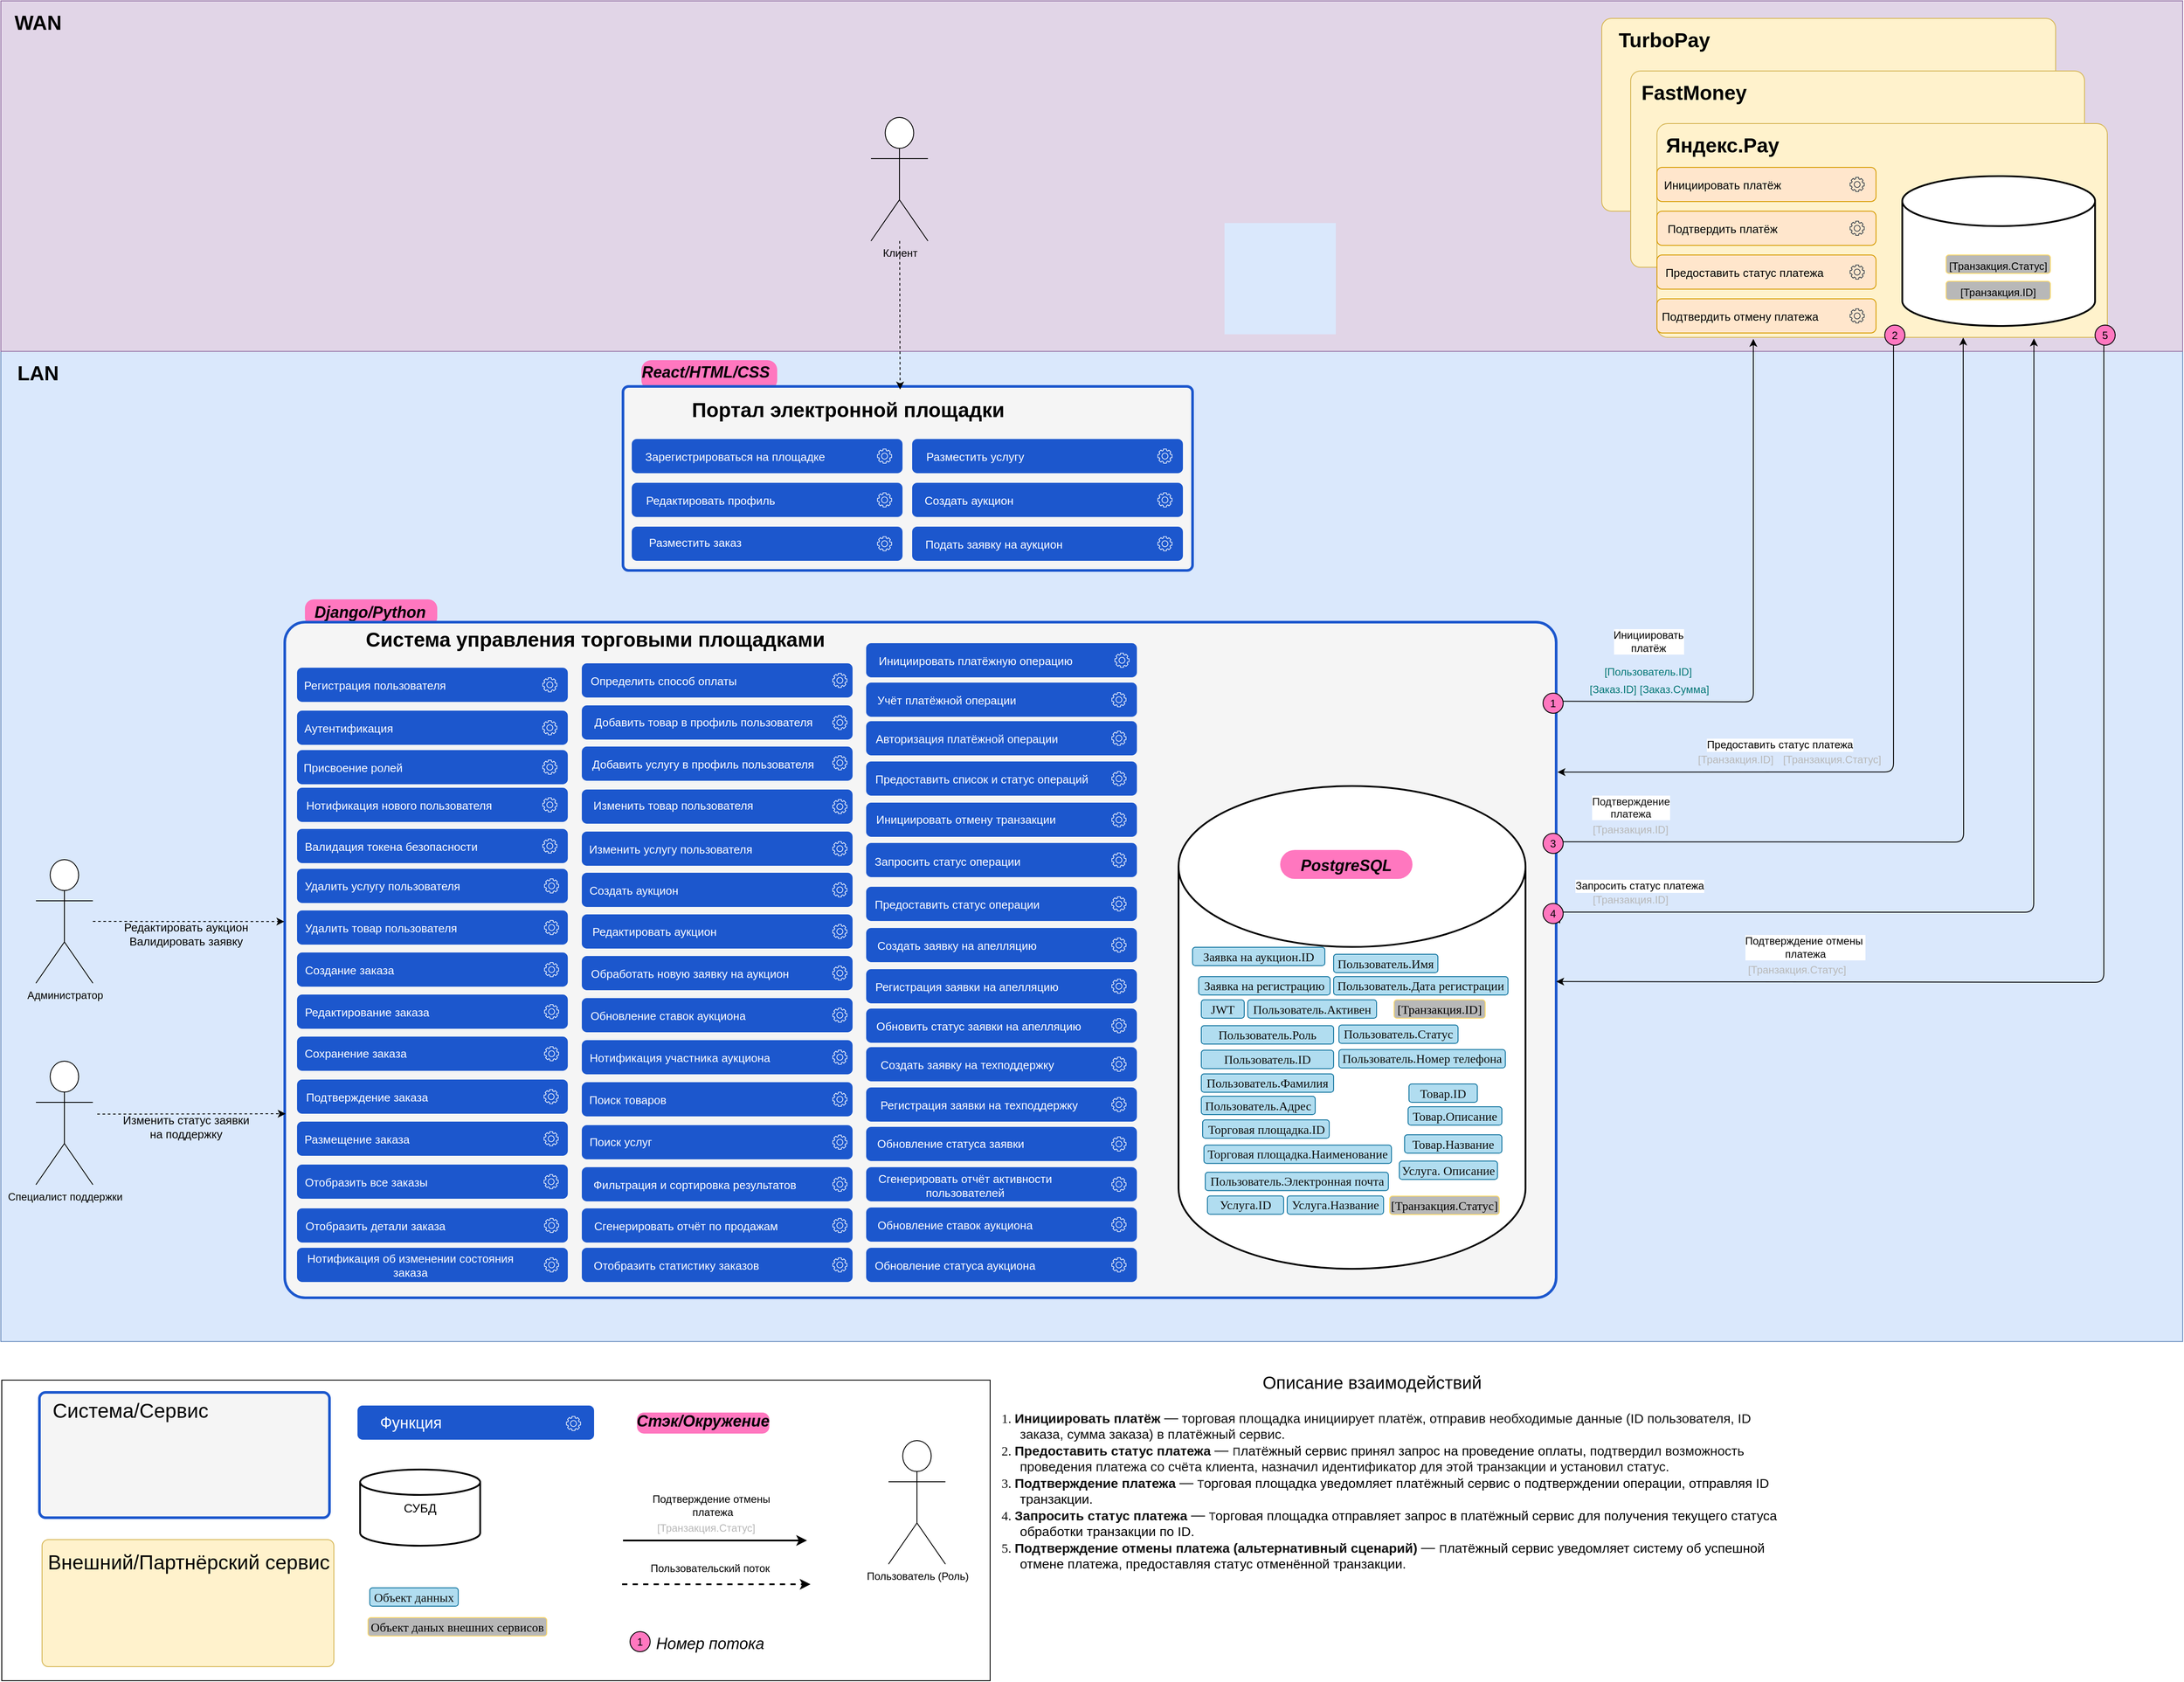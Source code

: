 <mxfile version="24.7.17" pages="2">
  <diagram name="DF" id="BleSmaJVXqo2yb7Co1eL">
    <mxGraphModel dx="95" dy="1464" grid="0" gridSize="10" guides="0" tooltips="0" connect="1" arrows="1" fold="1" page="0" pageScale="1" pageWidth="827" pageHeight="1169" math="0" shadow="0">
      <root>
        <mxCell id="0" />
        <mxCell id="1" parent="0" />
        <mxCell id="cKbgiC5qh_IXnBO1eU4K-99" value="" style="rounded=0;whiteSpace=wrap;html=1;fillColor=#dae8fc;strokeColor=#6c8ebf;" parent="1" vertex="1">
          <mxGeometry x="960" y="-200" width="2490" height="1130" as="geometry" />
        </mxCell>
        <mxCell id="kQWFD41fJFxlXKQhT5sF-2" value="" style="group" parent="1" vertex="1" connectable="0">
          <mxGeometry x="1307" y="78" width="151" height="36" as="geometry" />
        </mxCell>
        <mxCell id="cKbgiC5qh_IXnBO1eU4K-91" value="&lt;p style=&quot;margin: 0px 0px 0px 13px; text-indent: -13px; font-variant-numeric: normal; font-variant-east-asian: normal; font-variant-alternates: normal; font-kerning: auto; font-optical-sizing: auto; font-feature-settings: normal; font-variation-settings: normal; font-variant-position: normal; font-stretch: normal; font-size: 14px; line-height: normal; color: rgb(14, 14, 14); text-align: start;&quot; class=&quot;p1&quot;&gt;&lt;br&gt;&lt;/p&gt;" style="rounded=1;whiteSpace=wrap;html=1;fillColor=#FF77BF;strokeColor=none;arcSize=33;" parent="kQWFD41fJFxlXKQhT5sF-2" vertex="1">
          <mxGeometry y="5" width="151" height="31" as="geometry" />
        </mxCell>
        <mxCell id="cKbgiC5qh_IXnBO1eU4K-92" value="&lt;font style=&quot;font-size: 18px;&quot;&gt;&lt;i&gt;Django/Python&lt;/i&gt;&lt;/font&gt;" style="text;html=1;align=center;verticalAlign=middle;whiteSpace=wrap;rounded=1;shadow=0;fontSize=23;fontStyle=1" parent="kQWFD41fJFxlXKQhT5sF-2" vertex="1">
          <mxGeometry x="30" width="89" height="36" as="geometry" />
        </mxCell>
        <mxCell id="kQWFD41fJFxlXKQhT5sF-1" value="" style="group" parent="1" vertex="1" connectable="0">
          <mxGeometry x="1691" y="-203" width="155" height="49" as="geometry" />
        </mxCell>
        <mxCell id="cKbgiC5qh_IXnBO1eU4K-166" value="&lt;p style=&quot;margin: 0px 0px 0px 13px; text-indent: -13px; font-variant-numeric: normal; font-variant-east-asian: normal; font-variant-alternates: normal; font-kerning: auto; font-optical-sizing: auto; font-feature-settings: normal; font-variation-settings: normal; font-variant-position: normal; font-stretch: normal; font-size: 14px; line-height: normal; color: rgb(14, 14, 14); text-align: start;&quot; class=&quot;p1&quot;&gt;&lt;br&gt;&lt;/p&gt;" style="rounded=1;whiteSpace=wrap;html=1;fillColor=#FF77BF;strokeColor=none;arcSize=33;" parent="kQWFD41fJFxlXKQhT5sF-1" vertex="1">
          <mxGeometry y="13" width="155" height="34" as="geometry" />
        </mxCell>
        <mxCell id="cKbgiC5qh_IXnBO1eU4K-165" value="&lt;font style=&quot;font-size: 18px;&quot;&gt;&lt;i&gt;React/HTML/CSS&lt;/i&gt;&lt;/font&gt;" style="text;html=1;align=center;verticalAlign=middle;whiteSpace=wrap;rounded=1;shadow=0;fontSize=23;fontStyle=1" parent="kQWFD41fJFxlXKQhT5sF-1" vertex="1">
          <mxGeometry x="29" width="89" height="49" as="geometry" />
        </mxCell>
        <mxCell id="cKbgiC5qh_IXnBO1eU4K-98" value="" style="rounded=0;whiteSpace=wrap;html=1;fillColor=#e1d5e7;strokeColor=#9673a6;movable=1;resizable=1;rotatable=1;deletable=1;editable=1;locked=0;connectable=1;" parent="1" vertex="1">
          <mxGeometry x="960" y="-600" width="2490" height="400" as="geometry" />
        </mxCell>
        <mxCell id="ISwjRsLXD4yoOcMXPSiY-8" value="" style="group" parent="1" vertex="1" connectable="0">
          <mxGeometry x="2770" y="-580" width="535" height="220" as="geometry" />
        </mxCell>
        <mxCell id="Tz6aEU4ManMyac2rpAqn-102" value="" style="rounded=1;whiteSpace=wrap;html=1;arcSize=5;fillColor=#fff2cc;strokeColor=#d6b656;" parent="ISwjRsLXD4yoOcMXPSiY-8" vertex="1">
          <mxGeometry x="17" width="518" height="220" as="geometry" />
        </mxCell>
        <mxCell id="Tz6aEU4ManMyac2rpAqn-103" value="TurboPay" style="text;html=1;align=center;verticalAlign=middle;whiteSpace=wrap;rounded=1;shadow=0;fontSize=23;fontStyle=1" parent="ISwjRsLXD4yoOcMXPSiY-8" vertex="1">
          <mxGeometry width="177" height="49" as="geometry" />
        </mxCell>
        <mxCell id="ISwjRsLXD4yoOcMXPSiY-9" value="" style="group" parent="1" vertex="1" connectable="0">
          <mxGeometry x="2820" y="-520" width="518" height="224" as="geometry" />
        </mxCell>
        <mxCell id="Tz6aEU4ManMyac2rpAqn-100" value="" style="rounded=1;whiteSpace=wrap;html=1;arcSize=5;fillColor=#fff2cc;strokeColor=#d6b656;" parent="ISwjRsLXD4yoOcMXPSiY-9" vertex="1">
          <mxGeometry width="518" height="224" as="geometry" />
        </mxCell>
        <mxCell id="Tz6aEU4ManMyac2rpAqn-101" value="FastMoney" style="text;html=1;align=center;verticalAlign=middle;whiteSpace=wrap;rounded=1;shadow=0;fontSize=23;fontStyle=1" parent="ISwjRsLXD4yoOcMXPSiY-9" vertex="1">
          <mxGeometry x="2" width="141" height="49" as="geometry" />
        </mxCell>
        <mxCell id="ISwjRsLXD4yoOcMXPSiY-10" value="" style="group" parent="1" vertex="1" connectable="0">
          <mxGeometry x="2850" y="-460" width="514" height="244" as="geometry" />
        </mxCell>
        <mxCell id="Tz6aEU4ManMyac2rpAqn-104" value="" style="rounded=1;whiteSpace=wrap;html=1;arcSize=5;fillColor=#fff2cc;strokeColor=#d6b656;" parent="ISwjRsLXD4yoOcMXPSiY-10" vertex="1">
          <mxGeometry width="514" height="244" as="geometry" />
        </mxCell>
        <mxCell id="Tz6aEU4ManMyac2rpAqn-105" value="Яндекс.Pay" style="text;html=1;align=center;verticalAlign=middle;whiteSpace=wrap;rounded=1;shadow=0;fontSize=23;fontStyle=1" parent="ISwjRsLXD4yoOcMXPSiY-10" vertex="1">
          <mxGeometry width="150" height="49" as="geometry" />
        </mxCell>
        <mxCell id="D1CTnjmkYU0Mq4A9S6dc-23" value="" style="rounded=1;whiteSpace=wrap;html=1;arcSize=0;" parent="1" vertex="1">
          <mxGeometry x="961" y="974" width="1128" height="343" as="geometry" />
        </mxCell>
        <mxCell id="aNh6FEuhw9lsT8rE3H5J-120" value="" style="rounded=1;whiteSpace=wrap;html=1;arcSize=3;movable=1;resizable=1;rotatable=1;deletable=1;editable=1;locked=0;connectable=1;fillColor=#f5f5f5;strokeColor=#1C57CD;strokeWidth=3;fontColor=#333333;" parent="1" vertex="1">
          <mxGeometry x="1284" y="109" width="1451" height="771" as="geometry" />
        </mxCell>
        <mxCell id="aNh6FEuhw9lsT8rE3H5J-121" value="Система управления торговыми площадками" style="text;html=1;align=center;verticalAlign=middle;whiteSpace=wrap;rounded=1;shadow=0;fontSize=23;fontStyle=1" parent="1" vertex="1">
          <mxGeometry x="1364" y="104" width="549" height="49" as="geometry" />
        </mxCell>
        <mxCell id="aNh6FEuhw9lsT8rE3H5J-60" value="" style="strokeWidth=2;html=1;shape=mxgraph.flowchart.database;whiteSpace=wrap;rounded=1;movable=1;resizable=1;rotatable=1;deletable=1;editable=1;locked=0;connectable=1;" parent="1" vertex="1">
          <mxGeometry x="2304" y="296" width="396" height="551" as="geometry" />
        </mxCell>
        <mxCell id="Tz6aEU4ManMyac2rpAqn-7" value="&lt;p style=&quot;margin: 0px 0px 0px 13px; text-indent: -13px; font-variant-numeric: normal; font-variant-east-asian: normal; font-variant-alternates: normal; font-kerning: auto; font-optical-sizing: auto; font-feature-settings: normal; font-variation-settings: normal; font-variant-position: normal; font-stretch: normal; font-size: 14px; line-height: normal; color: rgb(14, 14, 14); text-align: start;&quot; class=&quot;p1&quot;&gt;&lt;font face=&quot;Times New Roman&quot;&gt;Заявка на аукцион.ID&lt;/font&gt;&lt;/p&gt;" style="rounded=1;whiteSpace=wrap;html=1;fillColor=#b1ddf0;strokeColor=#10739e;" parent="1" vertex="1">
          <mxGeometry x="2320" y="480" width="151" height="21" as="geometry" />
        </mxCell>
        <mxCell id="cKbgiC5qh_IXnBO1eU4K-45" value="&lt;p style=&quot;margin: 0px 0px 0px 13px; text-indent: -13px; font-variant-numeric: normal; font-variant-east-asian: normal; font-variant-alternates: normal; font-kerning: auto; font-optical-sizing: auto; font-feature-settings: normal; font-variation-settings: normal; font-variant-position: normal; font-stretch: normal; line-height: normal; color: rgb(14, 14, 14); text-align: start;&quot; class=&quot;p1&quot;&gt;&lt;font style=&quot;font-size: 14px;&quot; face=&quot;Times New Roman&quot;&gt;Заявка на регистрацию&lt;/font&gt;&lt;/p&gt;" style="rounded=1;whiteSpace=wrap;html=1;fillColor=#b1ddf0;strokeColor=#10739e;" parent="1" vertex="1">
          <mxGeometry x="2327" y="513.5" width="150" height="21" as="geometry" />
        </mxCell>
        <mxCell id="cKbgiC5qh_IXnBO1eU4K-46" value="&lt;p style=&quot;margin: 0px 0px 0px 13px; text-indent: -13px; font-variant-numeric: normal; font-variant-east-asian: normal; font-variant-alternates: normal; font-kerning: auto; font-optical-sizing: auto; font-feature-settings: normal; font-variation-settings: normal; font-variant-position: normal; font-stretch: normal; line-height: normal; color: rgb(14, 14, 14); text-align: start;&quot; class=&quot;p1&quot;&gt;&lt;font face=&quot;Times New Roman&quot;&gt;&lt;span style=&quot;font-size: 14px;&quot;&gt;JWT&lt;/span&gt;&lt;/font&gt;&lt;/p&gt;" style="rounded=1;whiteSpace=wrap;html=1;fillColor=#b1ddf0;strokeColor=#10739e;" parent="1" vertex="1">
          <mxGeometry x="2330" y="540" width="49" height="21" as="geometry" />
        </mxCell>
        <mxCell id="cKbgiC5qh_IXnBO1eU4K-49" value="&lt;p style=&quot;margin: 0px 0px 0px 13px; text-indent: -13px; font-variant-numeric: normal; font-variant-east-asian: normal; font-variant-alternates: normal; font-kerning: auto; font-optical-sizing: auto; font-feature-settings: normal; font-variation-settings: normal; font-variant-position: normal; font-stretch: normal; font-size: 14px; line-height: normal; color: rgb(14, 14, 14); text-align: start;&quot; class=&quot;p1&quot;&gt;&lt;font face=&quot;Times New Roman&quot;&gt;Пользователь.Роль&lt;/font&gt;&lt;/p&gt;" style="rounded=1;whiteSpace=wrap;html=1;fillColor=#b1ddf0;strokeColor=#10739e;" parent="1" vertex="1">
          <mxGeometry x="2330" y="569.5" width="151" height="21" as="geometry" />
        </mxCell>
        <mxCell id="cKbgiC5qh_IXnBO1eU4K-50" value="&lt;p style=&quot;margin: 0px 0px 0px 13px; text-indent: -13px; font-variant-numeric: normal; font-variant-east-asian: normal; font-variant-alternates: normal; font-kerning: auto; font-optical-sizing: auto; font-feature-settings: normal; font-variation-settings: normal; font-variant-position: normal; font-stretch: normal; font-size: 14px; line-height: normal; color: rgb(14, 14, 14); text-align: start;&quot; class=&quot;p1&quot;&gt;&lt;font face=&quot;Times New Roman&quot;&gt;Пользователь.ID&lt;/font&gt;&lt;/p&gt;" style="rounded=1;whiteSpace=wrap;html=1;fillColor=#b1ddf0;strokeColor=#10739e;" parent="1" vertex="1">
          <mxGeometry x="2330" y="597.5" width="151" height="21" as="geometry" />
        </mxCell>
        <mxCell id="cKbgiC5qh_IXnBO1eU4K-56" value="&lt;p style=&quot;margin: 0px 0px 0px 13px; text-indent: -13px; font-variant-numeric: normal; font-variant-east-asian: normal; font-variant-alternates: normal; font-kerning: auto; font-optical-sizing: auto; font-feature-settings: normal; font-variation-settings: normal; font-variant-position: normal; font-stretch: normal; font-size: 14px; line-height: normal; color: rgb(14, 14, 14); text-align: start;&quot; class=&quot;p1&quot;&gt;&lt;font face=&quot;Times New Roman&quot;&gt;Пользователь.Имя&lt;/font&gt;&lt;/p&gt;" style="rounded=1;whiteSpace=wrap;html=1;fillColor=#b1ddf0;strokeColor=#10739e;" parent="1" vertex="1">
          <mxGeometry x="2481" y="488" width="119" height="21" as="geometry" />
        </mxCell>
        <mxCell id="cKbgiC5qh_IXnBO1eU4K-57" value="&lt;p style=&quot;margin: 0px 0px 0px 13px; text-indent: -13px; font-variant-numeric: normal; font-variant-east-asian: normal; font-variant-alternates: normal; font-kerning: auto; font-optical-sizing: auto; font-feature-settings: normal; font-variation-settings: normal; font-variant-position: normal; font-stretch: normal; font-size: 14px; line-height: normal; color: rgb(14, 14, 14); text-align: start;&quot; class=&quot;p1&quot;&gt;&lt;font face=&quot;Times New Roman&quot;&gt;Пользователь.Фамилия&lt;/font&gt;&lt;/p&gt;" style="rounded=1;whiteSpace=wrap;html=1;fillColor=#b1ddf0;strokeColor=#10739e;" parent="1" vertex="1">
          <mxGeometry x="2330" y="624.5" width="151" height="21" as="geometry" />
        </mxCell>
        <mxCell id="cKbgiC5qh_IXnBO1eU4K-60" value="&lt;p style=&quot;margin: 0px 0px 0px 13px; text-indent: -13px; font-variant-numeric: normal; font-variant-east-asian: normal; font-variant-alternates: normal; font-kerning: auto; font-optical-sizing: auto; font-feature-settings: normal; font-variation-settings: normal; font-variant-position: normal; font-stretch: normal; font-size: 14px; line-height: normal; color: rgb(14, 14, 14); text-align: start;&quot; class=&quot;p1&quot;&gt;&lt;font face=&quot;Times New Roman&quot;&gt;Пользователь.Адрес&lt;/font&gt;&lt;/p&gt;" style="rounded=1;whiteSpace=wrap;html=1;fillColor=#b1ddf0;strokeColor=#10739e;" parent="1" vertex="1">
          <mxGeometry x="2330" y="650" width="130" height="21" as="geometry" />
        </mxCell>
        <mxCell id="cKbgiC5qh_IXnBO1eU4K-68" value="&lt;p style=&quot;margin: 0px 0px 0px 13px; text-indent: -13px; font-variant-numeric: normal; font-variant-east-asian: normal; font-variant-alternates: normal; font-kerning: auto; font-optical-sizing: auto; font-feature-settings: normal; font-variation-settings: normal; font-variant-position: normal; font-stretch: normal; font-size: 14px; line-height: normal; color: rgb(14, 14, 14); text-align: start;&quot; class=&quot;p1&quot;&gt;&lt;font face=&quot;Times New Roman&quot;&gt;Пользователь.Дата регистрации&lt;/font&gt;&lt;/p&gt;" style="rounded=1;whiteSpace=wrap;html=1;fillColor=#b1ddf0;strokeColor=#10739e;" parent="1" vertex="1">
          <mxGeometry x="2481" y="513.5" width="199" height="21" as="geometry" />
        </mxCell>
        <mxCell id="cKbgiC5qh_IXnBO1eU4K-69" value="&lt;p style=&quot;margin: 0px 0px 0px 13px; text-indent: -13px; font-variant-numeric: normal; font-variant-east-asian: normal; font-variant-alternates: normal; font-kerning: auto; font-optical-sizing: auto; font-feature-settings: normal; font-variation-settings: normal; font-variant-position: normal; font-stretch: normal; font-size: 14px; line-height: normal; color: rgb(14, 14, 14); text-align: start;&quot; class=&quot;p1&quot;&gt;&lt;font face=&quot;Times New Roman&quot;&gt;Пользователь.Статус&lt;/font&gt;&lt;/p&gt;" style="rounded=1;whiteSpace=wrap;html=1;fillColor=#b1ddf0;strokeColor=#10739e;" parent="1" vertex="1">
          <mxGeometry x="2487" y="568.75" width="136" height="21" as="geometry" />
        </mxCell>
        <mxCell id="cKbgiC5qh_IXnBO1eU4K-70" value="&lt;p style=&quot;margin: 0px 0px 0px 13px; text-indent: -13px; font-variant-numeric: normal; font-variant-east-asian: normal; font-variant-alternates: normal; font-kerning: auto; font-optical-sizing: auto; font-feature-settings: normal; font-variation-settings: normal; font-variant-position: normal; font-stretch: normal; font-size: 14px; line-height: normal; color: rgb(14, 14, 14); text-align: start;&quot; class=&quot;p1&quot;&gt;&lt;font face=&quot;Times New Roman&quot;&gt;Пользователь.Электронная почта&lt;/font&gt;&lt;/p&gt;" style="rounded=1;whiteSpace=wrap;html=1;fillColor=#b1ddf0;strokeColor=#10739e;" parent="1" vertex="1">
          <mxGeometry x="2334.5" y="736.75" width="209" height="21" as="geometry" />
        </mxCell>
        <mxCell id="cKbgiC5qh_IXnBO1eU4K-71" value="&lt;p style=&quot;margin: 0px 0px 0px 13px; text-indent: -13px; font-variant-numeric: normal; font-variant-east-asian: normal; font-variant-alternates: normal; font-kerning: auto; font-optical-sizing: auto; font-feature-settings: normal; font-variation-settings: normal; font-variant-position: normal; font-stretch: normal; font-size: 14px; line-height: normal; color: rgb(14, 14, 14); text-align: start;&quot; class=&quot;p1&quot;&gt;&lt;font face=&quot;Times New Roman&quot;&gt;Пользователь.Номер телефона&lt;/font&gt;&lt;/p&gt;" style="rounded=1;whiteSpace=wrap;html=1;fillColor=#b1ddf0;strokeColor=#10739e;" parent="1" vertex="1">
          <mxGeometry x="2487" y="596.75" width="190" height="21" as="geometry" />
        </mxCell>
        <mxCell id="cKbgiC5qh_IXnBO1eU4K-74" value="&lt;p style=&quot;margin: 0px 0px 0px 13px; text-indent: -13px; font-variant-numeric: normal; font-variant-east-asian: normal; font-variant-alternates: normal; font-kerning: auto; font-optical-sizing: auto; font-feature-settings: normal; font-variation-settings: normal; font-variant-position: normal; font-stretch: normal; font-size: 14px; line-height: normal; color: rgb(14, 14, 14); text-align: start;&quot; class=&quot;p1&quot;&gt;&lt;font face=&quot;Times New Roman&quot;&gt;Торговая площадка.ID&lt;/font&gt;&lt;/p&gt;" style="rounded=1;whiteSpace=wrap;html=1;fillColor=#b1ddf0;strokeColor=#10739e;" parent="1" vertex="1">
          <mxGeometry x="2331.5" y="677" width="144.5" height="21" as="geometry" />
        </mxCell>
        <mxCell id="cKbgiC5qh_IXnBO1eU4K-75" value="&lt;p style=&quot;margin: 0px 0px 0px 13px; text-indent: -13px; font-variant-numeric: normal; font-variant-east-asian: normal; font-variant-alternates: normal; font-kerning: auto; font-optical-sizing: auto; font-feature-settings: normal; font-variation-settings: normal; font-variant-position: normal; font-stretch: normal; font-size: 14px; line-height: normal; color: rgb(14, 14, 14); text-align: start;&quot; class=&quot;p1&quot;&gt;&lt;font face=&quot;Times New Roman&quot;&gt;Торговая площадка.Наименование&lt;/font&gt;&lt;/p&gt;" style="rounded=1;whiteSpace=wrap;html=1;fillColor=#b1ddf0;strokeColor=#10739e;" parent="1" vertex="1">
          <mxGeometry x="2333" y="705.75" width="214" height="21" as="geometry" />
        </mxCell>
        <mxCell id="cKbgiC5qh_IXnBO1eU4K-77" value="&lt;p style=&quot;margin: 0px 0px 0px 13px; text-indent: -13px; font-variant-numeric: normal; font-variant-east-asian: normal; font-variant-alternates: normal; font-kerning: auto; font-optical-sizing: auto; font-feature-settings: normal; font-variation-settings: normal; font-variant-position: normal; font-stretch: normal; font-size: 14px; line-height: normal; color: rgb(14, 14, 14); text-align: start;&quot; class=&quot;p1&quot;&gt;&lt;font face=&quot;Times New Roman&quot;&gt;Пользователь.Активен&lt;/font&gt;&lt;/p&gt;" style="rounded=1;whiteSpace=wrap;html=1;fillColor=#b1ddf0;strokeColor=#10739e;" parent="1" vertex="1">
          <mxGeometry x="2383" y="540" width="147" height="21" as="geometry" />
        </mxCell>
        <mxCell id="cKbgiC5qh_IXnBO1eU4K-84" value="&lt;p style=&quot;margin: 0px 0px 0px 13px; text-indent: -13px; font-variant-numeric: normal; font-variant-east-asian: normal; font-variant-alternates: normal; font-kerning: auto; font-optical-sizing: auto; font-feature-settings: normal; font-variation-settings: normal; font-variant-position: normal; font-stretch: normal; font-size: 14px; line-height: normal; color: rgb(14, 14, 14); text-align: start;&quot; class=&quot;p1&quot;&gt;&lt;font face=&quot;Times New Roman&quot;&gt;Услуга.ID&lt;/font&gt;&lt;/p&gt;" style="rounded=1;whiteSpace=wrap;html=1;fillColor=#b1ddf0;strokeColor=#10739e;" parent="1" vertex="1">
          <mxGeometry x="2337" y="763.75" width="87" height="21" as="geometry" />
        </mxCell>
        <mxCell id="cKbgiC5qh_IXnBO1eU4K-85" value="&lt;p style=&quot;margin: 0px 0px 0px 13px; text-indent: -13px; font-variant-numeric: normal; font-variant-east-asian: normal; font-variant-alternates: normal; font-kerning: auto; font-optical-sizing: auto; font-feature-settings: normal; font-variation-settings: normal; font-variant-position: normal; font-stretch: normal; font-size: 14px; line-height: normal; color: rgb(14, 14, 14); text-align: start;&quot; class=&quot;p1&quot;&gt;&lt;font face=&quot;Times New Roman&quot;&gt;Услуга.Название&lt;/font&gt;&lt;/p&gt;" style="rounded=1;whiteSpace=wrap;html=1;fillColor=#b1ddf0;strokeColor=#10739e;" parent="1" vertex="1">
          <mxGeometry x="2428" y="763.75" width="110" height="21" as="geometry" />
        </mxCell>
        <mxCell id="cKbgiC5qh_IXnBO1eU4K-86" value="&lt;p style=&quot;margin: 0px 0px 0px 13px; text-indent: -13px; font-variant-numeric: normal; font-variant-east-asian: normal; font-variant-alternates: normal; font-kerning: auto; font-optical-sizing: auto; font-feature-settings: normal; font-variation-settings: normal; font-variant-position: normal; font-stretch: normal; font-size: 14px; line-height: normal; color: rgb(14, 14, 14); text-align: start;&quot; class=&quot;p1&quot;&gt;&lt;font face=&quot;Times New Roman&quot;&gt;Услуга. Описание&lt;/font&gt;&lt;/p&gt;" style="rounded=1;whiteSpace=wrap;html=1;fillColor=#b1ddf0;strokeColor=#10739e;" parent="1" vertex="1">
          <mxGeometry x="2556" y="724" width="112" height="21" as="geometry" />
        </mxCell>
        <mxCell id="cKbgiC5qh_IXnBO1eU4K-87" value="&lt;p style=&quot;margin: 0px 0px 0px 13px; text-indent: -13px; font-variant-numeric: normal; font-variant-east-asian: normal; font-variant-alternates: normal; font-kerning: auto; font-optical-sizing: auto; font-feature-settings: normal; font-variation-settings: normal; font-variant-position: normal; font-stretch: normal; font-size: 14px; line-height: normal; color: rgb(14, 14, 14); text-align: start;&quot; class=&quot;p1&quot;&gt;&lt;font face=&quot;Times New Roman&quot;&gt;Товар.ID&lt;/font&gt;&lt;/p&gt;" style="rounded=1;whiteSpace=wrap;html=1;fillColor=#b1ddf0;strokeColor=#10739e;" parent="1" vertex="1">
          <mxGeometry x="2567" y="636" width="78" height="21" as="geometry" />
        </mxCell>
        <mxCell id="cKbgiC5qh_IXnBO1eU4K-88" value="&lt;p style=&quot;margin: 0px 0px 0px 13px; text-indent: -13px; font-variant-numeric: normal; font-variant-east-asian: normal; font-variant-alternates: normal; font-kerning: auto; font-optical-sizing: auto; font-feature-settings: normal; font-variation-settings: normal; font-variant-position: normal; font-stretch: normal; font-size: 14px; line-height: normal; color: rgb(14, 14, 14); text-align: start;&quot; class=&quot;p1&quot;&gt;&lt;font face=&quot;Times New Roman&quot;&gt;Товар.Название&lt;/font&gt;&lt;/p&gt;" style="rounded=1;whiteSpace=wrap;html=1;fillColor=#b1ddf0;strokeColor=#10739e;" parent="1" vertex="1">
          <mxGeometry x="2562" y="694" width="111" height="21" as="geometry" />
        </mxCell>
        <mxCell id="cKbgiC5qh_IXnBO1eU4K-89" value="&lt;p style=&quot;margin: 0px 0px 0px 13px; text-indent: -13px; font-variant-numeric: normal; font-variant-east-asian: normal; font-variant-alternates: normal; font-kerning: auto; font-optical-sizing: auto; font-feature-settings: normal; font-variation-settings: normal; font-variant-position: normal; font-stretch: normal; font-size: 14px; line-height: normal; color: rgb(14, 14, 14); text-align: start;&quot; class=&quot;p1&quot;&gt;&lt;font face=&quot;Times New Roman&quot;&gt;Товар.Описание&lt;/font&gt;&lt;/p&gt;" style="rounded=1;whiteSpace=wrap;html=1;fillColor=#b1ddf0;strokeColor=#10739e;" parent="1" vertex="1">
          <mxGeometry x="2566" y="662" width="107" height="21" as="geometry" />
        </mxCell>
        <mxCell id="cKbgiC5qh_IXnBO1eU4K-95" value="Администратор" style="shape=umlActor;verticalLabelPosition=bottom;verticalAlign=top;html=1;outlineConnect=0;rounded=1;" parent="1" vertex="1">
          <mxGeometry x="1000" y="380" width="65" height="141" as="geometry" />
        </mxCell>
        <mxCell id="cKbgiC5qh_IXnBO1eU4K-96" value="" style="endArrow=classic;html=1;rounded=1;dashed=1;entryX=0.961;entryY=0.023;entryDx=0;entryDy=0;entryPerimeter=0;" parent="1" source="cKbgiC5qh_IXnBO1eU4K-95" target="cKbgiC5qh_IXnBO1eU4K-154" edge="1">
          <mxGeometry width="50" height="50" relative="1" as="geometry">
            <mxPoint x="1166" y="544" as="sourcePoint" />
            <mxPoint x="1162" y="979" as="targetPoint" />
            <Array as="points" />
          </mxGeometry>
        </mxCell>
        <mxCell id="cKbgiC5qh_IXnBO1eU4K-100" value="WAN" style="text;html=1;align=center;verticalAlign=middle;whiteSpace=wrap;rounded=1;shadow=0;fontSize=23;fontStyle=1" parent="1" vertex="1">
          <mxGeometry x="960" y="-600" width="85" height="49" as="geometry" />
        </mxCell>
        <mxCell id="cKbgiC5qh_IXnBO1eU4K-101" value="LAN" style="text;html=1;align=center;verticalAlign=middle;whiteSpace=wrap;rounded=1;shadow=0;fontSize=23;fontStyle=1" parent="1" vertex="1">
          <mxGeometry x="960" y="-200" width="85" height="49" as="geometry" />
        </mxCell>
        <mxCell id="cKbgiC5qh_IXnBO1eU4K-103" value="" style="endArrow=classic;html=1;rounded=1;curved=0;entryX=1.001;entryY=0.222;entryDx=0;entryDy=0;entryPerimeter=0;" parent="1" target="aNh6FEuhw9lsT8rE3H5J-120" edge="1">
          <mxGeometry width="50" height="50" relative="1" as="geometry">
            <mxPoint x="3120" y="-210" as="sourcePoint" />
            <mxPoint x="3090" y="-15" as="targetPoint" />
            <Array as="points">
              <mxPoint x="3120" y="280" />
            </Array>
          </mxGeometry>
        </mxCell>
        <mxCell id="cKbgiC5qh_IXnBO1eU4K-104" value="&lt;p style=&quot;margin: 0px 0px 0px 21px; text-indent: -21px; font-variant-numeric: normal; font-variant-east-asian: normal; font-variant-alternates: normal; font-kerning: auto; font-optical-sizing: auto; font-feature-settings: normal; font-variation-settings: normal; font-variant-position: normal; font-stretch: normal; line-height: normal; color: rgb(14, 14, 14); text-align: start; text-wrap: wrap;&quot; class=&quot;p1&quot;&gt;&lt;font style=&quot;font-size: 12px;&quot; face=&quot;Helvetica&quot;&gt;Подтверждение платежа&lt;/font&gt;&lt;/p&gt;" style="edgeLabel;html=1;align=center;verticalAlign=middle;resizable=0;points=[];rounded=1;" parent="cKbgiC5qh_IXnBO1eU4K-103" vertex="1" connectable="0">
          <mxGeometry x="0.194" y="1" relative="1" as="geometry">
            <mxPoint x="-269" y="39" as="offset" />
          </mxGeometry>
        </mxCell>
        <mxCell id="cKbgiC5qh_IXnBO1eU4K-105" value="" style="endArrow=classic;html=1;rounded=1;exitX=1.001;exitY=0.325;exitDx=0;exitDy=0;exitPerimeter=0;curved=0;entryX=0.68;entryY=1.001;entryDx=0;entryDy=0;entryPerimeter=0;" parent="1" source="aNh6FEuhw9lsT8rE3H5J-120" target="Tz6aEU4ManMyac2rpAqn-104" edge="1">
          <mxGeometry width="50" height="50" relative="1" as="geometry">
            <mxPoint x="2900" y="486" as="sourcePoint" />
            <mxPoint x="3200" y="-20" as="targetPoint" />
            <Array as="points">
              <mxPoint x="3200" y="360" />
            </Array>
          </mxGeometry>
        </mxCell>
        <mxCell id="cKbgiC5qh_IXnBO1eU4K-106" value="&lt;font style=&quot;font-size: 12px;&quot;&gt;Предоставить статус платежа&lt;/font&gt;" style="edgeLabel;html=1;align=center;verticalAlign=middle;resizable=0;points=[];rounded=1;" parent="cKbgiC5qh_IXnBO1eU4K-105" vertex="1" connectable="0">
          <mxGeometry x="0.194" y="1" relative="1" as="geometry">
            <mxPoint x="-209" y="46" as="offset" />
          </mxGeometry>
        </mxCell>
        <mxCell id="cKbgiC5qh_IXnBO1eU4K-107" value="" style="endArrow=classic;html=1;rounded=1;curved=0;entryX=1;entryY=0.532;entryDx=0;entryDy=0;entryPerimeter=0;" parent="1" target="aNh6FEuhw9lsT8rE3H5J-120" edge="1">
          <mxGeometry width="50" height="50" relative="1" as="geometry">
            <mxPoint x="3360" y="-210" as="sourcePoint" />
            <mxPoint x="2740" y="520" as="targetPoint" />
            <Array as="points">
              <mxPoint x="3360" y="520" />
            </Array>
          </mxGeometry>
        </mxCell>
        <mxCell id="cKbgiC5qh_IXnBO1eU4K-108" value="&lt;font style=&quot;font-size: 12px;&quot;&gt;Подтверждение отмены&amp;nbsp;&lt;/font&gt;&lt;div&gt;&lt;font style=&quot;font-size: 12px;&quot;&gt;платежа&lt;/font&gt;&lt;/div&gt;" style="edgeLabel;html=1;align=center;verticalAlign=middle;resizable=0;points=[];rounded=1;" parent="cKbgiC5qh_IXnBO1eU4K-107" vertex="1" connectable="0">
          <mxGeometry x="0.194" y="1" relative="1" as="geometry">
            <mxPoint x="-262" y="-41" as="offset" />
          </mxGeometry>
        </mxCell>
        <mxCell id="cKbgiC5qh_IXnBO1eU4K-109" value="" style="endArrow=classic;html=1;rounded=1;exitX=1;exitY=0.117;exitDx=0;exitDy=0;exitPerimeter=0;curved=0;entryX=0.214;entryY=1.007;entryDx=0;entryDy=0;entryPerimeter=0;" parent="1" source="aNh6FEuhw9lsT8rE3H5J-120" target="Tz6aEU4ManMyac2rpAqn-104" edge="1">
          <mxGeometry width="50" height="50" relative="1" as="geometry">
            <mxPoint x="2610" y="206" as="sourcePoint" />
            <mxPoint x="2955" y="-179" as="targetPoint" />
            <Array as="points">
              <mxPoint x="2960" y="200" />
            </Array>
          </mxGeometry>
        </mxCell>
        <mxCell id="cKbgiC5qh_IXnBO1eU4K-110" value="&lt;span style=&quot;text-wrap: wrap;&quot;&gt;&lt;font style=&quot;font-size: 12px;&quot;&gt;Инициировать платёж&lt;/font&gt;&lt;/span&gt;" style="edgeLabel;html=1;align=center;verticalAlign=middle;resizable=0;points=[];rounded=1;" parent="cKbgiC5qh_IXnBO1eU4K-109" vertex="1" connectable="0">
          <mxGeometry x="0.194" y="1" relative="1" as="geometry">
            <mxPoint x="-119" y="87" as="offset" />
          </mxGeometry>
        </mxCell>
        <mxCell id="cKbgiC5qh_IXnBO1eU4K-114" value="&lt;font style=&quot;font-size: 12px;&quot;&gt;[Транзакция.ID]&lt;/font&gt;" style="text;html=1;align=center;verticalAlign=middle;whiteSpace=wrap;rounded=1;fontSize=13;labelBackgroundColor=none;fontColor=#B8B8B8;" parent="1" vertex="1">
          <mxGeometry x="2890" y="250" width="100" height="30" as="geometry" />
        </mxCell>
        <mxCell id="cKbgiC5qh_IXnBO1eU4K-120" value="&lt;font style=&quot;font-size: 12px;&quot;&gt;[Транзакция.Статус]&lt;/font&gt;" style="text;html=1;align=center;verticalAlign=middle;whiteSpace=wrap;rounded=1;fontSize=13;labelBackgroundColor=none;fontColor=#B8B8B8;" parent="1" vertex="1">
          <mxGeometry x="2970" y="250" width="160" height="30" as="geometry" />
        </mxCell>
        <mxCell id="cKbgiC5qh_IXnBO1eU4K-121" value="&lt;font style=&quot;font-size: 12px;&quot;&gt;[Пользователь.ID]&lt;/font&gt;" style="text;html=1;align=center;verticalAlign=middle;whiteSpace=wrap;rounded=1;fontSize=13;labelBackgroundColor=none;fontColor=#007575;" parent="1" vertex="1">
          <mxGeometry x="2760" y="150" width="160" height="30" as="geometry" />
        </mxCell>
        <mxCell id="cKbgiC5qh_IXnBO1eU4K-122" value="&lt;font style=&quot;font-size: 12px;&quot;&gt;[Заказ.ID]&lt;/font&gt;" style="text;html=1;align=center;verticalAlign=middle;whiteSpace=wrap;rounded=1;fontSize=13;labelBackgroundColor=none;fontColor=#007575;" parent="1" vertex="1">
          <mxGeometry x="2720" y="170" width="160" height="30" as="geometry" />
        </mxCell>
        <mxCell id="cKbgiC5qh_IXnBO1eU4K-123" value="&lt;font style=&quot;font-size: 12px;&quot;&gt;[Заказ.Сумма]&lt;/font&gt;" style="text;html=1;align=center;verticalAlign=middle;whiteSpace=wrap;rounded=1;fontSize=13;labelBackgroundColor=none;fontColor=#007575;" parent="1" vertex="1">
          <mxGeometry x="2790" y="170" width="160" height="30" as="geometry" />
        </mxCell>
        <mxCell id="cKbgiC5qh_IXnBO1eU4K-124" value="&lt;font style=&quot;font-size: 12px;&quot;&gt;[Транзакция.ID]&lt;/font&gt;" style="text;html=1;align=center;verticalAlign=middle;whiteSpace=wrap;rounded=1;fontSize=13;labelBackgroundColor=none;fontColor=#B8B8B8;" parent="1" vertex="1">
          <mxGeometry x="2770" y="330" width="100" height="30" as="geometry" />
        </mxCell>
        <mxCell id="cKbgiC5qh_IXnBO1eU4K-125" value="" style="endArrow=classic;html=1;rounded=1;exitX=1;exitY=0.429;exitDx=0;exitDy=0;exitPerimeter=0;curved=0;entryX=0.837;entryY=1.005;entryDx=0;entryDy=0;entryPerimeter=0;" parent="1" source="cKbgiC5qh_IXnBO1eU4K-140" target="Tz6aEU4ManMyac2rpAqn-104" edge="1">
          <mxGeometry width="50" height="50" relative="1" as="geometry">
            <mxPoint x="2740" y="444" as="sourcePoint" />
            <mxPoint x="3204" y="60" as="targetPoint" />
            <Array as="points">
              <mxPoint x="3280" y="440" />
            </Array>
          </mxGeometry>
        </mxCell>
        <mxCell id="cKbgiC5qh_IXnBO1eU4K-169" value="&lt;font style=&quot;font-size: 12px;&quot;&gt;Запросить статус платежа&lt;/font&gt;" style="edgeLabel;html=1;align=center;verticalAlign=middle;resizable=0;points=[];rounded=1;" parent="cKbgiC5qh_IXnBO1eU4K-125" vertex="1" connectable="0">
          <mxGeometry x="-0.441" y="-1" relative="1" as="geometry">
            <mxPoint x="-246" y="-31" as="offset" />
          </mxGeometry>
        </mxCell>
        <mxCell id="cKbgiC5qh_IXnBO1eU4K-127" value="&lt;font style=&quot;font-size: 12px;&quot;&gt;[Транзакция.ID]&lt;/font&gt;" style="text;html=1;align=center;verticalAlign=middle;whiteSpace=wrap;rounded=1;fontSize=13;labelBackgroundColor=none;fontColor=#B8B8B8;" parent="1" vertex="1">
          <mxGeometry x="2770" y="410" width="100" height="30" as="geometry" />
        </mxCell>
        <mxCell id="cKbgiC5qh_IXnBO1eU4K-128" value="&lt;font style=&quot;font-size: 12px;&quot;&gt;[Транзакция.Статус]&lt;/font&gt;" style="text;html=1;align=center;verticalAlign=middle;whiteSpace=wrap;rounded=1;fontSize=13;labelBackgroundColor=none;fontColor=#B8B8B8;" parent="1" vertex="1">
          <mxGeometry x="2930" y="490" width="160" height="30" as="geometry" />
        </mxCell>
        <mxCell id="aNh6FEuhw9lsT8rE3H5J-66" value="1" style="ellipse;whiteSpace=wrap;html=1;aspect=fixed;rounded=1;fillColor=#FF77BF;" parent="1" vertex="1">
          <mxGeometry x="2720" y="190" width="23" height="23" as="geometry" />
        </mxCell>
        <mxCell id="cKbgiC5qh_IXnBO1eU4K-138" value="2" style="ellipse;whiteSpace=wrap;html=1;aspect=fixed;rounded=1;fillColor=#FF77BF;" parent="1" vertex="1">
          <mxGeometry x="3110" y="-230" width="23" height="23" as="geometry" />
        </mxCell>
        <mxCell id="cKbgiC5qh_IXnBO1eU4K-139" value="3" style="ellipse;whiteSpace=wrap;html=1;aspect=fixed;rounded=1;fillColor=#ff77bf;" parent="1" vertex="1">
          <mxGeometry x="2720" y="350" width="23" height="23" as="geometry" />
        </mxCell>
        <mxCell id="cKbgiC5qh_IXnBO1eU4K-141" value="" style="endArrow=classic;html=1;rounded=1;exitX=1;exitY=0.429;exitDx=0;exitDy=0;exitPerimeter=0;curved=0;entryX=0.837;entryY=1.005;entryDx=0;entryDy=0;entryPerimeter=0;" parent="1" source="aNh6FEuhw9lsT8rE3H5J-120" target="cKbgiC5qh_IXnBO1eU4K-140" edge="1">
          <mxGeometry width="50" height="50" relative="1" as="geometry">
            <mxPoint x="2735" y="440" as="sourcePoint" />
            <mxPoint x="3280" y="-25" as="targetPoint" />
            <Array as="points" />
          </mxGeometry>
        </mxCell>
        <mxCell id="cKbgiC5qh_IXnBO1eU4K-140" value="4" style="ellipse;whiteSpace=wrap;html=1;aspect=fixed;rounded=1;fillColor=#FF77BF;" parent="1" vertex="1">
          <mxGeometry x="2720" y="430" width="23" height="23" as="geometry" />
        </mxCell>
        <mxCell id="cKbgiC5qh_IXnBO1eU4K-143" value="5" style="ellipse;whiteSpace=wrap;html=1;aspect=fixed;rounded=1;fillColor=#FF77BF;" parent="1" vertex="1">
          <mxGeometry x="3350" y="-230" width="23" height="23" as="geometry" />
        </mxCell>
        <mxCell id="cKbgiC5qh_IXnBO1eU4K-146" value="" style="strokeWidth=2;html=1;shape=mxgraph.flowchart.database;whiteSpace=wrap;rounded=1;movable=1;resizable=1;rotatable=1;deletable=1;editable=1;locked=0;connectable=1;" parent="1" vertex="1">
          <mxGeometry x="3130" y="-400" width="220" height="171" as="geometry" />
        </mxCell>
        <mxCell id="cKbgiC5qh_IXnBO1eU4K-150" value="&lt;p style=&quot;margin: 0px 0px 0px 13px; text-indent: -13px; font-variant-numeric: normal; font-variant-east-asian: normal; font-variant-alternates: normal; font-kerning: auto; font-optical-sizing: auto; font-feature-settings: normal; font-variation-settings: normal; font-variant-position: normal; font-stretch: normal; line-height: normal; text-align: start;&quot; class=&quot;p1&quot;&gt;&lt;span style=&quot;text-align: center; text-indent: 0px;&quot;&gt;&lt;font style=&quot;font-size: 14px;&quot; face=&quot;Times New Roman&quot;&gt;[Транзакция.ID]&lt;/font&gt;&lt;/span&gt;&lt;br&gt;&lt;/p&gt;" style="rounded=1;whiteSpace=wrap;html=1;fillColor=#B8B8B8;strokeColor=#FFD966;" parent="1" vertex="1">
          <mxGeometry x="2550" y="540" width="104" height="21" as="geometry" />
        </mxCell>
        <mxCell id="cKbgiC5qh_IXnBO1eU4K-151" value="&lt;p style=&quot;margin: 0px 0px 0px 13px; text-indent: -13px; font-variant-numeric: normal; font-variant-east-asian: normal; font-variant-alternates: normal; font-kerning: auto; font-optical-sizing: auto; font-feature-settings: normal; font-variation-settings: normal; font-variant-position: normal; font-stretch: normal; line-height: normal; text-align: start;&quot; class=&quot;p1&quot;&gt;&lt;span style=&quot;text-align: center; text-indent: 0px;&quot;&gt;&lt;font style=&quot;font-size: 14px;&quot; face=&quot;Times New Roman&quot;&gt;[Транзакция.Статус]&lt;/font&gt;&lt;/span&gt;&lt;br&gt;&lt;/p&gt;" style="rounded=1;whiteSpace=wrap;html=1;fillColor=#B8B8B8;strokeColor=#FFD966;" parent="1" vertex="1">
          <mxGeometry x="2545" y="764" width="125" height="21" as="geometry" />
        </mxCell>
        <mxCell id="cKbgiC5qh_IXnBO1eU4K-152" value="&lt;p style=&quot;margin: 0px 0px 0px 13px; text-indent: -13px; font-variant-numeric: normal; font-variant-east-asian: normal; font-variant-alternates: normal; font-kerning: auto; font-optical-sizing: auto; font-feature-settings: normal; font-variation-settings: normal; font-variant-position: normal; font-stretch: normal; font-size: 14px; line-height: normal; text-align: start;&quot; class=&quot;p1&quot;&gt;&lt;span style=&quot;font-size: 12px; text-align: center; text-indent: 0px;&quot;&gt;[Транзакция.Статус]&lt;/span&gt;&lt;br&gt;&lt;/p&gt;" style="rounded=1;whiteSpace=wrap;html=1;fillColor=#B8B8B8;strokeColor=#FFD966;" parent="1" vertex="1">
          <mxGeometry x="3180" y="-310" width="119" height="21" as="geometry" />
        </mxCell>
        <mxCell id="cKbgiC5qh_IXnBO1eU4K-153" value="&lt;p style=&quot;margin: 0px 0px 0px 13px; text-indent: -13px; font-variant-numeric: normal; font-variant-east-asian: normal; font-variant-alternates: normal; font-kerning: auto; font-optical-sizing: auto; font-feature-settings: normal; font-variation-settings: normal; font-variant-position: normal; font-stretch: normal; font-size: 14px; line-height: normal; text-align: start;&quot; class=&quot;p1&quot;&gt;&lt;span style=&quot;font-size: 12px; text-align: center; text-indent: 0px;&quot;&gt;[Транзакция.ID]&lt;/span&gt;&lt;br&gt;&lt;/p&gt;" style="rounded=1;whiteSpace=wrap;html=1;fillColor=#B8B8B8;strokeColor=#FFD966;" parent="1" vertex="1">
          <mxGeometry x="3180" y="-280" width="119" height="21" as="geometry" />
        </mxCell>
        <mxCell id="cKbgiC5qh_IXnBO1eU4K-154" value="Редактировать аукцион&lt;div&gt;Валидировать заявку&lt;/div&gt;" style="text;html=1;align=center;verticalAlign=middle;whiteSpace=wrap;rounded=1;fontSize=13;" parent="1" vertex="1">
          <mxGeometry x="1050" y="450" width="243" height="30" as="geometry" />
        </mxCell>
        <mxCell id="cKbgiC5qh_IXnBO1eU4K-157" value="Специалист поддержки" style="shape=umlActor;verticalLabelPosition=bottom;verticalAlign=top;html=1;outlineConnect=0;rounded=1;" parent="1" vertex="1">
          <mxGeometry x="1000" y="610" width="65" height="141" as="geometry" />
        </mxCell>
        <mxCell id="cKbgiC5qh_IXnBO1eU4K-160" value="" style="endArrow=classic;html=1;rounded=1;dashed=1;" parent="1" edge="1">
          <mxGeometry width="50" height="50" relative="1" as="geometry">
            <mxPoint x="1070" y="670.434" as="sourcePoint" />
            <mxPoint x="1285" y="670" as="targetPoint" />
            <Array as="points" />
          </mxGeometry>
        </mxCell>
        <mxCell id="cKbgiC5qh_IXnBO1eU4K-162" value="&lt;div&gt;Изменить статус заявки&lt;/div&gt;&lt;div&gt;на поддержку&lt;/div&gt;" style="text;html=1;align=center;verticalAlign=middle;whiteSpace=wrap;rounded=1;fontSize=13;" parent="1" vertex="1">
          <mxGeometry x="1050" y="670" width="243" height="30" as="geometry" />
        </mxCell>
        <mxCell id="cKbgiC5qh_IXnBO1eU4K-163" value="" style="rounded=1;whiteSpace=wrap;html=1;arcSize=3;fillColor=#f5f5f5;strokeColor=#1C57CD;strokeWidth=3;align=center;verticalAlign=middle;fontFamily=Helvetica;fontSize=12;fontColor=#333333;resizable=1;" parent="1" vertex="1">
          <mxGeometry x="1670" y="-160" width="650" height="210" as="geometry" />
        </mxCell>
        <mxCell id="cKbgiC5qh_IXnBO1eU4K-164" value="Портал электронной площадки" style="text;html=1;align=center;verticalAlign=middle;whiteSpace=wrap;rounded=1;shadow=0;fontSize=23;fontStyle=1" parent="1" vertex="1">
          <mxGeometry x="1737" y="-158" width="380" height="49" as="geometry" />
        </mxCell>
        <mxCell id="D1CTnjmkYU0Mq4A9S6dc-4" value="&lt;p style=&quot;margin: 0px 0px 0px 13px; text-indent: -13px; font-variant-numeric: normal; font-variant-east-asian: normal; font-variant-alternates: normal; font-kerning: auto; font-optical-sizing: auto; font-feature-settings: normal; font-variation-settings: normal; font-variant-position: normal; font-stretch: normal; font-size: 14px; line-height: normal; color: rgb(14, 14, 14); text-align: start;&quot; class=&quot;p1&quot;&gt;&lt;font face=&quot;Times New Roman&quot;&gt;Объект данных&lt;/font&gt;&lt;/p&gt;" style="rounded=1;whiteSpace=wrap;html=1;fillColor=#b1ddf0;strokeColor=#10739e;" parent="1" vertex="1">
          <mxGeometry x="1381" y="1211" width="101" height="21" as="geometry" />
        </mxCell>
        <mxCell id="D1CTnjmkYU0Mq4A9S6dc-11" value="&lt;font style=&quot;font-size: 14px;&quot;&gt;СУБД&lt;/font&gt;" style="strokeWidth=2;html=1;shape=mxgraph.flowchart.database;whiteSpace=wrap;rounded=1;movable=1;resizable=1;rotatable=1;deletable=1;editable=1;locked=0;connectable=1;" parent="1" vertex="1">
          <mxGeometry x="1370" y="1076" width="137" height="87" as="geometry" />
        </mxCell>
        <mxCell id="D1CTnjmkYU0Mq4A9S6dc-14" value="Пользователь (Роль)" style="shape=umlActor;verticalLabelPosition=bottom;verticalAlign=top;html=1;outlineConnect=0;rounded=1;" parent="1" vertex="1">
          <mxGeometry x="1973" y="1043" width="65" height="141" as="geometry" />
        </mxCell>
        <mxCell id="D1CTnjmkYU0Mq4A9S6dc-16" value="&lt;p style=&quot;margin: 0px 0px 0px 13px; text-indent: -13px; font-variant-numeric: normal; font-variant-east-asian: normal; font-variant-alternates: normal; font-kerning: auto; font-optical-sizing: auto; font-feature-settings: normal; font-variation-settings: normal; font-variant-position: normal; font-stretch: normal; line-height: normal; text-align: start;&quot; class=&quot;p1&quot;&gt;&lt;span style=&quot;text-align: center; text-indent: 0px;&quot;&gt;&lt;font style=&quot;font-size: 14px;&quot; face=&quot;Times New Roman&quot;&gt;Объект даных внешних сервисов&lt;/font&gt;&lt;/span&gt;&lt;br&gt;&lt;/p&gt;" style="rounded=1;whiteSpace=wrap;html=1;fillColor=#B8B8B8;strokeColor=#FFD966;" parent="1" vertex="1">
          <mxGeometry x="1379" y="1245" width="204" height="21" as="geometry" />
        </mxCell>
        <mxCell id="D1CTnjmkYU0Mq4A9S6dc-17" value="" style="endArrow=classic;html=1;rounded=1;curved=0;strokeWidth=2;" parent="1" edge="1">
          <mxGeometry width="50" height="50" relative="1" as="geometry">
            <mxPoint x="1670" y="1157" as="sourcePoint" />
            <mxPoint x="1880" y="1157" as="targetPoint" />
            <Array as="points">
              <mxPoint x="1670" y="1157" />
            </Array>
          </mxGeometry>
        </mxCell>
        <mxCell id="D1CTnjmkYU0Mq4A9S6dc-18" value="&lt;font style=&quot;font-size: 12px;&quot;&gt;Подтверждение отмены&amp;nbsp;&lt;/font&gt;&lt;div&gt;&lt;font style=&quot;font-size: 12px;&quot;&gt;платежа&lt;/font&gt;&lt;/div&gt;" style="edgeLabel;html=1;align=center;verticalAlign=middle;resizable=0;points=[];rounded=1;" parent="D1CTnjmkYU0Mq4A9S6dc-17" vertex="1" connectable="0">
          <mxGeometry x="0.194" y="1" relative="1" as="geometry">
            <mxPoint x="-24" y="-39" as="offset" />
          </mxGeometry>
        </mxCell>
        <mxCell id="D1CTnjmkYU0Mq4A9S6dc-19" value="&lt;font style=&quot;font-size: 12px;&quot;&gt;[Транзакция.Статус]&lt;/font&gt;" style="text;html=1;align=center;verticalAlign=middle;whiteSpace=wrap;rounded=1;fontSize=13;labelBackgroundColor=none;fontColor=#B8B8B8;" parent="1" vertex="1">
          <mxGeometry x="1685" y="1127" width="160" height="30" as="geometry" />
        </mxCell>
        <mxCell id="D1CTnjmkYU0Mq4A9S6dc-20" value="" style="endArrow=classic;html=1;rounded=1;dashed=1;strokeWidth=2;" parent="1" edge="1">
          <mxGeometry width="50" height="50" relative="1" as="geometry">
            <mxPoint x="1669" y="1207" as="sourcePoint" />
            <mxPoint x="1884" y="1207" as="targetPoint" />
            <Array as="points" />
          </mxGeometry>
        </mxCell>
        <mxCell id="D1CTnjmkYU0Mq4A9S6dc-21" value="&lt;span style=&quot;font-size: 12px;&quot;&gt;Пользовательский поток&lt;/span&gt;" style="edgeLabel;html=1;align=center;verticalAlign=middle;resizable=0;points=[];rounded=1;" parent="1" vertex="1" connectable="0">
          <mxGeometry x="1770.995" y="1236" as="geometry">
            <mxPoint x="-2" y="-47" as="offset" />
          </mxGeometry>
        </mxCell>
        <mxCell id="Tz6aEU4ManMyac2rpAqn-4" value="Клиент" style="shape=umlActor;verticalLabelPosition=bottom;verticalAlign=top;html=1;outlineConnect=0;rounded=1;" parent="1" vertex="1">
          <mxGeometry x="1953" y="-467" width="65" height="141" as="geometry" />
        </mxCell>
        <mxCell id="Tz6aEU4ManMyac2rpAqn-10" value="" style="endArrow=classic;html=1;rounded=1;dashed=1;entryX=0.727;entryY=0.031;entryDx=0;entryDy=0;entryPerimeter=0;fontSize=12;" parent="1" source="Tz6aEU4ManMyac2rpAqn-4" edge="1">
          <mxGeometry width="50" height="50" relative="1" as="geometry">
            <mxPoint x="1985" y="-420" as="sourcePoint" />
            <mxPoint x="1986.26" y="-156.481" as="targetPoint" />
            <Array as="points" />
          </mxGeometry>
        </mxCell>
        <mxCell id="jEkXnfsxQ-_I6rloK0n_-4" value="1" style="ellipse;whiteSpace=wrap;html=1;aspect=fixed;rounded=1;fillColor=#FF77BF;" parent="1" vertex="1">
          <mxGeometry x="1678" y="1261" width="23" height="23" as="geometry" />
        </mxCell>
        <mxCell id="jEkXnfsxQ-_I6rloK0n_-9" value="&lt;span style=&quot;font-size: 18px;&quot;&gt;&lt;i&gt;Номер потока&lt;/i&gt;&lt;/span&gt;" style="text;html=1;align=center;verticalAlign=middle;whiteSpace=wrap;rounded=1;shadow=0;fontSize=23;fontStyle=0" parent="1" vertex="1">
          <mxGeometry x="1689" y="1248" width="161" height="49" as="geometry" />
        </mxCell>
        <mxCell id="d3r_7VUgfL_-Ddzbqp2A-3" value="&lt;h1 style=&quot;margin-top: 0px; font-size: 15px;&quot;&gt;&lt;p class=&quot;p1&quot; style=&quot;margin: 0px 0px 0px 21px; text-indent: -21px; font-variant-numeric: normal; font-variant-east-asian: normal; font-variant-alternates: normal; font-kerning: auto; font-optical-sizing: auto; font-feature-settings: normal; font-variation-settings: normal; font-variant-position: normal; font-stretch: normal; font-size: 15px; line-height: normal; color: rgb(14, 14, 14);&quot;&gt;&lt;span class=&quot;s1&quot; style=&quot;font-weight: 400; font-variant-numeric: normal; font-variant-east-asian: normal; font-variant-alternates: normal; font-kerning: auto; font-optical-sizing: auto; font-feature-settings: normal; font-variation-settings: normal; font-variant-position: normal; font-stretch: normal; line-height: normal; font-family: &amp;quot;Times New Roman&amp;quot;; font-size: 15px;&quot;&gt;1.&amp;nbsp;&lt;/span&gt;&lt;b style=&quot;font-size: 15px;&quot;&gt;Инициировать платёж&lt;/b&gt;&lt;b style=&quot;font-weight: 400; font-size: 15px;&quot;&gt;&amp;nbsp;&lt;/b&gt;&lt;span style=&quot;background-color: initial; color: rgb(51, 51, 51); font-family: &amp;quot;YS Text&amp;quot;, -apple-system, BlinkMacSystemFont, Arial, Helvetica, sans-serif; font-size: 16px; font-weight: 400;&quot;&gt;—&lt;/span&gt;&lt;span style=&quot;background-color: initial; color: rgb(0, 0, 0); font-weight: normal;&quot;&gt;&amp;nbsp;т&lt;/span&gt;&lt;span style=&quot;background-color: initial; font-weight: 400;&quot;&gt;орговая площадка инициирует платёж, отправив необходимые данные (ID пользователя, ID заказа, сумма заказа) в платёжный сервис.&lt;/span&gt;&lt;/p&gt;&lt;p class=&quot;p1&quot; style=&quot;margin: 0px 0px 0px 21px; text-indent: -21px; font-variant-numeric: normal; font-variant-east-asian: normal; font-variant-alternates: normal; font-kerning: auto; font-optical-sizing: auto; font-feature-settings: normal; font-variation-settings: normal; font-variant-position: normal; font-weight: 400; font-stretch: normal; font-size: 15px; line-height: normal; color: rgb(14, 14, 14);&quot;&gt;&lt;span class=&quot;s1&quot; style=&quot;font-variant-numeric: normal; font-variant-east-asian: normal; font-variant-alternates: normal; font-kerning: auto; font-optical-sizing: auto; font-feature-settings: normal; font-variation-settings: normal; font-variant-position: normal; font-stretch: normal; line-height: normal; font-family: &amp;quot;Times New Roman&amp;quot;; font-size: 15px;&quot;&gt;2.&amp;nbsp;&lt;/span&gt;&lt;b style=&quot;font-size: 15px;&quot;&gt;Предоставить статус платежа&amp;nbsp;&lt;/b&gt;&lt;span style=&quot;background-color: initial; color: rgb(51, 51, 51); font-family: &amp;quot;YS Text&amp;quot;, -apple-system, BlinkMacSystemFont, Arial, Helvetica, sans-serif; font-size: 16px;&quot;&gt;— п&lt;/span&gt;&lt;span style=&quot;background-color: initial; color: rgb(0, 0, 0);&quot;&gt;латё&lt;/span&gt;&lt;span style=&quot;background-color: initial; color: rgb(0, 0, 0);&quot;&gt;жный сервис принял запрос на проведение оплаты,&lt;/span&gt;&lt;span style=&quot;background-color: initial;&quot; class=&quot;Apple-converted-space&quot;&gt;&amp;nbsp;&lt;/span&gt;&lt;span style=&quot;background-color: initial;&quot;&gt;подтвердил возможность проведения платежа со счёта клиента, назначил идентификатор для этой транзакции и установил статус.&lt;/span&gt;&lt;/p&gt;&lt;p class=&quot;p1&quot; style=&quot;margin: 0px 0px 0px 21px; text-indent: -21px; font-variant-numeric: normal; font-variant-east-asian: normal; font-variant-alternates: normal; font-kerning: auto; font-optical-sizing: auto; font-feature-settings: normal; font-variation-settings: normal; font-variant-position: normal; font-weight: 400; font-stretch: normal; font-size: 15px; line-height: normal; color: rgb(14, 14, 14);&quot;&gt;&lt;span class=&quot;s1&quot; style=&quot;font-variant-numeric: normal; font-variant-east-asian: normal; font-variant-alternates: normal; font-kerning: auto; font-optical-sizing: auto; font-feature-settings: normal; font-variation-settings: normal; font-variant-position: normal; font-stretch: normal; line-height: normal; font-family: &amp;quot;Times New Roman&amp;quot;; font-size: 15px;&quot;&gt;3.&amp;nbsp;&lt;/span&gt;&lt;b style=&quot;font-size: 15px;&quot;&gt;Подтверждение платежа&amp;nbsp;&lt;/b&gt;&lt;span style=&quot;background-color: initial; color: rgb(51, 51, 51); font-family: &amp;quot;YS Text&amp;quot;, -apple-system, BlinkMacSystemFont, Arial, Helvetica, sans-serif; font-size: 16px;&quot;&gt;— т&lt;/span&gt;&lt;span style=&quot;background-color: initial; color: rgb(0, 0, 0);&quot;&gt;орговая площадка уведомляет платёжный сервис о подтверждении операции, отправляя ID транзакции.&lt;/span&gt;&lt;/p&gt;&lt;p class=&quot;p1&quot; style=&quot;margin: 0px 0px 0px 21px; text-indent: -21px; font-variant-numeric: normal; font-variant-east-asian: normal; font-variant-alternates: normal; font-kerning: auto; font-optical-sizing: auto; font-feature-settings: normal; font-variation-settings: normal; font-variant-position: normal; font-weight: 400; font-stretch: normal; font-size: 15px; line-height: normal; color: rgb(14, 14, 14);&quot;&gt;&lt;span class=&quot;s1&quot; style=&quot;font-variant-numeric: normal; font-variant-east-asian: normal; font-variant-alternates: normal; font-kerning: auto; font-optical-sizing: auto; font-feature-settings: normal; font-variation-settings: normal; font-variant-position: normal; font-stretch: normal; line-height: normal; font-family: &amp;quot;Times New Roman&amp;quot;; font-size: 15px;&quot;&gt;4.&amp;nbsp;&lt;/span&gt;&lt;b style=&quot;font-size: 15px;&quot;&gt;Запросить статус платежа&lt;/b&gt;&amp;nbsp;&lt;span style=&quot;background-color: initial; color: rgb(51, 51, 51); font-family: &amp;quot;YS Text&amp;quot;, -apple-system, BlinkMacSystemFont, Arial, Helvetica, sans-serif; font-size: 16px;&quot;&gt;— т&lt;/span&gt;&lt;span style=&quot;background-color: initial; color: rgb(0, 0, 0);&quot;&gt;орговая площадка отправляет запрос в платёжный сервис для получения текущего статуса обработки транзакции по ID.&lt;/span&gt;&lt;/p&gt;&lt;p class=&quot;p1&quot; style=&quot;margin: 0px 0px 0px 21px; text-indent: -21px; font-variant-numeric: normal; font-variant-east-asian: normal; font-variant-alternates: normal; font-kerning: auto; font-optical-sizing: auto; font-feature-settings: normal; font-variation-settings: normal; font-variant-position: normal; font-weight: 400; font-stretch: normal; font-size: 15px; line-height: normal; color: rgb(14, 14, 14);&quot;&gt;&lt;span class=&quot;s1&quot; style=&quot;font-variant-numeric: normal; font-variant-east-asian: normal; font-variant-alternates: normal; font-kerning: auto; font-optical-sizing: auto; font-feature-settings: normal; font-variation-settings: normal; font-variant-position: normal; font-stretch: normal; line-height: normal; font-family: &amp;quot;Times New Roman&amp;quot;; font-size: 15px;&quot;&gt;5.&amp;nbsp;&lt;/span&gt;&lt;b style=&quot;font-size: 15px;&quot;&gt;Подтверждение отмены платежа (альтернативный сценарий)&amp;nbsp;&lt;/b&gt;&lt;span style=&quot;background-color: initial; color: rgb(51, 51, 51); font-family: &amp;quot;YS Text&amp;quot;, -apple-system, BlinkMacSystemFont, Arial, Helvetica, sans-serif; font-size: 16px;&quot;&gt;— п&lt;/span&gt;&lt;span style=&quot;background-color: initial; color: rgb(0, 0, 0);&quot;&gt;латёжный сервис уведомляет систему об успешной отмене платежа, предоставляя статус отменённой транзакции.&lt;/span&gt;&lt;/p&gt;&lt;/h1&gt;" style="text;html=1;whiteSpace=wrap;overflow=hidden;rounded=0;fontSize=15;" parent="1" vertex="1">
          <mxGeometry x="2100" y="1000" width="904" height="189" as="geometry" />
        </mxCell>
        <mxCell id="ro2GFgqDV0QlA6Vm-lQV-1" value="&lt;font style=&quot;font-size: 20px;&quot;&gt;Описание взаимодействий&lt;/font&gt;" style="text;html=1;align=center;verticalAlign=middle;whiteSpace=wrap;rounded=0;" parent="1" vertex="1">
          <mxGeometry x="2370" y="961" width="310" height="30" as="geometry" />
        </mxCell>
        <mxCell id="2AGFnVR7y4NEZtL3Teil-1" value="" style="group" parent="1" vertex="1" connectable="0">
          <mxGeometry x="1298" y="161" width="309" height="39" as="geometry" />
        </mxCell>
        <mxCell id="BZBJQn5B5M7l6MrAMs_o-7" value="" style="group" parent="2AGFnVR7y4NEZtL3Teil-1" vertex="1" connectable="0">
          <mxGeometry width="309" height="39" as="geometry" />
        </mxCell>
        <mxCell id="aNh6FEuhw9lsT8rE3H5J-122" value="" style="rounded=1;whiteSpace=wrap;html=1;gradientColor=none;fillColor=#1C57CD;strokeColor=none;movable=1;resizable=1;rotatable=1;deletable=1;editable=1;locked=0;connectable=1;" parent="BZBJQn5B5M7l6MrAMs_o-7" vertex="1">
          <mxGeometry width="309" height="39" as="geometry" />
        </mxCell>
        <mxCell id="aNh6FEuhw9lsT8rE3H5J-123" value="" style="sketch=0;outlineConnect=0;dashed=0;verticalLabelPosition=bottom;verticalAlign=top;align=center;html=1;fontSize=12;fontStyle=0;aspect=fixed;pointerEvents=1;shape=mxgraph.aws4.gear;rounded=1;strokeColor=none;fillColor=default;" parent="BZBJQn5B5M7l6MrAMs_o-7" vertex="1">
          <mxGeometry x="280" y="11" width="17" height="17" as="geometry" />
        </mxCell>
        <mxCell id="aNh6FEuhw9lsT8rE3H5J-93" value="Регистрация пользователя" style="text;html=1;align=center;verticalAlign=middle;whiteSpace=wrap;rounded=1;fontSize=13;fontColor=#FFFFFF;strokeColor=none;movable=1;resizable=1;rotatable=1;deletable=1;editable=1;locked=0;connectable=1;" parent="BZBJQn5B5M7l6MrAMs_o-7" vertex="1">
          <mxGeometry x="3" y="4.5" width="172" height="30" as="geometry" />
        </mxCell>
        <mxCell id="BZBJQn5B5M7l6MrAMs_o-1" value="" style="group" parent="1" vertex="1" connectable="0">
          <mxGeometry x="1680" y="-100" width="309" height="39" as="geometry" />
        </mxCell>
        <mxCell id="BZBJQn5B5M7l6MrAMs_o-53" value="" style="group" parent="BZBJQn5B5M7l6MrAMs_o-1" vertex="1" connectable="0">
          <mxGeometry width="309" height="39" as="geometry" />
        </mxCell>
        <mxCell id="cKbgiC5qh_IXnBO1eU4K-175" value="" style="rounded=1;whiteSpace=wrap;html=1;fillColor=#1C57CD;strokeColor=none;" parent="BZBJQn5B5M7l6MrAMs_o-53" vertex="1">
          <mxGeometry width="309" height="39" as="geometry" />
        </mxCell>
        <mxCell id="cKbgiC5qh_IXnBO1eU4K-176" value="" style="sketch=0;outlineConnect=0;fontColor=#FFFFFF;gradientColor=none;fillColor=#FFFFFF;strokeColor=none;dashed=0;verticalLabelPosition=bottom;verticalAlign=top;align=center;html=1;fontSize=12;fontStyle=0;aspect=fixed;pointerEvents=1;shape=mxgraph.aws4.gear;rounded=1;" parent="BZBJQn5B5M7l6MrAMs_o-53" vertex="1">
          <mxGeometry x="280" y="11" width="17" height="17" as="geometry" />
        </mxCell>
        <mxCell id="cKbgiC5qh_IXnBO1eU4K-177" value="Зарегистрироваться на площадке" style="text;html=1;align=center;verticalAlign=middle;whiteSpace=wrap;rounded=1;fontSize=13;fontColor=#FFFFFF;" parent="BZBJQn5B5M7l6MrAMs_o-53" vertex="1">
          <mxGeometry x="9" y="4.5" width="218" height="30" as="geometry" />
        </mxCell>
        <mxCell id="BZBJQn5B5M7l6MrAMs_o-2" value="" style="group" parent="1" vertex="1" connectable="0">
          <mxGeometry x="1680" y="-50" width="309" height="39" as="geometry" />
        </mxCell>
        <mxCell id="BZBJQn5B5M7l6MrAMs_o-54" value="" style="group" parent="BZBJQn5B5M7l6MrAMs_o-2" vertex="1" connectable="0">
          <mxGeometry width="309" height="39" as="geometry" />
        </mxCell>
        <mxCell id="cKbgiC5qh_IXnBO1eU4K-178" value="" style="rounded=1;whiteSpace=wrap;html=1;fillColor=#1C57CD;strokeColor=none;" parent="BZBJQn5B5M7l6MrAMs_o-54" vertex="1">
          <mxGeometry width="309" height="39" as="geometry" />
        </mxCell>
        <mxCell id="cKbgiC5qh_IXnBO1eU4K-179" value="" style="sketch=0;outlineConnect=0;fontColor=#FFFFFF;gradientColor=none;fillColor=#FFFFFF;strokeColor=none;dashed=0;verticalLabelPosition=bottom;verticalAlign=top;align=center;html=1;fontSize=12;fontStyle=0;aspect=fixed;pointerEvents=1;shape=mxgraph.aws4.gear;rounded=1;" parent="BZBJQn5B5M7l6MrAMs_o-54" vertex="1">
          <mxGeometry x="280" y="11" width="17" height="17" as="geometry" />
        </mxCell>
        <mxCell id="cKbgiC5qh_IXnBO1eU4K-180" value="Редактировать профиль" style="text;html=1;align=center;verticalAlign=middle;whiteSpace=wrap;rounded=1;fontSize=13;fontColor=#FFFFFF;" parent="BZBJQn5B5M7l6MrAMs_o-54" vertex="1">
          <mxGeometry x="8" y="4.5" width="164" height="30" as="geometry" />
        </mxCell>
        <mxCell id="BZBJQn5B5M7l6MrAMs_o-3" value="" style="group" parent="1" vertex="1" connectable="0">
          <mxGeometry x="1680" width="309" height="39" as="geometry" />
        </mxCell>
        <mxCell id="BZBJQn5B5M7l6MrAMs_o-55" value="" style="group" parent="BZBJQn5B5M7l6MrAMs_o-3" vertex="1" connectable="0">
          <mxGeometry width="309" height="39" as="geometry" />
        </mxCell>
        <mxCell id="cKbgiC5qh_IXnBO1eU4K-181" value="" style="rounded=1;whiteSpace=wrap;html=1;fillColor=#1C57CD;strokeColor=none;" parent="BZBJQn5B5M7l6MrAMs_o-55" vertex="1">
          <mxGeometry width="309" height="39" as="geometry" />
        </mxCell>
        <mxCell id="cKbgiC5qh_IXnBO1eU4K-182" value="" style="sketch=0;outlineConnect=0;fontColor=#FFFFFF;gradientColor=none;fillColor=#FFFFFF;strokeColor=none;dashed=0;verticalLabelPosition=bottom;verticalAlign=top;align=center;html=1;fontSize=12;fontStyle=0;aspect=fixed;pointerEvents=1;shape=mxgraph.aws4.gear;rounded=1;" parent="BZBJQn5B5M7l6MrAMs_o-55" vertex="1">
          <mxGeometry x="280" y="11" width="17" height="17" as="geometry" />
        </mxCell>
        <mxCell id="cKbgiC5qh_IXnBO1eU4K-183" value="Разместить заказ" style="text;html=1;align=center;verticalAlign=middle;whiteSpace=wrap;rounded=1;fontSize=13;fontColor=#FFFFFF;" parent="BZBJQn5B5M7l6MrAMs_o-55" vertex="1">
          <mxGeometry x="14" y="3" width="117" height="30" as="geometry" />
        </mxCell>
        <mxCell id="BZBJQn5B5M7l6MrAMs_o-4" value="" style="group" parent="1" vertex="1" connectable="0">
          <mxGeometry x="2000" y="-100" width="309" height="39" as="geometry" />
        </mxCell>
        <mxCell id="BZBJQn5B5M7l6MrAMs_o-56" value="" style="group" parent="BZBJQn5B5M7l6MrAMs_o-4" vertex="1" connectable="0">
          <mxGeometry width="309" height="39" as="geometry" />
        </mxCell>
        <mxCell id="cKbgiC5qh_IXnBO1eU4K-184" value="" style="rounded=1;whiteSpace=wrap;html=1;fillColor=#1C57CD;strokeColor=none;" parent="BZBJQn5B5M7l6MrAMs_o-56" vertex="1">
          <mxGeometry width="309" height="39" as="geometry" />
        </mxCell>
        <mxCell id="cKbgiC5qh_IXnBO1eU4K-185" value="" style="sketch=0;outlineConnect=0;fontColor=#FFFFFF;gradientColor=none;fillColor=#FFFFFF;strokeColor=none;dashed=0;verticalLabelPosition=bottom;verticalAlign=top;align=center;html=1;fontSize=12;fontStyle=0;aspect=fixed;pointerEvents=1;shape=mxgraph.aws4.gear;rounded=1;" parent="BZBJQn5B5M7l6MrAMs_o-56" vertex="1">
          <mxGeometry x="280" y="11" width="17" height="17" as="geometry" />
        </mxCell>
        <mxCell id="cKbgiC5qh_IXnBO1eU4K-186" value="Разместить услугу" style="text;html=1;align=center;verticalAlign=middle;whiteSpace=wrap;rounded=1;fontSize=13;fontColor=#FFFFFF;" parent="BZBJQn5B5M7l6MrAMs_o-56" vertex="1">
          <mxGeometry x="6" y="4.5" width="132" height="30" as="geometry" />
        </mxCell>
        <mxCell id="BZBJQn5B5M7l6MrAMs_o-5" value="" style="group" parent="1" vertex="1" connectable="0">
          <mxGeometry x="2000" y="-50" width="309" height="39" as="geometry" />
        </mxCell>
        <mxCell id="BZBJQn5B5M7l6MrAMs_o-57" value="" style="group" parent="BZBJQn5B5M7l6MrAMs_o-5" vertex="1" connectable="0">
          <mxGeometry width="309" height="39" as="geometry" />
        </mxCell>
        <mxCell id="cKbgiC5qh_IXnBO1eU4K-187" value="" style="rounded=1;whiteSpace=wrap;html=1;fillColor=#1C57CD;strokeColor=none;" parent="BZBJQn5B5M7l6MrAMs_o-57" vertex="1">
          <mxGeometry width="309" height="39" as="geometry" />
        </mxCell>
        <mxCell id="cKbgiC5qh_IXnBO1eU4K-188" value="" style="sketch=0;outlineConnect=0;fontColor=#FFFFFF;gradientColor=none;fillColor=#FFFFFF;strokeColor=none;dashed=0;verticalLabelPosition=bottom;verticalAlign=top;align=center;html=1;fontSize=12;fontStyle=0;aspect=fixed;pointerEvents=1;shape=mxgraph.aws4.gear;rounded=1;" parent="BZBJQn5B5M7l6MrAMs_o-57" vertex="1">
          <mxGeometry x="280" y="11" width="17" height="17" as="geometry" />
        </mxCell>
        <mxCell id="cKbgiC5qh_IXnBO1eU4K-189" value="Создать аукцион" style="text;html=1;align=center;verticalAlign=middle;whiteSpace=wrap;rounded=1;fontSize=13;fontColor=#FFFFFF;" parent="BZBJQn5B5M7l6MrAMs_o-57" vertex="1">
          <mxGeometry x="10" y="4.5" width="110" height="30" as="geometry" />
        </mxCell>
        <mxCell id="BZBJQn5B5M7l6MrAMs_o-6" value="" style="group" parent="1" vertex="1" connectable="0">
          <mxGeometry x="2000" width="309" height="39" as="geometry" />
        </mxCell>
        <mxCell id="BZBJQn5B5M7l6MrAMs_o-58" value="" style="group" parent="BZBJQn5B5M7l6MrAMs_o-6" vertex="1" connectable="0">
          <mxGeometry width="309" height="39" as="geometry" />
        </mxCell>
        <mxCell id="cKbgiC5qh_IXnBO1eU4K-190" value="" style="rounded=1;whiteSpace=wrap;html=1;fillColor=#1C57CD;strokeColor=none;" parent="BZBJQn5B5M7l6MrAMs_o-58" vertex="1">
          <mxGeometry width="309" height="39" as="geometry" />
        </mxCell>
        <mxCell id="cKbgiC5qh_IXnBO1eU4K-191" value="" style="sketch=0;outlineConnect=0;fontColor=#FFFFFF;gradientColor=none;fillColor=#FFFFFF;strokeColor=none;dashed=0;verticalLabelPosition=bottom;verticalAlign=top;align=center;html=1;fontSize=12;fontStyle=0;aspect=fixed;pointerEvents=1;shape=mxgraph.aws4.gear;rounded=1;" parent="BZBJQn5B5M7l6MrAMs_o-58" vertex="1">
          <mxGeometry x="280" y="11" width="17" height="17" as="geometry" />
        </mxCell>
        <mxCell id="cKbgiC5qh_IXnBO1eU4K-192" value="Подать заявку на аукцион" style="text;html=1;align=center;verticalAlign=middle;whiteSpace=wrap;rounded=1;fontSize=13;fontColor=#FFFFFF;" parent="BZBJQn5B5M7l6MrAMs_o-58" vertex="1">
          <mxGeometry x="10" y="4.5" width="167" height="30" as="geometry" />
        </mxCell>
        <mxCell id="BZBJQn5B5M7l6MrAMs_o-8" value="" style="group" parent="1" vertex="1" connectable="0">
          <mxGeometry x="1298" y="210" width="309" height="39" as="geometry" />
        </mxCell>
        <mxCell id="Tz6aEU4ManMyac2rpAqn-42" value="" style="rounded=1;whiteSpace=wrap;html=1;fillColor=#1C57CD;strokeColor=none;" parent="BZBJQn5B5M7l6MrAMs_o-8" vertex="1">
          <mxGeometry width="309" height="39" as="geometry" />
        </mxCell>
        <mxCell id="Tz6aEU4ManMyac2rpAqn-43" value="" style="sketch=0;outlineConnect=0;fontColor=#232F3E;gradientColor=none;fillColor=default;strokeColor=none;dashed=0;verticalLabelPosition=bottom;verticalAlign=top;align=center;html=1;fontSize=12;fontStyle=0;aspect=fixed;pointerEvents=1;shape=mxgraph.aws4.gear;rounded=1;" parent="BZBJQn5B5M7l6MrAMs_o-8" vertex="1">
          <mxGeometry x="280" y="11" width="17" height="17" as="geometry" />
        </mxCell>
        <mxCell id="Tz6aEU4ManMyac2rpAqn-44" value="Аутентификация" style="text;html=1;align=center;verticalAlign=middle;whiteSpace=wrap;rounded=1;fontSize=13;fontColor=#FFFFFF;strokeColor=none;" parent="BZBJQn5B5M7l6MrAMs_o-8" vertex="1">
          <mxGeometry x="2" y="4.5" width="114" height="30" as="geometry" />
        </mxCell>
        <mxCell id="BZBJQn5B5M7l6MrAMs_o-9" value="" style="group" parent="1" vertex="1" connectable="0">
          <mxGeometry x="1298" y="255" width="309" height="39" as="geometry" />
        </mxCell>
        <mxCell id="Tz6aEU4ManMyac2rpAqn-45" value="" style="rounded=1;whiteSpace=wrap;html=1;fillColor=#1C57CD;strokeColor=none;" parent="BZBJQn5B5M7l6MrAMs_o-9" vertex="1">
          <mxGeometry width="309" height="39" as="geometry" />
        </mxCell>
        <mxCell id="Tz6aEU4ManMyac2rpAqn-46" value="" style="sketch=0;outlineConnect=0;fontColor=#232F3E;gradientColor=none;fillColor=default;strokeColor=none;dashed=0;verticalLabelPosition=bottom;verticalAlign=top;align=center;html=1;fontSize=12;fontStyle=0;aspect=fixed;pointerEvents=1;shape=mxgraph.aws4.gear;rounded=1;" parent="BZBJQn5B5M7l6MrAMs_o-9" vertex="1">
          <mxGeometry x="280" y="11" width="17" height="17" as="geometry" />
        </mxCell>
        <mxCell id="Tz6aEU4ManMyac2rpAqn-47" value="Присвоение ролей" style="text;html=1;align=center;verticalAlign=middle;whiteSpace=wrap;rounded=1;fontSize=13;fontColor=#FFFFFF;strokeColor=none;" parent="BZBJQn5B5M7l6MrAMs_o-9" vertex="1">
          <mxGeometry x="3" y="5" width="122" height="30" as="geometry" />
        </mxCell>
        <mxCell id="BZBJQn5B5M7l6MrAMs_o-10" value="" style="group" parent="1" vertex="1" connectable="0">
          <mxGeometry x="1298" y="298" width="309" height="39" as="geometry" />
        </mxCell>
        <mxCell id="Tz6aEU4ManMyac2rpAqn-72" value="" style="rounded=1;whiteSpace=wrap;html=1;fillColor=#1C57CD;strokeColor=none;" parent="BZBJQn5B5M7l6MrAMs_o-10" vertex="1">
          <mxGeometry width="309" height="39" as="geometry" />
        </mxCell>
        <mxCell id="Tz6aEU4ManMyac2rpAqn-73" value="" style="sketch=0;outlineConnect=0;fontColor=#232F3E;gradientColor=none;fillColor=default;strokeColor=none;dashed=0;verticalLabelPosition=bottom;verticalAlign=top;align=center;html=1;fontSize=12;fontStyle=0;aspect=fixed;pointerEvents=1;shape=mxgraph.aws4.gear;rounded=1;" parent="BZBJQn5B5M7l6MrAMs_o-10" vertex="1">
          <mxGeometry x="280" y="11" width="17" height="17" as="geometry" />
        </mxCell>
        <mxCell id="Tz6aEU4ManMyac2rpAqn-74" value="Нотификация нового пользователя" style="text;html=1;align=center;verticalAlign=middle;whiteSpace=wrap;rounded=1;fontSize=13;fontColor=#FFFFFF;strokeColor=none;" parent="BZBJQn5B5M7l6MrAMs_o-10" vertex="1">
          <mxGeometry x="3" y="4.5" width="227" height="30" as="geometry" />
        </mxCell>
        <mxCell id="BZBJQn5B5M7l6MrAMs_o-11" value="" style="group" parent="1" vertex="1" connectable="0">
          <mxGeometry x="1298" y="345" width="309" height="39" as="geometry" />
        </mxCell>
        <mxCell id="Tz6aEU4ManMyac2rpAqn-48" value="" style="rounded=1;whiteSpace=wrap;html=1;fillColor=#1C57CD;strokeColor=none;" parent="BZBJQn5B5M7l6MrAMs_o-11" vertex="1">
          <mxGeometry width="309" height="39" as="geometry" />
        </mxCell>
        <mxCell id="Tz6aEU4ManMyac2rpAqn-49" value="" style="sketch=0;outlineConnect=0;fontColor=#232F3E;gradientColor=none;fillColor=default;strokeColor=none;dashed=0;verticalLabelPosition=bottom;verticalAlign=top;align=center;html=1;fontSize=12;fontStyle=0;aspect=fixed;pointerEvents=1;shape=mxgraph.aws4.gear;rounded=1;" parent="BZBJQn5B5M7l6MrAMs_o-11" vertex="1">
          <mxGeometry x="280" y="11" width="17" height="17" as="geometry" />
        </mxCell>
        <mxCell id="Tz6aEU4ManMyac2rpAqn-50" value="Валидация токена безопасности" style="text;html=1;align=center;verticalAlign=middle;whiteSpace=wrap;rounded=1;fontSize=13;fontColor=#FFFFFF;strokeColor=none;" parent="BZBJQn5B5M7l6MrAMs_o-11" vertex="1">
          <mxGeometry x="3" y="4.5" width="209" height="30" as="geometry" />
        </mxCell>
        <mxCell id="BZBJQn5B5M7l6MrAMs_o-12" value="" style="group" parent="1" vertex="1" connectable="0">
          <mxGeometry x="1298" y="390.5" width="309" height="39" as="geometry" />
        </mxCell>
        <mxCell id="Tz6aEU4ManMyac2rpAqn-66" value="" style="rounded=1;whiteSpace=wrap;html=1;fillColor=#1C57CD;strokeColor=none;" parent="BZBJQn5B5M7l6MrAMs_o-12" vertex="1">
          <mxGeometry width="309" height="39" as="geometry" />
        </mxCell>
        <mxCell id="Tz6aEU4ManMyac2rpAqn-67" value="" style="sketch=0;outlineConnect=0;fontColor=#232F3E;gradientColor=none;fillColor=default;strokeColor=none;dashed=0;verticalLabelPosition=bottom;verticalAlign=top;align=center;html=1;fontSize=12;fontStyle=0;aspect=fixed;pointerEvents=1;shape=mxgraph.aws4.gear;rounded=1;" parent="BZBJQn5B5M7l6MrAMs_o-12" vertex="1">
          <mxGeometry x="282" y="11" width="17" height="17" as="geometry" />
        </mxCell>
        <mxCell id="Tz6aEU4ManMyac2rpAqn-68" value="Удалить услугу пользователя" style="text;html=1;align=center;verticalAlign=middle;whiteSpace=wrap;rounded=1;fontSize=13;fontColor=#FFFFFF;strokeColor=none;" parent="BZBJQn5B5M7l6MrAMs_o-12" vertex="1">
          <mxGeometry x="3" y="4.5" width="189" height="30" as="geometry" />
        </mxCell>
        <mxCell id="BZBJQn5B5M7l6MrAMs_o-13" value="" style="group" parent="1" vertex="1" connectable="0">
          <mxGeometry x="1298" y="438" width="309" height="39" as="geometry" />
        </mxCell>
        <mxCell id="Tz6aEU4ManMyac2rpAqn-69" value="" style="rounded=1;whiteSpace=wrap;html=1;fillColor=#1C57CD;strokeColor=none;" parent="BZBJQn5B5M7l6MrAMs_o-13" vertex="1">
          <mxGeometry width="309" height="39" as="geometry" />
        </mxCell>
        <mxCell id="Tz6aEU4ManMyac2rpAqn-70" value="" style="sketch=0;outlineConnect=0;fontColor=#232F3E;gradientColor=none;fillColor=default;strokeColor=none;dashed=0;verticalLabelPosition=bottom;verticalAlign=top;align=center;html=1;fontSize=12;fontStyle=0;aspect=fixed;pointerEvents=1;shape=mxgraph.aws4.gear;rounded=1;" parent="BZBJQn5B5M7l6MrAMs_o-13" vertex="1">
          <mxGeometry x="282" y="11" width="17" height="17" as="geometry" />
        </mxCell>
        <mxCell id="Tz6aEU4ManMyac2rpAqn-71" value="Удалить товар пользователя" style="text;html=1;align=center;verticalAlign=middle;whiteSpace=wrap;rounded=1;fontSize=13;fontColor=#FFFFFF;strokeColor=none;" parent="BZBJQn5B5M7l6MrAMs_o-13" vertex="1">
          <mxGeometry x="2" y="4.5" width="188" height="30" as="geometry" />
        </mxCell>
        <mxCell id="BZBJQn5B5M7l6MrAMs_o-14" value="" style="group" parent="1" vertex="1" connectable="0">
          <mxGeometry x="1298" y="486" width="309" height="39" as="geometry" />
        </mxCell>
        <mxCell id="Tz6aEU4ManMyac2rpAqn-75" value="" style="rounded=1;whiteSpace=wrap;html=1;fillColor=#1C57CD;strokeColor=none;" parent="BZBJQn5B5M7l6MrAMs_o-14" vertex="1">
          <mxGeometry width="309" height="39" as="geometry" />
        </mxCell>
        <mxCell id="Tz6aEU4ManMyac2rpAqn-76" value="" style="sketch=0;outlineConnect=0;fontColor=#232F3E;gradientColor=none;fillColor=default;strokeColor=none;dashed=0;verticalLabelPosition=bottom;verticalAlign=top;align=center;html=1;fontSize=12;fontStyle=0;aspect=fixed;pointerEvents=1;shape=mxgraph.aws4.gear;rounded=1;" parent="BZBJQn5B5M7l6MrAMs_o-14" vertex="1">
          <mxGeometry x="282" y="11" width="17" height="17" as="geometry" />
        </mxCell>
        <mxCell id="Tz6aEU4ManMyac2rpAqn-77" value="Создание заказа" style="text;html=1;align=center;verticalAlign=middle;whiteSpace=wrap;rounded=1;fontSize=13;fontColor=#FFFFFF;strokeColor=none;" parent="BZBJQn5B5M7l6MrAMs_o-14" vertex="1">
          <mxGeometry x="5" y="4.5" width="110" height="30" as="geometry" />
        </mxCell>
        <mxCell id="BZBJQn5B5M7l6MrAMs_o-15" value="" style="group" parent="1" vertex="1" connectable="0">
          <mxGeometry x="1298" y="534" width="309" height="39" as="geometry" />
        </mxCell>
        <mxCell id="Tz6aEU4ManMyac2rpAqn-78" value="" style="rounded=1;whiteSpace=wrap;html=1;fillColor=#1C57CD;strokeColor=none;" parent="BZBJQn5B5M7l6MrAMs_o-15" vertex="1">
          <mxGeometry width="309" height="39" as="geometry" />
        </mxCell>
        <mxCell id="Tz6aEU4ManMyac2rpAqn-79" value="" style="sketch=0;outlineConnect=0;fontColor=#232F3E;gradientColor=none;fillColor=default;strokeColor=none;dashed=0;verticalLabelPosition=bottom;verticalAlign=top;align=center;html=1;fontSize=12;fontStyle=0;aspect=fixed;pointerEvents=1;shape=mxgraph.aws4.gear;rounded=1;" parent="BZBJQn5B5M7l6MrAMs_o-15" vertex="1">
          <mxGeometry x="282" y="11" width="17" height="17" as="geometry" />
        </mxCell>
        <mxCell id="Tz6aEU4ManMyac2rpAqn-80" value="Редактирование заказа" style="text;html=1;align=center;verticalAlign=middle;whiteSpace=wrap;rounded=1;fontSize=13;fontColor=#FFFFFF;strokeColor=none;" parent="BZBJQn5B5M7l6MrAMs_o-15" vertex="1">
          <mxGeometry x="3" y="4.5" width="154" height="30" as="geometry" />
        </mxCell>
        <mxCell id="BZBJQn5B5M7l6MrAMs_o-16" value="" style="group" parent="1" vertex="1" connectable="0">
          <mxGeometry x="1298" y="582" width="309" height="39" as="geometry" />
        </mxCell>
        <mxCell id="Tz6aEU4ManMyac2rpAqn-81" value="" style="rounded=1;whiteSpace=wrap;html=1;fillColor=#1C57CD;strokeColor=none;" parent="BZBJQn5B5M7l6MrAMs_o-16" vertex="1">
          <mxGeometry width="309" height="39" as="geometry" />
        </mxCell>
        <mxCell id="Tz6aEU4ManMyac2rpAqn-82" value="" style="sketch=0;outlineConnect=0;fontColor=#232F3E;gradientColor=none;fillColor=default;strokeColor=none;dashed=0;verticalLabelPosition=bottom;verticalAlign=top;align=center;html=1;fontSize=12;fontStyle=0;aspect=fixed;pointerEvents=1;shape=mxgraph.aws4.gear;rounded=1;" parent="BZBJQn5B5M7l6MrAMs_o-16" vertex="1">
          <mxGeometry x="282" y="11" width="17" height="17" as="geometry" />
        </mxCell>
        <mxCell id="Tz6aEU4ManMyac2rpAqn-83" value="Сохранение заказа" style="text;html=1;align=center;verticalAlign=middle;whiteSpace=wrap;rounded=1;fontSize=13;fontColor=#FFFFFF;strokeColor=none;" parent="BZBJQn5B5M7l6MrAMs_o-16" vertex="1">
          <mxGeometry x="4" y="4" width="126" height="30" as="geometry" />
        </mxCell>
        <mxCell id="BZBJQn5B5M7l6MrAMs_o-17" value="" style="group" parent="1" vertex="1" connectable="0">
          <mxGeometry x="1298" y="631" width="309" height="39" as="geometry" />
        </mxCell>
        <mxCell id="Tz6aEU4ManMyac2rpAqn-84" value="" style="rounded=1;whiteSpace=wrap;html=1;fillColor=#1C57CD;strokeColor=none;" parent="BZBJQn5B5M7l6MrAMs_o-17" vertex="1">
          <mxGeometry width="309" height="39" as="geometry" />
        </mxCell>
        <mxCell id="Tz6aEU4ManMyac2rpAqn-85" value="" style="sketch=0;outlineConnect=0;fontColor=#232F3E;gradientColor=none;fillColor=default;strokeColor=none;dashed=0;verticalLabelPosition=bottom;verticalAlign=top;align=center;html=1;fontSize=12;fontStyle=0;aspect=fixed;pointerEvents=1;shape=mxgraph.aws4.gear;rounded=1;" parent="BZBJQn5B5M7l6MrAMs_o-17" vertex="1">
          <mxGeometry x="281.5" y="11" width="17" height="17" as="geometry" />
        </mxCell>
        <mxCell id="Tz6aEU4ManMyac2rpAqn-86" value="Подтверждение заказа" style="text;html=1;align=center;verticalAlign=middle;whiteSpace=wrap;rounded=1;fontSize=13;fontColor=#FFFFFF;strokeColor=none;" parent="BZBJQn5B5M7l6MrAMs_o-17" vertex="1">
          <mxGeometry x="4" y="4.5" width="152" height="30" as="geometry" />
        </mxCell>
        <mxCell id="BZBJQn5B5M7l6MrAMs_o-18" value="" style="group" parent="1" vertex="1" connectable="0">
          <mxGeometry x="1298" y="679" width="309" height="39" as="geometry" />
        </mxCell>
        <mxCell id="Tz6aEU4ManMyac2rpAqn-87" value="" style="rounded=1;whiteSpace=wrap;html=1;fillColor=#1C57CD;strokeColor=none;" parent="BZBJQn5B5M7l6MrAMs_o-18" vertex="1">
          <mxGeometry width="309" height="39" as="geometry" />
        </mxCell>
        <mxCell id="Tz6aEU4ManMyac2rpAqn-88" value="" style="sketch=0;outlineConnect=0;fontColor=#232F3E;gradientColor=none;fillColor=default;strokeColor=none;dashed=0;verticalLabelPosition=bottom;verticalAlign=top;align=center;html=1;fontSize=12;fontStyle=0;aspect=fixed;pointerEvents=1;shape=mxgraph.aws4.gear;rounded=1;" parent="BZBJQn5B5M7l6MrAMs_o-18" vertex="1">
          <mxGeometry x="281.5" y="11" width="17" height="17" as="geometry" />
        </mxCell>
        <mxCell id="Tz6aEU4ManMyac2rpAqn-89" value="Размещение заказа" style="text;html=1;align=center;verticalAlign=middle;whiteSpace=wrap;rounded=1;fontSize=13;fontColor=#FFFFFF;strokeColor=none;" parent="BZBJQn5B5M7l6MrAMs_o-18" vertex="1">
          <mxGeometry x="3" y="4.5" width="130.5" height="30" as="geometry" />
        </mxCell>
        <mxCell id="BZBJQn5B5M7l6MrAMs_o-19" value="" style="group" parent="1" vertex="1" connectable="0">
          <mxGeometry x="1298" y="728" width="309" height="39" as="geometry" />
        </mxCell>
        <mxCell id="Tz6aEU4ManMyac2rpAqn-90" value="" style="rounded=1;whiteSpace=wrap;html=1;fillColor=#1C57CD;strokeColor=none;" parent="BZBJQn5B5M7l6MrAMs_o-19" vertex="1">
          <mxGeometry width="309" height="39" as="geometry" />
        </mxCell>
        <mxCell id="Tz6aEU4ManMyac2rpAqn-91" value="" style="sketch=0;outlineConnect=0;fontColor=#232F3E;gradientColor=none;fillColor=default;strokeColor=none;dashed=0;verticalLabelPosition=bottom;verticalAlign=top;align=center;html=1;fontSize=12;fontStyle=0;aspect=fixed;pointerEvents=1;shape=mxgraph.aws4.gear;rounded=1;" parent="BZBJQn5B5M7l6MrAMs_o-19" vertex="1">
          <mxGeometry x="281.5" y="11" width="17" height="17" as="geometry" />
        </mxCell>
        <mxCell id="Tz6aEU4ManMyac2rpAqn-92" value="Отобразить все заказы" style="text;html=1;align=center;verticalAlign=middle;whiteSpace=wrap;rounded=1;fontSize=13;fontColor=#FFFFFF;strokeColor=none;" parent="BZBJQn5B5M7l6MrAMs_o-19" vertex="1">
          <mxGeometry x="3" y="4.5" width="152" height="30" as="geometry" />
        </mxCell>
        <mxCell id="BZBJQn5B5M7l6MrAMs_o-20" value="" style="group" parent="1" vertex="1" connectable="0">
          <mxGeometry x="1298" y="778" width="309" height="39" as="geometry" />
        </mxCell>
        <mxCell id="Tz6aEU4ManMyac2rpAqn-93" value="" style="rounded=1;whiteSpace=wrap;html=1;fillColor=#1C57CD;strokeColor=none;" parent="BZBJQn5B5M7l6MrAMs_o-20" vertex="1">
          <mxGeometry width="309" height="39" as="geometry" />
        </mxCell>
        <mxCell id="Tz6aEU4ManMyac2rpAqn-94" value="" style="sketch=0;outlineConnect=0;fontColor=#232F3E;gradientColor=none;fillColor=default;strokeColor=none;dashed=0;verticalLabelPosition=bottom;verticalAlign=top;align=center;html=1;fontSize=12;fontStyle=0;aspect=fixed;pointerEvents=1;shape=mxgraph.aws4.gear;rounded=1;" parent="BZBJQn5B5M7l6MrAMs_o-20" vertex="1">
          <mxGeometry x="282" y="11" width="17" height="17" as="geometry" />
        </mxCell>
        <mxCell id="Tz6aEU4ManMyac2rpAqn-95" value="Отобразить детали заказа" style="text;html=1;align=center;verticalAlign=middle;whiteSpace=wrap;rounded=1;fontSize=13;fontColor=#FFFFFF;strokeColor=none;" parent="BZBJQn5B5M7l6MrAMs_o-20" vertex="1">
          <mxGeometry x="5" y="5" width="169" height="30" as="geometry" />
        </mxCell>
        <mxCell id="BZBJQn5B5M7l6MrAMs_o-21" value="" style="group" parent="1" vertex="1" connectable="0">
          <mxGeometry x="1298" y="823" width="309" height="39" as="geometry" />
        </mxCell>
        <mxCell id="Tz6aEU4ManMyac2rpAqn-96" value="" style="rounded=1;whiteSpace=wrap;html=1;fillColor=#1C57CD;strokeColor=none;" parent="BZBJQn5B5M7l6MrAMs_o-21" vertex="1">
          <mxGeometry width="309" height="39" as="geometry" />
        </mxCell>
        <mxCell id="Tz6aEU4ManMyac2rpAqn-97" value="" style="sketch=0;outlineConnect=0;fontColor=#232F3E;gradientColor=none;fillColor=default;strokeColor=none;dashed=0;verticalLabelPosition=bottom;verticalAlign=top;align=center;html=1;fontSize=12;fontStyle=0;aspect=fixed;pointerEvents=1;shape=mxgraph.aws4.gear;rounded=1;" parent="BZBJQn5B5M7l6MrAMs_o-21" vertex="1">
          <mxGeometry x="282" y="11" width="17" height="17" as="geometry" />
        </mxCell>
        <mxCell id="Tz6aEU4ManMyac2rpAqn-98" value="Нотификация об изменении состояния заказа" style="text;html=1;align=center;verticalAlign=middle;whiteSpace=wrap;rounded=1;fontSize=13;fontColor=#FFFFFF;strokeColor=none;" parent="BZBJQn5B5M7l6MrAMs_o-21" vertex="1">
          <mxGeometry x="6" y="4.5" width="247" height="30" as="geometry" />
        </mxCell>
        <mxCell id="BZBJQn5B5M7l6MrAMs_o-22" value="" style="group" parent="1" vertex="1" connectable="0">
          <mxGeometry x="1623" y="156" width="309" height="39" as="geometry" />
        </mxCell>
        <mxCell id="Tz6aEU4ManMyac2rpAqn-106" value="" style="rounded=1;whiteSpace=wrap;html=1;fillColor=#1C57CD;strokeColor=none;" parent="BZBJQn5B5M7l6MrAMs_o-22" vertex="1">
          <mxGeometry width="309" height="39" as="geometry" />
        </mxCell>
        <mxCell id="Tz6aEU4ManMyac2rpAqn-107" value="" style="sketch=0;outlineConnect=0;fontColor=#232F3E;gradientColor=none;fillColor=#FFFFFF;strokeColor=none;dashed=0;verticalLabelPosition=bottom;verticalAlign=top;align=center;html=1;fontSize=12;fontStyle=0;aspect=fixed;pointerEvents=1;shape=mxgraph.aws4.gear;rounded=1;" parent="BZBJQn5B5M7l6MrAMs_o-22" vertex="1">
          <mxGeometry x="286" y="11" width="17" height="17" as="geometry" />
        </mxCell>
        <mxCell id="Tz6aEU4ManMyac2rpAqn-108" value="Определить способ оплаты" style="text;html=1;align=center;verticalAlign=middle;whiteSpace=wrap;rounded=1;fontSize=13;fontColor=#FFFFFF;strokeColor=none;" parent="BZBJQn5B5M7l6MrAMs_o-22" vertex="1">
          <mxGeometry x="7" y="4.5" width="173" height="30" as="geometry" />
        </mxCell>
        <mxCell id="BZBJQn5B5M7l6MrAMs_o-23" value="" style="group" parent="1" vertex="1" connectable="0">
          <mxGeometry x="1623" y="204" width="309" height="39" as="geometry" />
        </mxCell>
        <mxCell id="Tz6aEU4ManMyac2rpAqn-54" value="" style="rounded=1;whiteSpace=wrap;html=1;fillColor=#1C57CD;strokeColor=none;" parent="BZBJQn5B5M7l6MrAMs_o-23" vertex="1">
          <mxGeometry width="309" height="39" as="geometry" />
        </mxCell>
        <mxCell id="Tz6aEU4ManMyac2rpAqn-55" value="" style="sketch=0;outlineConnect=0;fontColor=#232F3E;gradientColor=none;fillColor=#FFFFFF;strokeColor=none;dashed=0;verticalLabelPosition=bottom;verticalAlign=top;align=center;html=1;fontSize=12;fontStyle=0;aspect=fixed;pointerEvents=1;shape=mxgraph.aws4.gear;rounded=1;" parent="BZBJQn5B5M7l6MrAMs_o-23" vertex="1">
          <mxGeometry x="286" y="11" width="17" height="17" as="geometry" />
        </mxCell>
        <mxCell id="Tz6aEU4ManMyac2rpAqn-56" value="Добавить товар в профиль пользователя" style="text;html=1;align=center;verticalAlign=middle;whiteSpace=wrap;rounded=1;fontSize=13;fontColor=#FFFFFF;strokeColor=none;" parent="BZBJQn5B5M7l6MrAMs_o-23" vertex="1">
          <mxGeometry x="8" y="4" width="262" height="30" as="geometry" />
        </mxCell>
        <mxCell id="BZBJQn5B5M7l6MrAMs_o-24" value="" style="group" parent="1" vertex="1" connectable="0">
          <mxGeometry x="1623" y="251" width="309" height="39" as="geometry" />
        </mxCell>
        <mxCell id="Tz6aEU4ManMyac2rpAqn-57" value="" style="rounded=1;whiteSpace=wrap;html=1;fillColor=#1C57CD;strokeColor=none;" parent="BZBJQn5B5M7l6MrAMs_o-24" vertex="1">
          <mxGeometry width="309" height="39" as="geometry" />
        </mxCell>
        <mxCell id="Tz6aEU4ManMyac2rpAqn-58" value="" style="sketch=0;outlineConnect=0;fontColor=#232F3E;gradientColor=none;fillColor=#FFFFFF;strokeColor=none;dashed=0;verticalLabelPosition=bottom;verticalAlign=top;align=center;html=1;fontSize=12;fontStyle=0;aspect=fixed;pointerEvents=1;shape=mxgraph.aws4.gear;rounded=1;" parent="BZBJQn5B5M7l6MrAMs_o-24" vertex="1">
          <mxGeometry x="286" y="10" width="17" height="17" as="geometry" />
        </mxCell>
        <mxCell id="Tz6aEU4ManMyac2rpAqn-59" value="Добавить услугу в профиль пользователя" style="text;html=1;align=center;verticalAlign=middle;whiteSpace=wrap;rounded=1;fontSize=13;fontColor=#FFFFFF;strokeColor=none;" parent="BZBJQn5B5M7l6MrAMs_o-24" vertex="1">
          <mxGeometry x="2" y="5" width="273" height="30" as="geometry" />
        </mxCell>
        <mxCell id="BZBJQn5B5M7l6MrAMs_o-25" value="" style="group" parent="1" vertex="1" connectable="0">
          <mxGeometry x="1623" y="300" width="309" height="39" as="geometry" />
        </mxCell>
        <mxCell id="Tz6aEU4ManMyac2rpAqn-60" value="" style="rounded=1;whiteSpace=wrap;html=1;fillColor=#1C57CD;strokeColor=none;" parent="BZBJQn5B5M7l6MrAMs_o-25" vertex="1">
          <mxGeometry width="309" height="39" as="geometry" />
        </mxCell>
        <mxCell id="Tz6aEU4ManMyac2rpAqn-61" value="" style="sketch=0;outlineConnect=0;fontColor=#232F3E;gradientColor=none;fillColor=#FFFFFF;strokeColor=none;dashed=0;verticalLabelPosition=bottom;verticalAlign=top;align=center;html=1;fontSize=12;fontStyle=0;aspect=fixed;pointerEvents=1;shape=mxgraph.aws4.gear;rounded=1;" parent="BZBJQn5B5M7l6MrAMs_o-25" vertex="1">
          <mxGeometry x="286" y="11" width="17" height="17" as="geometry" />
        </mxCell>
        <mxCell id="Tz6aEU4ManMyac2rpAqn-62" value="Изменить товар пользователя" style="text;html=1;align=center;verticalAlign=middle;whiteSpace=wrap;rounded=1;fontSize=13;fontColor=#FFFFFF;strokeColor=none;" parent="BZBJQn5B5M7l6MrAMs_o-25" vertex="1">
          <mxGeometry x="7" y="3" width="195" height="30" as="geometry" />
        </mxCell>
        <mxCell id="BZBJQn5B5M7l6MrAMs_o-26" value="" style="group" parent="1" vertex="1" connectable="0">
          <mxGeometry x="1623" y="348" width="309" height="39" as="geometry" />
        </mxCell>
        <mxCell id="Tz6aEU4ManMyac2rpAqn-63" value="" style="rounded=1;whiteSpace=wrap;html=1;fillColor=#1C57CD;strokeColor=none;" parent="BZBJQn5B5M7l6MrAMs_o-26" vertex="1">
          <mxGeometry width="309" height="39" as="geometry" />
        </mxCell>
        <mxCell id="Tz6aEU4ManMyac2rpAqn-64" value="" style="sketch=0;outlineConnect=0;fontColor=#232F3E;gradientColor=none;fillColor=#FFFFFF;strokeColor=none;dashed=0;verticalLabelPosition=bottom;verticalAlign=top;align=center;html=1;fontSize=12;fontStyle=0;aspect=fixed;pointerEvents=1;shape=mxgraph.aws4.gear;rounded=1;" parent="BZBJQn5B5M7l6MrAMs_o-26" vertex="1">
          <mxGeometry x="286" y="11" width="17" height="17" as="geometry" />
        </mxCell>
        <mxCell id="Tz6aEU4ManMyac2rpAqn-65" value="Изменить услугу пользователя" style="text;html=1;align=center;verticalAlign=middle;whiteSpace=wrap;rounded=1;fontSize=13;fontColor=#FFFFFF;strokeColor=none;" parent="BZBJQn5B5M7l6MrAMs_o-26" vertex="1">
          <mxGeometry x="4" y="4.5" width="195" height="30" as="geometry" />
        </mxCell>
        <mxCell id="BZBJQn5B5M7l6MrAMs_o-27" value="" style="group" parent="1" vertex="1" connectable="0">
          <mxGeometry x="1623" y="395" width="309" height="39" as="geometry" />
        </mxCell>
        <mxCell id="Tz6aEU4ManMyac2rpAqn-135" value="" style="rounded=1;whiteSpace=wrap;html=1;fillColor=#1C57CD;strokeColor=none;" parent="BZBJQn5B5M7l6MrAMs_o-27" vertex="1">
          <mxGeometry width="309" height="39" as="geometry" />
        </mxCell>
        <mxCell id="Tz6aEU4ManMyac2rpAqn-136" value="" style="sketch=0;outlineConnect=0;fontColor=#232F3E;gradientColor=none;fillColor=#FFFFFF;strokeColor=none;dashed=0;verticalLabelPosition=bottom;verticalAlign=top;align=center;html=1;fontSize=12;fontStyle=0;aspect=fixed;pointerEvents=1;shape=mxgraph.aws4.gear;rounded=1;" parent="BZBJQn5B5M7l6MrAMs_o-27" vertex="1">
          <mxGeometry x="286" y="11" width="17" height="17" as="geometry" />
        </mxCell>
        <mxCell id="Tz6aEU4ManMyac2rpAqn-137" value="Создать аукцион" style="text;html=1;align=center;verticalAlign=middle;whiteSpace=wrap;rounded=1;fontSize=13;fontColor=#FFFFFF;strokeColor=none;" parent="BZBJQn5B5M7l6MrAMs_o-27" vertex="1">
          <mxGeometry x="3" y="4.5" width="113" height="30" as="geometry" />
        </mxCell>
        <mxCell id="BZBJQn5B5M7l6MrAMs_o-28" value="" style="group" parent="1" vertex="1" connectable="0">
          <mxGeometry x="1623" y="442.5" width="309" height="39" as="geometry" />
        </mxCell>
        <mxCell id="Tz6aEU4ManMyac2rpAqn-140" value="" style="rounded=1;whiteSpace=wrap;html=1;fillColor=#1C57CD;strokeColor=none;" parent="BZBJQn5B5M7l6MrAMs_o-28" vertex="1">
          <mxGeometry width="309" height="39" as="geometry" />
        </mxCell>
        <mxCell id="Tz6aEU4ManMyac2rpAqn-141" value="" style="sketch=0;outlineConnect=0;fontColor=#232F3E;gradientColor=none;fillColor=#FFFFFF;strokeColor=none;dashed=0;verticalLabelPosition=bottom;verticalAlign=top;align=center;html=1;fontSize=12;fontStyle=0;aspect=fixed;pointerEvents=1;shape=mxgraph.aws4.gear;rounded=1;" parent="BZBJQn5B5M7l6MrAMs_o-28" vertex="1">
          <mxGeometry x="286" y="11" width="17" height="17" as="geometry" />
        </mxCell>
        <mxCell id="Tz6aEU4ManMyac2rpAqn-142" value="Редактировать аукцион" style="text;html=1;align=center;verticalAlign=middle;whiteSpace=wrap;rounded=1;fontSize=13;fontColor=#FFFFFF;strokeColor=none;" parent="BZBJQn5B5M7l6MrAMs_o-28" vertex="1">
          <mxGeometry x="3" y="4.5" width="160" height="30" as="geometry" />
        </mxCell>
        <mxCell id="BZBJQn5B5M7l6MrAMs_o-29" value="" style="group" parent="1" vertex="1" connectable="0">
          <mxGeometry x="1623" y="490" width="309" height="39" as="geometry" />
        </mxCell>
        <mxCell id="Tz6aEU4ManMyac2rpAqn-143" value="" style="rounded=1;whiteSpace=wrap;html=1;fillColor=#1C57CD;strokeColor=none;" parent="BZBJQn5B5M7l6MrAMs_o-29" vertex="1">
          <mxGeometry width="309" height="39" as="geometry" />
        </mxCell>
        <mxCell id="Tz6aEU4ManMyac2rpAqn-144" value="" style="sketch=0;outlineConnect=0;fontColor=#232F3E;gradientColor=none;fillColor=#FFFFFF;strokeColor=none;dashed=0;verticalLabelPosition=bottom;verticalAlign=top;align=center;html=1;fontSize=12;fontStyle=0;aspect=fixed;pointerEvents=1;shape=mxgraph.aws4.gear;rounded=1;" parent="BZBJQn5B5M7l6MrAMs_o-29" vertex="1">
          <mxGeometry x="286" y="11" width="17" height="17" as="geometry" />
        </mxCell>
        <mxCell id="Tz6aEU4ManMyac2rpAqn-145" value="Обработать новую заявку на аукцион" style="text;html=1;align=center;verticalAlign=middle;whiteSpace=wrap;rounded=1;fontSize=13;fontColor=#FFFFFF;strokeColor=none;" parent="BZBJQn5B5M7l6MrAMs_o-29" vertex="1">
          <mxGeometry x="3" y="4.5" width="241" height="30" as="geometry" />
        </mxCell>
        <mxCell id="BZBJQn5B5M7l6MrAMs_o-30" value="" style="group" parent="1" vertex="1" connectable="0">
          <mxGeometry x="1623" y="538" width="309" height="39" as="geometry" />
        </mxCell>
        <mxCell id="Tz6aEU4ManMyac2rpAqn-146" value="" style="rounded=1;whiteSpace=wrap;html=1;fillColor=#1C57CD;strokeColor=none;" parent="BZBJQn5B5M7l6MrAMs_o-30" vertex="1">
          <mxGeometry width="309" height="39" as="geometry" />
        </mxCell>
        <mxCell id="Tz6aEU4ManMyac2rpAqn-147" value="" style="sketch=0;outlineConnect=0;fontColor=#232F3E;gradientColor=none;fillColor=#FFFFFF;strokeColor=none;dashed=0;verticalLabelPosition=bottom;verticalAlign=top;align=center;html=1;fontSize=12;fontStyle=0;aspect=fixed;pointerEvents=1;shape=mxgraph.aws4.gear;rounded=1;" parent="BZBJQn5B5M7l6MrAMs_o-30" vertex="1">
          <mxGeometry x="286" y="11" width="17" height="17" as="geometry" />
        </mxCell>
        <mxCell id="Tz6aEU4ManMyac2rpAqn-148" value="Обновление ставок аукциона" style="text;html=1;align=center;verticalAlign=middle;whiteSpace=wrap;rounded=1;fontSize=13;fontColor=#FFFFFF;strokeColor=none;" parent="BZBJQn5B5M7l6MrAMs_o-30" vertex="1">
          <mxGeometry x="4" y="4.5" width="189" height="30" as="geometry" />
        </mxCell>
        <mxCell id="BZBJQn5B5M7l6MrAMs_o-31" value="" style="group" parent="1" vertex="1" connectable="0">
          <mxGeometry x="1623" y="586" width="309" height="39" as="geometry" />
        </mxCell>
        <mxCell id="Tz6aEU4ManMyac2rpAqn-149" value="" style="rounded=1;whiteSpace=wrap;html=1;fillColor=#1C57CD;strokeColor=none;" parent="BZBJQn5B5M7l6MrAMs_o-31" vertex="1">
          <mxGeometry width="309" height="39" as="geometry" />
        </mxCell>
        <mxCell id="Tz6aEU4ManMyac2rpAqn-150" value="" style="sketch=0;outlineConnect=0;fontColor=#232F3E;gradientColor=none;fillColor=#FFFFFF;strokeColor=none;dashed=0;verticalLabelPosition=bottom;verticalAlign=top;align=center;html=1;fontSize=12;fontStyle=0;aspect=fixed;pointerEvents=1;shape=mxgraph.aws4.gear;rounded=1;" parent="BZBJQn5B5M7l6MrAMs_o-31" vertex="1">
          <mxGeometry x="286" y="11" width="17" height="17" as="geometry" />
        </mxCell>
        <mxCell id="Tz6aEU4ManMyac2rpAqn-151" value="Нотификация участника аукциона" style="text;html=1;align=center;verticalAlign=middle;whiteSpace=wrap;rounded=1;fontSize=13;fontColor=#FFFFFF;strokeColor=none;" parent="BZBJQn5B5M7l6MrAMs_o-31" vertex="1">
          <mxGeometry x="3" y="4.5" width="218" height="30" as="geometry" />
        </mxCell>
        <mxCell id="BZBJQn5B5M7l6MrAMs_o-32" value="" style="group" parent="1" vertex="1" connectable="0">
          <mxGeometry x="1623" y="634" width="309" height="39" as="geometry" />
        </mxCell>
        <mxCell id="cKbgiC5qh_IXnBO1eU4K-1" value="" style="rounded=1;whiteSpace=wrap;html=1;fillColor=#1C57CD;strokeColor=none;" parent="BZBJQn5B5M7l6MrAMs_o-32" vertex="1">
          <mxGeometry width="309" height="39" as="geometry" />
        </mxCell>
        <mxCell id="cKbgiC5qh_IXnBO1eU4K-2" value="" style="sketch=0;outlineConnect=0;fontColor=#232F3E;gradientColor=none;fillColor=#FFFFFF;strokeColor=none;dashed=0;verticalLabelPosition=bottom;verticalAlign=top;align=center;html=1;fontSize=12;fontStyle=0;aspect=fixed;pointerEvents=1;shape=mxgraph.aws4.gear;rounded=1;" parent="BZBJQn5B5M7l6MrAMs_o-32" vertex="1">
          <mxGeometry x="286" y="11" width="17" height="17" as="geometry" />
        </mxCell>
        <mxCell id="cKbgiC5qh_IXnBO1eU4K-3" value="Поиск товаров" style="text;html=1;align=center;verticalAlign=middle;whiteSpace=wrap;rounded=1;fontSize=13;fontColor=#FFFFFF;strokeColor=none;" parent="BZBJQn5B5M7l6MrAMs_o-32" vertex="1">
          <mxGeometry x="3" y="4.5" width="99" height="30" as="geometry" />
        </mxCell>
        <mxCell id="BZBJQn5B5M7l6MrAMs_o-33" value="" style="group" parent="1" vertex="1" connectable="0">
          <mxGeometry x="1623" y="683" width="309" height="39" as="geometry" />
        </mxCell>
        <mxCell id="cKbgiC5qh_IXnBO1eU4K-4" value="" style="rounded=1;whiteSpace=wrap;html=1;fillColor=#1C57CD;strokeColor=none;" parent="BZBJQn5B5M7l6MrAMs_o-33" vertex="1">
          <mxGeometry width="309" height="39" as="geometry" />
        </mxCell>
        <mxCell id="cKbgiC5qh_IXnBO1eU4K-5" value="" style="sketch=0;outlineConnect=0;fontColor=#232F3E;gradientColor=none;fillColor=#FFFFFF;strokeColor=none;dashed=0;verticalLabelPosition=bottom;verticalAlign=top;align=center;html=1;fontSize=12;fontStyle=0;aspect=fixed;pointerEvents=1;shape=mxgraph.aws4.gear;rounded=1;" parent="BZBJQn5B5M7l6MrAMs_o-33" vertex="1">
          <mxGeometry x="286" y="11" width="17" height="17" as="geometry" />
        </mxCell>
        <mxCell id="cKbgiC5qh_IXnBO1eU4K-6" value="Поиск услуг" style="text;html=1;align=center;verticalAlign=middle;whiteSpace=wrap;rounded=1;fontSize=13;fontColor=#FFFFFF;strokeColor=none;" parent="BZBJQn5B5M7l6MrAMs_o-33" vertex="1">
          <mxGeometry x="4" y="4" width="81" height="30" as="geometry" />
        </mxCell>
        <mxCell id="BZBJQn5B5M7l6MrAMs_o-34" value="" style="group" parent="1" vertex="1" connectable="0">
          <mxGeometry x="1623" y="731" width="309" height="39" as="geometry" />
        </mxCell>
        <mxCell id="cKbgiC5qh_IXnBO1eU4K-7" value="" style="rounded=1;whiteSpace=wrap;html=1;fillColor=#1C57CD;strokeColor=none;" parent="BZBJQn5B5M7l6MrAMs_o-34" vertex="1">
          <mxGeometry width="309" height="39" as="geometry" />
        </mxCell>
        <mxCell id="cKbgiC5qh_IXnBO1eU4K-8" value="" style="sketch=0;outlineConnect=0;fontColor=#232F3E;gradientColor=none;fillColor=#FFFFFF;strokeColor=none;dashed=0;verticalLabelPosition=bottom;verticalAlign=top;align=center;html=1;fontSize=12;fontStyle=0;aspect=fixed;pointerEvents=1;shape=mxgraph.aws4.gear;rounded=1;" parent="BZBJQn5B5M7l6MrAMs_o-34" vertex="1">
          <mxGeometry x="286" y="11" width="17" height="17" as="geometry" />
        </mxCell>
        <mxCell id="cKbgiC5qh_IXnBO1eU4K-9" value="Фильтрация и сортировка результатов" style="text;html=1;align=center;verticalAlign=middle;whiteSpace=wrap;rounded=1;fontSize=13;fontColor=#FFFFFF;strokeColor=none;" parent="BZBJQn5B5M7l6MrAMs_o-34" vertex="1">
          <mxGeometry x="5" y="4.5" width="248" height="30" as="geometry" />
        </mxCell>
        <mxCell id="BZBJQn5B5M7l6MrAMs_o-35" value="" style="group" parent="1" vertex="1" connectable="0">
          <mxGeometry x="1623" y="778" width="309" height="39" as="geometry" />
        </mxCell>
        <mxCell id="cKbgiC5qh_IXnBO1eU4K-10" value="" style="rounded=1;whiteSpace=wrap;html=1;fillColor=#1C57CD;strokeColor=none;" parent="BZBJQn5B5M7l6MrAMs_o-35" vertex="1">
          <mxGeometry width="309" height="39" as="geometry" />
        </mxCell>
        <mxCell id="cKbgiC5qh_IXnBO1eU4K-11" value="" style="sketch=0;outlineConnect=0;fontColor=#232F3E;gradientColor=none;fillColor=#FFFFFF;strokeColor=none;dashed=0;verticalLabelPosition=bottom;verticalAlign=top;align=center;html=1;fontSize=12;fontStyle=0;aspect=fixed;pointerEvents=1;shape=mxgraph.aws4.gear;rounded=1;" parent="BZBJQn5B5M7l6MrAMs_o-35" vertex="1">
          <mxGeometry x="286" y="11" width="17" height="17" as="geometry" />
        </mxCell>
        <mxCell id="cKbgiC5qh_IXnBO1eU4K-12" value="Сгенерировать отчёт по продажам" style="text;html=1;align=center;verticalAlign=middle;whiteSpace=wrap;rounded=1;fontSize=13;fontColor=#FFFFFF;strokeColor=none;" parent="BZBJQn5B5M7l6MrAMs_o-35" vertex="1">
          <mxGeometry x="6" y="4.5" width="226" height="30" as="geometry" />
        </mxCell>
        <mxCell id="BZBJQn5B5M7l6MrAMs_o-36" value="" style="group" parent="1" vertex="1" connectable="0">
          <mxGeometry x="1623" y="823" width="309" height="39" as="geometry" />
        </mxCell>
        <mxCell id="cKbgiC5qh_IXnBO1eU4K-13" value="" style="rounded=1;whiteSpace=wrap;html=1;fillColor=#1C57CD;strokeColor=none;" parent="BZBJQn5B5M7l6MrAMs_o-36" vertex="1">
          <mxGeometry width="309" height="39" as="geometry" />
        </mxCell>
        <mxCell id="cKbgiC5qh_IXnBO1eU4K-14" value="" style="sketch=0;outlineConnect=0;fontColor=#232F3E;gradientColor=none;fillColor=#FFFFFF;strokeColor=none;dashed=0;verticalLabelPosition=bottom;verticalAlign=top;align=center;html=1;fontSize=12;fontStyle=0;aspect=fixed;pointerEvents=1;shape=mxgraph.aws4.gear;rounded=1;" parent="BZBJQn5B5M7l6MrAMs_o-36" vertex="1">
          <mxGeometry x="286" y="11" width="17" height="17" as="geometry" />
        </mxCell>
        <mxCell id="cKbgiC5qh_IXnBO1eU4K-15" value="Отобразить статистику заказов" style="text;html=1;align=center;verticalAlign=middle;whiteSpace=wrap;rounded=1;fontSize=13;fontColor=#FFFFFF;strokeColor=none;" parent="BZBJQn5B5M7l6MrAMs_o-36" vertex="1">
          <mxGeometry x="6.5" y="4.5" width="202" height="30" as="geometry" />
        </mxCell>
        <mxCell id="BZBJQn5B5M7l6MrAMs_o-37" value="" style="group" parent="1" vertex="1" connectable="0">
          <mxGeometry x="1947.5" y="823" width="309" height="39" as="geometry" />
        </mxCell>
        <mxCell id="cKbgiC5qh_IXnBO1eU4K-37" value="" style="rounded=1;whiteSpace=wrap;html=1;fillColor=#1C57CD;strokeColor=none;" parent="BZBJQn5B5M7l6MrAMs_o-37" vertex="1">
          <mxGeometry width="309" height="39" as="geometry" />
        </mxCell>
        <mxCell id="cKbgiC5qh_IXnBO1eU4K-38" value="" style="sketch=0;outlineConnect=0;fontColor=#232F3E;gradientColor=none;fillColor=#FFFFFF;strokeColor=none;dashed=0;verticalLabelPosition=bottom;verticalAlign=top;align=center;html=1;fontSize=12;fontStyle=0;aspect=fixed;pointerEvents=1;shape=mxgraph.aws4.gear;rounded=1;" parent="BZBJQn5B5M7l6MrAMs_o-37" vertex="1">
          <mxGeometry x="280" y="11" width="17" height="17" as="geometry" />
        </mxCell>
        <mxCell id="cKbgiC5qh_IXnBO1eU4K-39" value="Обновление статуса аукциона" style="text;html=1;align=center;verticalAlign=middle;whiteSpace=wrap;rounded=1;fontSize=13;fontColor=#FFFFFF;strokeColor=none;" parent="BZBJQn5B5M7l6MrAMs_o-37" vertex="1">
          <mxGeometry y="4.5" width="202" height="30" as="geometry" />
        </mxCell>
        <mxCell id="BZBJQn5B5M7l6MrAMs_o-38" value="" style="group" parent="1" vertex="1" connectable="0">
          <mxGeometry x="1947.5" y="777" width="309" height="39" as="geometry" />
        </mxCell>
        <mxCell id="cKbgiC5qh_IXnBO1eU4K-19" value="" style="rounded=1;whiteSpace=wrap;html=1;fillColor=#1C57CD;strokeColor=none;" parent="BZBJQn5B5M7l6MrAMs_o-38" vertex="1">
          <mxGeometry width="309" height="39" as="geometry" />
        </mxCell>
        <mxCell id="cKbgiC5qh_IXnBO1eU4K-20" value="" style="sketch=0;outlineConnect=0;fontColor=#232F3E;gradientColor=none;fillColor=#FFFFFF;strokeColor=none;dashed=0;verticalLabelPosition=bottom;verticalAlign=top;align=center;html=1;fontSize=12;fontStyle=0;aspect=fixed;pointerEvents=1;shape=mxgraph.aws4.gear;rounded=1;" parent="BZBJQn5B5M7l6MrAMs_o-38" vertex="1">
          <mxGeometry x="280" y="11" width="17" height="17" as="geometry" />
        </mxCell>
        <mxCell id="cKbgiC5qh_IXnBO1eU4K-21" value="Обновление ставок аукциона" style="text;html=1;align=center;verticalAlign=middle;whiteSpace=wrap;rounded=1;fontSize=13;fontColor=#FFFFFF;strokeColor=none;" parent="BZBJQn5B5M7l6MrAMs_o-38" vertex="1">
          <mxGeometry y="4.5" width="202" height="30" as="geometry" />
        </mxCell>
        <mxCell id="BZBJQn5B5M7l6MrAMs_o-39" value="" style="group" parent="1" vertex="1" connectable="0">
          <mxGeometry x="1947.5" y="731" width="309" height="39" as="geometry" />
        </mxCell>
        <mxCell id="cKbgiC5qh_IXnBO1eU4K-16" value="" style="rounded=1;whiteSpace=wrap;html=1;fillColor=#1C57CD;strokeColor=none;" parent="BZBJQn5B5M7l6MrAMs_o-39" vertex="1">
          <mxGeometry width="309" height="39" as="geometry" />
        </mxCell>
        <mxCell id="cKbgiC5qh_IXnBO1eU4K-17" value="" style="sketch=0;outlineConnect=0;fontColor=#232F3E;gradientColor=none;fillColor=#FFFFFF;strokeColor=none;dashed=0;verticalLabelPosition=bottom;verticalAlign=top;align=center;html=1;fontSize=12;fontStyle=0;aspect=fixed;pointerEvents=1;shape=mxgraph.aws4.gear;rounded=1;" parent="BZBJQn5B5M7l6MrAMs_o-39" vertex="1">
          <mxGeometry x="280" y="11" width="17" height="17" as="geometry" />
        </mxCell>
        <mxCell id="cKbgiC5qh_IXnBO1eU4K-18" value="Сгенерировать отчёт активности пользователей" style="text;html=1;align=center;verticalAlign=middle;whiteSpace=wrap;rounded=1;fontSize=13;fontColor=#FFFFFF;strokeColor=none;" parent="BZBJQn5B5M7l6MrAMs_o-39" vertex="1">
          <mxGeometry x="5" y="6" width="215" height="30" as="geometry" />
        </mxCell>
        <mxCell id="BZBJQn5B5M7l6MrAMs_o-40" value="" style="group" parent="1" vertex="1" connectable="0">
          <mxGeometry x="1947.5" y="685" width="309" height="39" as="geometry" />
        </mxCell>
        <mxCell id="cKbgiC5qh_IXnBO1eU4K-40" value="" style="rounded=1;whiteSpace=wrap;html=1;fillColor=#1C57CD;strokeColor=none;" parent="BZBJQn5B5M7l6MrAMs_o-40" vertex="1">
          <mxGeometry width="309" height="39" as="geometry" />
        </mxCell>
        <mxCell id="cKbgiC5qh_IXnBO1eU4K-41" value="" style="sketch=0;outlineConnect=0;fontColor=#232F3E;gradientColor=none;fillColor=#FFFFFF;strokeColor=none;dashed=0;verticalLabelPosition=bottom;verticalAlign=top;align=center;html=1;fontSize=12;fontStyle=0;aspect=fixed;pointerEvents=1;shape=mxgraph.aws4.gear;rounded=1;" parent="BZBJQn5B5M7l6MrAMs_o-40" vertex="1">
          <mxGeometry x="280" y="11" width="17" height="17" as="geometry" />
        </mxCell>
        <mxCell id="cKbgiC5qh_IXnBO1eU4K-42" value="Обновление статуса заявки" style="text;html=1;align=center;verticalAlign=middle;whiteSpace=wrap;rounded=1;fontSize=13;fontColor=#FFFFFF;strokeColor=none;" parent="BZBJQn5B5M7l6MrAMs_o-40" vertex="1">
          <mxGeometry x="8" y="4" width="176" height="30" as="geometry" />
        </mxCell>
        <mxCell id="BZBJQn5B5M7l6MrAMs_o-41" value="" style="group" parent="1" vertex="1" connectable="0">
          <mxGeometry x="1947.5" y="640" width="309" height="39" as="geometry" />
        </mxCell>
        <mxCell id="cKbgiC5qh_IXnBO1eU4K-34" value="" style="rounded=1;whiteSpace=wrap;html=1;fillColor=#1C57CD;strokeColor=none;" parent="BZBJQn5B5M7l6MrAMs_o-41" vertex="1">
          <mxGeometry width="309" height="39" as="geometry" />
        </mxCell>
        <mxCell id="cKbgiC5qh_IXnBO1eU4K-35" value="" style="sketch=0;outlineConnect=0;fontColor=#232F3E;gradientColor=none;fillColor=#FFFFFF;strokeColor=none;dashed=0;verticalLabelPosition=bottom;verticalAlign=top;align=center;html=1;fontSize=12;fontStyle=0;aspect=fixed;pointerEvents=1;shape=mxgraph.aws4.gear;rounded=1;" parent="BZBJQn5B5M7l6MrAMs_o-41" vertex="1">
          <mxGeometry x="280" y="11" width="17" height="17" as="geometry" />
        </mxCell>
        <mxCell id="cKbgiC5qh_IXnBO1eU4K-36" value="Регистрация заявки на техподдержку" style="text;html=1;align=center;verticalAlign=middle;whiteSpace=wrap;rounded=1;fontSize=13;fontColor=#FFFFFF;strokeColor=none;" parent="BZBJQn5B5M7l6MrAMs_o-41" vertex="1">
          <mxGeometry x="4" y="4.5" width="249" height="30" as="geometry" />
        </mxCell>
        <mxCell id="BZBJQn5B5M7l6MrAMs_o-42" value="" style="group" parent="1" vertex="1" connectable="0">
          <mxGeometry x="1947.5" y="594" width="309" height="39" as="geometry" />
        </mxCell>
        <mxCell id="cKbgiC5qh_IXnBO1eU4K-31" value="" style="rounded=1;whiteSpace=wrap;html=1;fillColor=#1C57CD;strokeColor=none;" parent="BZBJQn5B5M7l6MrAMs_o-42" vertex="1">
          <mxGeometry width="309" height="39" as="geometry" />
        </mxCell>
        <mxCell id="cKbgiC5qh_IXnBO1eU4K-32" value="" style="sketch=0;outlineConnect=0;fontColor=#232F3E;gradientColor=none;fillColor=#FFFFFF;strokeColor=none;dashed=0;verticalLabelPosition=bottom;verticalAlign=top;align=center;html=1;fontSize=12;fontStyle=0;aspect=fixed;pointerEvents=1;shape=mxgraph.aws4.gear;rounded=1;" parent="BZBJQn5B5M7l6MrAMs_o-42" vertex="1">
          <mxGeometry x="280" y="11" width="17" height="17" as="geometry" />
        </mxCell>
        <mxCell id="cKbgiC5qh_IXnBO1eU4K-33" value="Создать заявку на техподдержку" style="text;html=1;align=center;verticalAlign=middle;whiteSpace=wrap;rounded=1;fontSize=13;fontColor=#FFFFFF;strokeColor=none;" parent="BZBJQn5B5M7l6MrAMs_o-42" vertex="1">
          <mxGeometry y="4.5" width="230" height="30" as="geometry" />
        </mxCell>
        <mxCell id="BZBJQn5B5M7l6MrAMs_o-43" value="" style="group" parent="1" vertex="1" connectable="0">
          <mxGeometry x="1947.5" y="550" width="309" height="39" as="geometry" />
        </mxCell>
        <mxCell id="cKbgiC5qh_IXnBO1eU4K-28" value="" style="rounded=1;whiteSpace=wrap;html=1;fillColor=#1C57CD;strokeColor=none;" parent="BZBJQn5B5M7l6MrAMs_o-43" vertex="1">
          <mxGeometry width="309" height="39" as="geometry" />
        </mxCell>
        <mxCell id="cKbgiC5qh_IXnBO1eU4K-29" value="" style="sketch=0;outlineConnect=0;fontColor=#232F3E;gradientColor=none;fillColor=#FFFFFF;strokeColor=none;dashed=0;verticalLabelPosition=bottom;verticalAlign=top;align=center;html=1;fontSize=12;fontStyle=0;aspect=fixed;pointerEvents=1;shape=mxgraph.aws4.gear;rounded=1;" parent="BZBJQn5B5M7l6MrAMs_o-43" vertex="1">
          <mxGeometry x="280" y="11" width="17" height="17" as="geometry" />
        </mxCell>
        <mxCell id="cKbgiC5qh_IXnBO1eU4K-30" value="Обновить статус заявки на апелляцию" style="text;html=1;align=center;verticalAlign=middle;whiteSpace=wrap;rounded=1;fontSize=13;fontColor=#FFFFFF;strokeColor=none;" parent="BZBJQn5B5M7l6MrAMs_o-43" vertex="1">
          <mxGeometry x="3" y="4.5" width="250" height="30" as="geometry" />
        </mxCell>
        <mxCell id="BZBJQn5B5M7l6MrAMs_o-44" value="" style="group" parent="1" vertex="1" connectable="0">
          <mxGeometry x="1947.5" y="505" width="309" height="39" as="geometry" />
        </mxCell>
        <mxCell id="cKbgiC5qh_IXnBO1eU4K-25" value="" style="rounded=1;whiteSpace=wrap;html=1;fillColor=#1C57CD;strokeColor=none;" parent="BZBJQn5B5M7l6MrAMs_o-44" vertex="1">
          <mxGeometry width="309" height="39" as="geometry" />
        </mxCell>
        <mxCell id="cKbgiC5qh_IXnBO1eU4K-26" value="" style="sketch=0;outlineConnect=0;fontColor=#232F3E;gradientColor=none;fillColor=#FFFFFF;strokeColor=none;dashed=0;verticalLabelPosition=bottom;verticalAlign=top;align=center;html=1;fontSize=12;fontStyle=0;aspect=fixed;pointerEvents=1;shape=mxgraph.aws4.gear;rounded=1;" parent="BZBJQn5B5M7l6MrAMs_o-44" vertex="1">
          <mxGeometry x="280" y="11" width="17" height="17" as="geometry" />
        </mxCell>
        <mxCell id="cKbgiC5qh_IXnBO1eU4K-27" value="Регистрация заявки на апелляцию" style="text;html=1;align=center;verticalAlign=middle;whiteSpace=wrap;rounded=1;fontSize=13;fontColor=#FFFFFF;strokeColor=none;" parent="BZBJQn5B5M7l6MrAMs_o-44" vertex="1">
          <mxGeometry x="1" y="4.5" width="227" height="30" as="geometry" />
        </mxCell>
        <mxCell id="BZBJQn5B5M7l6MrAMs_o-45" value="" style="group" parent="1" vertex="1" connectable="0">
          <mxGeometry x="1947.5" y="458" width="309" height="39" as="geometry" />
        </mxCell>
        <mxCell id="cKbgiC5qh_IXnBO1eU4K-22" value="" style="rounded=1;whiteSpace=wrap;html=1;fillColor=#1C57CD;strokeColor=none;" parent="BZBJQn5B5M7l6MrAMs_o-45" vertex="1">
          <mxGeometry width="309" height="39" as="geometry" />
        </mxCell>
        <mxCell id="cKbgiC5qh_IXnBO1eU4K-23" value="" style="sketch=0;outlineConnect=0;fontColor=#232F3E;gradientColor=none;fillColor=#FFFFFF;strokeColor=none;dashed=0;verticalLabelPosition=bottom;verticalAlign=top;align=center;html=1;fontSize=12;fontStyle=0;aspect=fixed;pointerEvents=1;shape=mxgraph.aws4.gear;rounded=1;" parent="BZBJQn5B5M7l6MrAMs_o-45" vertex="1">
          <mxGeometry x="280" y="11" width="17" height="17" as="geometry" />
        </mxCell>
        <mxCell id="cKbgiC5qh_IXnBO1eU4K-24" value="Создать заявку на апелляцию&amp;nbsp;" style="text;html=1;align=center;verticalAlign=middle;whiteSpace=wrap;rounded=1;fontSize=13;fontColor=#FFFFFF;strokeColor=none;" parent="BZBJQn5B5M7l6MrAMs_o-45" vertex="1">
          <mxGeometry x="4" y="4.5" width="202" height="30" as="geometry" />
        </mxCell>
        <mxCell id="BZBJQn5B5M7l6MrAMs_o-46" value="" style="group" parent="1" vertex="1" connectable="0">
          <mxGeometry x="1947.5" y="411" width="309" height="39" as="geometry" />
        </mxCell>
        <mxCell id="Tz6aEU4ManMyac2rpAqn-130" value="" style="rounded=1;whiteSpace=wrap;html=1;fillColor=#1C57CD;strokeColor=none;" parent="BZBJQn5B5M7l6MrAMs_o-46" vertex="1">
          <mxGeometry width="309" height="39" as="geometry" />
        </mxCell>
        <mxCell id="Tz6aEU4ManMyac2rpAqn-131" value="" style="sketch=0;outlineConnect=0;fontColor=#232F3E;gradientColor=none;fillColor=#FFFFFF;strokeColor=none;dashed=0;verticalLabelPosition=bottom;verticalAlign=top;align=center;html=1;fontSize=12;fontStyle=0;aspect=fixed;pointerEvents=1;shape=mxgraph.aws4.gear;rounded=1;" parent="BZBJQn5B5M7l6MrAMs_o-46" vertex="1">
          <mxGeometry x="280" y="11" width="17" height="17" as="geometry" />
        </mxCell>
        <mxCell id="Tz6aEU4ManMyac2rpAqn-132" value="Предоставить статус операции" style="text;html=1;align=center;verticalAlign=middle;whiteSpace=wrap;rounded=1;fontSize=13;fontColor=#FFFFFF;strokeColor=none;" parent="BZBJQn5B5M7l6MrAMs_o-46" vertex="1">
          <mxGeometry y="4.5" width="207" height="30" as="geometry" />
        </mxCell>
        <mxCell id="BZBJQn5B5M7l6MrAMs_o-47" value="" style="group" parent="1" vertex="1" connectable="0">
          <mxGeometry x="1947.5" y="361" width="309" height="39" as="geometry" />
        </mxCell>
        <mxCell id="Tz6aEU4ManMyac2rpAqn-127" value="" style="rounded=1;whiteSpace=wrap;html=1;fillColor=#1C57CD;strokeColor=none;" parent="BZBJQn5B5M7l6MrAMs_o-47" vertex="1">
          <mxGeometry width="309" height="39" as="geometry" />
        </mxCell>
        <mxCell id="Tz6aEU4ManMyac2rpAqn-128" value="" style="sketch=0;outlineConnect=0;fontColor=#232F3E;gradientColor=none;fillColor=#FFFFFF;strokeColor=none;dashed=0;verticalLabelPosition=bottom;verticalAlign=top;align=center;html=1;fontSize=12;fontStyle=0;aspect=fixed;pointerEvents=1;shape=mxgraph.aws4.gear;rounded=1;" parent="BZBJQn5B5M7l6MrAMs_o-47" vertex="1">
          <mxGeometry x="280" y="11" width="17" height="17" as="geometry" />
        </mxCell>
        <mxCell id="Tz6aEU4ManMyac2rpAqn-129" value="Запросить статус операции" style="text;html=1;align=center;verticalAlign=middle;whiteSpace=wrap;rounded=1;fontSize=13;fontColor=#FFFFFF;strokeColor=none;" parent="BZBJQn5B5M7l6MrAMs_o-47" vertex="1">
          <mxGeometry x="3" y="6" width="179" height="30" as="geometry" />
        </mxCell>
        <mxCell id="BZBJQn5B5M7l6MrAMs_o-48" value="" style="group" parent="1" vertex="1" connectable="0">
          <mxGeometry x="1947.5" y="315" width="309" height="39" as="geometry" />
        </mxCell>
        <mxCell id="Tz6aEU4ManMyac2rpAqn-124" value="" style="rounded=1;whiteSpace=wrap;html=1;fillColor=#1C57CD;strokeColor=none;" parent="BZBJQn5B5M7l6MrAMs_o-48" vertex="1">
          <mxGeometry width="309" height="39" as="geometry" />
        </mxCell>
        <mxCell id="Tz6aEU4ManMyac2rpAqn-125" value="" style="sketch=0;outlineConnect=0;fontColor=#232F3E;gradientColor=none;fillColor=#FFFFFF;strokeColor=none;dashed=0;verticalLabelPosition=bottom;verticalAlign=top;align=center;html=1;fontSize=12;fontStyle=0;aspect=fixed;pointerEvents=1;shape=mxgraph.aws4.gear;rounded=1;" parent="BZBJQn5B5M7l6MrAMs_o-48" vertex="1">
          <mxGeometry x="280" y="11" width="17" height="17" as="geometry" />
        </mxCell>
        <mxCell id="Tz6aEU4ManMyac2rpAqn-126" value="Инициировать отмену транзакции" style="text;html=1;align=center;verticalAlign=middle;whiteSpace=wrap;rounded=1;fontSize=13;fontColor=#FFFFFF;strokeColor=none;" parent="BZBJQn5B5M7l6MrAMs_o-48" vertex="1">
          <mxGeometry x="2" y="4" width="223" height="30" as="geometry" />
        </mxCell>
        <mxCell id="BZBJQn5B5M7l6MrAMs_o-49" value="" style="group" parent="1" vertex="1" connectable="0">
          <mxGeometry x="1947.5" y="268" width="309" height="39" as="geometry" />
        </mxCell>
        <mxCell id="Tz6aEU4ManMyac2rpAqn-121" value="" style="rounded=1;whiteSpace=wrap;html=1;fillColor=#1C57CD;strokeColor=none;" parent="BZBJQn5B5M7l6MrAMs_o-49" vertex="1">
          <mxGeometry width="309" height="39" as="geometry" />
        </mxCell>
        <mxCell id="Tz6aEU4ManMyac2rpAqn-122" value="" style="sketch=0;outlineConnect=0;fontColor=#232F3E;gradientColor=none;fillColor=#FFFFFF;strokeColor=none;dashed=0;verticalLabelPosition=bottom;verticalAlign=top;align=center;html=1;fontSize=12;fontStyle=0;aspect=fixed;pointerEvents=1;shape=mxgraph.aws4.gear;rounded=1;" parent="BZBJQn5B5M7l6MrAMs_o-49" vertex="1">
          <mxGeometry x="280" y="11" width="17" height="17" as="geometry" />
        </mxCell>
        <mxCell id="Tz6aEU4ManMyac2rpAqn-123" value="Предоставить список и статус операций" style="text;html=1;align=center;verticalAlign=middle;whiteSpace=wrap;rounded=1;fontSize=13;fontColor=#FFFFFF;strokeColor=none;" parent="BZBJQn5B5M7l6MrAMs_o-49" vertex="1">
          <mxGeometry y="4.5" width="263" height="30" as="geometry" />
        </mxCell>
        <mxCell id="BZBJQn5B5M7l6MrAMs_o-50" value="" style="group" parent="1" vertex="1" connectable="0">
          <mxGeometry x="1940.5" y="222" width="316" height="39" as="geometry" />
        </mxCell>
        <mxCell id="Tz6aEU4ManMyac2rpAqn-118" value="" style="rounded=1;whiteSpace=wrap;html=1;fillColor=#1C57CD;strokeColor=none;" parent="BZBJQn5B5M7l6MrAMs_o-50" vertex="1">
          <mxGeometry x="7" width="309" height="39" as="geometry" />
        </mxCell>
        <mxCell id="Tz6aEU4ManMyac2rpAqn-119" value="" style="sketch=0;outlineConnect=0;fontColor=#232F3E;gradientColor=none;fillColor=#FFFFFF;strokeColor=none;dashed=0;verticalLabelPosition=bottom;verticalAlign=top;align=center;html=1;fontSize=12;fontStyle=0;aspect=fixed;pointerEvents=1;shape=mxgraph.aws4.gear;rounded=1;" parent="BZBJQn5B5M7l6MrAMs_o-50" vertex="1">
          <mxGeometry x="287" y="11" width="17" height="17" as="geometry" />
        </mxCell>
        <mxCell id="Tz6aEU4ManMyac2rpAqn-120" value="Авторизация платёжной операции" style="text;html=1;align=center;verticalAlign=middle;whiteSpace=wrap;rounded=1;fontSize=13;fontColor=#FFFFFF;strokeColor=none;" parent="BZBJQn5B5M7l6MrAMs_o-50" vertex="1">
          <mxGeometry y="4.5" width="243" height="30" as="geometry" />
        </mxCell>
        <mxCell id="BZBJQn5B5M7l6MrAMs_o-51" value="" style="group" parent="1" vertex="1" connectable="0">
          <mxGeometry x="1947.5" y="178" width="309" height="39" as="geometry" />
        </mxCell>
        <mxCell id="Tz6aEU4ManMyac2rpAqn-115" value="" style="rounded=1;whiteSpace=wrap;html=1;fillColor=#1C57CD;strokeColor=none;" parent="BZBJQn5B5M7l6MrAMs_o-51" vertex="1">
          <mxGeometry width="309" height="39" as="geometry" />
        </mxCell>
        <mxCell id="Tz6aEU4ManMyac2rpAqn-116" value="" style="sketch=0;outlineConnect=0;fontColor=#232F3E;gradientColor=none;fillColor=#FFFFFF;strokeColor=none;dashed=0;verticalLabelPosition=bottom;verticalAlign=top;align=center;html=1;fontSize=12;fontStyle=0;aspect=fixed;pointerEvents=1;shape=mxgraph.aws4.gear;rounded=1;" parent="BZBJQn5B5M7l6MrAMs_o-51" vertex="1">
          <mxGeometry x="280" y="11" width="17" height="17" as="geometry" />
        </mxCell>
        <mxCell id="Tz6aEU4ManMyac2rpAqn-117" value="Учёт платёжной операции" style="text;html=1;align=center;verticalAlign=middle;whiteSpace=wrap;rounded=1;fontSize=13;fontColor=#FFFFFF;strokeColor=none;" parent="BZBJQn5B5M7l6MrAMs_o-51" vertex="1">
          <mxGeometry x="5" y="4.5" width="173" height="30" as="geometry" />
        </mxCell>
        <mxCell id="BZBJQn5B5M7l6MrAMs_o-52" value="" style="group" parent="1" vertex="1" connectable="0">
          <mxGeometry x="1951" y="133" width="309" height="39" as="geometry" />
        </mxCell>
        <mxCell id="Tz6aEU4ManMyac2rpAqn-109" value="" style="rounded=1;whiteSpace=wrap;html=1;fillColor=#1C57CD;strokeColor=none;" parent="BZBJQn5B5M7l6MrAMs_o-52" vertex="1">
          <mxGeometry x="-3.5" width="309" height="39" as="geometry" />
        </mxCell>
        <mxCell id="Tz6aEU4ManMyac2rpAqn-110" value="" style="sketch=0;outlineConnect=0;fontColor=#232F3E;gradientColor=none;fillColor=#FFFFFF;strokeColor=none;dashed=0;verticalLabelPosition=bottom;verticalAlign=top;align=center;html=1;fontSize=12;fontStyle=0;aspect=fixed;pointerEvents=1;shape=mxgraph.aws4.gear;rounded=1;" parent="BZBJQn5B5M7l6MrAMs_o-52" vertex="1">
          <mxGeometry x="280" y="11" width="17" height="17" as="geometry" />
        </mxCell>
        <mxCell id="Tz6aEU4ManMyac2rpAqn-111" value="Инициировать платёжную операцию" style="text;html=1;align=center;verticalAlign=middle;whiteSpace=wrap;rounded=1;fontSize=13;fontColor=#FFFFFF;strokeColor=none;" parent="BZBJQn5B5M7l6MrAMs_o-52" vertex="1">
          <mxGeometry y="4.5" width="243" height="30" as="geometry" />
        </mxCell>
        <mxCell id="ISwjRsLXD4yoOcMXPSiY-1" value="" style="group" parent="1" vertex="1" connectable="0">
          <mxGeometry x="2840" y="-410" width="260" height="39" as="geometry" />
        </mxCell>
        <mxCell id="cKbgiC5qh_IXnBO1eU4K-172" value="" style="rounded=1;whiteSpace=wrap;html=1;fillColor=#ffe6cc;strokeColor=#d79b00;" parent="ISwjRsLXD4yoOcMXPSiY-1" vertex="1">
          <mxGeometry x="10" width="250" height="39" as="geometry" />
        </mxCell>
        <mxCell id="cKbgiC5qh_IXnBO1eU4K-173" value="" style="sketch=0;outlineConnect=0;fontColor=#232F3E;gradientColor=none;fillColor=#232F3D;strokeColor=none;dashed=0;verticalLabelPosition=bottom;verticalAlign=top;align=center;html=1;fontSize=12;fontStyle=0;aspect=fixed;pointerEvents=1;shape=mxgraph.aws4.gear;rounded=1;" parent="ISwjRsLXD4yoOcMXPSiY-1" vertex="1">
          <mxGeometry x="230" y="11" width="17" height="17" as="geometry" />
        </mxCell>
        <mxCell id="cKbgiC5qh_IXnBO1eU4K-174" value="Инициировать платёж" style="text;html=1;align=center;verticalAlign=middle;whiteSpace=wrap;rounded=1;fontSize=13;" parent="ISwjRsLXD4yoOcMXPSiY-1" vertex="1">
          <mxGeometry y="4.5" width="170" height="30" as="geometry" />
        </mxCell>
        <mxCell id="ISwjRsLXD4yoOcMXPSiY-2" value="" style="group" parent="1" vertex="1" connectable="0">
          <mxGeometry x="2840" y="-360" width="260" height="39" as="geometry" />
        </mxCell>
        <mxCell id="cKbgiC5qh_IXnBO1eU4K-129" value="" style="rounded=1;whiteSpace=wrap;html=1;fillColor=#ffe6cc;strokeColor=#d79b00;" parent="ISwjRsLXD4yoOcMXPSiY-2" vertex="1">
          <mxGeometry x="10" width="250" height="39" as="geometry" />
        </mxCell>
        <mxCell id="cKbgiC5qh_IXnBO1eU4K-130" value="" style="sketch=0;outlineConnect=0;fontColor=#232F3E;gradientColor=none;fillColor=#232F3D;strokeColor=none;dashed=0;verticalLabelPosition=bottom;verticalAlign=top;align=center;html=1;fontSize=12;fontStyle=0;aspect=fixed;pointerEvents=1;shape=mxgraph.aws4.gear;rounded=1;" parent="ISwjRsLXD4yoOcMXPSiY-2" vertex="1">
          <mxGeometry x="230" y="11" width="17" height="17" as="geometry" />
        </mxCell>
        <mxCell id="cKbgiC5qh_IXnBO1eU4K-131" value="Подтвердить платёж" style="text;html=1;align=center;verticalAlign=middle;whiteSpace=wrap;rounded=1;fontSize=13;" parent="ISwjRsLXD4yoOcMXPSiY-2" vertex="1">
          <mxGeometry y="4.5" width="170" height="30" as="geometry" />
        </mxCell>
        <mxCell id="ISwjRsLXD4yoOcMXPSiY-3" value="" style="group" parent="1" vertex="1" connectable="0">
          <mxGeometry x="2850" y="-310" width="250" height="39" as="geometry" />
        </mxCell>
        <mxCell id="cKbgiC5qh_IXnBO1eU4K-132" value="" style="rounded=1;whiteSpace=wrap;html=1;fillColor=#ffe6cc;strokeColor=#d79b00;" parent="ISwjRsLXD4yoOcMXPSiY-3" vertex="1">
          <mxGeometry width="250" height="39" as="geometry" />
        </mxCell>
        <mxCell id="cKbgiC5qh_IXnBO1eU4K-133" value="" style="sketch=0;outlineConnect=0;fontColor=#232F3E;gradientColor=none;fillColor=#232F3D;strokeColor=none;dashed=0;verticalLabelPosition=bottom;verticalAlign=top;align=center;html=1;fontSize=12;fontStyle=0;aspect=fixed;pointerEvents=1;shape=mxgraph.aws4.gear;rounded=1;" parent="ISwjRsLXD4yoOcMXPSiY-3" vertex="1">
          <mxGeometry x="220" y="11" width="17" height="17" as="geometry" />
        </mxCell>
        <mxCell id="cKbgiC5qh_IXnBO1eU4K-134" value="Предоставить статус платежа" style="text;html=1;align=center;verticalAlign=middle;whiteSpace=wrap;rounded=1;fontSize=13;" parent="ISwjRsLXD4yoOcMXPSiY-3" vertex="1">
          <mxGeometry y="4.5" width="200" height="30" as="geometry" />
        </mxCell>
        <mxCell id="ISwjRsLXD4yoOcMXPSiY-4" value="" style="group" parent="1" vertex="1" connectable="0">
          <mxGeometry x="2840" y="-260" width="260" height="39" as="geometry" />
        </mxCell>
        <mxCell id="cKbgiC5qh_IXnBO1eU4K-135" value="" style="rounded=1;whiteSpace=wrap;html=1;fillColor=#ffe6cc;strokeColor=#d79b00;" parent="ISwjRsLXD4yoOcMXPSiY-4" vertex="1">
          <mxGeometry x="10" width="250" height="39" as="geometry" />
        </mxCell>
        <mxCell id="cKbgiC5qh_IXnBO1eU4K-136" value="" style="sketch=0;outlineConnect=0;fontColor=#232F3E;gradientColor=none;fillColor=#232F3D;strokeColor=none;dashed=0;verticalLabelPosition=bottom;verticalAlign=top;align=center;html=1;fontSize=12;fontStyle=0;aspect=fixed;pointerEvents=1;shape=mxgraph.aws4.gear;rounded=1;" parent="ISwjRsLXD4yoOcMXPSiY-4" vertex="1">
          <mxGeometry x="230" y="11" width="17" height="17" as="geometry" />
        </mxCell>
        <mxCell id="cKbgiC5qh_IXnBO1eU4K-137" value="Подтвердить отмену платежа" style="text;html=1;align=center;verticalAlign=middle;whiteSpace=wrap;rounded=1;fontSize=13;" parent="ISwjRsLXD4yoOcMXPSiY-4" vertex="1">
          <mxGeometry y="4.5" width="210" height="30" as="geometry" />
        </mxCell>
        <mxCell id="ISwjRsLXD4yoOcMXPSiY-5" value="" style="group" parent="1" vertex="1" connectable="0">
          <mxGeometry x="2420" y="360" width="151" height="49" as="geometry" />
        </mxCell>
        <mxCell id="cKbgiC5qh_IXnBO1eU4K-93" value="&lt;p style=&quot;margin: 0px 0px 0px 13px; text-indent: -13px; font-variant-numeric: normal; font-variant-east-asian: normal; font-variant-alternates: normal; font-kerning: auto; font-optical-sizing: auto; font-feature-settings: normal; font-variation-settings: normal; font-variant-position: normal; font-stretch: normal; font-size: 14px; line-height: normal; color: rgb(14, 14, 14); text-align: start;&quot; class=&quot;p1&quot;&gt;&lt;br&gt;&lt;/p&gt;" style="rounded=1;whiteSpace=wrap;html=1;fillColor=#FF77BF;strokeColor=none;arcSize=50;" parent="ISwjRsLXD4yoOcMXPSiY-5" vertex="1">
          <mxGeometry y="9" width="151" height="33" as="geometry" />
        </mxCell>
        <mxCell id="cKbgiC5qh_IXnBO1eU4K-94" value="&lt;font style=&quot;font-size: 18px;&quot;&gt;&lt;i&gt;PostgreSQL&lt;/i&gt;&lt;/font&gt;" style="text;html=1;align=center;verticalAlign=middle;whiteSpace=wrap;rounded=1;shadow=0;fontSize=23;fontStyle=1" parent="ISwjRsLXD4yoOcMXPSiY-5" vertex="1">
          <mxGeometry x="31" width="89" height="49" as="geometry" />
        </mxCell>
        <mxCell id="ISwjRsLXD4yoOcMXPSiY-11" value="" style="group" parent="1" vertex="1" connectable="0">
          <mxGeometry x="1367" y="1003" width="270" height="39" as="geometry" />
        </mxCell>
        <mxCell id="D1CTnjmkYU0Mq4A9S6dc-1" value="" style="rounded=1;whiteSpace=wrap;html=1;strokeColor=none;fillColor=#1C57CD;" parent="ISwjRsLXD4yoOcMXPSiY-11" vertex="1">
          <mxGeometry width="270" height="39" as="geometry" />
        </mxCell>
        <mxCell id="D1CTnjmkYU0Mq4A9S6dc-2" value="" style="sketch=0;outlineConnect=0;fontColor=#FFFFFF;gradientColor=none;fillColor=#FFFFFF;strokeColor=none;dashed=0;verticalLabelPosition=bottom;verticalAlign=top;align=center;html=1;fontSize=12;fontStyle=0;aspect=fixed;pointerEvents=1;shape=mxgraph.aws4.gear;rounded=1;" parent="ISwjRsLXD4yoOcMXPSiY-11" vertex="1">
          <mxGeometry x="238" y="12" width="17" height="17" as="geometry" />
        </mxCell>
        <mxCell id="D1CTnjmkYU0Mq4A9S6dc-3" value="&lt;font style=&quot;font-size: 18px;&quot;&gt;Функция&lt;/font&gt;" style="text;html=1;align=center;verticalAlign=middle;whiteSpace=wrap;rounded=1;fontSize=13;fontColor=#FFFFFF;" parent="ISwjRsLXD4yoOcMXPSiY-11" vertex="1">
          <mxGeometry x="22" y="5" width="78" height="30" as="geometry" />
        </mxCell>
        <mxCell id="ISwjRsLXD4yoOcMXPSiY-12" value="" style="group" parent="1" vertex="1" connectable="0">
          <mxGeometry x="1683" y="1010" width="157" height="25" as="geometry" />
        </mxCell>
        <mxCell id="D1CTnjmkYU0Mq4A9S6dc-12" value="&lt;p style=&quot;margin: 0px 0px 0px 13px; text-indent: -13px; font-variant-numeric: normal; font-variant-east-asian: normal; font-variant-alternates: normal; font-kerning: auto; font-optical-sizing: auto; font-feature-settings: normal; font-variation-settings: normal; font-variant-position: normal; font-stretch: normal; font-size: 14px; line-height: normal; color: rgb(14, 14, 14); text-align: start;&quot; class=&quot;p1&quot;&gt;&lt;br&gt;&lt;/p&gt;" style="rounded=1;whiteSpace=wrap;html=1;fillColor=#FF77BF;strokeColor=none;arcSize=33;" parent="ISwjRsLXD4yoOcMXPSiY-12" vertex="1">
          <mxGeometry x="3" y="1" width="151" height="24" as="geometry" />
        </mxCell>
        <mxCell id="D1CTnjmkYU0Mq4A9S6dc-13" value="&lt;span style=&quot;font-size: 18px;&quot;&gt;&lt;i&gt;Стэк/Окружение&lt;/i&gt;&lt;/span&gt;" style="text;html=1;align=center;verticalAlign=middle;whiteSpace=wrap;rounded=1;shadow=0;fontSize=23;fontStyle=1" parent="ISwjRsLXD4yoOcMXPSiY-12" vertex="1">
          <mxGeometry width="157" height="17" as="geometry" />
        </mxCell>
        <mxCell id="ISwjRsLXD4yoOcMXPSiY-13" value="" style="group" parent="1" vertex="1" connectable="0">
          <mxGeometry x="1007" y="1156" width="333" height="145" as="geometry" />
        </mxCell>
        <mxCell id="D1CTnjmkYU0Mq4A9S6dc-9" value="" style="rounded=1;whiteSpace=wrap;html=1;arcSize=5;fillColor=#fff2cc;strokeColor=#d6b656;" parent="ISwjRsLXD4yoOcMXPSiY-13" vertex="1">
          <mxGeometry width="333" height="145" as="geometry" />
        </mxCell>
        <mxCell id="D1CTnjmkYU0Mq4A9S6dc-10" value="&lt;span style=&quot;font-weight: normal;&quot;&gt;Внешний/Партнёрский сервис&lt;/span&gt;" style="text;html=1;align=center;verticalAlign=middle;whiteSpace=wrap;rounded=1;shadow=0;fontSize=23;fontStyle=1" parent="ISwjRsLXD4yoOcMXPSiY-13" vertex="1">
          <mxGeometry x="2" y="1" width="331" height="49" as="geometry" />
        </mxCell>
        <mxCell id="ISwjRsLXD4yoOcMXPSiY-14" value="" style="group" parent="1" vertex="1" connectable="0">
          <mxGeometry x="1004" y="988" width="331" height="143" as="geometry" />
        </mxCell>
        <mxCell id="D1CTnjmkYU0Mq4A9S6dc-5" value="" style="rounded=1;whiteSpace=wrap;html=1;arcSize=5;fillColor=#f5f5f5;strokeColor=#1C57CD;strokeWidth=3;" parent="ISwjRsLXD4yoOcMXPSiY-14" vertex="1">
          <mxGeometry width="331" height="143" as="geometry" />
        </mxCell>
        <mxCell id="D1CTnjmkYU0Mq4A9S6dc-6" value="&lt;font style=&quot;font-size: 23px;&quot;&gt;Система/Сервис&lt;/font&gt;" style="text;html=1;align=center;verticalAlign=middle;whiteSpace=wrap;rounded=1;fontSize=13;" parent="ISwjRsLXD4yoOcMXPSiY-14" vertex="1">
          <mxGeometry x="1" y="6" width="206" height="30" as="geometry" />
        </mxCell>
      </root>
    </mxGraphModel>
  </diagram>
  <diagram name="Копия DF" id="U4BwAx6y36A_mU0465ib">
    <mxGraphModel dx="2148" dy="2394" grid="0" gridSize="10" guides="1" tooltips="0" connect="1" arrows="1" fold="1" page="0" pageScale="1" pageWidth="827" pageHeight="1169" math="0" shadow="0">
      <root>
        <mxCell id="g3eoQ8mVB6YEJXWLJ_HY-0" />
        <mxCell id="g3eoQ8mVB6YEJXWLJ_HY-1" parent="g3eoQ8mVB6YEJXWLJ_HY-0" />
        <mxCell id="g3eoQ8mVB6YEJXWLJ_HY-2" value="" style="rounded=0;whiteSpace=wrap;html=1;fillColor=#dae8fc;strokeColor=#6c8ebf;" parent="g3eoQ8mVB6YEJXWLJ_HY-1" vertex="1">
          <mxGeometry x="49" y="1596" width="2490" height="1130" as="geometry" />
        </mxCell>
        <mxCell id="g3eoQ8mVB6YEJXWLJ_HY-9" value="" style="rounded=0;whiteSpace=wrap;html=1;fillColor=#e1d5e7;strokeColor=#9673a6;movable=1;resizable=1;rotatable=1;deletable=1;editable=1;locked=0;connectable=1;" parent="g3eoQ8mVB6YEJXWLJ_HY-1" vertex="1">
          <mxGeometry x="3739" y="-674" width="5342" height="400" as="geometry" />
        </mxCell>
        <mxCell id="g3eoQ8mVB6YEJXWLJ_HY-19" value="" style="rounded=1;whiteSpace=wrap;html=1;arcSize=0;" parent="g3eoQ8mVB6YEJXWLJ_HY-1" vertex="1">
          <mxGeometry x="961" y="974" width="1128" height="343" as="geometry" />
        </mxCell>
        <mxCell id="g3eoQ8mVB6YEJXWLJ_HY-44" value="Администратор" style="shape=umlActor;verticalLabelPosition=bottom;verticalAlign=top;html=1;outlineConnect=0;rounded=1;" parent="g3eoQ8mVB6YEJXWLJ_HY-1" vertex="1">
          <mxGeometry x="4118" y="-220" width="65" height="141" as="geometry" />
        </mxCell>
        <mxCell id="g3eoQ8mVB6YEJXWLJ_HY-45" value="" style="endArrow=classic;html=1;rounded=1;dashed=1;entryX=0.961;entryY=0.023;entryDx=0;entryDy=0;entryPerimeter=0;" parent="g3eoQ8mVB6YEJXWLJ_HY-1" source="g3eoQ8mVB6YEJXWLJ_HY-44" target="g3eoQ8mVB6YEJXWLJ_HY-77" edge="1">
          <mxGeometry width="50" height="50" relative="1" as="geometry">
            <mxPoint x="-3769" y="-1323" as="sourcePoint" />
            <mxPoint x="-3773" y="-888" as="targetPoint" />
            <Array as="points" />
          </mxGeometry>
        </mxCell>
        <mxCell id="g3eoQ8mVB6YEJXWLJ_HY-46" value="WAN" style="text;html=1;align=center;verticalAlign=middle;whiteSpace=wrap;rounded=1;shadow=0;fontSize=23;fontStyle=1;arcSize=0;" parent="g3eoQ8mVB6YEJXWLJ_HY-1" vertex="1">
          <mxGeometry x="3739" y="-667" width="85" height="49" as="geometry" />
        </mxCell>
        <mxCell id="g3eoQ8mVB6YEJXWLJ_HY-47" value="LAN" style="text;html=1;align=center;verticalAlign=middle;whiteSpace=wrap;rounded=1;shadow=0;fontSize=23;fontStyle=1" parent="g3eoQ8mVB6YEJXWLJ_HY-1" vertex="1">
          <mxGeometry x="960" y="-200" width="85" height="49" as="geometry" />
        </mxCell>
        <mxCell id="g3eoQ8mVB6YEJXWLJ_HY-77" value="Редактировать аукцион&lt;div&gt;Валидировать заявку&lt;/div&gt;" style="text;html=1;align=center;verticalAlign=middle;whiteSpace=wrap;rounded=1;fontSize=13;" parent="g3eoQ8mVB6YEJXWLJ_HY-1" vertex="1">
          <mxGeometry x="4670" y="-146" width="193" height="30" as="geometry" />
        </mxCell>
        <mxCell id="g3eoQ8mVB6YEJXWLJ_HY-78" value="Специалист поддержки" style="shape=umlActor;verticalLabelPosition=bottom;verticalAlign=top;html=1;outlineConnect=0;rounded=1;" parent="g3eoQ8mVB6YEJXWLJ_HY-1" vertex="1">
          <mxGeometry x="6194" y="-182" width="65" height="141" as="geometry" />
        </mxCell>
        <mxCell id="g3eoQ8mVB6YEJXWLJ_HY-83" value="&lt;p style=&quot;margin: 0px 0px 0px 13px; text-indent: -13px; font-variant-numeric: normal; font-variant-east-asian: normal; font-variant-alternates: normal; font-kerning: auto; font-optical-sizing: auto; font-feature-settings: normal; font-variation-settings: normal; font-variant-position: normal; font-stretch: normal; font-size: 14px; line-height: normal; color: rgb(14, 14, 14); text-align: start;&quot; class=&quot;p1&quot;&gt;&lt;font face=&quot;Times New Roman&quot;&gt;Объект данных&lt;/font&gt;&lt;/p&gt;" style="rounded=1;whiteSpace=wrap;html=1;fillColor=#b1ddf0;strokeColor=#10739e;" parent="g3eoQ8mVB6YEJXWLJ_HY-1" vertex="1">
          <mxGeometry x="1381" y="1211" width="101" height="21" as="geometry" />
        </mxCell>
        <mxCell id="g3eoQ8mVB6YEJXWLJ_HY-84" value="&lt;font style=&quot;font-size: 14px;&quot;&gt;СУБД&lt;/font&gt;" style="strokeWidth=2;html=1;shape=mxgraph.flowchart.database;whiteSpace=wrap;rounded=1;movable=1;resizable=1;rotatable=1;deletable=1;editable=1;locked=0;connectable=1;" parent="g3eoQ8mVB6YEJXWLJ_HY-1" vertex="1">
          <mxGeometry x="1370" y="1076" width="137" height="87" as="geometry" />
        </mxCell>
        <mxCell id="g3eoQ8mVB6YEJXWLJ_HY-85" value="Пользователь (Роль)" style="shape=umlActor;verticalLabelPosition=bottom;verticalAlign=top;html=1;outlineConnect=0;rounded=1;" parent="g3eoQ8mVB6YEJXWLJ_HY-1" vertex="1">
          <mxGeometry x="1973" y="1043" width="65" height="141" as="geometry" />
        </mxCell>
        <mxCell id="g3eoQ8mVB6YEJXWLJ_HY-86" value="&lt;p style=&quot;margin: 0px 0px 0px 13px; text-indent: -13px; font-variant-numeric: normal; font-variant-east-asian: normal; font-variant-alternates: normal; font-kerning: auto; font-optical-sizing: auto; font-feature-settings: normal; font-variation-settings: normal; font-variant-position: normal; font-stretch: normal; line-height: normal; text-align: start;&quot; class=&quot;p1&quot;&gt;&lt;span style=&quot;text-align: center; text-indent: 0px;&quot;&gt;&lt;font style=&quot;font-size: 14px;&quot; face=&quot;Times New Roman&quot;&gt;Объект даных внешних сервисов&lt;/font&gt;&lt;/span&gt;&lt;br&gt;&lt;/p&gt;" style="rounded=1;whiteSpace=wrap;html=1;fillColor=#B8B8B8;strokeColor=#FFD966;" parent="g3eoQ8mVB6YEJXWLJ_HY-1" vertex="1">
          <mxGeometry x="1379" y="1245" width="204" height="21" as="geometry" />
        </mxCell>
        <mxCell id="g3eoQ8mVB6YEJXWLJ_HY-87" value="" style="endArrow=classic;html=1;rounded=1;curved=0;strokeWidth=2;" parent="g3eoQ8mVB6YEJXWLJ_HY-1" edge="1">
          <mxGeometry width="50" height="50" relative="1" as="geometry">
            <mxPoint x="1670" y="1157" as="sourcePoint" />
            <mxPoint x="1880" y="1157" as="targetPoint" />
            <Array as="points">
              <mxPoint x="1670" y="1157" />
            </Array>
          </mxGeometry>
        </mxCell>
        <mxCell id="g3eoQ8mVB6YEJXWLJ_HY-88" value="&lt;font style=&quot;font-size: 12px;&quot;&gt;Подтверждение отмены&amp;nbsp;&lt;/font&gt;&lt;div&gt;&lt;font style=&quot;font-size: 12px;&quot;&gt;платежа&lt;/font&gt;&lt;/div&gt;" style="edgeLabel;html=1;align=center;verticalAlign=middle;resizable=0;points=[];rounded=1;" parent="g3eoQ8mVB6YEJXWLJ_HY-87" vertex="1" connectable="0">
          <mxGeometry x="0.194" y="1" relative="1" as="geometry">
            <mxPoint x="-24" y="-39" as="offset" />
          </mxGeometry>
        </mxCell>
        <mxCell id="g3eoQ8mVB6YEJXWLJ_HY-89" value="&lt;font style=&quot;font-size: 12px;&quot;&gt;[Транзакция.Статус]&lt;/font&gt;" style="text;html=1;align=center;verticalAlign=middle;whiteSpace=wrap;rounded=1;fontSize=13;labelBackgroundColor=none;fontColor=#B8B8B8;" parent="g3eoQ8mVB6YEJXWLJ_HY-1" vertex="1">
          <mxGeometry x="1685" y="1127" width="160" height="30" as="geometry" />
        </mxCell>
        <mxCell id="g3eoQ8mVB6YEJXWLJ_HY-90" value="" style="endArrow=classic;html=1;rounded=1;dashed=1;strokeWidth=2;" parent="g3eoQ8mVB6YEJXWLJ_HY-1" edge="1">
          <mxGeometry width="50" height="50" relative="1" as="geometry">
            <mxPoint x="1669" y="1207" as="sourcePoint" />
            <mxPoint x="1884" y="1207" as="targetPoint" />
            <Array as="points" />
          </mxGeometry>
        </mxCell>
        <mxCell id="g3eoQ8mVB6YEJXWLJ_HY-91" value="&lt;span style=&quot;font-size: 12px;&quot;&gt;Пользовательский поток&lt;/span&gt;" style="edgeLabel;html=1;align=center;verticalAlign=middle;resizable=0;points=[];rounded=1;" parent="g3eoQ8mVB6YEJXWLJ_HY-1" vertex="1" connectable="0">
          <mxGeometry x="1770.995" y="1236" as="geometry">
            <mxPoint x="-2" y="-47" as="offset" />
          </mxGeometry>
        </mxCell>
        <mxCell id="g3eoQ8mVB6YEJXWLJ_HY-94" value="1" style="ellipse;whiteSpace=wrap;html=1;aspect=fixed;rounded=1;fillColor=#FF77BF;" parent="g3eoQ8mVB6YEJXWLJ_HY-1" vertex="1">
          <mxGeometry x="1678" y="1261" width="23" height="23" as="geometry" />
        </mxCell>
        <mxCell id="g3eoQ8mVB6YEJXWLJ_HY-95" value="&lt;span style=&quot;font-size: 18px;&quot;&gt;&lt;i&gt;Номер потока&lt;/i&gt;&lt;/span&gt;" style="text;html=1;align=center;verticalAlign=middle;whiteSpace=wrap;rounded=1;shadow=0;fontSize=23;fontStyle=0" parent="g3eoQ8mVB6YEJXWLJ_HY-1" vertex="1">
          <mxGeometry x="1689" y="1248" width="161" height="49" as="geometry" />
        </mxCell>
        <mxCell id="g3eoQ8mVB6YEJXWLJ_HY-332" value="" style="group" parent="g3eoQ8mVB6YEJXWLJ_HY-1" vertex="1" connectable="0">
          <mxGeometry x="1367" y="1003" width="270" height="39" as="geometry" />
        </mxCell>
        <mxCell id="g3eoQ8mVB6YEJXWLJ_HY-333" value="" style="rounded=1;whiteSpace=wrap;html=1;strokeColor=none;fillColor=#1C57CD;" parent="g3eoQ8mVB6YEJXWLJ_HY-332" vertex="1">
          <mxGeometry width="270" height="39" as="geometry" />
        </mxCell>
        <mxCell id="g3eoQ8mVB6YEJXWLJ_HY-334" value="" style="sketch=0;outlineConnect=0;fontColor=#FFFFFF;gradientColor=none;fillColor=#FFFFFF;strokeColor=none;dashed=0;verticalLabelPosition=bottom;verticalAlign=top;align=center;html=1;fontSize=12;fontStyle=0;aspect=fixed;pointerEvents=1;shape=mxgraph.aws4.gear;rounded=1;" parent="g3eoQ8mVB6YEJXWLJ_HY-332" vertex="1">
          <mxGeometry x="238" y="12" width="17" height="17" as="geometry" />
        </mxCell>
        <mxCell id="g3eoQ8mVB6YEJXWLJ_HY-335" value="&lt;font style=&quot;font-size: 18px;&quot;&gt;Функция&lt;/font&gt;" style="text;html=1;align=center;verticalAlign=middle;whiteSpace=wrap;rounded=1;fontSize=13;fontColor=#FFFFFF;" parent="g3eoQ8mVB6YEJXWLJ_HY-332" vertex="1">
          <mxGeometry x="22" y="5" width="78" height="30" as="geometry" />
        </mxCell>
        <mxCell id="g3eoQ8mVB6YEJXWLJ_HY-336" value="" style="group" parent="g3eoQ8mVB6YEJXWLJ_HY-1" vertex="1" connectable="0">
          <mxGeometry x="1683" y="1010" width="157" height="25" as="geometry" />
        </mxCell>
        <mxCell id="g3eoQ8mVB6YEJXWLJ_HY-337" value="&lt;p style=&quot;margin: 0px 0px 0px 13px; text-indent: -13px; font-variant-numeric: normal; font-variant-east-asian: normal; font-variant-alternates: normal; font-kerning: auto; font-optical-sizing: auto; font-feature-settings: normal; font-variation-settings: normal; font-variant-position: normal; font-stretch: normal; font-size: 14px; line-height: normal; color: rgb(14, 14, 14); text-align: start;&quot; class=&quot;p1&quot;&gt;&lt;br&gt;&lt;/p&gt;" style="rounded=1;whiteSpace=wrap;html=1;fillColor=#FF77BF;strokeColor=none;arcSize=33;" parent="g3eoQ8mVB6YEJXWLJ_HY-336" vertex="1">
          <mxGeometry x="3" y="1" width="151" height="24" as="geometry" />
        </mxCell>
        <mxCell id="g3eoQ8mVB6YEJXWLJ_HY-338" value="&lt;span style=&quot;font-size: 18px;&quot;&gt;&lt;i&gt;Стэк/Окружение&lt;/i&gt;&lt;/span&gt;" style="text;html=1;align=center;verticalAlign=middle;whiteSpace=wrap;rounded=1;shadow=0;fontSize=23;fontStyle=1" parent="g3eoQ8mVB6YEJXWLJ_HY-336" vertex="1">
          <mxGeometry width="157" height="17" as="geometry" />
        </mxCell>
        <mxCell id="g3eoQ8mVB6YEJXWLJ_HY-339" value="" style="group" parent="g3eoQ8mVB6YEJXWLJ_HY-1" vertex="1" connectable="0">
          <mxGeometry x="1007" y="1156" width="333" height="145" as="geometry" />
        </mxCell>
        <mxCell id="g3eoQ8mVB6YEJXWLJ_HY-340" value="" style="rounded=1;whiteSpace=wrap;html=1;arcSize=5;fillColor=#fff2cc;strokeColor=#d6b656;" parent="g3eoQ8mVB6YEJXWLJ_HY-339" vertex="1">
          <mxGeometry width="333" height="145" as="geometry" />
        </mxCell>
        <mxCell id="g3eoQ8mVB6YEJXWLJ_HY-341" value="&lt;span style=&quot;font-weight: normal;&quot;&gt;Внешний/Партнёрский сервис&lt;/span&gt;" style="text;html=1;align=center;verticalAlign=middle;whiteSpace=wrap;rounded=1;shadow=0;fontSize=23;fontStyle=1" parent="g3eoQ8mVB6YEJXWLJ_HY-339" vertex="1">
          <mxGeometry x="2" y="1" width="331" height="49" as="geometry" />
        </mxCell>
        <mxCell id="g3eoQ8mVB6YEJXWLJ_HY-342" value="" style="group" parent="g3eoQ8mVB6YEJXWLJ_HY-1" vertex="1" connectable="0">
          <mxGeometry x="1004" y="988" width="331" height="143" as="geometry" />
        </mxCell>
        <mxCell id="g3eoQ8mVB6YEJXWLJ_HY-343" value="" style="rounded=1;whiteSpace=wrap;html=1;arcSize=5;fillColor=#f5f5f5;strokeColor=#1C57CD;strokeWidth=3;" parent="g3eoQ8mVB6YEJXWLJ_HY-342" vertex="1">
          <mxGeometry width="331" height="143" as="geometry" />
        </mxCell>
        <mxCell id="g3eoQ8mVB6YEJXWLJ_HY-344" value="&lt;font style=&quot;font-size: 23px;&quot;&gt;Система/Сервис&lt;/font&gt;" style="text;html=1;align=center;verticalAlign=middle;whiteSpace=wrap;rounded=1;fontSize=13;" parent="g3eoQ8mVB6YEJXWLJ_HY-342" vertex="1">
          <mxGeometry x="1" y="6" width="206" height="30" as="geometry" />
        </mxCell>
        <mxCell id="GotXIoN4FAko89roJLrC-24" value="" style="group" parent="g3eoQ8mVB6YEJXWLJ_HY-1" vertex="1" connectable="0">
          <mxGeometry x="5238" y="125" width="331" height="221" as="geometry" />
        </mxCell>
        <mxCell id="GotXIoN4FAko89roJLrC-32" value="" style="group" parent="GotXIoN4FAko89roJLrC-24" vertex="1" connectable="0">
          <mxGeometry width="331" height="221" as="geometry" />
        </mxCell>
        <mxCell id="xobet2053wbxZfLtqHZB-30" value="" style="rounded=1;whiteSpace=wrap;html=1;arcSize=5;fillColor=#f5f5f5;strokeColor=#FF0000;strokeWidth=3;container=0;" parent="GotXIoN4FAko89roJLrC-32" vertex="1">
          <mxGeometry width="331" height="221" as="geometry" />
        </mxCell>
        <mxCell id="xobet2053wbxZfLtqHZB-31" value="&lt;span style=&quot;font-size: 23px;&quot;&gt;Микрофронтенд услуг&lt;/span&gt;" style="text;html=1;align=center;verticalAlign=middle;whiteSpace=wrap;rounded=1;fontSize=13;container=0;" parent="GotXIoN4FAko89roJLrC-32" vertex="1">
          <mxGeometry x="9" y="6" width="310" height="36" as="geometry" />
        </mxCell>
        <mxCell id="GotXIoN4FAko89roJLrC-23" value="" style="group" parent="GotXIoN4FAko89roJLrC-32" vertex="1" connectable="0">
          <mxGeometry x="9" y="60" width="309" height="39" as="geometry" />
        </mxCell>
        <mxCell id="GotXIoN4FAko89roJLrC-31" value="" style="group" parent="GotXIoN4FAko89roJLrC-23" vertex="1" connectable="0">
          <mxGeometry width="309" height="39" as="geometry" />
        </mxCell>
        <mxCell id="g3eoQ8mVB6YEJXWLJ_HY-120" value="" style="rounded=1;whiteSpace=wrap;html=1;fillColor=#1C57CD;strokeColor=none;container=0;" parent="GotXIoN4FAko89roJLrC-31" vertex="1">
          <mxGeometry width="309" height="39" as="geometry" />
        </mxCell>
        <mxCell id="g3eoQ8mVB6YEJXWLJ_HY-121" value="" style="sketch=0;outlineConnect=0;fontColor=#FFFFFF;gradientColor=none;fillColor=#FFFFFF;strokeColor=none;dashed=0;verticalLabelPosition=bottom;verticalAlign=top;align=center;html=1;fontSize=12;fontStyle=0;aspect=fixed;pointerEvents=1;shape=mxgraph.aws4.gear;rounded=1;container=0;" parent="GotXIoN4FAko89roJLrC-31" vertex="1">
          <mxGeometry x="280" y="11" width="17" height="17" as="geometry" />
        </mxCell>
        <mxCell id="g3eoQ8mVB6YEJXWLJ_HY-122" value="Разместить услугу" style="text;html=1;align=center;verticalAlign=middle;whiteSpace=wrap;rounded=1;fontSize=13;fontColor=#FFFFFF;container=0;" parent="GotXIoN4FAko89roJLrC-31" vertex="1">
          <mxGeometry x="6" y="4.5" width="132" height="30" as="geometry" />
        </mxCell>
        <mxCell id="GotXIoN4FAko89roJLrC-25" value="" style="group" parent="g3eoQ8mVB6YEJXWLJ_HY-1" vertex="1" connectable="0">
          <mxGeometry x="4856" y="-176" width="331" height="219" as="geometry" />
        </mxCell>
        <mxCell id="xobet2053wbxZfLtqHZB-49" value="" style="rounded=1;whiteSpace=wrap;html=1;arcSize=5;fillColor=#f5f5f5;strokeColor=#FF0000;strokeWidth=3;container=0;" parent="GotXIoN4FAko89roJLrC-25" vertex="1">
          <mxGeometry width="331" height="219" as="geometry" />
        </mxCell>
        <mxCell id="xobet2053wbxZfLtqHZB-50" value="&lt;span style=&quot;font-size: 23px;&quot;&gt;Микрофронтенд host&lt;/span&gt;" style="text;html=1;align=center;verticalAlign=middle;whiteSpace=wrap;rounded=1;fontSize=13;container=0;" parent="GotXIoN4FAko89roJLrC-25" vertex="1">
          <mxGeometry x="15" y="4" width="310" height="30" as="geometry" />
        </mxCell>
        <mxCell id="GotXIoN4FAko89roJLrC-22" value="" style="group" parent="GotXIoN4FAko89roJLrC-25" vertex="1" connectable="0">
          <mxGeometry x="13" y="54" width="309" height="39" as="geometry" />
        </mxCell>
        <mxCell id="xobet2053wbxZfLtqHZB-53" value="" style="rounded=1;whiteSpace=wrap;html=1;fillColor=#1C57CD;strokeColor=#FF0000;strokeWidth=3;container=0;" parent="GotXIoN4FAko89roJLrC-22" vertex="1">
          <mxGeometry width="309" height="39" as="geometry" />
        </mxCell>
        <mxCell id="xobet2053wbxZfLtqHZB-54" value="" style="sketch=0;outlineConnect=0;fontColor=#FFFFFF;gradientColor=none;fillColor=#FFFFFF;strokeColor=none;dashed=0;verticalLabelPosition=bottom;verticalAlign=top;align=center;html=1;fontSize=12;fontStyle=0;aspect=fixed;pointerEvents=1;shape=mxgraph.aws4.gear;rounded=1;container=0;" parent="GotXIoN4FAko89roJLrC-22" vertex="1">
          <mxGeometry x="280" y="11" width="17" height="17" as="geometry" />
        </mxCell>
        <mxCell id="xobet2053wbxZfLtqHZB-55" value="Real-Time объединение микрофронтендов" style="text;html=1;align=center;verticalAlign=middle;whiteSpace=wrap;rounded=1;fontSize=13;fontColor=#FFFFFF;container=0;" parent="GotXIoN4FAko89roJLrC-22" vertex="1">
          <mxGeometry x="6" y="4.5" width="256" height="30" as="geometry" />
        </mxCell>
        <mxCell id="GotXIoN4FAko89roJLrC-26" value="" style="group" parent="g3eoQ8mVB6YEJXWLJ_HY-1" vertex="1" connectable="0">
          <mxGeometry x="4856" y="125" width="331" height="234" as="geometry" />
        </mxCell>
        <mxCell id="GotXIoN4FAko89roJLrC-30" value="" style="group" parent="GotXIoN4FAko89roJLrC-26" vertex="1" connectable="0">
          <mxGeometry width="331" height="234" as="geometry" />
        </mxCell>
        <mxCell id="xobet2053wbxZfLtqHZB-11" value="" style="rounded=1;whiteSpace=wrap;html=1;arcSize=5;fillColor=#f5f5f5;strokeColor=#FF0000;strokeWidth=3;container=0;" parent="GotXIoN4FAko89roJLrC-30" vertex="1">
          <mxGeometry width="331" height="221" as="geometry" />
        </mxCell>
        <mxCell id="xobet2053wbxZfLtqHZB-12" value="&lt;font style=&quot;font-size: 23px;&quot;&gt;Микрофронтенд авторизации&lt;/font&gt;" style="text;html=1;align=center;verticalAlign=middle;whiteSpace=wrap;rounded=1;fontSize=13;container=0;" parent="GotXIoN4FAko89roJLrC-30" vertex="1">
          <mxGeometry x="6" y="1" width="318" height="40.49" as="geometry" />
        </mxCell>
        <mxCell id="GotXIoN4FAko89roJLrC-21" value="" style="group" parent="GotXIoN4FAko89roJLrC-30" vertex="1" connectable="0">
          <mxGeometry x="8" y="52" width="309" height="39" as="geometry" />
        </mxCell>
        <mxCell id="g3eoQ8mVB6YEJXWLJ_HY-105" value="" style="rounded=1;whiteSpace=wrap;html=1;fillColor=#1C57CD;strokeColor=none;container=0;" parent="GotXIoN4FAko89roJLrC-21" vertex="1">
          <mxGeometry width="309" height="39" as="geometry" />
        </mxCell>
        <mxCell id="g3eoQ8mVB6YEJXWLJ_HY-106" value="" style="sketch=0;outlineConnect=0;fontColor=#FFFFFF;gradientColor=none;fillColor=#FFFFFF;strokeColor=none;dashed=0;verticalLabelPosition=bottom;verticalAlign=top;align=center;html=1;fontSize=12;fontStyle=0;aspect=fixed;pointerEvents=1;shape=mxgraph.aws4.gear;rounded=1;container=0;" parent="GotXIoN4FAko89roJLrC-21" vertex="1">
          <mxGeometry x="280" y="11" width="17" height="17" as="geometry" />
        </mxCell>
        <mxCell id="g3eoQ8mVB6YEJXWLJ_HY-107" value="Зарегистрироваться на площадке" style="text;html=1;align=center;verticalAlign=middle;whiteSpace=wrap;rounded=1;fontSize=13;fontColor=#FFFFFF;container=0;" parent="GotXIoN4FAko89roJLrC-21" vertex="1">
          <mxGeometry x="9" y="4.5" width="218" height="30" as="geometry" />
        </mxCell>
        <mxCell id="GotXIoN4FAko89roJLrC-20" value="" style="group" parent="GotXIoN4FAko89roJLrC-30" vertex="1" connectable="0">
          <mxGeometry x="10" y="97" width="309" height="39" as="geometry" />
        </mxCell>
        <mxCell id="xobet2053wbxZfLtqHZB-21" value="" style="rounded=1;whiteSpace=wrap;html=1;fillColor=#0066CC;strokeColor=#FF0000;strokeWidth=3;container=0;" parent="GotXIoN4FAko89roJLrC-20" vertex="1">
          <mxGeometry width="309" height="39" as="geometry" />
        </mxCell>
        <mxCell id="xobet2053wbxZfLtqHZB-22" value="" style="sketch=0;outlineConnect=0;fontColor=#FFFFFF;gradientColor=none;fillColor=#FFFFFF;strokeColor=none;dashed=0;verticalLabelPosition=bottom;verticalAlign=top;align=center;html=1;fontSize=12;fontStyle=0;aspect=fixed;pointerEvents=1;shape=mxgraph.aws4.gear;rounded=1;container=0;" parent="GotXIoN4FAko89roJLrC-20" vertex="1">
          <mxGeometry x="280" y="11" width="17" height="17" as="geometry" />
        </mxCell>
        <mxCell id="xobet2053wbxZfLtqHZB-23" value="Авторизоваться на площадке" style="text;html=1;align=center;verticalAlign=middle;whiteSpace=wrap;rounded=1;fontSize=13;fontColor=#FFFFFF;container=0;" parent="GotXIoN4FAko89roJLrC-20" vertex="1">
          <mxGeometry x="9" y="4.5" width="218" height="30" as="geometry" />
        </mxCell>
        <mxCell id="AxAleEIrgclA52deKFHW-33" value="1.1" style="ellipse;whiteSpace=wrap;html=1;aspect=fixed;rounded=1;fillColor=#FF77BF;" vertex="1" parent="GotXIoN4FAko89roJLrC-30">
          <mxGeometry x="31" y="211" width="23" height="23" as="geometry" />
        </mxCell>
        <mxCell id="GotXIoN4FAko89roJLrC-27" value="" style="group" parent="g3eoQ8mVB6YEJXWLJ_HY-1" vertex="1" connectable="0">
          <mxGeometry x="4480" y="125" width="331" height="218" as="geometry" />
        </mxCell>
        <mxCell id="xobet2053wbxZfLtqHZB-17" value="" style="rounded=1;whiteSpace=wrap;html=1;arcSize=5;fillColor=#f5f5f5;strokeColor=#FF0000;strokeWidth=3;container=0;" parent="GotXIoN4FAko89roJLrC-27" vertex="1">
          <mxGeometry width="331" height="218" as="geometry" />
        </mxCell>
        <mxCell id="xobet2053wbxZfLtqHZB-18" value="&lt;font style=&quot;font-size: 23px;&quot;&gt;Микросервис аукциона&lt;/font&gt;" style="text;html=1;align=center;verticalAlign=middle;whiteSpace=wrap;rounded=1;fontSize=13;container=0;" parent="GotXIoN4FAko89roJLrC-27" vertex="1">
          <mxGeometry x="8" y="4" width="319" height="30" as="geometry" />
        </mxCell>
        <mxCell id="GotXIoN4FAko89roJLrC-28" value="" style="group" parent="GotXIoN4FAko89roJLrC-27" vertex="1" connectable="0">
          <mxGeometry x="11" y="44" width="309" height="39" as="geometry" />
        </mxCell>
        <mxCell id="g3eoQ8mVB6YEJXWLJ_HY-125" value="" style="rounded=1;whiteSpace=wrap;html=1;fillColor=#1C57CD;strokeColor=none;container=0;" parent="GotXIoN4FAko89roJLrC-28" vertex="1">
          <mxGeometry width="309" height="39" as="geometry" />
        </mxCell>
        <mxCell id="g3eoQ8mVB6YEJXWLJ_HY-126" value="" style="sketch=0;outlineConnect=0;fontColor=#FFFFFF;gradientColor=none;fillColor=#FFFFFF;strokeColor=none;dashed=0;verticalLabelPosition=bottom;verticalAlign=top;align=center;html=1;fontSize=12;fontStyle=0;aspect=fixed;pointerEvents=1;shape=mxgraph.aws4.gear;rounded=1;container=0;" parent="GotXIoN4FAko89roJLrC-28" vertex="1">
          <mxGeometry x="280" y="11" width="17" height="17" as="geometry" />
        </mxCell>
        <mxCell id="g3eoQ8mVB6YEJXWLJ_HY-127" value="Создать аукцион" style="text;html=1;align=center;verticalAlign=middle;whiteSpace=wrap;rounded=1;fontSize=13;fontColor=#FFFFFF;container=0;" parent="GotXIoN4FAko89roJLrC-28" vertex="1">
          <mxGeometry x="10" y="4.5" width="110" height="30" as="geometry" />
        </mxCell>
        <mxCell id="GotXIoN4FAko89roJLrC-29" value="" style="group" parent="GotXIoN4FAko89roJLrC-27" vertex="1" connectable="0">
          <mxGeometry x="12" y="92" width="309" height="39" as="geometry" />
        </mxCell>
        <mxCell id="g3eoQ8mVB6YEJXWLJ_HY-130" value="" style="rounded=1;whiteSpace=wrap;html=1;fillColor=#1C57CD;strokeColor=none;container=0;" parent="GotXIoN4FAko89roJLrC-29" vertex="1">
          <mxGeometry width="309" height="39" as="geometry" />
        </mxCell>
        <mxCell id="g3eoQ8mVB6YEJXWLJ_HY-131" value="" style="sketch=0;outlineConnect=0;fontColor=#FFFFFF;gradientColor=none;fillColor=#FFFFFF;strokeColor=none;dashed=0;verticalLabelPosition=bottom;verticalAlign=top;align=center;html=1;fontSize=12;fontStyle=0;aspect=fixed;pointerEvents=1;shape=mxgraph.aws4.gear;rounded=1;container=0;" parent="GotXIoN4FAko89roJLrC-29" vertex="1">
          <mxGeometry x="280" y="11" width="17" height="17" as="geometry" />
        </mxCell>
        <mxCell id="g3eoQ8mVB6YEJXWLJ_HY-132" value="Подать заявку на аукцион" style="text;html=1;align=center;verticalAlign=middle;whiteSpace=wrap;rounded=1;fontSize=13;fontColor=#FFFFFF;container=0;" parent="GotXIoN4FAko89roJLrC-29" vertex="1">
          <mxGeometry x="10" y="4.5" width="167" height="30" as="geometry" />
        </mxCell>
        <mxCell id="GotXIoN4FAko89roJLrC-33" value="" style="group" parent="g3eoQ8mVB6YEJXWLJ_HY-1" vertex="1" connectable="0">
          <mxGeometry x="4094" y="119.997" width="331" height="224.003" as="geometry" />
        </mxCell>
        <mxCell id="xobet2053wbxZfLtqHZB-14" value="" style="rounded=1;whiteSpace=wrap;html=1;arcSize=5;fillColor=#f5f5f5;strokeColor=#FF0000;strokeWidth=3;container=0;" parent="GotXIoN4FAko89roJLrC-33" vertex="1">
          <mxGeometry y="6.003" width="331" height="218.0" as="geometry" />
        </mxCell>
        <mxCell id="xobet2053wbxZfLtqHZB-15" value="&lt;span style=&quot;font-size: 23px;&quot;&gt;Микрофронтенд профиля&lt;/span&gt;" style="text;html=1;align=center;verticalAlign=middle;whiteSpace=wrap;rounded=1;fontSize=13;container=0;" parent="GotXIoN4FAko89roJLrC-33" vertex="1">
          <mxGeometry width="318" height="45.734" as="geometry" />
        </mxCell>
        <mxCell id="GotXIoN4FAko89roJLrC-19" value="" style="group" parent="GotXIoN4FAko89roJLrC-33" vertex="1" connectable="0">
          <mxGeometry x="12" y="64.003" width="309" height="39" as="geometry" />
        </mxCell>
        <mxCell id="g3eoQ8mVB6YEJXWLJ_HY-110" value="" style="rounded=1;whiteSpace=wrap;html=1;fillColor=#1C57CD;strokeColor=none;container=0;" parent="GotXIoN4FAko89roJLrC-19" vertex="1">
          <mxGeometry width="309" height="39" as="geometry" />
        </mxCell>
        <mxCell id="g3eoQ8mVB6YEJXWLJ_HY-111" value="" style="sketch=0;outlineConnect=0;fontColor=#FFFFFF;gradientColor=none;fillColor=#FFFFFF;strokeColor=none;dashed=0;verticalLabelPosition=bottom;verticalAlign=top;align=center;html=1;fontSize=12;fontStyle=0;aspect=fixed;pointerEvents=1;shape=mxgraph.aws4.gear;rounded=1;container=0;" parent="GotXIoN4FAko89roJLrC-19" vertex="1">
          <mxGeometry x="280" y="11" width="17" height="17" as="geometry" />
        </mxCell>
        <mxCell id="g3eoQ8mVB6YEJXWLJ_HY-112" value="Редактировать профиль" style="text;html=1;align=center;verticalAlign=middle;whiteSpace=wrap;rounded=1;fontSize=13;fontColor=#FFFFFF;container=0;" parent="GotXIoN4FAko89roJLrC-19" vertex="1">
          <mxGeometry x="8" y="4.5" width="164" height="30" as="geometry" />
        </mxCell>
        <mxCell id="GotXIoN4FAko89roJLrC-36" value="" style="group" parent="g3eoQ8mVB6YEJXWLJ_HY-1" vertex="1" connectable="0">
          <mxGeometry x="5931" y="125" width="331" height="232" as="geometry" />
        </mxCell>
        <mxCell id="GotXIoN4FAko89roJLrC-37" value="" style="rounded=1;whiteSpace=wrap;html=1;arcSize=5;fillColor=#f5f5f5;strokeColor=#FF0000;strokeWidth=3;container=0;" parent="GotXIoN4FAko89roJLrC-36" vertex="1">
          <mxGeometry width="331" height="218" as="geometry" />
        </mxCell>
        <mxCell id="GotXIoN4FAko89roJLrC-38" value="&lt;font style=&quot;font-size: 23px;&quot;&gt;Микросервис заказов&lt;/font&gt;" style="text;html=1;align=center;verticalAlign=middle;whiteSpace=wrap;rounded=1;fontSize=13;container=0;" parent="GotXIoN4FAko89roJLrC-36" vertex="1">
          <mxGeometry x="9" y="13" width="319" height="30" as="geometry" />
        </mxCell>
        <mxCell id="GotXIoN4FAko89roJLrC-34" value="" style="group" parent="GotXIoN4FAko89roJLrC-36" vertex="1" connectable="0">
          <mxGeometry x="13" y="63" width="309" height="39" as="geometry" />
        </mxCell>
        <mxCell id="g3eoQ8mVB6YEJXWLJ_HY-115" value="" style="rounded=1;whiteSpace=wrap;html=1;fillColor=#1C57CD;strokeColor=none;container=0;" parent="GotXIoN4FAko89roJLrC-34" vertex="1">
          <mxGeometry width="309" height="39" as="geometry" />
        </mxCell>
        <mxCell id="g3eoQ8mVB6YEJXWLJ_HY-116" value="" style="sketch=0;outlineConnect=0;fontColor=#FFFFFF;gradientColor=none;fillColor=#FFFFFF;strokeColor=none;dashed=0;verticalLabelPosition=bottom;verticalAlign=top;align=center;html=1;fontSize=12;fontStyle=0;aspect=fixed;pointerEvents=1;shape=mxgraph.aws4.gear;rounded=1;container=0;" parent="GotXIoN4FAko89roJLrC-34" vertex="1">
          <mxGeometry x="280" y="11" width="17" height="17" as="geometry" />
        </mxCell>
        <mxCell id="g3eoQ8mVB6YEJXWLJ_HY-117" value="Разместить заказ" style="text;html=1;align=center;verticalAlign=middle;whiteSpace=wrap;rounded=1;fontSize=13;fontColor=#FFFFFF;container=0;" parent="GotXIoN4FAko89roJLrC-34" vertex="1">
          <mxGeometry x="14" y="3" width="117" height="30" as="geometry" />
        </mxCell>
        <mxCell id="AxAleEIrgclA52deKFHW-65" value="2.1" style="ellipse;whiteSpace=wrap;html=1;aspect=fixed;rounded=1;fillColor=#FF77BF;" vertex="1" parent="GotXIoN4FAko89roJLrC-36">
          <mxGeometry x="293" y="209" width="23" height="23" as="geometry" />
        </mxCell>
        <mxCell id="AxAleEIrgclA52deKFHW-84" value="2.5" style="ellipse;whiteSpace=wrap;html=1;aspect=fixed;rounded=1;fillColor=#FF77BF;" vertex="1" parent="GotXIoN4FAko89roJLrC-36">
          <mxGeometry x="121" y="207" width="23" height="23" as="geometry" />
        </mxCell>
        <mxCell id="BfJBkuiblgkBRP1VQNk_-1" style="edgeStyle=orthogonalEdgeStyle;rounded=0;orthogonalLoop=1;jettySize=auto;html=1;dashed=1;entryX=0.5;entryY=0;entryDx=0;entryDy=0;" parent="g3eoQ8mVB6YEJXWLJ_HY-1" source="g3eoQ8mVB6YEJXWLJ_HY-92" target="xobet2053wbxZfLtqHZB-50" edge="1">
          <mxGeometry relative="1" as="geometry" />
        </mxCell>
        <mxCell id="AxAleEIrgclA52deKFHW-57" value="Регистрация" style="edgeLabel;html=1;align=center;verticalAlign=middle;resizable=0;points=[];" vertex="1" connectable="0" parent="BfJBkuiblgkBRP1VQNk_-1">
          <mxGeometry x="0.345" relative="1" as="geometry">
            <mxPoint x="2" y="-96" as="offset" />
          </mxGeometry>
        </mxCell>
        <mxCell id="g3eoQ8mVB6YEJXWLJ_HY-92" value="Клиент" style="shape=umlActor;verticalLabelPosition=bottom;verticalAlign=top;html=1;outlineConnect=0;rounded=1;" parent="g3eoQ8mVB6YEJXWLJ_HY-1" vertex="1">
          <mxGeometry x="4993" y="-513" width="65" height="141" as="geometry" />
        </mxCell>
        <mxCell id="BfJBkuiblgkBRP1VQNk_-13" value="" style="group" parent="g3eoQ8mVB6YEJXWLJ_HY-1" vertex="1" connectable="0">
          <mxGeometry x="4636" y="532" width="663" height="337" as="geometry" />
        </mxCell>
        <mxCell id="4-vw9ytOZAVWFN_SG_Zf-6" value="" style="rounded=1;whiteSpace=wrap;html=1;arcSize=5;fillColor=#f5f5f5;strokeColor=#FF0000;strokeWidth=3;" parent="BfJBkuiblgkBRP1VQNk_-13" vertex="1">
          <mxGeometry width="650" height="323" as="geometry" />
        </mxCell>
        <mxCell id="4-vw9ytOZAVWFN_SG_Zf-7" value="&lt;span style=&quot;font-size: 23px;&quot;&gt;API Gate GraphQl&lt;/span&gt;" style="text;html=1;align=center;verticalAlign=middle;whiteSpace=wrap;rounded=1;fontSize=13;" parent="BfJBkuiblgkBRP1VQNk_-13" vertex="1">
          <mxGeometry x="10" y="10" width="215" height="49.51" as="geometry" />
        </mxCell>
        <mxCell id="g3eoQ8mVB6YEJXWLJ_HY-145" value="" style="group" parent="BfJBkuiblgkBRP1VQNk_-13" vertex="1" connectable="0">
          <mxGeometry x="17" y="58" width="309" height="39" as="geometry" />
        </mxCell>
        <mxCell id="g3eoQ8mVB6YEJXWLJ_HY-146" value="" style="rounded=1;whiteSpace=wrap;html=1;fillColor=#1C57CD;strokeColor=none;" parent="g3eoQ8mVB6YEJXWLJ_HY-145" vertex="1">
          <mxGeometry width="309" height="39" as="geometry" />
        </mxCell>
        <mxCell id="g3eoQ8mVB6YEJXWLJ_HY-147" value="" style="sketch=0;outlineConnect=0;fontColor=#232F3E;gradientColor=none;fillColor=default;strokeColor=none;dashed=0;verticalLabelPosition=bottom;verticalAlign=top;align=center;html=1;fontSize=12;fontStyle=0;aspect=fixed;pointerEvents=1;shape=mxgraph.aws4.gear;rounded=1;" parent="g3eoQ8mVB6YEJXWLJ_HY-145" vertex="1">
          <mxGeometry x="280" y="11" width="17" height="17" as="geometry" />
        </mxCell>
        <mxCell id="g3eoQ8mVB6YEJXWLJ_HY-148" value="Валидация токена безопасности" style="text;html=1;align=center;verticalAlign=middle;whiteSpace=wrap;rounded=1;fontSize=13;fontColor=#FFFFFF;strokeColor=none;" parent="g3eoQ8mVB6YEJXWLJ_HY-145" vertex="1">
          <mxGeometry x="3" y="4.5" width="209" height="30" as="geometry" />
        </mxCell>
        <mxCell id="g3eoQ8mVB6YEJXWLJ_HY-237" value="" style="group" parent="BfJBkuiblgkBRP1VQNk_-13" vertex="1" connectable="0">
          <mxGeometry x="18" y="107" width="309" height="39" as="geometry" />
        </mxCell>
        <mxCell id="g3eoQ8mVB6YEJXWLJ_HY-238" value="" style="rounded=1;whiteSpace=wrap;html=1;fillColor=#1C57CD;strokeColor=none;" parent="g3eoQ8mVB6YEJXWLJ_HY-237" vertex="1">
          <mxGeometry width="309" height="39" as="geometry" />
        </mxCell>
        <mxCell id="g3eoQ8mVB6YEJXWLJ_HY-239" value="" style="sketch=0;outlineConnect=0;fontColor=#232F3E;gradientColor=none;fillColor=#FFFFFF;strokeColor=none;dashed=0;verticalLabelPosition=bottom;verticalAlign=top;align=center;html=1;fontSize=12;fontStyle=0;aspect=fixed;pointerEvents=1;shape=mxgraph.aws4.gear;rounded=1;" parent="g3eoQ8mVB6YEJXWLJ_HY-237" vertex="1">
          <mxGeometry x="286" y="11" width="17" height="17" as="geometry" />
        </mxCell>
        <mxCell id="g3eoQ8mVB6YEJXWLJ_HY-240" value="Фильтрация и сортировка результатов" style="text;html=1;align=center;verticalAlign=middle;whiteSpace=wrap;rounded=1;fontSize=13;fontColor=#FFFFFF;strokeColor=none;" parent="g3eoQ8mVB6YEJXWLJ_HY-237" vertex="1">
          <mxGeometry x="5" y="4.5" width="248" height="30" as="geometry" />
        </mxCell>
        <mxCell id="xobet2053wbxZfLtqHZB-0" value="" style="group" parent="BfJBkuiblgkBRP1VQNk_-13" vertex="1" connectable="0">
          <mxGeometry x="20" y="155" width="309" height="39" as="geometry" />
        </mxCell>
        <mxCell id="xobet2053wbxZfLtqHZB-1" value="" style="rounded=1;whiteSpace=wrap;html=1;fillColor=#0066CC;strokeColor=#FF0000;strokeWidth=3;" parent="xobet2053wbxZfLtqHZB-0" vertex="1">
          <mxGeometry width="309" height="39" as="geometry" />
        </mxCell>
        <mxCell id="xobet2053wbxZfLtqHZB-2" value="" style="sketch=0;outlineConnect=0;fontColor=#232F3E;gradientColor=none;fillColor=#FFFFFF;strokeColor=none;dashed=0;verticalLabelPosition=bottom;verticalAlign=top;align=center;html=1;fontSize=12;fontStyle=0;aspect=fixed;pointerEvents=1;shape=mxgraph.aws4.gear;rounded=1;" parent="xobet2053wbxZfLtqHZB-0" vertex="1">
          <mxGeometry x="286" y="11" width="17" height="17" as="geometry" />
        </mxCell>
        <mxCell id="xobet2053wbxZfLtqHZB-3" value="Функция отзыва JWT токера" style="text;html=1;align=center;verticalAlign=middle;whiteSpace=wrap;rounded=1;fontSize=13;fontColor=#FFFFFF;strokeColor=none;" parent="xobet2053wbxZfLtqHZB-0" vertex="1">
          <mxGeometry x="5" y="4.5" width="248" height="30" as="geometry" />
        </mxCell>
        <mxCell id="BfJBkuiblgkBRP1VQNk_-9" value="" style="group" parent="BfJBkuiblgkBRP1VQNk_-13" vertex="1" connectable="0">
          <mxGeometry x="375" y="55" width="219" height="130" as="geometry" />
        </mxCell>
        <mxCell id="-UCTkJn0oa1JdMRKDWTk-2" value="" style="strokeWidth=2;html=1;shape=mxgraph.flowchart.database;whiteSpace=wrap;rounded=1;movable=1;resizable=1;rotatable=1;deletable=1;editable=1;locked=0;connectable=1;" parent="BfJBkuiblgkBRP1VQNk_-9" vertex="1">
          <mxGeometry width="219" height="130" as="geometry" />
        </mxCell>
        <mxCell id="-UCTkJn0oa1JdMRKDWTk-6" value="&lt;p style=&quot;margin: 0px 0px 0px 13px; text-indent: -13px; font-variant-numeric: normal; font-variant-east-asian: normal; font-variant-alternates: normal; font-kerning: auto; font-optical-sizing: auto; font-feature-settings: normal; font-variation-settings: normal; font-variant-position: normal; font-stretch: normal; line-height: normal; color: rgb(14, 14, 14); text-align: start;&quot; class=&quot;p1&quot;&gt;&lt;font face=&quot;Times New Roman&quot;&gt;&lt;span style=&quot;font-size: 14px;&quot;&gt;JWT.jti&lt;/span&gt;&lt;/font&gt;&lt;/p&gt;" style="rounded=1;whiteSpace=wrap;html=1;fillColor=#b1ddf0;strokeColor=#FF0000;" parent="BfJBkuiblgkBRP1VQNk_-9" vertex="1">
          <mxGeometry x="82" y="68" width="49" height="21" as="geometry" />
        </mxCell>
        <mxCell id="BfJBkuiblgkBRP1VQNk_-7" value="" style="group" parent="BfJBkuiblgkBRP1VQNk_-9" vertex="1" connectable="0">
          <mxGeometry x="32" y="6" width="151" height="33" as="geometry" />
        </mxCell>
        <mxCell id="-UCTkJn0oa1JdMRKDWTk-4" value="&lt;p style=&quot;margin: 0px 0px 0px 13px; text-indent: -13px; font-variant-numeric: normal; font-variant-east-asian: normal; font-variant-alternates: normal; font-kerning: auto; font-optical-sizing: auto; font-feature-settings: normal; font-variation-settings: normal; font-variant-position: normal; font-stretch: normal; font-size: 14px; line-height: normal; color: rgb(14, 14, 14); text-align: start;&quot; class=&quot;p1&quot;&gt;&lt;br&gt;&lt;/p&gt;" style="rounded=1;whiteSpace=wrap;html=1;fillColor=#FF77BF;strokeColor=none;arcSize=50;" parent="BfJBkuiblgkBRP1VQNk_-7" vertex="1">
          <mxGeometry width="151" height="33" as="geometry" />
        </mxCell>
        <mxCell id="-UCTkJn0oa1JdMRKDWTk-5" value="&lt;font style=&quot;font-size: 18px;&quot;&gt;&lt;i&gt;Redis&lt;/i&gt;&lt;/font&gt;" style="text;html=1;align=center;verticalAlign=middle;whiteSpace=wrap;rounded=1;shadow=0;fontSize=23;fontStyle=1" parent="BfJBkuiblgkBRP1VQNk_-7" vertex="1">
          <mxGeometry x="27" y="4" width="89" height="21" as="geometry" />
        </mxCell>
        <mxCell id="xobet2053wbxZfLtqHZB-4" value="Gate API&lt;br&gt;Точка входа для интерфейса. Проверяет валидность JWT токена и наличие его идентификатора в списке отозванных.&lt;br&gt;Отозванные JWT хранятся в базе данных Redis и удаляются после истечения срока действия" style="shape=note;whiteSpace=wrap;html=1;backgroundOutline=1;darkOpacity=0.05;" parent="BfJBkuiblgkBRP1VQNk_-13" vertex="1">
          <mxGeometry x="62" y="204" width="454" height="106" as="geometry" />
        </mxCell>
        <mxCell id="AxAleEIrgclA52deKFHW-15" value="1.7" style="ellipse;whiteSpace=wrap;html=1;aspect=fixed;rounded=1;fillColor=#FF77BF;" vertex="1" parent="BfJBkuiblgkBRP1VQNk_-13">
          <mxGeometry x="313.5" y="314" width="23" height="23" as="geometry" />
        </mxCell>
        <mxCell id="AxAleEIrgclA52deKFHW-38" value="1.2" style="ellipse;whiteSpace=wrap;html=1;aspect=fixed;rounded=1;fillColor=#FF77BF;" vertex="1" parent="BfJBkuiblgkBRP1VQNk_-13">
          <mxGeometry x="236" y="314" width="23" height="23" as="geometry" />
        </mxCell>
        <mxCell id="AxAleEIrgclA52deKFHW-50" value="1.5" style="ellipse;whiteSpace=wrap;html=1;aspect=fixed;rounded=1;fillColor=#FF77BF;" vertex="1" parent="BfJBkuiblgkBRP1VQNk_-13">
          <mxGeometry x="273" y="-13" width="23" height="23" as="geometry" />
        </mxCell>
        <mxCell id="AxAleEIrgclA52deKFHW-88" value="2.6" style="ellipse;whiteSpace=wrap;html=1;aspect=fixed;rounded=1;fillColor=#FF77BF;" vertex="1" parent="BfJBkuiblgkBRP1VQNk_-13">
          <mxGeometry x="640" y="185" width="23" height="23" as="geometry" />
        </mxCell>
        <mxCell id="dJ0UWpkjKzmEFPp-ikUY-2" value="" style="html=1;verticalAlign=bottom;labelBackgroundColor=none;endArrow=open;endFill=0;dashed=1;rounded=0;entryX=0;entryY=0.5;entryDx=0;entryDy=0;" parent="g3eoQ8mVB6YEJXWLJ_HY-1" source="xobet2053wbxZfLtqHZB-15" target="xobet2053wbxZfLtqHZB-49" edge="1">
          <mxGeometry x="0.001" width="160" relative="1" as="geometry">
            <mxPoint x="4186" y="-46" as="sourcePoint" />
            <mxPoint x="4346" y="-46" as="targetPoint" />
            <Array as="points">
              <mxPoint x="4253" y="-67" />
            </Array>
            <mxPoint as="offset" />
          </mxGeometry>
        </mxCell>
        <mxCell id="dJ0UWpkjKzmEFPp-ikUY-3" value="&amp;lt;&amp;lt;include&amp;gt;&amp;gt;" style="html=1;verticalAlign=bottom;labelBackgroundColor=none;endArrow=open;endFill=0;dashed=1;rounded=0;exitX=0.5;exitY=0;exitDx=0;exitDy=0;entryX=1;entryY=0.5;entryDx=0;entryDy=0;" parent="g3eoQ8mVB6YEJXWLJ_HY-1" source="xobet2053wbxZfLtqHZB-30" target="xobet2053wbxZfLtqHZB-49" edge="1">
          <mxGeometry width="160" relative="1" as="geometry">
            <mxPoint x="5439" y="68" as="sourcePoint" />
            <mxPoint x="5599" y="68" as="targetPoint" />
            <Array as="points">
              <mxPoint x="5404" y="-66" />
            </Array>
          </mxGeometry>
        </mxCell>
        <mxCell id="dJ0UWpkjKzmEFPp-ikUY-4" value="&amp;lt;&amp;lt;include&amp;gt;&amp;gt;" style="html=1;verticalAlign=bottom;labelBackgroundColor=none;endArrow=open;endFill=0;dashed=1;rounded=0;exitX=0.5;exitY=0;exitDx=0;exitDy=0;entryX=0;entryY=0.5;entryDx=0;entryDy=0;" parent="g3eoQ8mVB6YEJXWLJ_HY-1" source="xobet2053wbxZfLtqHZB-18" target="xobet2053wbxZfLtqHZB-49" edge="1">
          <mxGeometry width="160" relative="1" as="geometry">
            <mxPoint x="4607" y="29" as="sourcePoint" />
            <mxPoint x="4767" y="29" as="targetPoint" />
            <Array as="points">
              <mxPoint x="4651" y="-66" />
            </Array>
          </mxGeometry>
        </mxCell>
        <mxCell id="dJ0UWpkjKzmEFPp-ikUY-5" value="" style="html=1;verticalAlign=bottom;labelBackgroundColor=none;endArrow=open;endFill=0;dashed=1;rounded=0;exitX=0.5;exitY=0;exitDx=0;exitDy=0;" parent="g3eoQ8mVB6YEJXWLJ_HY-1" source="GotXIoN4FAko89roJLrC-37" edge="1">
          <mxGeometry width="160" relative="1" as="geometry">
            <mxPoint x="5737" y="88" as="sourcePoint" />
            <mxPoint x="5186" y="-67" as="targetPoint" />
            <Array as="points">
              <mxPoint x="6101" y="-67" />
              <mxPoint x="5790" y="-67" />
            </Array>
          </mxGeometry>
        </mxCell>
        <mxCell id="dJ0UWpkjKzmEFPp-ikUY-6" value="&amp;lt;&amp;lt;include&amp;gt;&amp;gt;" style="html=1;verticalAlign=bottom;labelBackgroundColor=none;endArrow=open;endFill=0;dashed=1;rounded=0;exitX=0.5;exitY=0;exitDx=0;exitDy=0;entryX=0.5;entryY=1;entryDx=0;entryDy=0;" parent="g3eoQ8mVB6YEJXWLJ_HY-1" source="xobet2053wbxZfLtqHZB-12" target="xobet2053wbxZfLtqHZB-49" edge="1">
          <mxGeometry width="160" relative="1" as="geometry">
            <mxPoint x="4978" y="102" as="sourcePoint" />
            <mxPoint x="5138" y="102" as="targetPoint" />
          </mxGeometry>
        </mxCell>
        <mxCell id="dJ0UWpkjKzmEFPp-ikUY-14" value="" style="group" parent="g3eoQ8mVB6YEJXWLJ_HY-1" vertex="1" connectable="0">
          <mxGeometry x="5730" y="1936" width="840" height="501" as="geometry" />
        </mxCell>
        <mxCell id="870HlehpowK1P5YCd4sS-5" value="" style="rounded=1;whiteSpace=wrap;html=1;arcSize=5;fillColor=#f5f5f5;strokeColor=#FF0000;strokeWidth=3;container=0;" parent="dJ0UWpkjKzmEFPp-ikUY-14" vertex="1">
          <mxGeometry width="840" height="501" as="geometry" />
        </mxCell>
        <mxCell id="870HlehpowK1P5YCd4sS-6" value="&lt;span style=&quot;font-size: 23px;&quot;&gt;Сервис управления аккаунтами&lt;/span&gt;" style="text;html=1;align=center;verticalAlign=middle;whiteSpace=wrap;rounded=1;fontSize=13;container=0;" parent="dJ0UWpkjKzmEFPp-ikUY-14" vertex="1">
          <mxGeometry x="17.01" y="18" width="402.99" height="30" as="geometry" />
        </mxCell>
        <mxCell id="dJ0UWpkjKzmEFPp-ikUY-11" value="" style="group" parent="dJ0UWpkjKzmEFPp-ikUY-14" vertex="1" connectable="0">
          <mxGeometry x="409" y="36" width="398" height="235" as="geometry" />
        </mxCell>
        <mxCell id="-UCTkJn0oa1JdMRKDWTk-18" value="" style="shape=cylinder3;whiteSpace=wrap;html=1;boundedLbl=1;backgroundOutline=1;size=24.812;container=0;" parent="dJ0UWpkjKzmEFPp-ikUY-11" vertex="1">
          <mxGeometry width="398" height="235" as="geometry" />
        </mxCell>
        <mxCell id="dJ0UWpkjKzmEFPp-ikUY-10" value="" style="group" parent="dJ0UWpkjKzmEFPp-ikUY-11" vertex="1" connectable="0">
          <mxGeometry x="117" y="8" width="151" height="33" as="geometry" />
        </mxCell>
        <mxCell id="-UCTkJn0oa1JdMRKDWTk-30" value="&lt;p style=&quot;margin: 0px 0px 0px 13px; text-indent: -13px; font-variant-numeric: normal; font-variant-east-asian: normal; font-variant-alternates: normal; font-kerning: auto; font-optical-sizing: auto; font-feature-settings: normal; font-variation-settings: normal; font-variant-position: normal; font-stretch: normal; font-size: 14px; line-height: normal; color: rgb(14, 14, 14); text-align: start;&quot; class=&quot;p1&quot;&gt;&lt;br&gt;&lt;/p&gt;" style="rounded=1;whiteSpace=wrap;html=1;fillColor=#FF77BF;strokeColor=none;arcSize=50;container=0;" parent="dJ0UWpkjKzmEFPp-ikUY-10" vertex="1">
          <mxGeometry width="151" height="33" as="geometry" />
        </mxCell>
        <mxCell id="-UCTkJn0oa1JdMRKDWTk-31" value="&lt;font style=&quot;font-size: 18px;&quot;&gt;&lt;i&gt;PostgreSQL&lt;/i&gt;&lt;/font&gt;" style="text;html=1;align=center;verticalAlign=middle;whiteSpace=wrap;rounded=1;shadow=0;fontSize=23;fontStyle=1;container=0;" parent="dJ0UWpkjKzmEFPp-ikUY-10" vertex="1">
          <mxGeometry x="30" y="5" width="89" height="21" as="geometry" />
        </mxCell>
        <mxCell id="-UCTkJn0oa1JdMRKDWTk-20" value="&lt;p style=&quot;margin: 0px 0px 0px 13px; text-indent: -13px; font-variant-numeric: normal; font-variant-east-asian: normal; font-variant-alternates: normal; font-kerning: auto; font-optical-sizing: auto; font-feature-settings: normal; font-variation-settings: normal; font-variant-position: normal; font-stretch: normal; font-size: 14px; line-height: normal; color: rgb(14, 14, 14); text-align: start;&quot; class=&quot;p1&quot;&gt;&lt;font face=&quot;Times New Roman&quot;&gt;Пользователь.ID&lt;/font&gt;&lt;/p&gt;" style="rounded=1;whiteSpace=wrap;html=1;fillColor=#b1ddf0;strokeColor=#10739e;container=0;" parent="dJ0UWpkjKzmEFPp-ikUY-11" vertex="1">
          <mxGeometry x="15" y="64" width="151" height="21" as="geometry" />
        </mxCell>
        <mxCell id="-UCTkJn0oa1JdMRKDWTk-21" value="&lt;p style=&quot;margin: 0px 0px 0px 13px; text-indent: -13px; font-variant-numeric: normal; font-variant-east-asian: normal; font-variant-alternates: normal; font-kerning: auto; font-optical-sizing: auto; font-feature-settings: normal; font-variation-settings: normal; font-variant-position: normal; font-stretch: normal; font-size: 14px; line-height: normal; color: rgb(14, 14, 14); text-align: start;&quot; class=&quot;p1&quot;&gt;&lt;font face=&quot;Times New Roman&quot;&gt;Пользователь.Имя&lt;/font&gt;&lt;/p&gt;" style="rounded=1;whiteSpace=wrap;html=1;fillColor=#b1ddf0;strokeColor=#10739e;container=0;" parent="dJ0UWpkjKzmEFPp-ikUY-11" vertex="1">
          <mxGeometry x="17" y="94" width="119" height="21" as="geometry" />
        </mxCell>
        <mxCell id="-UCTkJn0oa1JdMRKDWTk-22" value="&lt;p style=&quot;margin: 0px 0px 0px 13px; text-indent: -13px; font-variant-numeric: normal; font-variant-east-asian: normal; font-variant-alternates: normal; font-kerning: auto; font-optical-sizing: auto; font-feature-settings: normal; font-variation-settings: normal; font-variant-position: normal; font-stretch: normal; font-size: 14px; line-height: normal; color: rgb(14, 14, 14); text-align: start;&quot; class=&quot;p1&quot;&gt;&lt;font face=&quot;Times New Roman&quot;&gt;Пользователь.Фамилия&lt;/font&gt;&lt;/p&gt;" style="rounded=1;whiteSpace=wrap;html=1;fillColor=#b1ddf0;strokeColor=#10739e;container=0;" parent="dJ0UWpkjKzmEFPp-ikUY-11" vertex="1">
          <mxGeometry x="18" y="126" width="151" height="21" as="geometry" />
        </mxCell>
        <mxCell id="-UCTkJn0oa1JdMRKDWTk-28" value="&lt;p style=&quot;margin: 0px 0px 0px 13px; text-indent: -13px; font-variant-numeric: normal; font-variant-east-asian: normal; font-variant-alternates: normal; font-kerning: auto; font-optical-sizing: auto; font-feature-settings: normal; font-variation-settings: normal; font-variant-position: normal; font-stretch: normal; font-size: 14px; line-height: normal; color: rgb(14, 14, 14); text-align: start;&quot; class=&quot;p1&quot;&gt;&lt;font face=&quot;Times New Roman&quot;&gt;Пользователь.Активен&lt;/font&gt;&lt;/p&gt;" style="rounded=1;whiteSpace=wrap;html=1;fillColor=#b1ddf0;strokeColor=#10739e;container=0;" parent="dJ0UWpkjKzmEFPp-ikUY-11" vertex="1">
          <mxGeometry x="18" y="154" width="147" height="21" as="geometry" />
        </mxCell>
        <mxCell id="-UCTkJn0oa1JdMRKDWTk-19" value="&lt;p style=&quot;margin: 0px 0px 0px 13px; text-indent: -13px; font-variant-numeric: normal; font-variant-east-asian: normal; font-variant-alternates: normal; font-kerning: auto; font-optical-sizing: auto; font-feature-settings: normal; font-variation-settings: normal; font-variant-position: normal; font-stretch: normal; font-size: 14px; line-height: normal; color: rgb(14, 14, 14); text-align: start;&quot; class=&quot;p1&quot;&gt;&lt;font face=&quot;Times New Roman&quot;&gt;Пользователь.Роль&lt;/font&gt;&lt;/p&gt;" style="rounded=1;whiteSpace=wrap;html=1;fillColor=#b1ddf0;strokeColor=#10739e;container=0;" parent="dJ0UWpkjKzmEFPp-ikUY-11" vertex="1">
          <mxGeometry x="19" y="184" width="151" height="21" as="geometry" />
        </mxCell>
        <mxCell id="-UCTkJn0oa1JdMRKDWTk-26" value="&lt;p style=&quot;margin: 0px 0px 0px 13px; text-indent: -13px; font-variant-numeric: normal; font-variant-east-asian: normal; font-variant-alternates: normal; font-kerning: auto; font-optical-sizing: auto; font-feature-settings: normal; font-variation-settings: normal; font-variant-position: normal; font-stretch: normal; font-size: 14px; line-height: normal; color: rgb(14, 14, 14); text-align: start;&quot; class=&quot;p1&quot;&gt;&lt;font face=&quot;Times New Roman&quot;&gt;Пользователь.Электронная почта&lt;/font&gt;&lt;/p&gt;" style="rounded=1;whiteSpace=wrap;html=1;fillColor=#b1ddf0;strokeColor=#10739e;container=0;" parent="dJ0UWpkjKzmEFPp-ikUY-11" vertex="1">
          <mxGeometry x="179" y="65" width="209" height="21" as="geometry" />
        </mxCell>
        <mxCell id="-UCTkJn0oa1JdMRKDWTk-27" value="&lt;p style=&quot;margin: 0px 0px 0px 13px; text-indent: -13px; font-variant-numeric: normal; font-variant-east-asian: normal; font-variant-alternates: normal; font-kerning: auto; font-optical-sizing: auto; font-feature-settings: normal; font-variation-settings: normal; font-variant-position: normal; font-stretch: normal; font-size: 14px; line-height: normal; color: rgb(14, 14, 14); text-align: start;&quot; class=&quot;p1&quot;&gt;&lt;font face=&quot;Times New Roman&quot;&gt;Пользователь.Номер телефона&lt;/font&gt;&lt;/p&gt;" style="rounded=1;whiteSpace=wrap;html=1;fillColor=#b1ddf0;strokeColor=#10739e;container=0;" parent="dJ0UWpkjKzmEFPp-ikUY-11" vertex="1">
          <mxGeometry x="179" y="94" width="190" height="21" as="geometry" />
        </mxCell>
        <mxCell id="-UCTkJn0oa1JdMRKDWTk-24" value="&lt;p style=&quot;margin: 0px 0px 0px 13px; text-indent: -13px; font-variant-numeric: normal; font-variant-east-asian: normal; font-variant-alternates: normal; font-kerning: auto; font-optical-sizing: auto; font-feature-settings: normal; font-variation-settings: normal; font-variant-position: normal; font-stretch: normal; font-size: 14px; line-height: normal; color: rgb(14, 14, 14); text-align: start;&quot; class=&quot;p1&quot;&gt;&lt;font face=&quot;Times New Roman&quot;&gt;Пользователь.Дата регистрации&lt;/font&gt;&lt;/p&gt;" style="rounded=1;whiteSpace=wrap;html=1;fillColor=#b1ddf0;strokeColor=#10739e;container=0;" parent="dJ0UWpkjKzmEFPp-ikUY-11" vertex="1">
          <mxGeometry x="179" y="123" width="199" height="21" as="geometry" />
        </mxCell>
        <mxCell id="-UCTkJn0oa1JdMRKDWTk-23" value="&lt;p style=&quot;margin: 0px 0px 0px 13px; text-indent: -13px; font-variant-numeric: normal; font-variant-east-asian: normal; font-variant-alternates: normal; font-kerning: auto; font-optical-sizing: auto; font-feature-settings: normal; font-variation-settings: normal; font-variant-position: normal; font-stretch: normal; font-size: 14px; line-height: normal; color: rgb(14, 14, 14); text-align: start;&quot; class=&quot;p1&quot;&gt;&lt;font face=&quot;Times New Roman&quot;&gt;Пользователь.Адрес&lt;/font&gt;&lt;/p&gt;" style="rounded=1;whiteSpace=wrap;html=1;fillColor=#b1ddf0;strokeColor=#10739e;container=0;" parent="dJ0UWpkjKzmEFPp-ikUY-11" vertex="1">
          <mxGeometry x="179" y="153" width="130" height="21" as="geometry" />
        </mxCell>
        <mxCell id="-UCTkJn0oa1JdMRKDWTk-25" value="&lt;p style=&quot;margin: 0px 0px 0px 13px; text-indent: -13px; font-variant-numeric: normal; font-variant-east-asian: normal; font-variant-alternates: normal; font-kerning: auto; font-optical-sizing: auto; font-feature-settings: normal; font-variation-settings: normal; font-variant-position: normal; font-stretch: normal; font-size: 14px; line-height: normal; color: rgb(14, 14, 14); text-align: start;&quot; class=&quot;p1&quot;&gt;&lt;font face=&quot;Times New Roman&quot;&gt;Пользователь.Статус&lt;/font&gt;&lt;/p&gt;" style="rounded=1;whiteSpace=wrap;html=1;fillColor=#b1ddf0;strokeColor=#10739e;container=0;" parent="dJ0UWpkjKzmEFPp-ikUY-11" vertex="1">
          <mxGeometry x="179" y="185" width="136" height="21" as="geometry" />
        </mxCell>
        <mxCell id="dJ0UWpkjKzmEFPp-ikUY-7" value="" style="group" parent="dJ0UWpkjKzmEFPp-ikUY-14" vertex="1" connectable="0">
          <mxGeometry x="16.001" y="71" width="309.934" height="39" as="geometry" />
        </mxCell>
        <mxCell id="g3eoQ8mVB6YEJXWLJ_HY-100" value="" style="rounded=1;whiteSpace=wrap;html=1;gradientColor=none;fillColor=#1C57CD;strokeColor=none;movable=1;resizable=1;rotatable=1;deletable=1;editable=1;locked=0;connectable=1;container=0;" parent="dJ0UWpkjKzmEFPp-ikUY-7" vertex="1">
          <mxGeometry width="309.934" height="39" as="geometry" />
        </mxCell>
        <mxCell id="g3eoQ8mVB6YEJXWLJ_HY-101" value="" style="sketch=0;outlineConnect=0;dashed=0;verticalLabelPosition=bottom;verticalAlign=top;align=center;html=1;fontSize=12;fontStyle=0;aspect=fixed;pointerEvents=1;shape=mxgraph.aws4.gear;rounded=1;strokeColor=none;fillColor=default;container=0;" parent="dJ0UWpkjKzmEFPp-ikUY-7" vertex="1">
          <mxGeometry x="280.846" y="11" width="17" height="17" as="geometry" />
        </mxCell>
        <mxCell id="g3eoQ8mVB6YEJXWLJ_HY-102" value="Регистрация пользователя" style="text;html=1;align=center;verticalAlign=middle;whiteSpace=wrap;rounded=1;fontSize=13;fontColor=#FFFFFF;strokeColor=none;movable=1;resizable=1;rotatable=1;deletable=1;editable=1;locked=0;connectable=1;container=0;" parent="dJ0UWpkjKzmEFPp-ikUY-7" vertex="1">
          <mxGeometry x="3.009" y="4.5" width="172.52" height="30" as="geometry" />
        </mxCell>
        <mxCell id="dJ0UWpkjKzmEFPp-ikUY-9" value="" style="group" parent="dJ0UWpkjKzmEFPp-ikUY-14" vertex="1" connectable="0">
          <mxGeometry x="17.004" y="125" width="309.934" height="39" as="geometry" />
        </mxCell>
        <mxCell id="g3eoQ8mVB6YEJXWLJ_HY-138" value="" style="rounded=1;whiteSpace=wrap;html=1;fillColor=#1C57CD;strokeColor=none;container=0;" parent="dJ0UWpkjKzmEFPp-ikUY-9" vertex="1">
          <mxGeometry width="309.934" height="39" as="geometry" />
        </mxCell>
        <mxCell id="g3eoQ8mVB6YEJXWLJ_HY-139" value="" style="sketch=0;outlineConnect=0;fontColor=#232F3E;gradientColor=none;fillColor=default;strokeColor=none;dashed=0;verticalLabelPosition=bottom;verticalAlign=top;align=center;html=1;fontSize=12;fontStyle=0;aspect=fixed;pointerEvents=1;shape=mxgraph.aws4.gear;rounded=1;container=0;" parent="dJ0UWpkjKzmEFPp-ikUY-9" vertex="1">
          <mxGeometry x="280.846" y="11" width="17" height="17" as="geometry" />
        </mxCell>
        <mxCell id="g3eoQ8mVB6YEJXWLJ_HY-140" value="Присвоение ролей" style="text;html=1;align=center;verticalAlign=middle;whiteSpace=wrap;rounded=1;fontSize=13;fontColor=#FFFFFF;strokeColor=none;container=0;" parent="dJ0UWpkjKzmEFPp-ikUY-9" vertex="1">
          <mxGeometry x="3.009" y="5" width="122.369" height="30" as="geometry" />
        </mxCell>
        <mxCell id="dJ0UWpkjKzmEFPp-ikUY-8" value="" style="group" parent="dJ0UWpkjKzmEFPp-ikUY-14" vertex="1" connectable="0">
          <mxGeometry x="17.001" y="178" width="309.934" height="39" as="geometry" />
        </mxCell>
        <mxCell id="g3eoQ8mVB6YEJXWLJ_HY-134" value="" style="rounded=1;whiteSpace=wrap;html=1;fillColor=#1C57CD;strokeColor=none;container=0;" parent="dJ0UWpkjKzmEFPp-ikUY-8" vertex="1">
          <mxGeometry width="309.934" height="39" as="geometry" />
        </mxCell>
        <mxCell id="g3eoQ8mVB6YEJXWLJ_HY-135" value="" style="sketch=0;outlineConnect=0;fontColor=#232F3E;gradientColor=none;fillColor=default;strokeColor=none;dashed=0;verticalLabelPosition=bottom;verticalAlign=top;align=center;html=1;fontSize=12;fontStyle=0;aspect=fixed;pointerEvents=1;shape=mxgraph.aws4.gear;rounded=1;container=0;" parent="dJ0UWpkjKzmEFPp-ikUY-8" vertex="1">
          <mxGeometry x="280.846" y="11" width="17" height="17" as="geometry" />
        </mxCell>
        <mxCell id="g3eoQ8mVB6YEJXWLJ_HY-136" value="Аутентификация" style="text;html=1;align=center;verticalAlign=middle;whiteSpace=wrap;rounded=1;fontSize=13;fontColor=#FFFFFF;strokeColor=none;container=0;" parent="dJ0UWpkjKzmEFPp-ikUY-8" vertex="1">
          <mxGeometry x="2.006" y="4.5" width="114.344" height="30" as="geometry" />
        </mxCell>
        <mxCell id="C1DF-HDUmfpRmxdeDvwU-12" value="" style="group" parent="dJ0UWpkjKzmEFPp-ikUY-14" vertex="1" connectable="0">
          <mxGeometry x="500" y="322" width="219" height="130" as="geometry" />
        </mxCell>
        <mxCell id="C1DF-HDUmfpRmxdeDvwU-13" value="" style="strokeWidth=2;html=1;shape=mxgraph.flowchart.database;whiteSpace=wrap;rounded=1;movable=1;resizable=1;rotatable=1;deletable=1;editable=1;locked=0;connectable=1;" parent="C1DF-HDUmfpRmxdeDvwU-12" vertex="1">
          <mxGeometry width="219" height="130" as="geometry" />
        </mxCell>
        <mxCell id="C1DF-HDUmfpRmxdeDvwU-14" value="&lt;p style=&quot;margin: 0px 0px 0px 13px; text-indent: -13px; font-variant-numeric: normal; font-variant-east-asian: normal; font-variant-alternates: normal; font-kerning: auto; font-optical-sizing: auto; font-feature-settings: normal; font-variation-settings: normal; font-variant-position: normal; font-stretch: normal; line-height: normal; color: rgb(14, 14, 14); text-align: start;&quot; class=&quot;p1&quot;&gt;&lt;font face=&quot;Times New Roman&quot;&gt;&lt;span style=&quot;font-size: 14px;&quot;&gt;jwt.jti&lt;/span&gt;&lt;/font&gt;&lt;/p&gt;" style="rounded=1;whiteSpace=wrap;html=1;fillColor=#b1ddf0;strokeColor=#FF0000;" parent="C1DF-HDUmfpRmxdeDvwU-12" vertex="1">
          <mxGeometry x="37" y="58" width="49" height="21" as="geometry" />
        </mxCell>
        <mxCell id="C1DF-HDUmfpRmxdeDvwU-15" value="" style="group" parent="C1DF-HDUmfpRmxdeDvwU-12" vertex="1" connectable="0">
          <mxGeometry x="32" y="6" width="151" height="33" as="geometry" />
        </mxCell>
        <mxCell id="C1DF-HDUmfpRmxdeDvwU-16" value="&lt;p style=&quot;margin: 0px 0px 0px 13px; text-indent: -13px; font-variant-numeric: normal; font-variant-east-asian: normal; font-variant-alternates: normal; font-kerning: auto; font-optical-sizing: auto; font-feature-settings: normal; font-variation-settings: normal; font-variant-position: normal; font-stretch: normal; font-size: 14px; line-height: normal; color: rgb(14, 14, 14); text-align: start;&quot; class=&quot;p1&quot;&gt;&lt;br&gt;&lt;/p&gt;" style="rounded=1;whiteSpace=wrap;html=1;fillColor=#FF77BF;strokeColor=none;arcSize=50;" parent="C1DF-HDUmfpRmxdeDvwU-15" vertex="1">
          <mxGeometry width="151" height="33" as="geometry" />
        </mxCell>
        <mxCell id="C1DF-HDUmfpRmxdeDvwU-17" value="&lt;font style=&quot;font-size: 18px;&quot;&gt;&lt;i&gt;Redis&lt;/i&gt;&lt;/font&gt;" style="text;html=1;align=center;verticalAlign=middle;whiteSpace=wrap;rounded=1;shadow=0;fontSize=23;fontStyle=1" parent="C1DF-HDUmfpRmxdeDvwU-15" vertex="1">
          <mxGeometry x="27" y="4" width="89" height="21" as="geometry" />
        </mxCell>
        <mxCell id="C1DF-HDUmfpRmxdeDvwU-20" value="&lt;p style=&quot;margin: 0px 0px 0px 13px; text-indent: -13px; font-variant-numeric: normal; font-variant-east-asian: normal; font-variant-alternates: normal; font-kerning: auto; font-optical-sizing: auto; font-feature-settings: normal; font-variation-settings: normal; font-variant-position: normal; font-stretch: normal; line-height: normal; color: rgb(14, 14, 14); text-align: start;&quot; class=&quot;p1&quot;&gt;&lt;font face=&quot;Times New Roman&quot;&gt;&lt;span style=&quot;font-size: 14px;&quot;&gt;jwt.IP&lt;/span&gt;&lt;/font&gt;&lt;/p&gt;" style="rounded=1;whiteSpace=wrap;html=1;fillColor=#b1ddf0;strokeColor=#FF0000;" parent="C1DF-HDUmfpRmxdeDvwU-12" vertex="1">
          <mxGeometry x="37" y="86" width="49" height="21" as="geometry" />
        </mxCell>
        <mxCell id="C1DF-HDUmfpRmxdeDvwU-22" value="&lt;p style=&quot;margin: 0px 0px 0px 13px; text-indent: -13px; font-variant-numeric: normal; font-variant-east-asian: normal; font-variant-alternates: normal; font-kerning: auto; font-optical-sizing: auto; font-feature-settings: normal; font-variation-settings: normal; font-variant-position: normal; font-stretch: normal; line-height: normal; color: rgb(14, 14, 14); text-align: start;&quot; class=&quot;p1&quot;&gt;&lt;font face=&quot;Times New Roman&quot;&gt;&lt;span style=&quot;font-size: 14px;&quot;&gt;jwt.AppName&lt;/span&gt;&lt;/font&gt;&lt;/p&gt;" style="rounded=1;whiteSpace=wrap;html=1;fillColor=#b1ddf0;strokeColor=#FF0000;" parent="C1DF-HDUmfpRmxdeDvwU-12" vertex="1">
          <mxGeometry x="101" y="58" width="91" height="21" as="geometry" />
        </mxCell>
        <mxCell id="C1DF-HDUmfpRmxdeDvwU-36" value="&lt;p style=&quot;margin: 0px 0px 0px 13px; text-indent: -13px; font-variant-numeric: normal; font-variant-east-asian: normal; font-variant-alternates: normal; font-kerning: auto; font-optical-sizing: auto; font-feature-settings: normal; font-variation-settings: normal; font-variant-position: normal; font-stretch: normal; line-height: normal; color: rgb(14, 14, 14); text-align: start;&quot; class=&quot;p1&quot;&gt;&lt;font face=&quot;Times New Roman&quot;&gt;&lt;span style=&quot;font-size: 14px;&quot;&gt;jwt.ExpireAt&lt;/span&gt;&lt;/font&gt;&lt;/p&gt;" style="rounded=1;whiteSpace=wrap;html=1;fillColor=#b1ddf0;strokeColor=#FF0000;" parent="C1DF-HDUmfpRmxdeDvwU-12" vertex="1">
          <mxGeometry x="101" y="89" width="91" height="21" as="geometry" />
        </mxCell>
        <mxCell id="C1DF-HDUmfpRmxdeDvwU-26" value="" style="group" parent="dJ0UWpkjKzmEFPp-ikUY-14" vertex="1" connectable="0">
          <mxGeometry x="17.001" y="235" width="309.934" height="39" as="geometry" />
        </mxCell>
        <mxCell id="C1DF-HDUmfpRmxdeDvwU-30" value="" style="group" parent="C1DF-HDUmfpRmxdeDvwU-26" vertex="1" connectable="0">
          <mxGeometry width="309.934" height="39" as="geometry" />
        </mxCell>
        <mxCell id="C1DF-HDUmfpRmxdeDvwU-27" value="" style="rounded=1;whiteSpace=wrap;html=1;fillColor=#1C57CD;strokeColor=#FF0000;container=0;strokeWidth=3;" parent="C1DF-HDUmfpRmxdeDvwU-30" vertex="1">
          <mxGeometry width="309.934" height="39" as="geometry" />
        </mxCell>
        <mxCell id="C1DF-HDUmfpRmxdeDvwU-28" value="" style="sketch=0;outlineConnect=0;fontColor=#232F3E;gradientColor=none;fillColor=default;strokeColor=none;dashed=0;verticalLabelPosition=bottom;verticalAlign=top;align=center;html=1;fontSize=12;fontStyle=0;aspect=fixed;pointerEvents=1;shape=mxgraph.aws4.gear;rounded=1;container=0;" parent="C1DF-HDUmfpRmxdeDvwU-30" vertex="1">
          <mxGeometry x="280.846" y="11" width="17" height="17" as="geometry" />
        </mxCell>
        <mxCell id="C1DF-HDUmfpRmxdeDvwU-29" value="Вернуть список активных JWT" style="text;html=1;align=center;verticalAlign=middle;whiteSpace=wrap;rounded=1;fontSize=13;fontColor=#FFFFFF;strokeColor=none;container=0;" parent="C1DF-HDUmfpRmxdeDvwU-30" vertex="1">
          <mxGeometry x="2.01" y="4.5" width="195.99" height="30" as="geometry" />
        </mxCell>
        <mxCell id="C1DF-HDUmfpRmxdeDvwU-25" value="Сервис управления аккаунтами. Отвечает за пользователей системы и генерацию JWT токенов.&lt;div&gt;&lt;br&gt;&lt;/div&gt;&lt;div&gt;При аутентификации пользователя генерируется JWT токен и добавляется в Redis. Ключ = Ид пользователя, значение = json массив с идентификаторами JWT и другими параметрами.&amp;nbsp;&lt;span style=&quot;background-color: initial;&quot;&gt;Срок действия записи = максимальный срок действия JWT в списке. Этот механизм позволит отзывать ранее выданные сертификаты&lt;/span&gt;&lt;/div&gt;" style="shape=note;whiteSpace=wrap;html=1;backgroundOutline=1;darkOpacity=0.05;" parent="dJ0UWpkjKzmEFPp-ikUY-14" vertex="1">
          <mxGeometry x="32" y="308" width="324" height="158" as="geometry" />
        </mxCell>
        <mxCell id="AxAleEIrgclA52deKFHW-19" value="1.8" style="ellipse;whiteSpace=wrap;html=1;aspect=fixed;rounded=1;fillColor=#FF77BF;" vertex="1" parent="dJ0UWpkjKzmEFPp-ikUY-14">
          <mxGeometry x="-12" y="248" width="23" height="23" as="geometry" />
        </mxCell>
        <mxCell id="dJ0UWpkjKzmEFPp-ikUY-19" value="" style="group" parent="g3eoQ8mVB6YEJXWLJ_HY-1" vertex="1" connectable="0">
          <mxGeometry x="3828" y="1597" width="667" height="392" as="geometry" />
        </mxCell>
        <mxCell id="870HlehpowK1P5YCd4sS-1" value="" style="rounded=1;whiteSpace=wrap;html=1;arcSize=5;fillColor=#f5f5f5;strokeColor=#FF0000;strokeWidth=3;container=0;" parent="dJ0UWpkjKzmEFPp-ikUY-19" vertex="1">
          <mxGeometry width="667" height="392" as="geometry" />
        </mxCell>
        <mxCell id="870HlehpowK1P5YCd4sS-2" value="&lt;span style=&quot;font-size: 23px;&quot;&gt;Сервис управления услугами&lt;/span&gt;" style="text;html=1;align=center;verticalAlign=middle;whiteSpace=wrap;rounded=1;fontSize=13;container=0;" parent="dJ0UWpkjKzmEFPp-ikUY-19" vertex="1">
          <mxGeometry x="9" y="5" width="337" height="38" as="geometry" />
        </mxCell>
        <mxCell id="dJ0UWpkjKzmEFPp-ikUY-24" value="" style="group" parent="dJ0UWpkjKzmEFPp-ikUY-19" vertex="1" connectable="0">
          <mxGeometry x="392" y="39" width="211" height="285" as="geometry" />
        </mxCell>
        <mxCell id="-UCTkJn0oa1JdMRKDWTk-39" value="" style="shape=cylinder3;whiteSpace=wrap;html=1;boundedLbl=1;backgroundOutline=1;size=22.8;container=0;" parent="dJ0UWpkjKzmEFPp-ikUY-24" vertex="1">
          <mxGeometry y="2" width="211" height="283" as="geometry" />
        </mxCell>
        <mxCell id="dJ0UWpkjKzmEFPp-ikUY-22" value="" style="group" parent="dJ0UWpkjKzmEFPp-ikUY-24" vertex="1" connectable="0">
          <mxGeometry x="31" width="151" height="49" as="geometry" />
        </mxCell>
        <mxCell id="-UCTkJn0oa1JdMRKDWTk-41" value="&lt;p style=&quot;margin: 0px 0px 0px 13px; text-indent: -13px; font-variant-numeric: normal; font-variant-east-asian: normal; font-variant-alternates: normal; font-kerning: auto; font-optical-sizing: auto; font-feature-settings: normal; font-variation-settings: normal; font-variant-position: normal; font-stretch: normal; font-size: 14px; line-height: normal; color: rgb(14, 14, 14); text-align: start;&quot; class=&quot;p1&quot;&gt;&lt;br&gt;&lt;/p&gt;" style="rounded=1;whiteSpace=wrap;html=1;fillColor=#FF77BF;strokeColor=none;arcSize=50;container=0;" parent="dJ0UWpkjKzmEFPp-ikUY-22" vertex="1">
          <mxGeometry y="9" width="151" height="33" as="geometry" />
        </mxCell>
        <mxCell id="-UCTkJn0oa1JdMRKDWTk-42" value="&lt;font style=&quot;font-size: 18px;&quot;&gt;&lt;i&gt;PostgreSQL&lt;/i&gt;&lt;/font&gt;" style="text;html=1;align=center;verticalAlign=middle;whiteSpace=wrap;rounded=1;shadow=0;fontSize=23;fontStyle=1;container=0;" parent="dJ0UWpkjKzmEFPp-ikUY-22" vertex="1">
          <mxGeometry x="31" width="89" height="49" as="geometry" />
        </mxCell>
        <mxCell id="-UCTkJn0oa1JdMRKDWTk-43" value="&lt;p style=&quot;margin: 0px 0px 0px 13px; text-indent: -13px; font-variant-numeric: normal; font-variant-east-asian: normal; font-variant-alternates: normal; font-kerning: auto; font-optical-sizing: auto; font-feature-settings: normal; font-variation-settings: normal; font-variant-position: normal; font-stretch: normal; font-size: 14px; line-height: normal; color: rgb(14, 14, 14); text-align: start;&quot; class=&quot;p1&quot;&gt;&lt;font face=&quot;Times New Roman&quot;&gt;Услуга.ID&lt;/font&gt;&lt;/p&gt;" style="rounded=1;whiteSpace=wrap;html=1;fillColor=#b1ddf0;strokeColor=#10739e;container=0;" parent="dJ0UWpkjKzmEFPp-ikUY-24" vertex="1">
          <mxGeometry x="9" y="56" width="87" height="21" as="geometry" />
        </mxCell>
        <mxCell id="-UCTkJn0oa1JdMRKDWTk-44" value="&lt;p style=&quot;margin: 0px 0px 0px 13px; text-indent: -13px; font-variant-numeric: normal; font-variant-east-asian: normal; font-variant-alternates: normal; font-kerning: auto; font-optical-sizing: auto; font-feature-settings: normal; font-variation-settings: normal; font-variant-position: normal; font-stretch: normal; font-size: 14px; line-height: normal; color: rgb(14, 14, 14); text-align: start;&quot; class=&quot;p1&quot;&gt;&lt;font face=&quot;Times New Roman&quot;&gt;Услуга.Название&lt;/font&gt;&lt;/p&gt;" style="rounded=1;whiteSpace=wrap;html=1;fillColor=#b1ddf0;strokeColor=#10739e;container=0;" parent="dJ0UWpkjKzmEFPp-ikUY-24" vertex="1">
          <mxGeometry x="11" y="84" width="110" height="21" as="geometry" />
        </mxCell>
        <mxCell id="-UCTkJn0oa1JdMRKDWTk-45" value="&lt;p style=&quot;margin: 0px 0px 0px 13px; text-indent: -13px; font-variant-numeric: normal; font-variant-east-asian: normal; font-variant-alternates: normal; font-kerning: auto; font-optical-sizing: auto; font-feature-settings: normal; font-variation-settings: normal; font-variant-position: normal; font-stretch: normal; font-size: 14px; line-height: normal; color: rgb(14, 14, 14); text-align: start;&quot; class=&quot;p1&quot;&gt;&lt;font face=&quot;Times New Roman&quot;&gt;Услуга.Описание&lt;/font&gt;&lt;/p&gt;" style="rounded=1;whiteSpace=wrap;html=1;fillColor=#b1ddf0;strokeColor=#10739e;container=0;" parent="dJ0UWpkjKzmEFPp-ikUY-24" vertex="1">
          <mxGeometry x="10" y="113" width="112" height="21" as="geometry" />
        </mxCell>
        <mxCell id="dJ0UWpkjKzmEFPp-ikUY-25" value="&lt;p style=&quot;margin: 0px 0px 0px 13px; text-indent: -13px; font-variant-numeric: normal; font-variant-east-asian: normal; font-variant-alternates: normal; font-kerning: auto; font-optical-sizing: auto; font-feature-settings: normal; font-variation-settings: normal; font-variant-position: normal; font-stretch: normal; font-size: 14px; line-height: normal; color: rgb(14, 14, 14); text-align: start;&quot; class=&quot;p1&quot;&gt;&lt;font face=&quot;Times New Roman&quot;&gt;Услуга.ПользовательID&lt;/font&gt;&lt;/p&gt;" style="rounded=1;whiteSpace=wrap;html=1;fillColor=#b1ddf0;strokeColor=#FF0000;container=0;" parent="dJ0UWpkjKzmEFPp-ikUY-24" vertex="1">
          <mxGeometry x="10" y="145" width="159" height="21" as="geometry" />
        </mxCell>
        <mxCell id="S1UbMfR8Xsum-_RHAVS7-14" value="&lt;p style=&quot;margin: 0px 0px 0px 13px; text-indent: -13px; font-variant-numeric: normal; font-variant-east-asian: normal; font-variant-alternates: normal; font-kerning: auto; font-optical-sizing: auto; font-feature-settings: normal; font-variation-settings: normal; font-variant-position: normal; font-stretch: normal; font-size: 14px; line-height: normal; color: rgb(14, 14, 14); text-align: start;&quot; class=&quot;p1&quot;&gt;&lt;font face=&quot;Times New Roman&quot;&gt;Услуга.Аукцион.ID&lt;/font&gt;&lt;/p&gt;" style="rounded=1;whiteSpace=wrap;html=1;fillColor=#b1ddf0;strokeColor=#FF0000;" parent="dJ0UWpkjKzmEFPp-ikUY-24" vertex="1">
          <mxGeometry x="11" y="175" width="147" height="21" as="geometry" />
        </mxCell>
        <mxCell id="mX7ZvBR4Y9myTBa3J149-1" value="&lt;p style=&quot;margin: 0px 0px 0px 13px; text-indent: -13px; font-variant-numeric: normal; font-variant-east-asian: normal; font-variant-alternates: normal; font-kerning: auto; font-optical-sizing: auto; font-feature-settings: normal; font-variation-settings: normal; font-variant-position: normal; font-stretch: normal; line-height: normal; color: rgb(14, 14, 14); text-align: start;&quot; class=&quot;p1&quot;&gt;&lt;font face=&quot;Times New Roman&quot;&gt;&lt;span style=&quot;font-size: 14px;&quot;&gt;Услуга.Торговая площадкаID&lt;/span&gt;&lt;/font&gt;&lt;/p&gt;" style="rounded=1;whiteSpace=wrap;html=1;fillColor=#b1ddf0;strokeColor=#FF0000;" parent="dJ0UWpkjKzmEFPp-ikUY-24" vertex="1">
          <mxGeometry x="11" y="208" width="197" height="21" as="geometry" />
        </mxCell>
        <mxCell id="vOqss9NmsFC3tRImaeYc-2" value="&lt;p style=&quot;margin: 0px 0px 0px 13px; text-indent: -13px; font-variant-numeric: normal; font-variant-east-asian: normal; font-variant-alternates: normal; font-kerning: auto; font-optical-sizing: auto; font-feature-settings: normal; font-variation-settings: normal; font-variant-position: normal; font-stretch: normal; font-size: 14px; line-height: normal; color: rgb(14, 14, 14); text-align: start;&quot; class=&quot;p1&quot;&gt;&lt;span style=&quot;font-family: &amp;quot;Times New Roman&amp;quot;;&quot;&gt;Услуга.Цена&lt;/span&gt;&lt;br&gt;&lt;/p&gt;" style="rounded=1;whiteSpace=wrap;html=1;fillColor=#b1ddf0;strokeColor=#FF0000;container=0;" vertex="1" parent="dJ0UWpkjKzmEFPp-ikUY-24">
          <mxGeometry x="27" y="239" width="149" height="21" as="geometry" />
        </mxCell>
        <mxCell id="dJ0UWpkjKzmEFPp-ikUY-15" value="" style="group" parent="dJ0UWpkjKzmEFPp-ikUY-19" vertex="1" connectable="0">
          <mxGeometry x="19" y="61" width="309" height="39" as="geometry" />
        </mxCell>
        <mxCell id="g3eoQ8mVB6YEJXWLJ_HY-234" value="" style="rounded=1;whiteSpace=wrap;html=1;fillColor=#1C57CD;strokeColor=none;container=0;" parent="dJ0UWpkjKzmEFPp-ikUY-15" vertex="1">
          <mxGeometry width="309" height="39" as="geometry" />
        </mxCell>
        <mxCell id="g3eoQ8mVB6YEJXWLJ_HY-235" value="" style="sketch=0;outlineConnect=0;fontColor=#232F3E;gradientColor=none;fillColor=#FFFFFF;strokeColor=none;dashed=0;verticalLabelPosition=bottom;verticalAlign=top;align=center;html=1;fontSize=12;fontStyle=0;aspect=fixed;pointerEvents=1;shape=mxgraph.aws4.gear;rounded=1;container=0;" parent="dJ0UWpkjKzmEFPp-ikUY-15" vertex="1">
          <mxGeometry x="286" y="11" width="17" height="17" as="geometry" />
        </mxCell>
        <mxCell id="g3eoQ8mVB6YEJXWLJ_HY-236" value="Поиск услуг" style="text;html=1;align=center;verticalAlign=middle;whiteSpace=wrap;rounded=1;fontSize=13;fontColor=#FFFFFF;strokeColor=none;container=0;" parent="dJ0UWpkjKzmEFPp-ikUY-15" vertex="1">
          <mxGeometry x="4" y="4" width="81" height="30" as="geometry" />
        </mxCell>
        <mxCell id="dJ0UWpkjKzmEFPp-ikUY-16" value="" style="group" parent="dJ0UWpkjKzmEFPp-ikUY-19" vertex="1" connectable="0">
          <mxGeometry x="20" y="121" width="309" height="39" as="geometry" />
        </mxCell>
        <mxCell id="g3eoQ8mVB6YEJXWLJ_HY-198" value="" style="rounded=1;whiteSpace=wrap;html=1;fillColor=#1C57CD;strokeColor=none;container=0;" parent="dJ0UWpkjKzmEFPp-ikUY-16" vertex="1">
          <mxGeometry width="309" height="39" as="geometry" />
        </mxCell>
        <mxCell id="g3eoQ8mVB6YEJXWLJ_HY-199" value="" style="sketch=0;outlineConnect=0;fontColor=#232F3E;gradientColor=none;fillColor=#FFFFFF;strokeColor=none;dashed=0;verticalLabelPosition=bottom;verticalAlign=top;align=center;html=1;fontSize=12;fontStyle=0;aspect=fixed;pointerEvents=1;shape=mxgraph.aws4.gear;rounded=1;container=0;" parent="dJ0UWpkjKzmEFPp-ikUY-16" vertex="1">
          <mxGeometry x="286" y="10" width="17" height="17" as="geometry" />
        </mxCell>
        <mxCell id="g3eoQ8mVB6YEJXWLJ_HY-200" value="Добавить услугу в профиль пользователя" style="text;html=1;align=center;verticalAlign=middle;whiteSpace=wrap;rounded=1;fontSize=13;fontColor=#FFFFFF;strokeColor=none;container=0;" parent="dJ0UWpkjKzmEFPp-ikUY-16" vertex="1">
          <mxGeometry x="2" y="5" width="273" height="30" as="geometry" />
        </mxCell>
        <mxCell id="dJ0UWpkjKzmEFPp-ikUY-17" value="" style="group" parent="dJ0UWpkjKzmEFPp-ikUY-19" vertex="1" connectable="0">
          <mxGeometry x="21" y="174" width="309" height="39" as="geometry" />
        </mxCell>
        <mxCell id="g3eoQ8mVB6YEJXWLJ_HY-206" value="" style="rounded=1;whiteSpace=wrap;html=1;fillColor=#1C57CD;strokeColor=none;container=0;" parent="dJ0UWpkjKzmEFPp-ikUY-17" vertex="1">
          <mxGeometry width="309" height="39" as="geometry" />
        </mxCell>
        <mxCell id="g3eoQ8mVB6YEJXWLJ_HY-207" value="" style="sketch=0;outlineConnect=0;fontColor=#232F3E;gradientColor=none;fillColor=#FFFFFF;strokeColor=none;dashed=0;verticalLabelPosition=bottom;verticalAlign=top;align=center;html=1;fontSize=12;fontStyle=0;aspect=fixed;pointerEvents=1;shape=mxgraph.aws4.gear;rounded=1;container=0;" parent="dJ0UWpkjKzmEFPp-ikUY-17" vertex="1">
          <mxGeometry x="286" y="11" width="17" height="17" as="geometry" />
        </mxCell>
        <mxCell id="g3eoQ8mVB6YEJXWLJ_HY-208" value="Изменить услугу пользователя" style="text;html=1;align=center;verticalAlign=middle;whiteSpace=wrap;rounded=1;fontSize=13;fontColor=#FFFFFF;strokeColor=none;container=0;" parent="dJ0UWpkjKzmEFPp-ikUY-17" vertex="1">
          <mxGeometry x="4" y="4.5" width="195" height="30" as="geometry" />
        </mxCell>
        <mxCell id="dJ0UWpkjKzmEFPp-ikUY-18" value="" style="group" parent="dJ0UWpkjKzmEFPp-ikUY-19" vertex="1" connectable="0">
          <mxGeometry x="22" y="228" width="309" height="39" as="geometry" />
        </mxCell>
        <mxCell id="g3eoQ8mVB6YEJXWLJ_HY-150" value="" style="rounded=1;whiteSpace=wrap;html=1;fillColor=#1C57CD;strokeColor=none;container=0;" parent="dJ0UWpkjKzmEFPp-ikUY-18" vertex="1">
          <mxGeometry width="309" height="39" as="geometry" />
        </mxCell>
        <mxCell id="g3eoQ8mVB6YEJXWLJ_HY-151" value="" style="sketch=0;outlineConnect=0;fontColor=#232F3E;gradientColor=none;fillColor=default;strokeColor=none;dashed=0;verticalLabelPosition=bottom;verticalAlign=top;align=center;html=1;fontSize=12;fontStyle=0;aspect=fixed;pointerEvents=1;shape=mxgraph.aws4.gear;rounded=1;container=0;" parent="dJ0UWpkjKzmEFPp-ikUY-18" vertex="1">
          <mxGeometry x="282" y="11" width="17" height="17" as="geometry" />
        </mxCell>
        <mxCell id="g3eoQ8mVB6YEJXWLJ_HY-152" value="Удалить услугу пользователя" style="text;html=1;align=center;verticalAlign=middle;whiteSpace=wrap;rounded=1;fontSize=13;fontColor=#FFFFFF;strokeColor=none;container=0;" parent="dJ0UWpkjKzmEFPp-ikUY-18" vertex="1">
          <mxGeometry x="3" y="4.5" width="189" height="30" as="geometry" />
        </mxCell>
        <mxCell id="C1DF-HDUmfpRmxdeDvwU-53" value="Сервис отвечает за CRUD операции с улсугами. Если услуга участвует в аукционе, то проставляеться id аукциона." style="shape=note;whiteSpace=wrap;html=1;backgroundOutline=1;darkOpacity=0.05;" parent="dJ0UWpkjKzmEFPp-ikUY-19" vertex="1">
          <mxGeometry x="19" y="292" width="340" height="78" as="geometry" />
        </mxCell>
        <mxCell id="dJ0UWpkjKzmEFPp-ikUY-33" value="" style="group" parent="g3eoQ8mVB6YEJXWLJ_HY-1" vertex="1" connectable="0">
          <mxGeometry x="3822" y="2044" width="671" height="344" as="geometry" />
        </mxCell>
        <mxCell id="870HlehpowK1P5YCd4sS-27" value="" style="rounded=1;whiteSpace=wrap;html=1;arcSize=5;fillColor=#f5f5f5;strokeColor=#FF0000;strokeWidth=3;container=0;" parent="dJ0UWpkjKzmEFPp-ikUY-33" vertex="1">
          <mxGeometry width="671" height="344" as="geometry" />
        </mxCell>
        <mxCell id="870HlehpowK1P5YCd4sS-28" value="&lt;font style=&quot;font-size: 23px;&quot;&gt;Сервис управления товаров&lt;/font&gt;" style="text;html=1;align=center;verticalAlign=middle;whiteSpace=wrap;rounded=1;fontSize=13;container=0;" parent="dJ0UWpkjKzmEFPp-ikUY-33" vertex="1">
          <mxGeometry x="1" y="11.37" width="341" height="29.63" as="geometry" />
        </mxCell>
        <mxCell id="dJ0UWpkjKzmEFPp-ikUY-32" value="" style="group" parent="dJ0UWpkjKzmEFPp-ikUY-33" vertex="1" connectable="0">
          <mxGeometry x="18" y="201" width="309" height="39" as="geometry" />
        </mxCell>
        <mxCell id="g3eoQ8mVB6YEJXWLJ_HY-154" value="" style="rounded=1;whiteSpace=wrap;html=1;fillColor=#1C57CD;strokeColor=none;container=0;" parent="dJ0UWpkjKzmEFPp-ikUY-32" vertex="1">
          <mxGeometry width="309" height="39" as="geometry" />
        </mxCell>
        <mxCell id="g3eoQ8mVB6YEJXWLJ_HY-155" value="" style="sketch=0;outlineConnect=0;fontColor=#232F3E;gradientColor=none;fillColor=default;strokeColor=none;dashed=0;verticalLabelPosition=bottom;verticalAlign=top;align=center;html=1;fontSize=12;fontStyle=0;aspect=fixed;pointerEvents=1;shape=mxgraph.aws4.gear;rounded=1;container=0;" parent="dJ0UWpkjKzmEFPp-ikUY-32" vertex="1">
          <mxGeometry x="282" y="11" width="17" height="17" as="geometry" />
        </mxCell>
        <mxCell id="g3eoQ8mVB6YEJXWLJ_HY-156" value="Удалить товар пользователя" style="text;html=1;align=center;verticalAlign=middle;whiteSpace=wrap;rounded=1;fontSize=13;fontColor=#FFFFFF;strokeColor=none;container=0;" parent="dJ0UWpkjKzmEFPp-ikUY-32" vertex="1">
          <mxGeometry x="2" y="4.5" width="188" height="30" as="geometry" />
        </mxCell>
        <mxCell id="dJ0UWpkjKzmEFPp-ikUY-30" value="" style="group" parent="dJ0UWpkjKzmEFPp-ikUY-33" vertex="1" connectable="0">
          <mxGeometry x="15" y="98" width="309" height="39" as="geometry" />
        </mxCell>
        <mxCell id="g3eoQ8mVB6YEJXWLJ_HY-194" value="" style="rounded=1;whiteSpace=wrap;html=1;fillColor=#1C57CD;strokeColor=none;container=0;" parent="dJ0UWpkjKzmEFPp-ikUY-30" vertex="1">
          <mxGeometry width="309" height="39" as="geometry" />
        </mxCell>
        <mxCell id="g3eoQ8mVB6YEJXWLJ_HY-195" value="" style="sketch=0;outlineConnect=0;fontColor=#232F3E;gradientColor=none;fillColor=#FFFFFF;strokeColor=none;dashed=0;verticalLabelPosition=bottom;verticalAlign=top;align=center;html=1;fontSize=12;fontStyle=0;aspect=fixed;pointerEvents=1;shape=mxgraph.aws4.gear;rounded=1;container=0;" parent="dJ0UWpkjKzmEFPp-ikUY-30" vertex="1">
          <mxGeometry x="286" y="11" width="17" height="17" as="geometry" />
        </mxCell>
        <mxCell id="g3eoQ8mVB6YEJXWLJ_HY-196" value="Добавить товар в профиль пользователя" style="text;html=1;align=center;verticalAlign=middle;whiteSpace=wrap;rounded=1;fontSize=13;fontColor=#FFFFFF;strokeColor=none;container=0;" parent="dJ0UWpkjKzmEFPp-ikUY-30" vertex="1">
          <mxGeometry x="8" y="4" width="262" height="30" as="geometry" />
        </mxCell>
        <mxCell id="dJ0UWpkjKzmEFPp-ikUY-29" value="" style="group" parent="dJ0UWpkjKzmEFPp-ikUY-33" vertex="1" connectable="0">
          <mxGeometry x="15" y="50" width="309" height="39" as="geometry" />
        </mxCell>
        <mxCell id="g3eoQ8mVB6YEJXWLJ_HY-230" value="" style="rounded=1;whiteSpace=wrap;html=1;fillColor=#1C57CD;strokeColor=none;container=0;" parent="dJ0UWpkjKzmEFPp-ikUY-29" vertex="1">
          <mxGeometry width="309" height="39" as="geometry" />
        </mxCell>
        <mxCell id="g3eoQ8mVB6YEJXWLJ_HY-231" value="" style="sketch=0;outlineConnect=0;fontColor=#232F3E;gradientColor=none;fillColor=#FFFFFF;strokeColor=none;dashed=0;verticalLabelPosition=bottom;verticalAlign=top;align=center;html=1;fontSize=12;fontStyle=0;aspect=fixed;pointerEvents=1;shape=mxgraph.aws4.gear;rounded=1;container=0;" parent="dJ0UWpkjKzmEFPp-ikUY-29" vertex="1">
          <mxGeometry x="286" y="11" width="17" height="17" as="geometry" />
        </mxCell>
        <mxCell id="g3eoQ8mVB6YEJXWLJ_HY-232" value="Поиск товаров" style="text;html=1;align=center;verticalAlign=middle;whiteSpace=wrap;rounded=1;fontSize=13;fontColor=#FFFFFF;strokeColor=none;container=0;" parent="dJ0UWpkjKzmEFPp-ikUY-29" vertex="1">
          <mxGeometry x="3" y="4.5" width="99" height="30" as="geometry" />
        </mxCell>
        <mxCell id="dJ0UWpkjKzmEFPp-ikUY-31" value="" style="group" parent="dJ0UWpkjKzmEFPp-ikUY-33" vertex="1" connectable="0">
          <mxGeometry x="18" y="148" width="309" height="39" as="geometry" />
        </mxCell>
        <mxCell id="g3eoQ8mVB6YEJXWLJ_HY-202" value="" style="rounded=1;whiteSpace=wrap;html=1;fillColor=#1C57CD;strokeColor=none;container=0;" parent="dJ0UWpkjKzmEFPp-ikUY-31" vertex="1">
          <mxGeometry width="309" height="39" as="geometry" />
        </mxCell>
        <mxCell id="g3eoQ8mVB6YEJXWLJ_HY-203" value="" style="sketch=0;outlineConnect=0;fontColor=#232F3E;gradientColor=none;fillColor=#FFFFFF;strokeColor=none;dashed=0;verticalLabelPosition=bottom;verticalAlign=top;align=center;html=1;fontSize=12;fontStyle=0;aspect=fixed;pointerEvents=1;shape=mxgraph.aws4.gear;rounded=1;container=0;" parent="dJ0UWpkjKzmEFPp-ikUY-31" vertex="1">
          <mxGeometry x="286" y="11" width="17" height="17" as="geometry" />
        </mxCell>
        <mxCell id="g3eoQ8mVB6YEJXWLJ_HY-204" value="Изменить товар пользователя" style="text;html=1;align=center;verticalAlign=middle;whiteSpace=wrap;rounded=1;fontSize=13;fontColor=#FFFFFF;strokeColor=none;container=0;" parent="dJ0UWpkjKzmEFPp-ikUY-31" vertex="1">
          <mxGeometry x="7" y="3" width="195" height="30" as="geometry" />
        </mxCell>
        <mxCell id="dJ0UWpkjKzmEFPp-ikUY-27" value="" style="group" parent="dJ0UWpkjKzmEFPp-ikUY-33" vertex="1" connectable="0">
          <mxGeometry x="409" y="19" width="218" height="290" as="geometry" />
        </mxCell>
        <mxCell id="-UCTkJn0oa1JdMRKDWTk-10" value="" style="shape=cylinder3;whiteSpace=wrap;html=1;boundedLbl=1;backgroundOutline=1;size=28.447;container=0;" parent="dJ0UWpkjKzmEFPp-ikUY-27" vertex="1">
          <mxGeometry width="218" height="290" as="geometry" />
        </mxCell>
        <mxCell id="dJ0UWpkjKzmEFPp-ikUY-26" value="" style="group" parent="dJ0UWpkjKzmEFPp-ikUY-27" vertex="1" connectable="0">
          <mxGeometry x="32" y="12" width="151" height="33" as="geometry" />
        </mxCell>
        <mxCell id="-UCTkJn0oa1JdMRKDWTk-15" value="&lt;p style=&quot;margin: 0px 0px 0px 13px; text-indent: -13px; font-variant-numeric: normal; font-variant-east-asian: normal; font-variant-alternates: normal; font-kerning: auto; font-optical-sizing: auto; font-feature-settings: normal; font-variation-settings: normal; font-variant-position: normal; font-stretch: normal; font-size: 14px; line-height: normal; color: rgb(14, 14, 14); text-align: start;&quot; class=&quot;p1&quot;&gt;&lt;br&gt;&lt;/p&gt;" style="rounded=1;whiteSpace=wrap;html=1;fillColor=#FF77BF;strokeColor=none;arcSize=50;container=0;" parent="dJ0UWpkjKzmEFPp-ikUY-26" vertex="1">
          <mxGeometry width="151" height="33" as="geometry" />
        </mxCell>
        <mxCell id="-UCTkJn0oa1JdMRKDWTk-16" value="&lt;font style=&quot;font-size: 18px;&quot;&gt;&lt;i&gt;PostgreSQL&lt;/i&gt;&lt;/font&gt;" style="text;html=1;align=center;verticalAlign=middle;whiteSpace=wrap;rounded=1;shadow=0;fontSize=23;fontStyle=1;container=0;" parent="dJ0UWpkjKzmEFPp-ikUY-26" vertex="1">
          <mxGeometry x="30" y="2" width="89" height="24" as="geometry" />
        </mxCell>
        <mxCell id="-UCTkJn0oa1JdMRKDWTk-11" value="&lt;p style=&quot;margin: 0px 0px 0px 13px; text-indent: -13px; font-variant-numeric: normal; font-variant-east-asian: normal; font-variant-alternates: normal; font-kerning: auto; font-optical-sizing: auto; font-feature-settings: normal; font-variation-settings: normal; font-variant-position: normal; font-stretch: normal; font-size: 14px; line-height: normal; color: rgb(14, 14, 14); text-align: start;&quot; class=&quot;p1&quot;&gt;&lt;font face=&quot;Times New Roman&quot;&gt;Товар.ID&lt;/font&gt;&lt;/p&gt;" style="rounded=1;whiteSpace=wrap;html=1;fillColor=#b1ddf0;strokeColor=#10739e;container=0;" parent="dJ0UWpkjKzmEFPp-ikUY-27" vertex="1">
          <mxGeometry x="22" y="66" width="78" height="21" as="geometry" />
        </mxCell>
        <mxCell id="-UCTkJn0oa1JdMRKDWTk-12" value="&lt;p style=&quot;margin: 0px 0px 0px 13px; text-indent: -13px; font-variant-numeric: normal; font-variant-east-asian: normal; font-variant-alternates: normal; font-kerning: auto; font-optical-sizing: auto; font-feature-settings: normal; font-variation-settings: normal; font-variant-position: normal; font-stretch: normal; font-size: 14px; line-height: normal; color: rgb(14, 14, 14); text-align: start;&quot; class=&quot;p1&quot;&gt;&lt;font face=&quot;Times New Roman&quot;&gt;Товар.Название&lt;/font&gt;&lt;/p&gt;" style="rounded=1;whiteSpace=wrap;html=1;fillColor=#b1ddf0;strokeColor=#10739e;container=0;" parent="dJ0UWpkjKzmEFPp-ikUY-27" vertex="1">
          <mxGeometry x="21" y="92" width="111" height="21" as="geometry" />
        </mxCell>
        <mxCell id="dJ0UWpkjKzmEFPp-ikUY-28" value="&lt;p style=&quot;margin: 0px 0px 0px 13px; text-indent: -13px; font-variant-numeric: normal; font-variant-east-asian: normal; font-variant-alternates: normal; font-kerning: auto; font-optical-sizing: auto; font-feature-settings: normal; font-variation-settings: normal; font-variant-position: normal; font-stretch: normal; font-size: 14px; line-height: normal; color: rgb(14, 14, 14); text-align: start;&quot; class=&quot;p1&quot;&gt;&lt;font face=&quot;Times New Roman&quot;&gt;Товар.Описание&lt;/font&gt;&lt;/p&gt;" style="rounded=1;whiteSpace=wrap;html=1;fillColor=#b1ddf0;strokeColor=#10739e;container=0;" parent="dJ0UWpkjKzmEFPp-ikUY-27" vertex="1">
          <mxGeometry x="21" y="123" width="107" height="21" as="geometry" />
        </mxCell>
        <mxCell id="-UCTkJn0oa1JdMRKDWTk-13" value="&lt;p style=&quot;margin: 0px 0px 0px 13px; text-indent: -13px; font-variant-numeric: normal; font-variant-east-asian: normal; font-variant-alternates: normal; font-kerning: auto; font-optical-sizing: auto; font-feature-settings: normal; font-variation-settings: normal; font-variant-position: normal; font-stretch: normal; font-size: 14px; line-height: normal; color: rgb(14, 14, 14); text-align: start;&quot; class=&quot;p1&quot;&gt;&lt;font face=&quot;Times New Roman&quot;&gt;Товар.ПользовательID&lt;/font&gt;&lt;/p&gt;" style="rounded=1;whiteSpace=wrap;html=1;fillColor=#b1ddf0;strokeColor=#10739e;container=0;" parent="dJ0UWpkjKzmEFPp-ikUY-27" vertex="1">
          <mxGeometry x="19" y="152" width="149" height="21" as="geometry" />
        </mxCell>
        <mxCell id="S1UbMfR8Xsum-_RHAVS7-15" value="&lt;p class=&quot;p1&quot; style=&quot;margin: 0px 0px 0px 13px; text-indent: -13px; font-variant-numeric: normal; font-variant-east-asian: normal; font-variant-alternates: normal; font-kerning: auto; font-optical-sizing: auto; font-feature-settings: normal; font-variation-settings: normal; font-variant-position: normal; font-stretch: normal; font-size: 14px; line-height: normal; color: rgb(14, 14, 14);&quot;&gt;&lt;font face=&quot;Times New Roman&quot;&gt;Товар.Аукцион.ID&lt;/font&gt;&lt;/p&gt;" style="rounded=1;whiteSpace=wrap;html=1;fillColor=#b1ddf0;strokeColor=#FF0000;align=center;" parent="dJ0UWpkjKzmEFPp-ikUY-27" vertex="1">
          <mxGeometry x="20" y="181" width="137" height="21" as="geometry" />
        </mxCell>
        <mxCell id="mX7ZvBR4Y9myTBa3J149-0" value="&lt;p style=&quot;margin: 0px 0px 0px 13px; text-indent: -13px; font-variant-numeric: normal; font-variant-east-asian: normal; font-variant-alternates: normal; font-kerning: auto; font-optical-sizing: auto; font-feature-settings: normal; font-variation-settings: normal; font-variant-position: normal; font-stretch: normal; line-height: normal; color: rgb(14, 14, 14); text-align: start;&quot; class=&quot;p1&quot;&gt;&lt;font face=&quot;Times New Roman&quot;&gt;&lt;span style=&quot;font-size: 14px;&quot;&gt;Товар.Торговая площадкаID&lt;/span&gt;&lt;/font&gt;&lt;/p&gt;" style="rounded=1;whiteSpace=wrap;html=1;fillColor=#b1ddf0;strokeColor=#FF0000;" parent="dJ0UWpkjKzmEFPp-ikUY-27" vertex="1">
          <mxGeometry x="9" y="208" width="197" height="21" as="geometry" />
        </mxCell>
        <mxCell id="vOqss9NmsFC3tRImaeYc-1" value="&lt;p style=&quot;margin: 0px 0px 0px 13px; text-indent: -13px; font-variant-numeric: normal; font-variant-east-asian: normal; font-variant-alternates: normal; font-kerning: auto; font-optical-sizing: auto; font-feature-settings: normal; font-variation-settings: normal; font-variant-position: normal; font-stretch: normal; font-size: 14px; line-height: normal; color: rgb(14, 14, 14); text-align: start;&quot; class=&quot;p1&quot;&gt;&lt;span style=&quot;font-family: &amp;quot;Times New Roman&amp;quot;;&quot;&gt;Товар.Цена&lt;/span&gt;&lt;br&gt;&lt;/p&gt;" style="rounded=1;whiteSpace=wrap;html=1;fillColor=#b1ddf0;strokeColor=#FF0000;container=0;" vertex="1" parent="dJ0UWpkjKzmEFPp-ikUY-27">
          <mxGeometry x="24" y="238" width="149" height="21" as="geometry" />
        </mxCell>
        <mxCell id="C1DF-HDUmfpRmxdeDvwU-52" value="Сервис отвечает за CRUD операции с товарами. Если товар участвует в аукционе то заполняется id аукциона" style="shape=note;whiteSpace=wrap;html=1;backgroundOutline=1;darkOpacity=0.05;" parent="dJ0UWpkjKzmEFPp-ikUY-33" vertex="1">
          <mxGeometry x="18" y="264" width="346" height="59" as="geometry" />
        </mxCell>
        <mxCell id="S1UbMfR8Xsum-_RHAVS7-21" value="" style="group" parent="g3eoQ8mVB6YEJXWLJ_HY-1" vertex="1" connectable="0">
          <mxGeometry x="5736" y="1401" width="678" height="490" as="geometry" />
        </mxCell>
        <mxCell id="870HlehpowK1P5YCd4sS-13" value="" style="rounded=1;whiteSpace=wrap;html=1;arcSize=5;fillColor=#f5f5f5;strokeColor=#FF0000;strokeWidth=3;container=0;" parent="S1UbMfR8Xsum-_RHAVS7-21" vertex="1">
          <mxGeometry width="678" height="490" as="geometry" />
        </mxCell>
        <mxCell id="870HlehpowK1P5YCd4sS-14" value="&lt;font style=&quot;font-size: 23px;&quot;&gt;Сервис управления аукционам&lt;/font&gt;" style="text;html=1;align=center;verticalAlign=middle;whiteSpace=wrap;rounded=1;fontSize=13;container=0;" parent="S1UbMfR8Xsum-_RHAVS7-21" vertex="1">
          <mxGeometry x="20" y="2" width="359" height="42" as="geometry" />
        </mxCell>
        <mxCell id="dJ0UWpkjKzmEFPp-ikUY-35" value="" style="group" parent="S1UbMfR8Xsum-_RHAVS7-21" vertex="1" connectable="0">
          <mxGeometry x="26" y="50" width="309" height="39" as="geometry" />
        </mxCell>
        <mxCell id="g3eoQ8mVB6YEJXWLJ_HY-210" value="" style="rounded=1;whiteSpace=wrap;html=1;fillColor=#1C57CD;strokeColor=none;container=0;" parent="dJ0UWpkjKzmEFPp-ikUY-35" vertex="1">
          <mxGeometry width="309" height="39" as="geometry" />
        </mxCell>
        <mxCell id="g3eoQ8mVB6YEJXWLJ_HY-211" value="" style="sketch=0;outlineConnect=0;fontColor=#232F3E;gradientColor=none;fillColor=#FFFFFF;strokeColor=none;dashed=0;verticalLabelPosition=bottom;verticalAlign=top;align=center;html=1;fontSize=12;fontStyle=0;aspect=fixed;pointerEvents=1;shape=mxgraph.aws4.gear;rounded=1;container=0;" parent="dJ0UWpkjKzmEFPp-ikUY-35" vertex="1">
          <mxGeometry x="286" y="11" width="17" height="17" as="geometry" />
        </mxCell>
        <mxCell id="g3eoQ8mVB6YEJXWLJ_HY-212" value="Создать аукцион" style="text;html=1;align=center;verticalAlign=middle;whiteSpace=wrap;rounded=1;fontSize=13;fontColor=#FFFFFF;strokeColor=none;container=0;" parent="dJ0UWpkjKzmEFPp-ikUY-35" vertex="1">
          <mxGeometry x="3" y="4.5" width="113" height="30" as="geometry" />
        </mxCell>
        <mxCell id="dJ0UWpkjKzmEFPp-ikUY-40" value="" style="group" parent="S1UbMfR8Xsum-_RHAVS7-21" vertex="1" connectable="0">
          <mxGeometry x="27" y="103" width="309" height="39" as="geometry" />
        </mxCell>
        <mxCell id="g3eoQ8mVB6YEJXWLJ_HY-214" value="" style="rounded=1;whiteSpace=wrap;html=1;fillColor=#1C57CD;strokeColor=none;container=0;" parent="dJ0UWpkjKzmEFPp-ikUY-40" vertex="1">
          <mxGeometry width="309" height="39" as="geometry" />
        </mxCell>
        <mxCell id="g3eoQ8mVB6YEJXWLJ_HY-215" value="" style="sketch=0;outlineConnect=0;fontColor=#232F3E;gradientColor=none;fillColor=#FFFFFF;strokeColor=none;dashed=0;verticalLabelPosition=bottom;verticalAlign=top;align=center;html=1;fontSize=12;fontStyle=0;aspect=fixed;pointerEvents=1;shape=mxgraph.aws4.gear;rounded=1;container=0;" parent="dJ0UWpkjKzmEFPp-ikUY-40" vertex="1">
          <mxGeometry x="286" y="11" width="17" height="17" as="geometry" />
        </mxCell>
        <mxCell id="g3eoQ8mVB6YEJXWLJ_HY-216" value="Редактировать аукцион" style="text;html=1;align=center;verticalAlign=middle;whiteSpace=wrap;rounded=1;fontSize=13;fontColor=#FFFFFF;strokeColor=none;container=0;" parent="dJ0UWpkjKzmEFPp-ikUY-40" vertex="1">
          <mxGeometry x="3" y="4.5" width="160" height="30" as="geometry" />
        </mxCell>
        <mxCell id="dJ0UWpkjKzmEFPp-ikUY-37" value="" style="group" parent="S1UbMfR8Xsum-_RHAVS7-21" vertex="1" connectable="0">
          <mxGeometry x="29" y="155" width="309" height="39" as="geometry" />
        </mxCell>
        <mxCell id="dJ0UWpkjKzmEFPp-ikUY-41" value="" style="group" parent="dJ0UWpkjKzmEFPp-ikUY-37" vertex="1" connectable="0">
          <mxGeometry width="309" height="39" as="geometry" />
        </mxCell>
        <mxCell id="g3eoQ8mVB6YEJXWLJ_HY-254" value="" style="rounded=1;whiteSpace=wrap;html=1;fillColor=#1C57CD;strokeColor=none;container=0;" parent="dJ0UWpkjKzmEFPp-ikUY-41" vertex="1">
          <mxGeometry width="309" height="39" as="geometry" />
        </mxCell>
        <mxCell id="g3eoQ8mVB6YEJXWLJ_HY-255" value="" style="sketch=0;outlineConnect=0;fontColor=#232F3E;gradientColor=none;fillColor=#FFFFFF;strokeColor=none;dashed=0;verticalLabelPosition=bottom;verticalAlign=top;align=center;html=1;fontSize=12;fontStyle=0;aspect=fixed;pointerEvents=1;shape=mxgraph.aws4.gear;rounded=1;container=0;" parent="dJ0UWpkjKzmEFPp-ikUY-41" vertex="1">
          <mxGeometry x="280" y="11" width="17" height="17" as="geometry" />
        </mxCell>
        <mxCell id="g3eoQ8mVB6YEJXWLJ_HY-256" value="Обновление ставок аукциона" style="text;html=1;align=center;verticalAlign=middle;whiteSpace=wrap;rounded=1;fontSize=13;fontColor=#FFFFFF;strokeColor=none;container=0;" parent="dJ0UWpkjKzmEFPp-ikUY-41" vertex="1">
          <mxGeometry y="4.5" width="202" height="30" as="geometry" />
        </mxCell>
        <mxCell id="dJ0UWpkjKzmEFPp-ikUY-36" value="" style="group" parent="S1UbMfR8Xsum-_RHAVS7-21" vertex="1" connectable="0">
          <mxGeometry x="27" y="212" width="309" height="39" as="geometry" />
        </mxCell>
        <mxCell id="dJ0UWpkjKzmEFPp-ikUY-42" value="" style="group" parent="dJ0UWpkjKzmEFPp-ikUY-36" vertex="1" connectable="0">
          <mxGeometry width="309" height="39" as="geometry" />
        </mxCell>
        <mxCell id="g3eoQ8mVB6YEJXWLJ_HY-250" value="" style="rounded=1;whiteSpace=wrap;html=1;fillColor=#1C57CD;strokeColor=none;container=0;" parent="dJ0UWpkjKzmEFPp-ikUY-42" vertex="1">
          <mxGeometry width="309" height="39" as="geometry" />
        </mxCell>
        <mxCell id="g3eoQ8mVB6YEJXWLJ_HY-251" value="" style="sketch=0;outlineConnect=0;fontColor=#232F3E;gradientColor=none;fillColor=#FFFFFF;strokeColor=none;dashed=0;verticalLabelPosition=bottom;verticalAlign=top;align=center;html=1;fontSize=12;fontStyle=0;aspect=fixed;pointerEvents=1;shape=mxgraph.aws4.gear;rounded=1;container=0;" parent="dJ0UWpkjKzmEFPp-ikUY-42" vertex="1">
          <mxGeometry x="280" y="11" width="17" height="17" as="geometry" />
        </mxCell>
        <mxCell id="g3eoQ8mVB6YEJXWLJ_HY-252" value="Обновление статуса аукциона" style="text;html=1;align=center;verticalAlign=middle;whiteSpace=wrap;rounded=1;fontSize=13;fontColor=#FFFFFF;strokeColor=none;container=0;" parent="dJ0UWpkjKzmEFPp-ikUY-42" vertex="1">
          <mxGeometry y="4.5" width="202" height="30" as="geometry" />
        </mxCell>
        <mxCell id="S1UbMfR8Xsum-_RHAVS7-5" value="" style="group" parent="S1UbMfR8Xsum-_RHAVS7-21" vertex="1" connectable="0">
          <mxGeometry x="397" y="21" width="233" height="224" as="geometry" />
        </mxCell>
        <mxCell id="S1UbMfR8Xsum-_RHAVS7-6" value="" style="shape=cylinder3;whiteSpace=wrap;html=1;boundedLbl=1;backgroundOutline=1;size=22.8;container=0;" parent="S1UbMfR8Xsum-_RHAVS7-5" vertex="1">
          <mxGeometry y="2" width="233" height="222" as="geometry" />
        </mxCell>
        <mxCell id="S1UbMfR8Xsum-_RHAVS7-7" value="&lt;p style=&quot;margin: 0px 0px 0px 13px; text-indent: -13px; font-variant-numeric: normal; font-variant-east-asian: normal; font-variant-alternates: normal; font-kerning: auto; font-optical-sizing: auto; font-feature-settings: normal; font-variation-settings: normal; font-variant-position: normal; font-stretch: normal; font-size: 14px; line-height: normal; color: rgb(14, 14, 14); text-align: start;&quot; class=&quot;p1&quot;&gt;&lt;br&gt;&lt;/p&gt;" style="rounded=1;whiteSpace=wrap;html=1;fillColor=#FF77BF;strokeColor=none;arcSize=50;container=0;" parent="S1UbMfR8Xsum-_RHAVS7-5" vertex="1">
          <mxGeometry x="40" y="9" width="151" height="33" as="geometry" />
        </mxCell>
        <mxCell id="S1UbMfR8Xsum-_RHAVS7-8" value="&lt;font style=&quot;font-size: 18px;&quot;&gt;&lt;i&gt;PostgreSQL&lt;/i&gt;&lt;/font&gt;" style="text;html=1;align=center;verticalAlign=middle;whiteSpace=wrap;rounded=1;shadow=0;fontSize=23;fontStyle=1;container=0;" parent="S1UbMfR8Xsum-_RHAVS7-5" vertex="1">
          <mxGeometry x="71" width="89" height="49" as="geometry" />
        </mxCell>
        <mxCell id="S1UbMfR8Xsum-_RHAVS7-9" value="&lt;p style=&quot;margin: 0px 0px 0px 13px; text-indent: -13px; font-variant-numeric: normal; font-variant-east-asian: normal; font-variant-alternates: normal; font-kerning: auto; font-optical-sizing: auto; font-feature-settings: normal; font-variation-settings: normal; font-variant-position: normal; font-stretch: normal; font-size: 14px; line-height: normal; color: rgb(14, 14, 14); text-align: start;&quot; class=&quot;p1&quot;&gt;&lt;font face=&quot;Times New Roman&quot;&gt;Аукцион.ID&lt;/font&gt;&lt;/p&gt;" style="rounded=1;whiteSpace=wrap;html=1;fillColor=#b1ddf0;strokeColor=#FF0000;" parent="S1UbMfR8Xsum-_RHAVS7-5" vertex="1">
          <mxGeometry x="39" y="55" width="151" height="21" as="geometry" />
        </mxCell>
        <mxCell id="S1UbMfR8Xsum-_RHAVS7-12" value="&lt;p style=&quot;margin: 0px 0px 0px 13px; text-indent: -13px; font-variant-numeric: normal; font-variant-east-asian: normal; font-variant-alternates: normal; font-kerning: auto; font-optical-sizing: auto; font-feature-settings: normal; font-variation-settings: normal; font-variant-position: normal; font-stretch: normal; line-height: normal; color: rgb(14, 14, 14); text-align: start;&quot; class=&quot;p1&quot;&gt;&lt;font face=&quot;Times New Roman&quot;&gt;&lt;span style=&quot;font-size: 14px;&quot;&gt;Аукцион.Торговая площадкаID&lt;/span&gt;&lt;/font&gt;&lt;/p&gt;" style="rounded=1;whiteSpace=wrap;html=1;fillColor=#b1ddf0;strokeColor=#FF0000;" parent="S1UbMfR8Xsum-_RHAVS7-5" vertex="1">
          <mxGeometry x="18" y="85" width="197" height="21" as="geometry" />
        </mxCell>
        <mxCell id="S1UbMfR8Xsum-_RHAVS7-10" value="&lt;p style=&quot;margin: 0px 0px 0px 13px; text-indent: -13px; font-variant-numeric: normal; font-variant-east-asian: normal; font-variant-alternates: normal; font-kerning: auto; font-optical-sizing: auto; font-feature-settings: normal; font-variation-settings: normal; font-variant-position: normal; font-stretch: normal; line-height: normal; color: rgb(14, 14, 14); text-align: start;&quot; class=&quot;p1&quot;&gt;&lt;font face=&quot;Times New Roman&quot;&gt;&lt;span style=&quot;font-size: 14px;&quot;&gt;Аукцион.Шаг цены&lt;/span&gt;&lt;/font&gt;&lt;/p&gt;" style="rounded=1;whiteSpace=wrap;html=1;fillColor=#b1ddf0;strokeColor=#FF0000;" parent="S1UbMfR8Xsum-_RHAVS7-5" vertex="1">
          <mxGeometry x="19" y="119" width="150" height="21" as="geometry" />
        </mxCell>
        <mxCell id="S1UbMfR8Xsum-_RHAVS7-16" value="&lt;p style=&quot;margin: 0px 0px 0px 13px; text-indent: -13px; font-variant-numeric: normal; font-variant-east-asian: normal; font-variant-alternates: normal; font-kerning: auto; font-optical-sizing: auto; font-feature-settings: normal; font-variation-settings: normal; font-variant-position: normal; font-stretch: normal; line-height: normal; color: rgb(14, 14, 14); text-align: start;&quot; class=&quot;p1&quot;&gt;&lt;font style=&quot;font-size: 14px;&quot; face=&quot;Times New Roman&quot;&gt;Аукцион.Время проведения&lt;/font&gt;&lt;/p&gt;" style="rounded=1;whiteSpace=wrap;html=1;fillColor=#b1ddf0;strokeColor=#FF0000;" parent="S1UbMfR8Xsum-_RHAVS7-5" vertex="1">
          <mxGeometry x="8" y="151" width="210" height="21" as="geometry" />
        </mxCell>
        <mxCell id="S1UbMfR8Xsum-_RHAVS7-19" value="&lt;p style=&quot;margin: 0px 0px 0px 13px; text-indent: -13px; font-variant-numeric: normal; font-variant-east-asian: normal; font-variant-alternates: normal; font-kerning: auto; font-optical-sizing: auto; font-feature-settings: normal; font-variation-settings: normal; font-variant-position: normal; font-stretch: normal; font-size: 14px; line-height: normal; color: rgb(14, 14, 14); text-align: start;&quot; class=&quot;p1&quot;&gt;&lt;font face=&quot;Times New Roman&quot;&gt;Аукцион.Статус&lt;/font&gt;&lt;/p&gt;" style="rounded=1;whiteSpace=wrap;html=1;fillColor=#b1ddf0;strokeColor=#FF0000;" parent="S1UbMfR8Xsum-_RHAVS7-5" vertex="1">
          <mxGeometry x="29" y="178" width="151" height="21" as="geometry" />
        </mxCell>
        <mxCell id="S1UbMfR8Xsum-_RHAVS7-22" value="" style="group" parent="S1UbMfR8Xsum-_RHAVS7-21" vertex="1" connectable="0">
          <mxGeometry x="396" y="255" width="233" height="224" as="geometry" />
        </mxCell>
        <mxCell id="S1UbMfR8Xsum-_RHAVS7-23" value="" style="shape=cylinder3;whiteSpace=wrap;html=1;boundedLbl=1;backgroundOutline=1;size=22.8;container=0;" parent="S1UbMfR8Xsum-_RHAVS7-22" vertex="1">
          <mxGeometry y="2" width="233" height="222" as="geometry" />
        </mxCell>
        <mxCell id="S1UbMfR8Xsum-_RHAVS7-24" value="&lt;p style=&quot;margin: 0px 0px 0px 13px; text-indent: -13px; font-variant-numeric: normal; font-variant-east-asian: normal; font-variant-alternates: normal; font-kerning: auto; font-optical-sizing: auto; font-feature-settings: normal; font-variation-settings: normal; font-variant-position: normal; font-stretch: normal; font-size: 14px; line-height: normal; color: rgb(14, 14, 14); text-align: start;&quot; class=&quot;p1&quot;&gt;&lt;br&gt;&lt;/p&gt;" style="rounded=1;whiteSpace=wrap;html=1;fillColor=#FF77BF;strokeColor=none;arcSize=50;container=0;" parent="S1UbMfR8Xsum-_RHAVS7-22" vertex="1">
          <mxGeometry x="40" y="9" width="151" height="33" as="geometry" />
        </mxCell>
        <mxCell id="S1UbMfR8Xsum-_RHAVS7-25" value="&lt;font style=&quot;font-size: 18px;&quot;&gt;&lt;i&gt;PostgreSQL&lt;/i&gt;&lt;/font&gt;" style="text;html=1;align=center;verticalAlign=middle;whiteSpace=wrap;rounded=1;shadow=0;fontSize=23;fontStyle=1;container=0;" parent="S1UbMfR8Xsum-_RHAVS7-22" vertex="1">
          <mxGeometry x="71" width="89" height="49" as="geometry" />
        </mxCell>
        <mxCell id="S1UbMfR8Xsum-_RHAVS7-26" value="&lt;p style=&quot;margin: 0px 0px 0px 13px; text-indent: -13px; font-variant-numeric: normal; font-variant-east-asian: normal; font-variant-alternates: normal; font-kerning: auto; font-optical-sizing: auto; font-feature-settings: normal; font-variation-settings: normal; font-variant-position: normal; font-stretch: normal; font-size: 14px; line-height: normal; color: rgb(14, 14, 14); text-align: start;&quot; class=&quot;p1&quot;&gt;&lt;font face=&quot;Times New Roman&quot;&gt;Ставка.ID&lt;/font&gt;&lt;/p&gt;" style="rounded=1;whiteSpace=wrap;html=1;fillColor=#b1ddf0;strokeColor=#FF0000;" parent="S1UbMfR8Xsum-_RHAVS7-22" vertex="1">
          <mxGeometry x="39" y="55" width="151" height="21" as="geometry" />
        </mxCell>
        <mxCell id="S1UbMfR8Xsum-_RHAVS7-29" value="&lt;p style=&quot;margin: 0px 0px 0px 13px; text-indent: -13px; font-variant-numeric: normal; font-variant-east-asian: normal; font-variant-alternates: normal; font-kerning: auto; font-optical-sizing: auto; font-feature-settings: normal; font-variation-settings: normal; font-variant-position: normal; font-stretch: normal; line-height: normal; color: rgb(14, 14, 14); text-align: start;&quot; class=&quot;p1&quot;&gt;&lt;font style=&quot;font-size: 14px;&quot; face=&quot;Times New Roman&quot;&gt;Ставка.АукционID&lt;/font&gt;&lt;/p&gt;" style="rounded=1;whiteSpace=wrap;html=1;fillColor=#b1ddf0;strokeColor=#FF0000;" parent="S1UbMfR8Xsum-_RHAVS7-22" vertex="1">
          <mxGeometry x="11" y="81" width="210" height="21" as="geometry" />
        </mxCell>
        <mxCell id="S1UbMfR8Xsum-_RHAVS7-27" value="&lt;p style=&quot;margin: 0px 0px 0px 13px; text-indent: -13px; font-variant-numeric: normal; font-variant-east-asian: normal; font-variant-alternates: normal; font-kerning: auto; font-optical-sizing: auto; font-feature-settings: normal; font-variation-settings: normal; font-variant-position: normal; font-stretch: normal; line-height: normal; color: rgb(14, 14, 14); text-align: start;&quot; class=&quot;p1&quot;&gt;&lt;font face=&quot;Times New Roman&quot;&gt;&lt;span style=&quot;font-size: 14px;&quot;&gt;Ставка.ПользовательID&lt;/span&gt;&lt;/font&gt;&lt;/p&gt;" style="rounded=1;whiteSpace=wrap;html=1;fillColor=#b1ddf0;strokeColor=#FF0000;" parent="S1UbMfR8Xsum-_RHAVS7-22" vertex="1">
          <mxGeometry x="14" y="109" width="197" height="21" as="geometry" />
        </mxCell>
        <mxCell id="S1UbMfR8Xsum-_RHAVS7-28" value="&lt;p style=&quot;margin: 0px 0px 0px 13px; text-indent: -13px; font-variant-numeric: normal; font-variant-east-asian: normal; font-variant-alternates: normal; font-kerning: auto; font-optical-sizing: auto; font-feature-settings: normal; font-variation-settings: normal; font-variant-position: normal; font-stretch: normal; line-height: normal; color: rgb(14, 14, 14); text-align: start;&quot; class=&quot;p1&quot;&gt;&lt;font face=&quot;Times New Roman&quot;&gt;&lt;span style=&quot;font-size: 14px;&quot;&gt;Ставка.Цена&lt;/span&gt;&lt;/font&gt;&lt;/p&gt;" style="rounded=1;whiteSpace=wrap;html=1;fillColor=#b1ddf0;strokeColor=#FF0000;" parent="S1UbMfR8Xsum-_RHAVS7-22" vertex="1">
          <mxGeometry x="41" y="137" width="150" height="21" as="geometry" />
        </mxCell>
        <mxCell id="S1UbMfR8Xsum-_RHAVS7-30" value="&lt;p style=&quot;margin: 0px 0px 0px 13px; text-indent: -13px; font-variant-numeric: normal; font-variant-east-asian: normal; font-variant-alternates: normal; font-kerning: auto; font-optical-sizing: auto; font-feature-settings: normal; font-variation-settings: normal; font-variant-position: normal; font-stretch: normal; font-size: 14px; line-height: normal; color: rgb(14, 14, 14); text-align: start;&quot; class=&quot;p1&quot;&gt;&lt;font face=&quot;Times New Roman&quot;&gt;Ставка.Статус&lt;/font&gt;&lt;/p&gt;" style="rounded=1;whiteSpace=wrap;html=1;fillColor=#b1ddf0;strokeColor=#FF0000;" parent="S1UbMfR8Xsum-_RHAVS7-22" vertex="1">
          <mxGeometry x="42" y="165" width="151" height="21" as="geometry" />
        </mxCell>
        <mxCell id="C1DF-HDUmfpRmxdeDvwU-46" value="Сервис отвечает за проведение аукциона. Хранит в себе параметры аукциона и историю ставок. После окончания аукциона создает заказ для последующей оплаты" style="shape=note;whiteSpace=wrap;html=1;backgroundOutline=1;darkOpacity=0.05;" parent="S1UbMfR8Xsum-_RHAVS7-21" vertex="1">
          <mxGeometry x="36.5" y="320" width="288" height="114" as="geometry" />
        </mxCell>
        <mxCell id="8N9RttHO1t3852RcnX9s-0" value="" style="group" parent="g3eoQ8mVB6YEJXWLJ_HY-1" vertex="1" connectable="0">
          <mxGeometry x="5744" y="825" width="694" height="496" as="geometry" />
        </mxCell>
        <mxCell id="870HlehpowK1P5YCd4sS-9" value="" style="rounded=1;whiteSpace=wrap;html=1;arcSize=5;fillColor=#f5f5f5;strokeColor=#FF0000;strokeWidth=3;container=0;" parent="8N9RttHO1t3852RcnX9s-0" vertex="1">
          <mxGeometry width="678" height="496" as="geometry" />
        </mxCell>
        <mxCell id="870HlehpowK1P5YCd4sS-10" value="&lt;font style=&quot;font-size: 23px;&quot;&gt;Сервис управления заказами&lt;/font&gt;" style="text;html=1;align=center;verticalAlign=middle;whiteSpace=wrap;rounded=1;fontSize=13;container=0;" parent="8N9RttHO1t3852RcnX9s-0" vertex="1">
          <mxGeometry x="14" y="13" width="326" height="34" as="geometry" />
        </mxCell>
        <mxCell id="8N9RttHO1t3852RcnX9s-1" value="" style="group" parent="8N9RttHO1t3852RcnX9s-0" vertex="1" connectable="0">
          <mxGeometry x="17" y="65" width="309" height="39" as="geometry" />
        </mxCell>
        <mxCell id="g3eoQ8mVB6YEJXWLJ_HY-158" value="" style="rounded=1;whiteSpace=wrap;html=1;fillColor=#1C57CD;strokeColor=none;container=0;" parent="8N9RttHO1t3852RcnX9s-1" vertex="1">
          <mxGeometry width="309" height="39" as="geometry" />
        </mxCell>
        <mxCell id="g3eoQ8mVB6YEJXWLJ_HY-159" value="" style="sketch=0;outlineConnect=0;fontColor=#232F3E;gradientColor=none;fillColor=default;strokeColor=none;dashed=0;verticalLabelPosition=bottom;verticalAlign=top;align=center;html=1;fontSize=12;fontStyle=0;aspect=fixed;pointerEvents=1;shape=mxgraph.aws4.gear;rounded=1;container=0;" parent="8N9RttHO1t3852RcnX9s-1" vertex="1">
          <mxGeometry x="282" y="11" width="17" height="17" as="geometry" />
        </mxCell>
        <mxCell id="g3eoQ8mVB6YEJXWLJ_HY-160" value="Создание заказа" style="text;html=1;align=center;verticalAlign=middle;whiteSpace=wrap;rounded=1;fontSize=13;fontColor=#FFFFFF;strokeColor=none;container=0;" parent="8N9RttHO1t3852RcnX9s-1" vertex="1">
          <mxGeometry x="5" y="4.5" width="110" height="30" as="geometry" />
        </mxCell>
        <mxCell id="8N9RttHO1t3852RcnX9s-2" value="" style="group" parent="8N9RttHO1t3852RcnX9s-0" vertex="1" connectable="0">
          <mxGeometry x="17" y="114" width="309" height="39" as="geometry" />
        </mxCell>
        <mxCell id="g3eoQ8mVB6YEJXWLJ_HY-162" value="" style="rounded=1;whiteSpace=wrap;html=1;fillColor=#1C57CD;strokeColor=none;container=0;" parent="8N9RttHO1t3852RcnX9s-2" vertex="1">
          <mxGeometry width="309" height="39" as="geometry" />
        </mxCell>
        <mxCell id="g3eoQ8mVB6YEJXWLJ_HY-163" value="" style="sketch=0;outlineConnect=0;fontColor=#232F3E;gradientColor=none;fillColor=default;strokeColor=none;dashed=0;verticalLabelPosition=bottom;verticalAlign=top;align=center;html=1;fontSize=12;fontStyle=0;aspect=fixed;pointerEvents=1;shape=mxgraph.aws4.gear;rounded=1;container=0;" parent="8N9RttHO1t3852RcnX9s-2" vertex="1">
          <mxGeometry x="282" y="11" width="17" height="17" as="geometry" />
        </mxCell>
        <mxCell id="g3eoQ8mVB6YEJXWLJ_HY-164" value="Редактирование заказа" style="text;html=1;align=center;verticalAlign=middle;whiteSpace=wrap;rounded=1;fontSize=13;fontColor=#FFFFFF;strokeColor=none;container=0;" parent="8N9RttHO1t3852RcnX9s-2" vertex="1">
          <mxGeometry x="3" y="4.5" width="154" height="30" as="geometry" />
        </mxCell>
        <mxCell id="8N9RttHO1t3852RcnX9s-3" value="" style="group" parent="8N9RttHO1t3852RcnX9s-0" vertex="1" connectable="0">
          <mxGeometry x="17" y="166" width="309" height="39" as="geometry" />
        </mxCell>
        <mxCell id="g3eoQ8mVB6YEJXWLJ_HY-166" value="" style="rounded=1;whiteSpace=wrap;html=1;fillColor=#1C57CD;strokeColor=none;container=0;" parent="8N9RttHO1t3852RcnX9s-3" vertex="1">
          <mxGeometry width="309" height="39" as="geometry" />
        </mxCell>
        <mxCell id="g3eoQ8mVB6YEJXWLJ_HY-167" value="" style="sketch=0;outlineConnect=0;fontColor=#232F3E;gradientColor=none;fillColor=default;strokeColor=none;dashed=0;verticalLabelPosition=bottom;verticalAlign=top;align=center;html=1;fontSize=12;fontStyle=0;aspect=fixed;pointerEvents=1;shape=mxgraph.aws4.gear;rounded=1;container=0;" parent="8N9RttHO1t3852RcnX9s-3" vertex="1">
          <mxGeometry x="282" y="11" width="17" height="17" as="geometry" />
        </mxCell>
        <mxCell id="g3eoQ8mVB6YEJXWLJ_HY-168" value="Сохранение заказа" style="text;html=1;align=center;verticalAlign=middle;whiteSpace=wrap;rounded=1;fontSize=13;fontColor=#FFFFFF;strokeColor=none;container=0;" parent="8N9RttHO1t3852RcnX9s-3" vertex="1">
          <mxGeometry x="4" y="4" width="126" height="30" as="geometry" />
        </mxCell>
        <mxCell id="8N9RttHO1t3852RcnX9s-4" value="" style="group" parent="8N9RttHO1t3852RcnX9s-0" vertex="1" connectable="0">
          <mxGeometry x="20" y="217" width="309" height="39" as="geometry" />
        </mxCell>
        <mxCell id="g3eoQ8mVB6YEJXWLJ_HY-170" value="" style="rounded=1;whiteSpace=wrap;html=1;fillColor=#1C57CD;strokeColor=none;container=0;" parent="8N9RttHO1t3852RcnX9s-4" vertex="1">
          <mxGeometry width="309" height="39" as="geometry" />
        </mxCell>
        <mxCell id="g3eoQ8mVB6YEJXWLJ_HY-171" value="" style="sketch=0;outlineConnect=0;fontColor=#232F3E;gradientColor=none;fillColor=default;strokeColor=none;dashed=0;verticalLabelPosition=bottom;verticalAlign=top;align=center;html=1;fontSize=12;fontStyle=0;aspect=fixed;pointerEvents=1;shape=mxgraph.aws4.gear;rounded=1;container=0;" parent="8N9RttHO1t3852RcnX9s-4" vertex="1">
          <mxGeometry x="281.5" y="11" width="17" height="17" as="geometry" />
        </mxCell>
        <mxCell id="g3eoQ8mVB6YEJXWLJ_HY-172" value="Подтверждение заказа" style="text;html=1;align=center;verticalAlign=middle;whiteSpace=wrap;rounded=1;fontSize=13;fontColor=#FFFFFF;strokeColor=none;container=0;" parent="8N9RttHO1t3852RcnX9s-4" vertex="1">
          <mxGeometry x="4" y="4.5" width="152" height="30" as="geometry" />
        </mxCell>
        <mxCell id="8N9RttHO1t3852RcnX9s-5" value="" style="group" parent="8N9RttHO1t3852RcnX9s-0" vertex="1" connectable="0">
          <mxGeometry x="19" y="268" width="309" height="39" as="geometry" />
        </mxCell>
        <mxCell id="g3eoQ8mVB6YEJXWLJ_HY-174" value="" style="rounded=1;whiteSpace=wrap;html=1;fillColor=#1C57CD;strokeColor=none;container=0;" parent="8N9RttHO1t3852RcnX9s-5" vertex="1">
          <mxGeometry width="309" height="39" as="geometry" />
        </mxCell>
        <mxCell id="g3eoQ8mVB6YEJXWLJ_HY-175" value="" style="sketch=0;outlineConnect=0;fontColor=#232F3E;gradientColor=none;fillColor=default;strokeColor=none;dashed=0;verticalLabelPosition=bottom;verticalAlign=top;align=center;html=1;fontSize=12;fontStyle=0;aspect=fixed;pointerEvents=1;shape=mxgraph.aws4.gear;rounded=1;container=0;" parent="8N9RttHO1t3852RcnX9s-5" vertex="1">
          <mxGeometry x="281.5" y="11" width="17" height="17" as="geometry" />
        </mxCell>
        <mxCell id="g3eoQ8mVB6YEJXWLJ_HY-176" value="Размещение заказа" style="text;html=1;align=center;verticalAlign=middle;whiteSpace=wrap;rounded=1;fontSize=13;fontColor=#FFFFFF;strokeColor=none;container=0;" parent="8N9RttHO1t3852RcnX9s-5" vertex="1">
          <mxGeometry x="3" y="4.5" width="130.5" height="30" as="geometry" />
        </mxCell>
        <mxCell id="8N9RttHO1t3852RcnX9s-6" value="" style="group" parent="8N9RttHO1t3852RcnX9s-0" vertex="1" connectable="0">
          <mxGeometry x="20" y="324" width="309" height="39" as="geometry" />
        </mxCell>
        <mxCell id="g3eoQ8mVB6YEJXWLJ_HY-178" value="" style="rounded=1;whiteSpace=wrap;html=1;fillColor=#1C57CD;strokeColor=none;container=0;" parent="8N9RttHO1t3852RcnX9s-6" vertex="1">
          <mxGeometry width="309" height="39" as="geometry" />
        </mxCell>
        <mxCell id="g3eoQ8mVB6YEJXWLJ_HY-179" value="" style="sketch=0;outlineConnect=0;fontColor=#232F3E;gradientColor=none;fillColor=default;strokeColor=none;dashed=0;verticalLabelPosition=bottom;verticalAlign=top;align=center;html=1;fontSize=12;fontStyle=0;aspect=fixed;pointerEvents=1;shape=mxgraph.aws4.gear;rounded=1;container=0;" parent="8N9RttHO1t3852RcnX9s-6" vertex="1">
          <mxGeometry x="281.5" y="11" width="17" height="17" as="geometry" />
        </mxCell>
        <mxCell id="g3eoQ8mVB6YEJXWLJ_HY-180" value="Отобразить все заказы" style="text;html=1;align=center;verticalAlign=middle;whiteSpace=wrap;rounded=1;fontSize=13;fontColor=#FFFFFF;strokeColor=none;container=0;" parent="8N9RttHO1t3852RcnX9s-6" vertex="1">
          <mxGeometry x="3" y="4.5" width="152" height="30" as="geometry" />
        </mxCell>
        <mxCell id="8N9RttHO1t3852RcnX9s-7" value="" style="group" parent="8N9RttHO1t3852RcnX9s-0" vertex="1" connectable="0">
          <mxGeometry x="19" y="377" width="309" height="39" as="geometry" />
        </mxCell>
        <mxCell id="g3eoQ8mVB6YEJXWLJ_HY-182" value="" style="rounded=1;whiteSpace=wrap;html=1;fillColor=#1C57CD;strokeColor=none;container=0;" parent="8N9RttHO1t3852RcnX9s-7" vertex="1">
          <mxGeometry width="309" height="39" as="geometry" />
        </mxCell>
        <mxCell id="g3eoQ8mVB6YEJXWLJ_HY-183" value="" style="sketch=0;outlineConnect=0;fontColor=#232F3E;gradientColor=none;fillColor=default;strokeColor=none;dashed=0;verticalLabelPosition=bottom;verticalAlign=top;align=center;html=1;fontSize=12;fontStyle=0;aspect=fixed;pointerEvents=1;shape=mxgraph.aws4.gear;rounded=1;container=0;" parent="8N9RttHO1t3852RcnX9s-7" vertex="1">
          <mxGeometry x="282" y="11" width="17" height="17" as="geometry" />
        </mxCell>
        <mxCell id="g3eoQ8mVB6YEJXWLJ_HY-184" value="Отобразить детали заказа" style="text;html=1;align=center;verticalAlign=middle;whiteSpace=wrap;rounded=1;fontSize=13;fontColor=#FFFFFF;strokeColor=none;container=0;" parent="8N9RttHO1t3852RcnX9s-7" vertex="1">
          <mxGeometry x="5" y="5" width="169" height="30" as="geometry" />
        </mxCell>
        <mxCell id="8N9RttHO1t3852RcnX9s-18" value="" style="group" parent="8N9RttHO1t3852RcnX9s-0" vertex="1" connectable="0">
          <mxGeometry x="415" y="18" width="232" height="286" as="geometry" />
        </mxCell>
        <mxCell id="-UCTkJn0oa1JdMRKDWTk-47" value="" style="shape=cylinder3;whiteSpace=wrap;html=1;boundedLbl=1;backgroundOutline=1;size=22.8;container=0;" parent="8N9RttHO1t3852RcnX9s-18" vertex="1">
          <mxGeometry width="232" height="286" as="geometry" />
        </mxCell>
        <mxCell id="8N9RttHO1t3852RcnX9s-16" value="" style="group" parent="8N9RttHO1t3852RcnX9s-18" vertex="1" connectable="0">
          <mxGeometry x="41" y="7" width="151" height="33" as="geometry" />
        </mxCell>
        <mxCell id="-UCTkJn0oa1JdMRKDWTk-49" value="&lt;p style=&quot;margin: 0px 0px 0px 13px; text-indent: -13px; font-variant-numeric: normal; font-variant-east-asian: normal; font-variant-alternates: normal; font-kerning: auto; font-optical-sizing: auto; font-feature-settings: normal; font-variation-settings: normal; font-variant-position: normal; font-stretch: normal; font-size: 14px; line-height: normal; color: rgb(14, 14, 14); text-align: start;&quot; class=&quot;p1&quot;&gt;&lt;br&gt;&lt;/p&gt;" style="rounded=1;whiteSpace=wrap;html=1;fillColor=#FF77BF;strokeColor=none;arcSize=50;container=0;" parent="8N9RttHO1t3852RcnX9s-16" vertex="1">
          <mxGeometry width="151" height="33" as="geometry" />
        </mxCell>
        <mxCell id="-UCTkJn0oa1JdMRKDWTk-50" value="&lt;font style=&quot;font-size: 18px;&quot;&gt;&lt;i&gt;PostgreSQL&lt;/i&gt;&lt;/font&gt;" style="text;html=1;align=center;verticalAlign=middle;whiteSpace=wrap;rounded=1;shadow=0;fontSize=23;fontStyle=1;container=0;" parent="8N9RttHO1t3852RcnX9s-16" vertex="1">
          <mxGeometry x="26" y="7" width="103" height="18" as="geometry" />
        </mxCell>
        <mxCell id="-UCTkJn0oa1JdMRKDWTk-51" value="&lt;p style=&quot;margin: 0px 0px 0px 13px; text-indent: -13px; font-variant-numeric: normal; font-variant-east-asian: normal; font-variant-alternates: normal; font-kerning: auto; font-optical-sizing: auto; font-feature-settings: normal; font-variation-settings: normal; font-variant-position: normal; font-stretch: normal; font-size: 14px; line-height: normal; color: rgb(14, 14, 14); text-align: start;&quot; class=&quot;p1&quot;&gt;&lt;font face=&quot;Times New Roman&quot;&gt;Заказ.ID&lt;/font&gt;&lt;/p&gt;" style="rounded=1;whiteSpace=wrap;html=1;fillColor=#b1ddf0;strokeColor=#FF0000;container=0;" parent="8N9RttHO1t3852RcnX9s-18" vertex="1">
          <mxGeometry x="44" y="50" width="144.5" height="21" as="geometry" />
        </mxCell>
        <mxCell id="8N9RttHO1t3852RcnX9s-19" value="&lt;p style=&quot;margin: 0px 0px 0px 13px; text-indent: -13px; font-variant-numeric: normal; font-variant-east-asian: normal; font-variant-alternates: normal; font-kerning: auto; font-optical-sizing: auto; font-feature-settings: normal; font-variation-settings: normal; font-variant-position: normal; font-stretch: normal; font-size: 14px; line-height: normal; color: rgb(14, 14, 14); text-align: start;&quot; class=&quot;p1&quot;&gt;&lt;font face=&quot;Times New Roman&quot;&gt;Заказ.Статус&lt;/font&gt;&lt;/p&gt;" style="rounded=1;whiteSpace=wrap;html=1;fillColor=#b1ddf0;strokeColor=#FF0000;container=0;" parent="8N9RttHO1t3852RcnX9s-18" vertex="1">
          <mxGeometry x="45" y="78" width="144.5" height="21" as="geometry" />
        </mxCell>
        <mxCell id="8N9RttHO1t3852RcnX9s-21" value="&lt;p style=&quot;margin: 0px 0px 0px 13px; text-indent: -13px; font-variant-numeric: normal; font-variant-east-asian: normal; font-variant-alternates: normal; font-kerning: auto; font-optical-sizing: auto; font-feature-settings: normal; font-variation-settings: normal; font-variant-position: normal; font-stretch: normal; font-size: 14px; line-height: normal; color: rgb(14, 14, 14); text-align: start;&quot; class=&quot;p1&quot;&gt;&lt;font face=&quot;Times New Roman&quot;&gt;Заказ.АукционID&lt;/font&gt;&lt;/p&gt;" style="rounded=1;whiteSpace=wrap;html=1;fillColor=#b1ddf0;strokeColor=#FF0000;container=0;" parent="8N9RttHO1t3852RcnX9s-18" vertex="1">
          <mxGeometry x="46" y="104" width="144.5" height="21" as="geometry" />
        </mxCell>
        <mxCell id="8N9RttHO1t3852RcnX9s-20" value="&lt;p style=&quot;margin: 0px 0px 0px 13px; text-indent: -13px; font-variant-numeric: normal; font-variant-east-asian: normal; font-variant-alternates: normal; font-kerning: auto; font-optical-sizing: auto; font-feature-settings: normal; font-variation-settings: normal; font-variant-position: normal; font-stretch: normal; font-size: 14px; line-height: normal; color: rgb(14, 14, 14); text-align: start;&quot; class=&quot;p1&quot;&gt;&lt;font face=&quot;Times New Roman&quot;&gt;Заказ.Дата&lt;/font&gt;&lt;/p&gt;" style="rounded=1;whiteSpace=wrap;html=1;fillColor=#b1ddf0;strokeColor=#FF0000;container=0;" parent="8N9RttHO1t3852RcnX9s-18" vertex="1">
          <mxGeometry x="46" y="246" width="144.5" height="21" as="geometry" />
        </mxCell>
        <mxCell id="w6uSoCuuRwQcCRAtvFpg-0" value="&lt;p style=&quot;margin: 0px 0px 0px 13px; text-indent: -13px; font-variant-numeric: normal; font-variant-east-asian: normal; font-variant-alternates: normal; font-kerning: auto; font-optical-sizing: auto; font-feature-settings: normal; font-variation-settings: normal; font-variant-position: normal; font-stretch: normal; font-size: 14px; line-height: normal; color: rgb(14, 14, 14); text-align: start;&quot; class=&quot;p1&quot;&gt;&lt;font face=&quot;Times New Roman&quot;&gt;Заказ.Сумма&lt;/font&gt;&lt;/p&gt;" style="rounded=1;whiteSpace=wrap;html=1;fillColor=#b1ddf0;strokeColor=#FF0000;container=0;" parent="8N9RttHO1t3852RcnX9s-18" vertex="1">
          <mxGeometry x="46" y="219" width="144.5" height="21" as="geometry" />
        </mxCell>
        <mxCell id="w6uSoCuuRwQcCRAtvFpg-1" value="&lt;p style=&quot;margin: 0px 0px 0px 13px; text-indent: -13px; font-variant-numeric: normal; font-variant-east-asian: normal; font-variant-alternates: normal; font-kerning: auto; font-optical-sizing: auto; font-feature-settings: normal; font-variation-settings: normal; font-variant-position: normal; font-stretch: normal; font-size: 14px; line-height: normal; color: rgb(14, 14, 14); text-align: start;&quot; class=&quot;p1&quot;&gt;&lt;font face=&quot;Times New Roman&quot;&gt;Заказ.ПользовательID&lt;/font&gt;&lt;/p&gt;" style="rounded=1;whiteSpace=wrap;html=1;fillColor=#b1ddf0;strokeColor=#FF0000;container=0;" parent="8N9RttHO1t3852RcnX9s-18" vertex="1">
          <mxGeometry x="45" y="192" width="144.5" height="21" as="geometry" />
        </mxCell>
        <mxCell id="C1DF-HDUmfpRmxdeDvwU-69" value="&lt;p style=&quot;margin: 0px 0px 0px 13px; text-indent: -13px; font-variant-numeric: normal; font-variant-east-asian: normal; font-variant-alternates: normal; font-kerning: auto; font-optical-sizing: auto; font-feature-settings: normal; font-variation-settings: normal; font-variant-position: normal; font-stretch: normal; font-size: 14px; line-height: normal; color: rgb(14, 14, 14); text-align: start;&quot; class=&quot;p1&quot;&gt;&lt;font face=&quot;Times New Roman&quot;&gt;Заказ.ТоварID&lt;/font&gt;&lt;/p&gt;" style="rounded=1;whiteSpace=wrap;html=1;fillColor=#b1ddf0;strokeColor=#FF0000;container=0;" parent="8N9RttHO1t3852RcnX9s-18" vertex="1">
          <mxGeometry x="46" y="132.5" width="144.5" height="21" as="geometry" />
        </mxCell>
        <mxCell id="C1DF-HDUmfpRmxdeDvwU-70" value="&lt;p style=&quot;margin: 0px 0px 0px 13px; text-indent: -13px; font-variant-numeric: normal; font-variant-east-asian: normal; font-variant-alternates: normal; font-kerning: auto; font-optical-sizing: auto; font-feature-settings: normal; font-variation-settings: normal; font-variant-position: normal; font-stretch: normal; font-size: 14px; line-height: normal; color: rgb(14, 14, 14); text-align: start;&quot; class=&quot;p1&quot;&gt;&lt;font face=&quot;Times New Roman&quot;&gt;Заказ.УслугаID&lt;/font&gt;&lt;/p&gt;" style="rounded=1;whiteSpace=wrap;html=1;fillColor=#b1ddf0;strokeColor=#FF0000;container=0;" parent="8N9RttHO1t3852RcnX9s-18" vertex="1">
          <mxGeometry x="47.5" y="162" width="144.5" height="21" as="geometry" />
        </mxCell>
        <mxCell id="C1DF-HDUmfpRmxdeDvwU-71" value="Сервис заказов отвечает за заказы товаров и услуг напрямую либо через аукцион. Взаимодействует с платженой системой и в нем можно отслеживать статус заказа" style="shape=note;whiteSpace=wrap;html=1;backgroundOutline=1;darkOpacity=0.05;" parent="8N9RttHO1t3852RcnX9s-0" vertex="1">
          <mxGeometry x="350" y="314" width="305" height="97" as="geometry" />
        </mxCell>
        <mxCell id="nxBmhIDWpVS2LAZao6os-0" value="" style="group" parent="8N9RttHO1t3852RcnX9s-0" vertex="1" connectable="0">
          <mxGeometry x="17" y="429" width="309" height="39" as="geometry" />
        </mxCell>
        <mxCell id="g3eoQ8mVB6YEJXWLJ_HY-190" value="" style="rounded=1;whiteSpace=wrap;html=1;fillColor=#1C57CD;strokeColor=none;container=0;" parent="nxBmhIDWpVS2LAZao6os-0" vertex="1">
          <mxGeometry width="309" height="39" as="geometry" />
        </mxCell>
        <mxCell id="g3eoQ8mVB6YEJXWLJ_HY-191" value="" style="sketch=0;outlineConnect=0;fontColor=#232F3E;gradientColor=none;fillColor=#FFFFFF;strokeColor=none;dashed=0;verticalLabelPosition=bottom;verticalAlign=top;align=center;html=1;fontSize=12;fontStyle=0;aspect=fixed;pointerEvents=1;shape=mxgraph.aws4.gear;rounded=1;container=0;" parent="nxBmhIDWpVS2LAZao6os-0" vertex="1">
          <mxGeometry x="286" y="11" width="17" height="17" as="geometry" />
        </mxCell>
        <mxCell id="g3eoQ8mVB6YEJXWLJ_HY-192" value="Определить способ оплаты" style="text;html=1;align=center;verticalAlign=middle;whiteSpace=wrap;rounded=1;fontSize=13;fontColor=#FFFFFF;strokeColor=none;container=0;" parent="nxBmhIDWpVS2LAZao6os-0" vertex="1">
          <mxGeometry x="7" y="4.5" width="173" height="30" as="geometry" />
        </mxCell>
        <mxCell id="AxAleEIrgclA52deKFHW-76" value="2.7" style="ellipse;whiteSpace=wrap;html=1;aspect=fixed;rounded=1;fillColor=#FF77BF;" vertex="1" parent="8N9RttHO1t3852RcnX9s-0">
          <mxGeometry x="671" y="208" width="23" height="23" as="geometry" />
        </mxCell>
        <mxCell id="AxAleEIrgclA52deKFHW-78" value="2.3" style="ellipse;whiteSpace=wrap;html=1;aspect=fixed;rounded=1;fillColor=#FF77BF;" vertex="1" parent="8N9RttHO1t3852RcnX9s-0">
          <mxGeometry x="-15" y="174" width="23" height="23" as="geometry" />
        </mxCell>
        <mxCell id="8N9RttHO1t3852RcnX9s-37" value="" style="group" parent="g3eoQ8mVB6YEJXWLJ_HY-1" vertex="1" connectable="0">
          <mxGeometry x="5736" y="2545" width="685" height="367" as="geometry" />
        </mxCell>
        <mxCell id="870HlehpowK1P5YCd4sS-24" value="" style="rounded=1;whiteSpace=wrap;html=1;arcSize=5;fillColor=#f5f5f5;strokeColor=#FF0000;strokeWidth=3;container=0;" parent="8N9RttHO1t3852RcnX9s-37" vertex="1">
          <mxGeometry width="685" height="367" as="geometry" />
        </mxCell>
        <mxCell id="870HlehpowK1P5YCd4sS-25" value="&lt;font style=&quot;font-size: 23px;&quot;&gt;Сервис тех поддержки&lt;/font&gt;" style="text;html=1;align=center;verticalAlign=middle;whiteSpace=wrap;rounded=1;fontSize=13;container=0;" parent="8N9RttHO1t3852RcnX9s-37" vertex="1">
          <mxGeometry x="11" y="10" width="251" height="28.1" as="geometry" />
        </mxCell>
        <mxCell id="8N9RttHO1t3852RcnX9s-30" value="" style="group" parent="8N9RttHO1t3852RcnX9s-37" vertex="1" connectable="0">
          <mxGeometry x="423" y="61" width="233" height="245" as="geometry" />
        </mxCell>
        <mxCell id="8N9RttHO1t3852RcnX9s-24" value="" style="shape=cylinder3;whiteSpace=wrap;html=1;boundedLbl=1;backgroundOutline=1;size=22.8;container=0;" parent="8N9RttHO1t3852RcnX9s-30" vertex="1">
          <mxGeometry width="233" height="245" as="geometry" />
        </mxCell>
        <mxCell id="8N9RttHO1t3852RcnX9s-29" value="" style="group" parent="8N9RttHO1t3852RcnX9s-30" vertex="1" connectable="0">
          <mxGeometry x="41" y="7" width="151" height="33" as="geometry" />
        </mxCell>
        <mxCell id="8N9RttHO1t3852RcnX9s-25" value="&lt;p style=&quot;margin: 0px 0px 0px 13px; text-indent: -13px; font-variant-numeric: normal; font-variant-east-asian: normal; font-variant-alternates: normal; font-kerning: auto; font-optical-sizing: auto; font-feature-settings: normal; font-variation-settings: normal; font-variant-position: normal; font-stretch: normal; font-size: 14px; line-height: normal; color: rgb(14, 14, 14); text-align: start;&quot; class=&quot;p1&quot;&gt;&lt;br&gt;&lt;/p&gt;" style="rounded=1;whiteSpace=wrap;html=1;fillColor=#FF77BF;strokeColor=none;arcSize=50;container=0;" parent="8N9RttHO1t3852RcnX9s-29" vertex="1">
          <mxGeometry width="151" height="33" as="geometry" />
        </mxCell>
        <mxCell id="8N9RttHO1t3852RcnX9s-26" value="&lt;font style=&quot;font-size: 18px;&quot;&gt;&lt;i&gt;PostgreSQL&lt;/i&gt;&lt;/font&gt;" style="text;html=1;align=center;verticalAlign=middle;whiteSpace=wrap;rounded=1;shadow=0;fontSize=23;fontStyle=1;container=0;" parent="8N9RttHO1t3852RcnX9s-29" vertex="1">
          <mxGeometry x="31" y="7" width="89" height="14" as="geometry" />
        </mxCell>
        <mxCell id="8N9RttHO1t3852RcnX9s-27" value="&lt;p style=&quot;margin: 0px 0px 0px 13px; text-indent: -13px; font-variant-numeric: normal; font-variant-east-asian: normal; font-variant-alternates: normal; font-kerning: auto; font-optical-sizing: auto; font-feature-settings: normal; font-variation-settings: normal; font-variant-position: normal; font-stretch: normal; font-size: 14px; line-height: normal; color: rgb(14, 14, 14); text-align: start;&quot; class=&quot;p1&quot;&gt;&lt;font face=&quot;Times New Roman&quot;&gt;ЗаявкаТП.ID&lt;/font&gt;&lt;/p&gt;" style="rounded=1;whiteSpace=wrap;html=1;fillColor=#b1ddf0;strokeColor=#FF0000;container=0;" parent="8N9RttHO1t3852RcnX9s-30" vertex="1">
          <mxGeometry x="36" y="52" width="151" height="21" as="geometry" />
        </mxCell>
        <mxCell id="8N9RttHO1t3852RcnX9s-32" value="&lt;p style=&quot;margin: 0px 0px 0px 13px; text-indent: -13px; font-variant-numeric: normal; font-variant-east-asian: normal; font-variant-alternates: normal; font-kerning: auto; font-optical-sizing: auto; font-feature-settings: normal; font-variation-settings: normal; font-variant-position: normal; font-stretch: normal; line-height: normal; color: rgb(14, 14, 14); text-align: start;&quot; class=&quot;p1&quot;&gt;&lt;font face=&quot;Times New Roman&quot;&gt;&lt;span style=&quot;font-size: 14px;&quot;&gt;ЗаявкаТП.Тема&lt;/span&gt;&lt;/font&gt;&lt;/p&gt;" style="rounded=1;whiteSpace=wrap;html=1;fillColor=#b1ddf0;strokeColor=#FF0000;container=0;" parent="8N9RttHO1t3852RcnX9s-30" vertex="1">
          <mxGeometry x="36" y="83" width="150" height="21" as="geometry" />
        </mxCell>
        <mxCell id="8N9RttHO1t3852RcnX9s-33" value="&lt;p style=&quot;margin: 0px 0px 0px 13px; text-indent: -13px; font-variant-numeric: normal; font-variant-east-asian: normal; font-variant-alternates: normal; font-kerning: auto; font-optical-sizing: auto; font-feature-settings: normal; font-variation-settings: normal; font-variant-position: normal; font-stretch: normal; line-height: normal; color: rgb(14, 14, 14); text-align: start;&quot; class=&quot;p1&quot;&gt;&lt;font face=&quot;Times New Roman&quot;&gt;&lt;span style=&quot;font-size: 14px;&quot;&gt;ЗаявкаТП.Описание&lt;/span&gt;&lt;/font&gt;&lt;/p&gt;" style="rounded=1;whiteSpace=wrap;html=1;fillColor=#b1ddf0;strokeColor=#FF0000;container=0;" parent="8N9RttHO1t3852RcnX9s-30" vertex="1">
          <mxGeometry x="36" y="117" width="150" height="21" as="geometry" />
        </mxCell>
        <mxCell id="8N9RttHO1t3852RcnX9s-28" value="&lt;p style=&quot;margin: 0px 0px 0px 13px; text-indent: -13px; font-variant-numeric: normal; font-variant-east-asian: normal; font-variant-alternates: normal; font-kerning: auto; font-optical-sizing: auto; font-feature-settings: normal; font-variation-settings: normal; font-variant-position: normal; font-stretch: normal; line-height: normal; color: rgb(14, 14, 14); text-align: start;&quot; class=&quot;p1&quot;&gt;&lt;font face=&quot;Times New Roman&quot;&gt;&lt;span style=&quot;font-size: 14px;&quot;&gt;ЗаявкаТП.ПользовательID&lt;/span&gt;&lt;/font&gt;&lt;/p&gt;" style="rounded=1;whiteSpace=wrap;html=1;fillColor=#b1ddf0;strokeColor=#FF0000;container=0;" parent="8N9RttHO1t3852RcnX9s-30" vertex="1">
          <mxGeometry x="23.75" y="145" width="175.5" height="21" as="geometry" />
        </mxCell>
        <mxCell id="8N9RttHO1t3852RcnX9s-35" value="&lt;p style=&quot;margin: 0px 0px 0px 13px; text-indent: -13px; font-variant-numeric: normal; font-variant-east-asian: normal; font-variant-alternates: normal; font-kerning: auto; font-optical-sizing: auto; font-feature-settings: normal; font-variation-settings: normal; font-variant-position: normal; font-stretch: normal; font-size: 14px; line-height: normal; color: rgb(14, 14, 14); text-align: start;&quot; class=&quot;p1&quot;&gt;&lt;font face=&quot;Times New Roman&quot;&gt;ЗаявкаТП.ОператорID&lt;/font&gt;&lt;/p&gt;" style="rounded=1;whiteSpace=wrap;html=1;fillColor=#b1ddf0;strokeColor=#FF0000;container=0;" parent="8N9RttHO1t3852RcnX9s-30" vertex="1">
          <mxGeometry x="36" y="174" width="151" height="21" as="geometry" />
        </mxCell>
        <mxCell id="8N9RttHO1t3852RcnX9s-34" value="&lt;p style=&quot;margin: 0px 0px 0px 13px; text-indent: -13px; font-variant-numeric: normal; font-variant-east-asian: normal; font-variant-alternates: normal; font-kerning: auto; font-optical-sizing: auto; font-feature-settings: normal; font-variation-settings: normal; font-variant-position: normal; font-stretch: normal; line-height: normal; color: rgb(14, 14, 14); text-align: start;&quot; class=&quot;p1&quot;&gt;&lt;font face=&quot;Times New Roman&quot;&gt;&lt;span style=&quot;font-size: 14px;&quot;&gt;ЗаявкаТП.Статус&lt;/span&gt;&lt;/font&gt;&lt;/p&gt;" style="rounded=1;whiteSpace=wrap;html=1;fillColor=#b1ddf0;strokeColor=#FF0000;container=0;" parent="8N9RttHO1t3852RcnX9s-30" vertex="1">
          <mxGeometry x="36.5" y="203" width="150" height="21" as="geometry" />
        </mxCell>
        <mxCell id="8N9RttHO1t3852RcnX9s-38" value="" style="group" parent="8N9RttHO1t3852RcnX9s-37" vertex="1" connectable="0">
          <mxGeometry x="15" y="59" width="309" height="39" as="geometry" />
        </mxCell>
        <mxCell id="g3eoQ8mVB6YEJXWLJ_HY-270" value="" style="rounded=1;whiteSpace=wrap;html=1;fillColor=#1C57CD;strokeColor=none;container=0;" parent="8N9RttHO1t3852RcnX9s-38" vertex="1">
          <mxGeometry width="309" height="39" as="geometry" />
        </mxCell>
        <mxCell id="g3eoQ8mVB6YEJXWLJ_HY-271" value="" style="sketch=0;outlineConnect=0;fontColor=#232F3E;gradientColor=none;fillColor=#FFFFFF;strokeColor=none;dashed=0;verticalLabelPosition=bottom;verticalAlign=top;align=center;html=1;fontSize=12;fontStyle=0;aspect=fixed;pointerEvents=1;shape=mxgraph.aws4.gear;rounded=1;container=0;" parent="8N9RttHO1t3852RcnX9s-38" vertex="1">
          <mxGeometry x="280" y="11" width="17" height="17" as="geometry" />
        </mxCell>
        <mxCell id="g3eoQ8mVB6YEJXWLJ_HY-272" value="Создать заявку на техподдержку" style="text;html=1;align=center;verticalAlign=middle;whiteSpace=wrap;rounded=1;fontSize=13;fontColor=#FFFFFF;strokeColor=none;container=0;" parent="8N9RttHO1t3852RcnX9s-38" vertex="1">
          <mxGeometry y="4.5" width="230" height="30" as="geometry" />
        </mxCell>
        <mxCell id="8N9RttHO1t3852RcnX9s-39" value="" style="group" parent="8N9RttHO1t3852RcnX9s-37" vertex="1" connectable="0">
          <mxGeometry x="15" y="113" width="309" height="39" as="geometry" />
        </mxCell>
        <mxCell id="g3eoQ8mVB6YEJXWLJ_HY-266" value="" style="rounded=1;whiteSpace=wrap;html=1;fillColor=#1C57CD;strokeColor=none;container=0;" parent="8N9RttHO1t3852RcnX9s-39" vertex="1">
          <mxGeometry width="309" height="39" as="geometry" />
        </mxCell>
        <mxCell id="g3eoQ8mVB6YEJXWLJ_HY-267" value="" style="sketch=0;outlineConnect=0;fontColor=#232F3E;gradientColor=none;fillColor=#FFFFFF;strokeColor=none;dashed=0;verticalLabelPosition=bottom;verticalAlign=top;align=center;html=1;fontSize=12;fontStyle=0;aspect=fixed;pointerEvents=1;shape=mxgraph.aws4.gear;rounded=1;container=0;" parent="8N9RttHO1t3852RcnX9s-39" vertex="1">
          <mxGeometry x="280" y="11" width="17" height="17" as="geometry" />
        </mxCell>
        <mxCell id="g3eoQ8mVB6YEJXWLJ_HY-268" value="Регистрация заявки на техподдержку" style="text;html=1;align=center;verticalAlign=middle;whiteSpace=wrap;rounded=1;fontSize=13;fontColor=#FFFFFF;strokeColor=none;container=0;" parent="8N9RttHO1t3852RcnX9s-39" vertex="1">
          <mxGeometry x="4" y="4.5" width="249" height="30" as="geometry" />
        </mxCell>
        <mxCell id="8N9RttHO1t3852RcnX9s-40" value="" style="group" parent="8N9RttHO1t3852RcnX9s-37" vertex="1" connectable="0">
          <mxGeometry x="14" y="169" width="309" height="39" as="geometry" />
        </mxCell>
        <mxCell id="g3eoQ8mVB6YEJXWLJ_HY-262" value="" style="rounded=1;whiteSpace=wrap;html=1;fillColor=#1C57CD;strokeColor=none;container=0;" parent="8N9RttHO1t3852RcnX9s-40" vertex="1">
          <mxGeometry width="309" height="39" as="geometry" />
        </mxCell>
        <mxCell id="g3eoQ8mVB6YEJXWLJ_HY-263" value="" style="sketch=0;outlineConnect=0;fontColor=#232F3E;gradientColor=none;fillColor=#FFFFFF;strokeColor=none;dashed=0;verticalLabelPosition=bottom;verticalAlign=top;align=center;html=1;fontSize=12;fontStyle=0;aspect=fixed;pointerEvents=1;shape=mxgraph.aws4.gear;rounded=1;container=0;" parent="8N9RttHO1t3852RcnX9s-40" vertex="1">
          <mxGeometry x="280" y="11" width="17" height="17" as="geometry" />
        </mxCell>
        <mxCell id="g3eoQ8mVB6YEJXWLJ_HY-264" value="Обновление статуса заявки" style="text;html=1;align=center;verticalAlign=middle;whiteSpace=wrap;rounded=1;fontSize=13;fontColor=#FFFFFF;strokeColor=none;container=0;" parent="8N9RttHO1t3852RcnX9s-40" vertex="1">
          <mxGeometry x="8" y="4" width="176" height="30" as="geometry" />
        </mxCell>
        <mxCell id="C1DF-HDUmfpRmxdeDvwU-50" value="Сервис отвечает за обработку заявок тех поддержки" style="shape=note;whiteSpace=wrap;html=1;backgroundOutline=1;darkOpacity=0.05;" parent="8N9RttHO1t3852RcnX9s-37" vertex="1">
          <mxGeometry x="27" y="255" width="352" height="59" as="geometry" />
        </mxCell>
        <mxCell id="8N9RttHO1t3852RcnX9s-49" value="" style="group" parent="g3eoQ8mVB6YEJXWLJ_HY-1" vertex="1" connectable="0">
          <mxGeometry x="5730" y="3064" width="688" height="342" as="geometry" />
        </mxCell>
        <mxCell id="870HlehpowK1P5YCd4sS-20" value="" style="rounded=1;whiteSpace=wrap;html=1;arcSize=5;fillColor=#f5f5f5;strokeColor=#FF0000;strokeWidth=3;container=0;" parent="8N9RttHO1t3852RcnX9s-49" vertex="1">
          <mxGeometry width="688" height="342" as="geometry" />
        </mxCell>
        <mxCell id="870HlehpowK1P5YCd4sS-21" value="&lt;font style=&quot;font-size: 23px;&quot;&gt;Сервис управления заявками аукциона&lt;/font&gt;" style="text;html=1;align=center;verticalAlign=middle;whiteSpace=wrap;rounded=1;fontSize=13;container=0;" parent="8N9RttHO1t3852RcnX9s-49" vertex="1">
          <mxGeometry x="9" y="11" width="434" height="30" as="geometry" />
        </mxCell>
        <mxCell id="8N9RttHO1t3852RcnX9s-42" value="" style="group" parent="8N9RttHO1t3852RcnX9s-49" vertex="1" connectable="0">
          <mxGeometry x="426" y="60" width="233" height="222" as="geometry" />
        </mxCell>
        <mxCell id="-UCTkJn0oa1JdMRKDWTk-33" value="" style="shape=cylinder3;whiteSpace=wrap;html=1;boundedLbl=1;backgroundOutline=1;size=22.8;container=0;" parent="8N9RttHO1t3852RcnX9s-42" vertex="1">
          <mxGeometry width="233" height="222" as="geometry" />
        </mxCell>
        <mxCell id="8N9RttHO1t3852RcnX9s-41" value="" style="group" parent="8N9RttHO1t3852RcnX9s-42" vertex="1" connectable="0">
          <mxGeometry x="41" y="6" width="151" height="33" as="geometry" />
        </mxCell>
        <mxCell id="-UCTkJn0oa1JdMRKDWTk-34" value="&lt;p style=&quot;margin: 0px 0px 0px 13px; text-indent: -13px; font-variant-numeric: normal; font-variant-east-asian: normal; font-variant-alternates: normal; font-kerning: auto; font-optical-sizing: auto; font-feature-settings: normal; font-variation-settings: normal; font-variant-position: normal; font-stretch: normal; font-size: 14px; line-height: normal; color: rgb(14, 14, 14); text-align: start;&quot; class=&quot;p1&quot;&gt;&lt;br&gt;&lt;/p&gt;" style="rounded=1;whiteSpace=wrap;html=1;fillColor=#FF77BF;strokeColor=none;arcSize=50;container=0;" parent="8N9RttHO1t3852RcnX9s-41" vertex="1">
          <mxGeometry width="151" height="33" as="geometry" />
        </mxCell>
        <mxCell id="-UCTkJn0oa1JdMRKDWTk-35" value="&lt;font style=&quot;font-size: 18px;&quot;&gt;&lt;i&gt;PostgreSQL&lt;/i&gt;&lt;/font&gt;" style="text;html=1;align=center;verticalAlign=middle;whiteSpace=wrap;rounded=1;shadow=0;fontSize=23;fontStyle=1;container=0;" parent="8N9RttHO1t3852RcnX9s-41" vertex="1">
          <mxGeometry x="23.5" y="3" width="104" height="23" as="geometry" />
        </mxCell>
        <mxCell id="-UCTkJn0oa1JdMRKDWTk-36" value="&lt;p style=&quot;margin: 0px 0px 0px 13px; text-indent: -13px; font-variant-numeric: normal; font-variant-east-asian: normal; font-variant-alternates: normal; font-kerning: auto; font-optical-sizing: auto; font-feature-settings: normal; font-variation-settings: normal; font-variant-position: normal; font-stretch: normal; font-size: 14px; line-height: normal; color: rgb(14, 14, 14); text-align: start;&quot; class=&quot;p1&quot;&gt;&lt;font face=&quot;Times New Roman&quot;&gt;ЗаявкаАукцион.ID&lt;/font&gt;&lt;/p&gt;" style="rounded=1;whiteSpace=wrap;html=1;fillColor=#b1ddf0;strokeColor=#FF0000;" parent="8N9RttHO1t3852RcnX9s-42" vertex="1">
          <mxGeometry x="39" y="57" width="151" height="21" as="geometry" />
        </mxCell>
        <mxCell id="-UCTkJn0oa1JdMRKDWTk-37" value="&lt;p style=&quot;margin: 0px 0px 0px 13px; text-indent: -13px; font-variant-numeric: normal; font-variant-east-asian: normal; font-variant-alternates: normal; font-kerning: auto; font-optical-sizing: auto; font-feature-settings: normal; font-variation-settings: normal; font-variant-position: normal; font-stretch: normal; line-height: normal; color: rgb(14, 14, 14); text-align: start;&quot; class=&quot;p1&quot;&gt;&lt;font face=&quot;Times New Roman&quot;&gt;&lt;span style=&quot;font-size: 14px;&quot;&gt;ЗаявкаАукцион.Тип&lt;/span&gt;&lt;/font&gt;&lt;/p&gt;" style="rounded=1;whiteSpace=wrap;html=1;fillColor=#b1ddf0;strokeColor=#FF0000;" parent="8N9RttHO1t3852RcnX9s-42" vertex="1">
          <mxGeometry x="40" y="87" width="150" height="21" as="geometry" />
        </mxCell>
        <mxCell id="8N9RttHO1t3852RcnX9s-44" value="&lt;p style=&quot;margin: 0px 0px 0px 13px; text-indent: -13px; font-variant-numeric: normal; font-variant-east-asian: normal; font-variant-alternates: normal; font-kerning: auto; font-optical-sizing: auto; font-feature-settings: normal; font-variation-settings: normal; font-variant-position: normal; font-stretch: normal; line-height: normal; color: rgb(14, 14, 14); text-align: start;&quot; class=&quot;p1&quot;&gt;&lt;font face=&quot;Times New Roman&quot;&gt;&lt;span style=&quot;font-size: 14px;&quot;&gt;ЗаявкаАукцион.Дата&lt;/span&gt;&lt;/font&gt;&lt;/p&gt;" style="rounded=1;whiteSpace=wrap;html=1;fillColor=#b1ddf0;strokeColor=#FF0000;" parent="8N9RttHO1t3852RcnX9s-42" vertex="1">
          <mxGeometry x="41" y="121" width="150" height="21" as="geometry" />
        </mxCell>
        <mxCell id="8N9RttHO1t3852RcnX9s-43" value="&lt;p style=&quot;margin: 0px 0px 0px 13px; text-indent: -13px; font-variant-numeric: normal; font-variant-east-asian: normal; font-variant-alternates: normal; font-kerning: auto; font-optical-sizing: auto; font-feature-settings: normal; font-variation-settings: normal; font-variant-position: normal; font-stretch: normal; line-height: normal; color: rgb(14, 14, 14); text-align: start;&quot; class=&quot;p1&quot;&gt;&lt;font face=&quot;Times New Roman&quot;&gt;&lt;span style=&quot;font-size: 14px;&quot;&gt;ЗаявкаАукцион.Статус&lt;/span&gt;&lt;/font&gt;&lt;/p&gt;" style="rounded=1;whiteSpace=wrap;html=1;fillColor=#b1ddf0;strokeColor=#FF0000;" parent="8N9RttHO1t3852RcnX9s-42" vertex="1">
          <mxGeometry x="41" y="152" width="150" height="21" as="geometry" />
        </mxCell>
        <mxCell id="8N9RttHO1t3852RcnX9s-45" value="" style="group" parent="8N9RttHO1t3852RcnX9s-49" vertex="1" connectable="0">
          <mxGeometry x="19" y="55" width="309" height="39" as="geometry" />
        </mxCell>
        <mxCell id="g3eoQ8mVB6YEJXWLJ_HY-282" value="" style="rounded=1;whiteSpace=wrap;html=1;fillColor=#1C57CD;strokeColor=none;container=0;" parent="8N9RttHO1t3852RcnX9s-45" vertex="1">
          <mxGeometry width="309" height="39" as="geometry" />
        </mxCell>
        <mxCell id="g3eoQ8mVB6YEJXWLJ_HY-283" value="" style="sketch=0;outlineConnect=0;fontColor=#232F3E;gradientColor=none;fillColor=#FFFFFF;strokeColor=none;dashed=0;verticalLabelPosition=bottom;verticalAlign=top;align=center;html=1;fontSize=12;fontStyle=0;aspect=fixed;pointerEvents=1;shape=mxgraph.aws4.gear;rounded=1;container=0;" parent="8N9RttHO1t3852RcnX9s-45" vertex="1">
          <mxGeometry x="280" y="11" width="17" height="17" as="geometry" />
        </mxCell>
        <mxCell id="g3eoQ8mVB6YEJXWLJ_HY-284" value="Создать заявку на апелляцию&amp;nbsp;" style="text;html=1;align=center;verticalAlign=middle;whiteSpace=wrap;rounded=1;fontSize=13;fontColor=#FFFFFF;strokeColor=none;container=0;" parent="8N9RttHO1t3852RcnX9s-45" vertex="1">
          <mxGeometry x="4" y="4.5" width="202" height="30" as="geometry" />
        </mxCell>
        <mxCell id="8N9RttHO1t3852RcnX9s-46" value="" style="group" parent="8N9RttHO1t3852RcnX9s-49" vertex="1" connectable="0">
          <mxGeometry x="22" y="110" width="309" height="39" as="geometry" />
        </mxCell>
        <mxCell id="g3eoQ8mVB6YEJXWLJ_HY-278" value="" style="rounded=1;whiteSpace=wrap;html=1;fillColor=#1C57CD;strokeColor=none;container=0;" parent="8N9RttHO1t3852RcnX9s-46" vertex="1">
          <mxGeometry width="309" height="39" as="geometry" />
        </mxCell>
        <mxCell id="g3eoQ8mVB6YEJXWLJ_HY-279" value="" style="sketch=0;outlineConnect=0;fontColor=#232F3E;gradientColor=none;fillColor=#FFFFFF;strokeColor=none;dashed=0;verticalLabelPosition=bottom;verticalAlign=top;align=center;html=1;fontSize=12;fontStyle=0;aspect=fixed;pointerEvents=1;shape=mxgraph.aws4.gear;rounded=1;container=0;" parent="8N9RttHO1t3852RcnX9s-46" vertex="1">
          <mxGeometry x="280" y="11" width="17" height="17" as="geometry" />
        </mxCell>
        <mxCell id="g3eoQ8mVB6YEJXWLJ_HY-280" value="Регистрация заявки на апелляцию" style="text;html=1;align=center;verticalAlign=middle;whiteSpace=wrap;rounded=1;fontSize=13;fontColor=#FFFFFF;strokeColor=none;container=0;" parent="8N9RttHO1t3852RcnX9s-46" vertex="1">
          <mxGeometry x="1" y="4.5" width="227" height="30" as="geometry" />
        </mxCell>
        <mxCell id="8N9RttHO1t3852RcnX9s-47" value="" style="group" parent="8N9RttHO1t3852RcnX9s-49" vertex="1" connectable="0">
          <mxGeometry x="19" y="166" width="309" height="39" as="geometry" />
        </mxCell>
        <mxCell id="g3eoQ8mVB6YEJXWLJ_HY-274" value="" style="rounded=1;whiteSpace=wrap;html=1;fillColor=#1C57CD;strokeColor=none;container=0;" parent="8N9RttHO1t3852RcnX9s-47" vertex="1">
          <mxGeometry width="309" height="39" as="geometry" />
        </mxCell>
        <mxCell id="g3eoQ8mVB6YEJXWLJ_HY-275" value="" style="sketch=0;outlineConnect=0;fontColor=#232F3E;gradientColor=none;fillColor=#FFFFFF;strokeColor=none;dashed=0;verticalLabelPosition=bottom;verticalAlign=top;align=center;html=1;fontSize=12;fontStyle=0;aspect=fixed;pointerEvents=1;shape=mxgraph.aws4.gear;rounded=1;container=0;" parent="8N9RttHO1t3852RcnX9s-47" vertex="1">
          <mxGeometry x="280" y="11" width="17" height="17" as="geometry" />
        </mxCell>
        <mxCell id="g3eoQ8mVB6YEJXWLJ_HY-276" value="Обновить статус заявки на апелляцию" style="text;html=1;align=center;verticalAlign=middle;whiteSpace=wrap;rounded=1;fontSize=13;fontColor=#FFFFFF;strokeColor=none;container=0;" parent="8N9RttHO1t3852RcnX9s-47" vertex="1">
          <mxGeometry x="3" y="4.5" width="250" height="30" as="geometry" />
        </mxCell>
        <mxCell id="8N9RttHO1t3852RcnX9s-48" value="" style="group" parent="8N9RttHO1t3852RcnX9s-49" vertex="1" connectable="0">
          <mxGeometry x="19" y="220" width="309" height="39" as="geometry" />
        </mxCell>
        <mxCell id="g3eoQ8mVB6YEJXWLJ_HY-218" value="" style="rounded=1;whiteSpace=wrap;html=1;fillColor=#1C57CD;strokeColor=none;container=0;" parent="8N9RttHO1t3852RcnX9s-48" vertex="1">
          <mxGeometry width="309" height="39" as="geometry" />
        </mxCell>
        <mxCell id="g3eoQ8mVB6YEJXWLJ_HY-219" value="" style="sketch=0;outlineConnect=0;fontColor=#232F3E;gradientColor=none;fillColor=#FFFFFF;strokeColor=none;dashed=0;verticalLabelPosition=bottom;verticalAlign=top;align=center;html=1;fontSize=12;fontStyle=0;aspect=fixed;pointerEvents=1;shape=mxgraph.aws4.gear;rounded=1;container=0;" parent="8N9RttHO1t3852RcnX9s-48" vertex="1">
          <mxGeometry x="286" y="11" width="17" height="17" as="geometry" />
        </mxCell>
        <mxCell id="g3eoQ8mVB6YEJXWLJ_HY-220" value="Обработать новую заявку на аукцион" style="text;html=1;align=center;verticalAlign=middle;whiteSpace=wrap;rounded=1;fontSize=13;fontColor=#FFFFFF;strokeColor=none;container=0;" parent="8N9RttHO1t3852RcnX9s-48" vertex="1">
          <mxGeometry x="3" y="4.5" width="241" height="30" as="geometry" />
        </mxCell>
        <mxCell id="C1DF-HDUmfpRmxdeDvwU-44" value="Сервис обработок заявок Аукциона. Администратор с помощью этого сервиса валидилут заявки на создание аукциона и апеляции" style="shape=note;whiteSpace=wrap;html=1;backgroundOutline=1;darkOpacity=0.05;" parent="8N9RttHO1t3852RcnX9s-49" vertex="1">
          <mxGeometry x="19" y="264" width="362" height="69.5" as="geometry" />
        </mxCell>
        <mxCell id="8N9RttHO1t3852RcnX9s-58" value="" style="group" parent="g3eoQ8mVB6YEJXWLJ_HY-1" vertex="1" connectable="0">
          <mxGeometry x="6381.88" y="352" width="798" height="319" as="geometry" />
        </mxCell>
        <mxCell id="8N9RttHO1t3852RcnX9s-55" value="" style="rounded=1;whiteSpace=wrap;html=1;arcSize=5;fillColor=#f5f5f5;strokeColor=#FF0000;strokeWidth=3;container=0;" parent="8N9RttHO1t3852RcnX9s-58" vertex="1">
          <mxGeometry width="791" height="319" as="geometry" />
        </mxCell>
        <mxCell id="8N9RttHO1t3852RcnX9s-56" value="&lt;font style=&quot;font-size: 23px;&quot;&gt;Сервис уведомлений&lt;/font&gt;" style="text;html=1;align=center;verticalAlign=middle;whiteSpace=wrap;rounded=1;fontSize=13;container=0;" parent="8N9RttHO1t3852RcnX9s-58" vertex="1">
          <mxGeometry x="7.5" y="6" width="253" height="30" as="geometry" />
        </mxCell>
        <mxCell id="GotXIoN4FAko89roJLrC-0" value="" style="group" parent="8N9RttHO1t3852RcnX9s-58" vertex="1" connectable="0">
          <mxGeometry x="16.497" y="56" width="309.934" height="39" as="geometry" />
        </mxCell>
        <mxCell id="g3eoQ8mVB6YEJXWLJ_HY-142" value="" style="rounded=1;whiteSpace=wrap;html=1;fillColor=#1C57CD;strokeColor=none;container=0;" parent="GotXIoN4FAko89roJLrC-0" vertex="1">
          <mxGeometry width="309.934" height="39" as="geometry" />
        </mxCell>
        <mxCell id="g3eoQ8mVB6YEJXWLJ_HY-143" value="" style="sketch=0;outlineConnect=0;fontColor=#232F3E;gradientColor=none;fillColor=default;strokeColor=none;dashed=0;verticalLabelPosition=bottom;verticalAlign=top;align=center;html=1;fontSize=12;fontStyle=0;aspect=fixed;pointerEvents=1;shape=mxgraph.aws4.gear;rounded=1;container=0;" parent="GotXIoN4FAko89roJLrC-0" vertex="1">
          <mxGeometry x="282.876" y="12" width="17" height="17" as="geometry" />
        </mxCell>
        <mxCell id="g3eoQ8mVB6YEJXWLJ_HY-144" value="Нотификация нового пользователя" style="text;html=1;align=center;verticalAlign=middle;whiteSpace=wrap;rounded=1;fontSize=13;fontColor=#FFFFFF;strokeColor=none;container=0;" parent="GotXIoN4FAko89roJLrC-0" vertex="1">
          <mxGeometry x="5.043" y="5.5" width="229.96" height="30" as="geometry" />
        </mxCell>
        <mxCell id="dJ0UWpkjKzmEFPp-ikUY-34" value="" style="group" parent="8N9RttHO1t3852RcnX9s-58" vertex="1" connectable="0">
          <mxGeometry x="16.5" y="113" width="309" height="39" as="geometry" />
        </mxCell>
        <mxCell id="g3eoQ8mVB6YEJXWLJ_HY-226" value="" style="rounded=1;whiteSpace=wrap;html=1;fillColor=#1C57CD;strokeColor=none;" parent="dJ0UWpkjKzmEFPp-ikUY-34" vertex="1">
          <mxGeometry width="309" height="39" as="geometry" />
        </mxCell>
        <mxCell id="g3eoQ8mVB6YEJXWLJ_HY-227" value="" style="sketch=0;outlineConnect=0;fontColor=#232F3E;gradientColor=none;fillColor=#FFFFFF;strokeColor=none;dashed=0;verticalLabelPosition=bottom;verticalAlign=top;align=center;html=1;fontSize=12;fontStyle=0;aspect=fixed;pointerEvents=1;shape=mxgraph.aws4.gear;rounded=1;" parent="dJ0UWpkjKzmEFPp-ikUY-34" vertex="1">
          <mxGeometry x="286" y="11" width="17" height="17" as="geometry" />
        </mxCell>
        <mxCell id="g3eoQ8mVB6YEJXWLJ_HY-228" value="Нотификация участника аукциона" style="text;html=1;align=center;verticalAlign=middle;whiteSpace=wrap;rounded=1;fontSize=13;fontColor=#FFFFFF;strokeColor=none;" parent="dJ0UWpkjKzmEFPp-ikUY-34" vertex="1">
          <mxGeometry x="3" y="4.5" width="218" height="30" as="geometry" />
        </mxCell>
        <mxCell id="g3eoQ8mVB6YEJXWLJ_HY-185" value="" style="group" parent="8N9RttHO1t3852RcnX9s-58" vertex="1" connectable="0">
          <mxGeometry x="17.43" y="169" width="309" height="39" as="geometry" />
        </mxCell>
        <mxCell id="g3eoQ8mVB6YEJXWLJ_HY-186" value="" style="rounded=1;whiteSpace=wrap;html=1;fillColor=#1C57CD;strokeColor=none;" parent="g3eoQ8mVB6YEJXWLJ_HY-185" vertex="1">
          <mxGeometry width="309" height="39" as="geometry" />
        </mxCell>
        <mxCell id="g3eoQ8mVB6YEJXWLJ_HY-187" value="" style="sketch=0;outlineConnect=0;fontColor=#232F3E;gradientColor=none;fillColor=default;strokeColor=none;dashed=0;verticalLabelPosition=bottom;verticalAlign=top;align=center;html=1;fontSize=12;fontStyle=0;aspect=fixed;pointerEvents=1;shape=mxgraph.aws4.gear;rounded=1;" parent="g3eoQ8mVB6YEJXWLJ_HY-185" vertex="1">
          <mxGeometry x="282" y="11" width="17" height="17" as="geometry" />
        </mxCell>
        <mxCell id="g3eoQ8mVB6YEJXWLJ_HY-188" value="Нотификация об изменении состояния заказа" style="text;html=1;align=center;verticalAlign=middle;whiteSpace=wrap;rounded=1;fontSize=13;fontColor=#FFFFFF;strokeColor=none;" parent="g3eoQ8mVB6YEJXWLJ_HY-185" vertex="1">
          <mxGeometry x="6" y="4.5" width="247" height="30" as="geometry" />
        </mxCell>
        <mxCell id="mX7ZvBR4Y9myTBa3J149-10" value="" style="group" parent="8N9RttHO1t3852RcnX9s-58" vertex="1" connectable="0">
          <mxGeometry x="16.5" y="269" width="309" height="39" as="geometry" />
        </mxCell>
        <mxCell id="mX7ZvBR4Y9myTBa3J149-11" value="" style="rounded=1;whiteSpace=wrap;html=1;fillColor=#1C57CD;strokeColor=#FF0000;strokeWidth=3;" parent="mX7ZvBR4Y9myTBa3J149-10" vertex="1">
          <mxGeometry width="309" height="39" as="geometry" />
        </mxCell>
        <mxCell id="mX7ZvBR4Y9myTBa3J149-12" value="" style="sketch=0;outlineConnect=0;fontColor=#232F3E;gradientColor=none;fillColor=default;strokeColor=none;dashed=0;verticalLabelPosition=bottom;verticalAlign=top;align=center;html=1;fontSize=12;fontStyle=0;aspect=fixed;pointerEvents=1;shape=mxgraph.aws4.gear;rounded=1;" parent="mX7ZvBR4Y9myTBa3J149-10" vertex="1">
          <mxGeometry x="282" y="11" width="17" height="17" as="geometry" />
        </mxCell>
        <mxCell id="mX7ZvBR4Y9myTBa3J149-13" value="Нотификация обработки заявки тех поддержки" style="text;html=1;align=center;verticalAlign=middle;whiteSpace=wrap;rounded=1;fontSize=13;fontColor=#FFFFFF;strokeColor=none;" parent="mX7ZvBR4Y9myTBa3J149-10" vertex="1">
          <mxGeometry x="6" y="4.5" width="247" height="30" as="geometry" />
        </mxCell>
        <mxCell id="mX7ZvBR4Y9myTBa3J149-6" value="" style="group" parent="8N9RttHO1t3852RcnX9s-58" vertex="1" connectable="0">
          <mxGeometry x="17.43" y="214" width="309" height="39" as="geometry" />
        </mxCell>
        <mxCell id="mX7ZvBR4Y9myTBa3J149-7" value="" style="rounded=1;whiteSpace=wrap;html=1;fillColor=#1C57CD;strokeColor=#FF0000;strokeWidth=3;" parent="mX7ZvBR4Y9myTBa3J149-6" vertex="1">
          <mxGeometry width="309" height="39" as="geometry" />
        </mxCell>
        <mxCell id="mX7ZvBR4Y9myTBa3J149-8" value="" style="sketch=0;outlineConnect=0;fontColor=#232F3E;gradientColor=none;fillColor=default;strokeColor=none;dashed=0;verticalLabelPosition=bottom;verticalAlign=top;align=center;html=1;fontSize=12;fontStyle=0;aspect=fixed;pointerEvents=1;shape=mxgraph.aws4.gear;rounded=1;" parent="mX7ZvBR4Y9myTBa3J149-6" vertex="1">
          <mxGeometry x="282" y="11" width="17" height="17" as="geometry" />
        </mxCell>
        <mxCell id="mX7ZvBR4Y9myTBa3J149-9" value="Нотификация обработки заявки апелляции и аукциона" style="text;html=1;align=center;verticalAlign=middle;whiteSpace=wrap;rounded=1;fontSize=13;fontColor=#FFFFFF;strokeColor=none;" parent="mX7ZvBR4Y9myTBa3J149-6" vertex="1">
          <mxGeometry x="6" y="4.5" width="247" height="30" as="geometry" />
        </mxCell>
        <mxCell id="C1DF-HDUmfpRmxdeDvwU-64" value="Сервис уведомлений отправляет уведомления через websocet или через smtp на почту." style="shape=note;whiteSpace=wrap;html=1;backgroundOutline=1;darkOpacity=0.05;" parent="8N9RttHO1t3852RcnX9s-58" vertex="1">
          <mxGeometry x="376" y="113" width="378" height="103.5" as="geometry" />
        </mxCell>
        <mxCell id="8N9RttHO1t3852RcnX9s-74" value="" style="group" parent="g3eoQ8mVB6YEJXWLJ_HY-1" vertex="1" connectable="0">
          <mxGeometry x="3808" y="781" width="690" height="331" as="geometry" />
        </mxCell>
        <mxCell id="870HlehpowK1P5YCd4sS-17" value="" style="rounded=1;whiteSpace=wrap;html=1;arcSize=5;fillColor=#f5f5f5;strokeColor=#FF0000;strokeWidth=3;container=0;" parent="8N9RttHO1t3852RcnX9s-74" vertex="1">
          <mxGeometry width="690" height="331" as="geometry" />
        </mxCell>
        <mxCell id="870HlehpowK1P5YCd4sS-18" value="&lt;font style=&quot;font-size: 23px;&quot;&gt;Сервис отчетов&lt;/font&gt;" style="text;html=1;align=center;verticalAlign=middle;whiteSpace=wrap;rounded=1;fontSize=13;container=0;" parent="8N9RttHO1t3852RcnX9s-74" vertex="1">
          <mxGeometry x="11" y="10" width="193" height="30" as="geometry" />
        </mxCell>
        <mxCell id="8N9RttHO1t3852RcnX9s-84" value="" style="group" parent="8N9RttHO1t3852RcnX9s-74" vertex="1" connectable="0">
          <mxGeometry x="421" y="64.5" width="232" height="202" as="geometry" />
        </mxCell>
        <mxCell id="8N9RttHO1t3852RcnX9s-76" value="" style="shape=cylinder3;whiteSpace=wrap;html=1;boundedLbl=1;backgroundOutline=1;size=22.8;" parent="8N9RttHO1t3852RcnX9s-84" vertex="1">
          <mxGeometry y="4" width="232" height="198" as="geometry" />
        </mxCell>
        <mxCell id="8N9RttHO1t3852RcnX9s-77" value="" style="group" parent="8N9RttHO1t3852RcnX9s-84" vertex="1" connectable="0">
          <mxGeometry x="43" width="151" height="49" as="geometry" />
        </mxCell>
        <mxCell id="8N9RttHO1t3852RcnX9s-78" value="&lt;p style=&quot;margin: 0px 0px 0px 13px; text-indent: -13px; font-variant-numeric: normal; font-variant-east-asian: normal; font-variant-alternates: normal; font-kerning: auto; font-optical-sizing: auto; font-feature-settings: normal; font-variation-settings: normal; font-variant-position: normal; font-stretch: normal; font-size: 14px; line-height: normal; color: rgb(14, 14, 14); text-align: start;&quot; class=&quot;p1&quot;&gt;&lt;br&gt;&lt;/p&gt;" style="rounded=1;whiteSpace=wrap;html=1;fillColor=#FF77BF;strokeColor=none;arcSize=50;" parent="8N9RttHO1t3852RcnX9s-77" vertex="1">
          <mxGeometry y="9" width="151" height="33" as="geometry" />
        </mxCell>
        <mxCell id="8N9RttHO1t3852RcnX9s-79" value="&lt;font style=&quot;font-size: 18px;&quot;&gt;&lt;i&gt;PostgreSQL&lt;/i&gt;&lt;/font&gt;" style="text;html=1;align=center;verticalAlign=middle;whiteSpace=wrap;rounded=1;shadow=0;fontSize=23;fontStyle=1" parent="8N9RttHO1t3852RcnX9s-77" vertex="1">
          <mxGeometry x="31" y="12" width="89" height="22" as="geometry" />
        </mxCell>
        <mxCell id="8N9RttHO1t3852RcnX9s-80" value="&lt;p style=&quot;margin: 0px 0px 0px 13px; text-indent: -13px; font-variant-numeric: normal; font-variant-east-asian: normal; font-variant-alternates: normal; font-kerning: auto; font-optical-sizing: auto; font-feature-settings: normal; font-variation-settings: normal; font-variant-position: normal; font-stretch: normal; font-size: 14px; line-height: normal; color: rgb(14, 14, 14); text-align: start;&quot; class=&quot;p1&quot;&gt;&lt;font face=&quot;Times New Roman&quot;&gt;Шаблон.ID&lt;/font&gt;&lt;/p&gt;" style="rounded=1;whiteSpace=wrap;html=1;fillColor=#b1ddf0;strokeColor=#FF0000;" parent="8N9RttHO1t3852RcnX9s-84" vertex="1">
          <mxGeometry x="40" y="59" width="144.5" height="21" as="geometry" />
        </mxCell>
        <mxCell id="8N9RttHO1t3852RcnX9s-81" value="&lt;p style=&quot;margin: 0px 0px 0px 13px; text-indent: -13px; font-variant-numeric: normal; font-variant-east-asian: normal; font-variant-alternates: normal; font-kerning: auto; font-optical-sizing: auto; font-feature-settings: normal; font-variation-settings: normal; font-variant-position: normal; font-stretch: normal; font-size: 14px; line-height: normal; color: rgb(14, 14, 14); text-align: start;&quot; class=&quot;p1&quot;&gt;&lt;font face=&quot;Times New Roman&quot;&gt;Шаблон.header&lt;/font&gt;&lt;/p&gt;" style="rounded=1;whiteSpace=wrap;html=1;fillColor=#b1ddf0;strokeColor=#FF0000;" parent="8N9RttHO1t3852RcnX9s-84" vertex="1">
          <mxGeometry x="11.5" y="89" width="214" height="21" as="geometry" />
        </mxCell>
        <mxCell id="8N9RttHO1t3852RcnX9s-82" value="&lt;p style=&quot;margin: 0px 0px 0px 13px; text-indent: -13px; font-variant-numeric: normal; font-variant-east-asian: normal; font-variant-alternates: normal; font-kerning: auto; font-optical-sizing: auto; font-feature-settings: normal; font-variation-settings: normal; font-variant-position: normal; font-stretch: normal; font-size: 14px; line-height: normal; color: rgb(14, 14, 14); text-align: start;&quot; class=&quot;p1&quot;&gt;&lt;font face=&quot;Times New Roman&quot;&gt;Шаблон.body&lt;/font&gt;&lt;/p&gt;" style="rounded=1;whiteSpace=wrap;html=1;fillColor=#b1ddf0;strokeColor=#FF0000;" parent="8N9RttHO1t3852RcnX9s-84" vertex="1">
          <mxGeometry x="11.5" y="122" width="214" height="21" as="geometry" />
        </mxCell>
        <mxCell id="8N9RttHO1t3852RcnX9s-83" value="&lt;p style=&quot;margin: 0px 0px 0px 13px; text-indent: -13px; font-variant-numeric: normal; font-variant-east-asian: normal; font-variant-alternates: normal; font-kerning: auto; font-optical-sizing: auto; font-feature-settings: normal; font-variation-settings: normal; font-variant-position: normal; font-stretch: normal; font-size: 14px; line-height: normal; color: rgb(14, 14, 14); text-align: start;&quot; class=&quot;p1&quot;&gt;&lt;font face=&quot;Times New Roman&quot;&gt;Шаблон.footer&lt;/font&gt;&lt;/p&gt;" style="rounded=1;whiteSpace=wrap;html=1;fillColor=#b1ddf0;strokeColor=#FF0000;" parent="8N9RttHO1t3852RcnX9s-84" vertex="1">
          <mxGeometry x="11.5" y="155" width="214" height="21" as="geometry" />
        </mxCell>
        <mxCell id="8N9RttHO1t3852RcnX9s-50" value="" style="group" parent="8N9RttHO1t3852RcnX9s-74" vertex="1" connectable="0">
          <mxGeometry x="11" y="60" width="309" height="39" as="geometry" />
        </mxCell>
        <mxCell id="g3eoQ8mVB6YEJXWLJ_HY-242" value="" style="rounded=1;whiteSpace=wrap;html=1;fillColor=#1C57CD;strokeColor=none;container=0;" parent="8N9RttHO1t3852RcnX9s-50" vertex="1">
          <mxGeometry width="309" height="39" as="geometry" />
        </mxCell>
        <mxCell id="g3eoQ8mVB6YEJXWLJ_HY-243" value="" style="sketch=0;outlineConnect=0;fontColor=#232F3E;gradientColor=none;fillColor=#FFFFFF;strokeColor=none;dashed=0;verticalLabelPosition=bottom;verticalAlign=top;align=center;html=1;fontSize=12;fontStyle=0;aspect=fixed;pointerEvents=1;shape=mxgraph.aws4.gear;rounded=1;container=0;" parent="8N9RttHO1t3852RcnX9s-50" vertex="1">
          <mxGeometry x="286" y="11" width="17" height="17" as="geometry" />
        </mxCell>
        <mxCell id="g3eoQ8mVB6YEJXWLJ_HY-244" value="Сгенерировать отчёт по продажам" style="text;html=1;align=center;verticalAlign=middle;whiteSpace=wrap;rounded=1;fontSize=13;fontColor=#FFFFFF;strokeColor=none;container=0;" parent="8N9RttHO1t3852RcnX9s-50" vertex="1">
          <mxGeometry x="6" y="4.5" width="226" height="30" as="geometry" />
        </mxCell>
        <mxCell id="8N9RttHO1t3852RcnX9s-51" value="" style="group" parent="8N9RttHO1t3852RcnX9s-74" vertex="1" connectable="0">
          <mxGeometry x="11" y="110" width="309" height="39" as="geometry" />
        </mxCell>
        <mxCell id="g3eoQ8mVB6YEJXWLJ_HY-258" value="" style="rounded=1;whiteSpace=wrap;html=1;fillColor=#1C57CD;strokeColor=none;container=0;" parent="8N9RttHO1t3852RcnX9s-51" vertex="1">
          <mxGeometry width="309" height="39" as="geometry" />
        </mxCell>
        <mxCell id="g3eoQ8mVB6YEJXWLJ_HY-259" value="" style="sketch=0;outlineConnect=0;fontColor=#232F3E;gradientColor=none;fillColor=#FFFFFF;strokeColor=none;dashed=0;verticalLabelPosition=bottom;verticalAlign=top;align=center;html=1;fontSize=12;fontStyle=0;aspect=fixed;pointerEvents=1;shape=mxgraph.aws4.gear;rounded=1;container=0;" parent="8N9RttHO1t3852RcnX9s-51" vertex="1">
          <mxGeometry x="280" y="11" width="17" height="17" as="geometry" />
        </mxCell>
        <mxCell id="g3eoQ8mVB6YEJXWLJ_HY-260" value="Сгенерировать отчёт активности пользователей" style="text;html=1;align=center;verticalAlign=middle;whiteSpace=wrap;rounded=1;fontSize=13;fontColor=#FFFFFF;strokeColor=none;container=0;" parent="8N9RttHO1t3852RcnX9s-51" vertex="1">
          <mxGeometry x="5" y="6" width="215" height="30" as="geometry" />
        </mxCell>
        <mxCell id="8N9RttHO1t3852RcnX9s-52" value="" style="group" parent="8N9RttHO1t3852RcnX9s-74" vertex="1" connectable="0">
          <mxGeometry x="11" y="162" width="309" height="39" as="geometry" />
        </mxCell>
        <mxCell id="g3eoQ8mVB6YEJXWLJ_HY-246" value="" style="rounded=1;whiteSpace=wrap;html=1;fillColor=#1C57CD;strokeColor=none;container=0;" parent="8N9RttHO1t3852RcnX9s-52" vertex="1">
          <mxGeometry width="309" height="39" as="geometry" />
        </mxCell>
        <mxCell id="g3eoQ8mVB6YEJXWLJ_HY-247" value="" style="sketch=0;outlineConnect=0;fontColor=#232F3E;gradientColor=none;fillColor=#FFFFFF;strokeColor=none;dashed=0;verticalLabelPosition=bottom;verticalAlign=top;align=center;html=1;fontSize=12;fontStyle=0;aspect=fixed;pointerEvents=1;shape=mxgraph.aws4.gear;rounded=1;container=0;" parent="8N9RttHO1t3852RcnX9s-52" vertex="1">
          <mxGeometry x="286" y="11" width="17" height="17" as="geometry" />
        </mxCell>
        <mxCell id="g3eoQ8mVB6YEJXWLJ_HY-248" value="Отобразить статистику заказов" style="text;html=1;align=center;verticalAlign=middle;whiteSpace=wrap;rounded=1;fontSize=13;fontColor=#FFFFFF;strokeColor=none;container=0;" parent="8N9RttHO1t3852RcnX9s-52" vertex="1">
          <mxGeometry x="6.5" y="4.5" width="202" height="30" as="geometry" />
        </mxCell>
        <mxCell id="C1DF-HDUmfpRmxdeDvwU-48" value="Сервис отвечает за формирование отчетов. В базе данных хранит шаблоны отчетов и в соответствии с шаблоном собирает необходимую информацию у остальных сервисов" style="shape=note;whiteSpace=wrap;html=1;backgroundOutline=1;darkOpacity=0.05;" parent="8N9RttHO1t3852RcnX9s-74" vertex="1">
          <mxGeometry x="11" y="219" width="384" height="100" as="geometry" />
        </mxCell>
        <mxCell id="8N9RttHO1t3852RcnX9s-85" value="" style="group" parent="g3eoQ8mVB6YEJXWLJ_HY-1" vertex="1" connectable="0">
          <mxGeometry x="3822" y="1165" width="671" height="385" as="geometry" />
        </mxCell>
        <mxCell id="8N9RttHO1t3852RcnX9s-86" value="" style="rounded=1;whiteSpace=wrap;html=1;arcSize=5;fillColor=#f5f5f5;strokeColor=#FF0000;strokeWidth=3;container=0;" parent="8N9RttHO1t3852RcnX9s-85" vertex="1">
          <mxGeometry width="671" height="385" as="geometry" />
        </mxCell>
        <mxCell id="8N9RttHO1t3852RcnX9s-87" value="&lt;font style=&quot;font-size: 23px;&quot;&gt;Сервис торговых площадок&lt;/font&gt;" style="text;html=1;align=center;verticalAlign=middle;whiteSpace=wrap;rounded=1;fontSize=13;container=0;" parent="8N9RttHO1t3852RcnX9s-85" vertex="1">
          <mxGeometry x="1" y="11.37" width="324" height="29.63" as="geometry" />
        </mxCell>
        <mxCell id="8N9RttHO1t3852RcnX9s-88" value="" style="group" parent="8N9RttHO1t3852RcnX9s-85" vertex="1" connectable="0">
          <mxGeometry x="18" y="201" width="309" height="39" as="geometry" />
        </mxCell>
        <mxCell id="8N9RttHO1t3852RcnX9s-89" value="" style="rounded=1;whiteSpace=wrap;html=1;fillColor=#1C57CD;strokeColor=#FF0000;container=0;strokeWidth=3;" parent="8N9RttHO1t3852RcnX9s-88" vertex="1">
          <mxGeometry width="309" height="39" as="geometry" />
        </mxCell>
        <mxCell id="8N9RttHO1t3852RcnX9s-90" value="" style="sketch=0;outlineConnect=0;fontColor=#232F3E;gradientColor=none;fillColor=default;strokeColor=none;dashed=0;verticalLabelPosition=bottom;verticalAlign=top;align=center;html=1;fontSize=12;fontStyle=0;aspect=fixed;pointerEvents=1;shape=mxgraph.aws4.gear;rounded=1;container=0;" parent="8N9RttHO1t3852RcnX9s-88" vertex="1">
          <mxGeometry x="282" y="11" width="17" height="17" as="geometry" />
        </mxCell>
        <mxCell id="8N9RttHO1t3852RcnX9s-91" value="Удалить торговую площадку" style="text;html=1;align=center;verticalAlign=middle;whiteSpace=wrap;rounded=1;fontSize=13;fontColor=#FFFFFF;strokeColor=none;container=0;" parent="8N9RttHO1t3852RcnX9s-88" vertex="1">
          <mxGeometry x="2" y="4.5" width="188" height="30" as="geometry" />
        </mxCell>
        <mxCell id="8N9RttHO1t3852RcnX9s-92" value="" style="group" parent="8N9RttHO1t3852RcnX9s-85" vertex="1" connectable="0">
          <mxGeometry x="15" y="98" width="309" height="39" as="geometry" />
        </mxCell>
        <mxCell id="8N9RttHO1t3852RcnX9s-93" value="" style="rounded=1;whiteSpace=wrap;html=1;fillColor=#1C57CD;strokeColor=#FF0000;container=0;strokeWidth=3;" parent="8N9RttHO1t3852RcnX9s-92" vertex="1">
          <mxGeometry width="309" height="39" as="geometry" />
        </mxCell>
        <mxCell id="8N9RttHO1t3852RcnX9s-94" value="" style="sketch=0;outlineConnect=0;fontColor=#232F3E;gradientColor=none;fillColor=#FFFFFF;strokeColor=none;dashed=0;verticalLabelPosition=bottom;verticalAlign=top;align=center;html=1;fontSize=12;fontStyle=0;aspect=fixed;pointerEvents=1;shape=mxgraph.aws4.gear;rounded=1;container=0;" parent="8N9RttHO1t3852RcnX9s-92" vertex="1">
          <mxGeometry x="286" y="11" width="17" height="17" as="geometry" />
        </mxCell>
        <mxCell id="8N9RttHO1t3852RcnX9s-95" value="Добавить торговую площадку" style="text;html=1;align=center;verticalAlign=middle;whiteSpace=wrap;rounded=1;fontSize=13;fontColor=#FFFFFF;strokeColor=none;container=0;" parent="8N9RttHO1t3852RcnX9s-92" vertex="1">
          <mxGeometry x="8" y="4" width="189" height="30" as="geometry" />
        </mxCell>
        <mxCell id="8N9RttHO1t3852RcnX9s-96" value="" style="group" parent="8N9RttHO1t3852RcnX9s-85" vertex="1" connectable="0">
          <mxGeometry x="15" y="50" width="309" height="39" as="geometry" />
        </mxCell>
        <mxCell id="8N9RttHO1t3852RcnX9s-97" value="" style="rounded=1;whiteSpace=wrap;html=1;fillColor=#1C57CD;strokeColor=#FF0000;container=0;strokeWidth=3;" parent="8N9RttHO1t3852RcnX9s-96" vertex="1">
          <mxGeometry width="309" height="39" as="geometry" />
        </mxCell>
        <mxCell id="8N9RttHO1t3852RcnX9s-98" value="" style="sketch=0;outlineConnect=0;fontColor=#232F3E;gradientColor=none;fillColor=#FFFFFF;strokeColor=none;dashed=0;verticalLabelPosition=bottom;verticalAlign=top;align=center;html=1;fontSize=12;fontStyle=0;aspect=fixed;pointerEvents=1;shape=mxgraph.aws4.gear;rounded=1;container=0;" parent="8N9RttHO1t3852RcnX9s-96" vertex="1">
          <mxGeometry x="286" y="11" width="17" height="17" as="geometry" />
        </mxCell>
        <mxCell id="8N9RttHO1t3852RcnX9s-99" value="Поиск торговой площадки" style="text;html=1;align=center;verticalAlign=middle;whiteSpace=wrap;rounded=1;fontSize=13;fontColor=#FFFFFF;strokeColor=none;container=0;" parent="8N9RttHO1t3852RcnX9s-96" vertex="1">
          <mxGeometry x="3" y="4.5" width="174" height="30" as="geometry" />
        </mxCell>
        <mxCell id="8N9RttHO1t3852RcnX9s-100" value="" style="group" parent="8N9RttHO1t3852RcnX9s-85" vertex="1" connectable="0">
          <mxGeometry x="18" y="148" width="309" height="39" as="geometry" />
        </mxCell>
        <mxCell id="8N9RttHO1t3852RcnX9s-101" value="" style="rounded=1;whiteSpace=wrap;html=1;fillColor=#1C57CD;strokeColor=#FF0000;container=0;strokeWidth=3;" parent="8N9RttHO1t3852RcnX9s-100" vertex="1">
          <mxGeometry width="309" height="39" as="geometry" />
        </mxCell>
        <mxCell id="8N9RttHO1t3852RcnX9s-102" value="" style="sketch=0;outlineConnect=0;fontColor=#232F3E;gradientColor=none;fillColor=#FFFFFF;strokeColor=none;dashed=0;verticalLabelPosition=bottom;verticalAlign=top;align=center;html=1;fontSize=12;fontStyle=0;aspect=fixed;pointerEvents=1;shape=mxgraph.aws4.gear;rounded=1;container=0;" parent="8N9RttHO1t3852RcnX9s-100" vertex="1">
          <mxGeometry x="286" y="11" width="17" height="17" as="geometry" />
        </mxCell>
        <mxCell id="8N9RttHO1t3852RcnX9s-103" value="Изменить торговую площадку" style="text;html=1;align=center;verticalAlign=middle;whiteSpace=wrap;rounded=1;fontSize=13;fontColor=#FFFFFF;strokeColor=none;container=0;" parent="8N9RttHO1t3852RcnX9s-100" vertex="1">
          <mxGeometry x="7" y="3" width="195" height="30" as="geometry" />
        </mxCell>
        <mxCell id="8N9RttHO1t3852RcnX9s-104" value="" style="group" parent="8N9RttHO1t3852RcnX9s-85" vertex="1" connectable="0">
          <mxGeometry x="409" y="19" width="254" height="230" as="geometry" />
        </mxCell>
        <mxCell id="8N9RttHO1t3852RcnX9s-105" value="" style="shape=cylinder3;whiteSpace=wrap;html=1;boundedLbl=1;backgroundOutline=1;size=28.447;container=0;" parent="8N9RttHO1t3852RcnX9s-104" vertex="1">
          <mxGeometry width="254" height="230" as="geometry" />
        </mxCell>
        <mxCell id="8N9RttHO1t3852RcnX9s-106" value="" style="group" parent="8N9RttHO1t3852RcnX9s-104" vertex="1" connectable="0">
          <mxGeometry x="53" y="10" width="151" height="33" as="geometry" />
        </mxCell>
        <mxCell id="8N9RttHO1t3852RcnX9s-107" value="&lt;p style=&quot;margin: 0px 0px 0px 13px; text-indent: -13px; font-variant-numeric: normal; font-variant-east-asian: normal; font-variant-alternates: normal; font-kerning: auto; font-optical-sizing: auto; font-feature-settings: normal; font-variation-settings: normal; font-variant-position: normal; font-stretch: normal; font-size: 14px; line-height: normal; color: rgb(14, 14, 14); text-align: start;&quot; class=&quot;p1&quot;&gt;&lt;br&gt;&lt;/p&gt;" style="rounded=1;whiteSpace=wrap;html=1;fillColor=#FF77BF;strokeColor=none;arcSize=50;container=0;" parent="8N9RttHO1t3852RcnX9s-106" vertex="1">
          <mxGeometry width="151" height="33" as="geometry" />
        </mxCell>
        <mxCell id="8N9RttHO1t3852RcnX9s-108" value="&lt;font style=&quot;font-size: 18px;&quot;&gt;&lt;i&gt;PostgreSQL&lt;/i&gt;&lt;/font&gt;" style="text;html=1;align=center;verticalAlign=middle;whiteSpace=wrap;rounded=1;shadow=0;fontSize=23;fontStyle=1;container=0;" parent="8N9RttHO1t3852RcnX9s-106" vertex="1">
          <mxGeometry x="30" y="2" width="89" height="24" as="geometry" />
        </mxCell>
        <mxCell id="8N9RttHO1t3852RcnX9s-109" value="&lt;p style=&quot;margin: 0px 0px 0px 13px; text-indent: -13px; font-variant-numeric: normal; font-variant-east-asian: normal; font-variant-alternates: normal; font-kerning: auto; font-optical-sizing: auto; font-feature-settings: normal; font-variation-settings: normal; font-variant-position: normal; font-stretch: normal; font-size: 14px; line-height: normal; color: rgb(14, 14, 14); text-align: start;&quot; class=&quot;p1&quot;&gt;&lt;font face=&quot;Times New Roman&quot;&gt;Торговая площадка.ID&lt;/font&gt;&lt;/p&gt;" style="rounded=1;whiteSpace=wrap;html=1;fillColor=#b1ddf0;strokeColor=#10739e;container=0;" parent="8N9RttHO1t3852RcnX9s-104" vertex="1">
          <mxGeometry x="16" y="73" width="151" height="21" as="geometry" />
        </mxCell>
        <mxCell id="8N9RttHO1t3852RcnX9s-110" value="&lt;p style=&quot;margin: 0px 0px 0px 13px; text-indent: -13px; font-variant-numeric: normal; font-variant-east-asian: normal; font-variant-alternates: normal; font-kerning: auto; font-optical-sizing: auto; font-feature-settings: normal; font-variation-settings: normal; font-variant-position: normal; font-stretch: normal; font-size: 14px; line-height: normal; color: rgb(14, 14, 14); text-align: start;&quot; class=&quot;p1&quot;&gt;&lt;font face=&quot;Times New Roman&quot;&gt;Торговая площадка.Наименование&lt;/font&gt;&lt;/p&gt;" style="rounded=1;whiteSpace=wrap;html=1;fillColor=#b1ddf0;strokeColor=#10739e;container=0;" parent="8N9RttHO1t3852RcnX9s-104" vertex="1">
          <mxGeometry x="16" y="104.5" width="230" height="21" as="geometry" />
        </mxCell>
        <mxCell id="C1DF-HDUmfpRmxdeDvwU-42" value="Сервис отвечает за создание торговых площадок, в рамках которых проходят аукционы. Поддерживает стандартные операции CRUD." style="shape=note;whiteSpace=wrap;html=1;backgroundOutline=1;darkOpacity=0.05;" parent="8N9RttHO1t3852RcnX9s-85" vertex="1">
          <mxGeometry x="28" y="265" width="345" height="72" as="geometry" />
        </mxCell>
        <mxCell id="nxBmhIDWpVS2LAZao6os-10" value="" style="group" parent="g3eoQ8mVB6YEJXWLJ_HY-1" vertex="1" connectable="0">
          <mxGeometry x="7040" y="1216" width="690" height="513" as="geometry" />
        </mxCell>
        <mxCell id="870HlehpowK1P5YCd4sS-32" value="" style="rounded=1;whiteSpace=wrap;html=1;arcSize=5;fillColor=#f5f5f5;strokeColor=#FF0000;strokeWidth=3;container=0;" parent="nxBmhIDWpVS2LAZao6os-10" vertex="1">
          <mxGeometry width="690" height="513" as="geometry" />
        </mxCell>
        <mxCell id="870HlehpowK1P5YCd4sS-33" value="&lt;font style=&quot;font-size: 23px;&quot;&gt;Сервис платежей&lt;/font&gt;" style="text;html=1;align=center;verticalAlign=middle;whiteSpace=wrap;rounded=1;fontSize=13;container=0;" parent="nxBmhIDWpVS2LAZao6os-10" vertex="1">
          <mxGeometry x="11" y="8" width="205.5" height="34" as="geometry" />
        </mxCell>
        <mxCell id="nxBmhIDWpVS2LAZao6os-1" value="" style="group" parent="nxBmhIDWpVS2LAZao6os-10" vertex="1" connectable="0">
          <mxGeometry x="14" y="114" width="309" height="39" as="geometry" />
        </mxCell>
        <mxCell id="g3eoQ8mVB6YEJXWLJ_HY-310" value="" style="rounded=1;whiteSpace=wrap;html=1;fillColor=#1C57CD;strokeColor=none;container=0;" parent="nxBmhIDWpVS2LAZao6os-1" vertex="1">
          <mxGeometry width="309" height="39" as="geometry" />
        </mxCell>
        <mxCell id="g3eoQ8mVB6YEJXWLJ_HY-311" value="" style="sketch=0;outlineConnect=0;fontColor=#232F3E;gradientColor=none;fillColor=#FFFFFF;strokeColor=none;dashed=0;verticalLabelPosition=bottom;verticalAlign=top;align=center;html=1;fontSize=12;fontStyle=0;aspect=fixed;pointerEvents=1;shape=mxgraph.aws4.gear;rounded=1;container=0;" parent="nxBmhIDWpVS2LAZao6os-1" vertex="1">
          <mxGeometry x="283.5" y="11" width="17" height="17" as="geometry" />
        </mxCell>
        <mxCell id="g3eoQ8mVB6YEJXWLJ_HY-312" value="Инициировать платёжную операцию" style="text;html=1;align=center;verticalAlign=middle;whiteSpace=wrap;rounded=1;fontSize=13;fontColor=#FFFFFF;strokeColor=none;container=0;" parent="nxBmhIDWpVS2LAZao6os-1" vertex="1">
          <mxGeometry x="3.5" y="4.5" width="243" height="30" as="geometry" />
        </mxCell>
        <mxCell id="nxBmhIDWpVS2LAZao6os-2" value="" style="group" parent="nxBmhIDWpVS2LAZao6os-10" vertex="1" connectable="0">
          <mxGeometry x="14" y="168" width="309" height="39" as="geometry" />
        </mxCell>
        <mxCell id="g3eoQ8mVB6YEJXWLJ_HY-306" value="" style="rounded=1;whiteSpace=wrap;html=1;fillColor=#1C57CD;strokeColor=none;container=0;" parent="nxBmhIDWpVS2LAZao6os-2" vertex="1">
          <mxGeometry width="309" height="39" as="geometry" />
        </mxCell>
        <mxCell id="g3eoQ8mVB6YEJXWLJ_HY-307" value="" style="sketch=0;outlineConnect=0;fontColor=#232F3E;gradientColor=none;fillColor=#FFFFFF;strokeColor=none;dashed=0;verticalLabelPosition=bottom;verticalAlign=top;align=center;html=1;fontSize=12;fontStyle=0;aspect=fixed;pointerEvents=1;shape=mxgraph.aws4.gear;rounded=1;container=0;" parent="nxBmhIDWpVS2LAZao6os-2" vertex="1">
          <mxGeometry x="280" y="11" width="17" height="17" as="geometry" />
        </mxCell>
        <mxCell id="g3eoQ8mVB6YEJXWLJ_HY-308" value="Учёт платёжной операции" style="text;html=1;align=center;verticalAlign=middle;whiteSpace=wrap;rounded=1;fontSize=13;fontColor=#FFFFFF;strokeColor=none;container=0;" parent="nxBmhIDWpVS2LAZao6os-2" vertex="1">
          <mxGeometry x="5" y="4.5" width="173" height="30" as="geometry" />
        </mxCell>
        <mxCell id="nxBmhIDWpVS2LAZao6os-3" value="" style="group" parent="nxBmhIDWpVS2LAZao6os-10" vertex="1" connectable="0">
          <mxGeometry x="18" y="224" width="309" height="39" as="geometry" />
        </mxCell>
        <mxCell id="g3eoQ8mVB6YEJXWLJ_HY-302" value="" style="rounded=1;whiteSpace=wrap;html=1;fillColor=#1C57CD;strokeColor=none;container=0;" parent="nxBmhIDWpVS2LAZao6os-3" vertex="1">
          <mxGeometry width="309" height="39" as="geometry" />
        </mxCell>
        <mxCell id="g3eoQ8mVB6YEJXWLJ_HY-303" value="" style="sketch=0;outlineConnect=0;fontColor=#232F3E;gradientColor=none;fillColor=#FFFFFF;strokeColor=none;dashed=0;verticalLabelPosition=bottom;verticalAlign=top;align=center;html=1;fontSize=12;fontStyle=0;aspect=fixed;pointerEvents=1;shape=mxgraph.aws4.gear;rounded=1;container=0;" parent="nxBmhIDWpVS2LAZao6os-3" vertex="1">
          <mxGeometry x="280" y="11" width="17" height="17" as="geometry" />
        </mxCell>
        <mxCell id="g3eoQ8mVB6YEJXWLJ_HY-304" value="Авторизация платёжной операции" style="text;html=1;align=center;verticalAlign=middle;whiteSpace=wrap;rounded=1;fontSize=13;fontColor=#FFFFFF;strokeColor=none;container=0;" parent="nxBmhIDWpVS2LAZao6os-3" vertex="1">
          <mxGeometry x="8" y="4.5" width="228" height="30" as="geometry" />
        </mxCell>
        <mxCell id="nxBmhIDWpVS2LAZao6os-5" value="" style="group" parent="nxBmhIDWpVS2LAZao6os-10" vertex="1" connectable="0">
          <mxGeometry x="18" y="277" width="309" height="39" as="geometry" />
        </mxCell>
        <mxCell id="g3eoQ8mVB6YEJXWLJ_HY-298" value="" style="rounded=1;whiteSpace=wrap;html=1;fillColor=#1C57CD;strokeColor=none;container=0;" parent="nxBmhIDWpVS2LAZao6os-5" vertex="1">
          <mxGeometry width="309" height="39" as="geometry" />
        </mxCell>
        <mxCell id="g3eoQ8mVB6YEJXWLJ_HY-299" value="" style="sketch=0;outlineConnect=0;fontColor=#232F3E;gradientColor=none;fillColor=#FFFFFF;strokeColor=none;dashed=0;verticalLabelPosition=bottom;verticalAlign=top;align=center;html=1;fontSize=12;fontStyle=0;aspect=fixed;pointerEvents=1;shape=mxgraph.aws4.gear;rounded=1;container=0;" parent="nxBmhIDWpVS2LAZao6os-5" vertex="1">
          <mxGeometry x="280" y="11" width="17" height="17" as="geometry" />
        </mxCell>
        <mxCell id="g3eoQ8mVB6YEJXWLJ_HY-300" value="Предоставить список и статус операций" style="text;html=1;align=center;verticalAlign=middle;whiteSpace=wrap;rounded=1;fontSize=13;fontColor=#FFFFFF;strokeColor=none;container=0;" parent="nxBmhIDWpVS2LAZao6os-5" vertex="1">
          <mxGeometry y="4.5" width="263" height="30" as="geometry" />
        </mxCell>
        <mxCell id="nxBmhIDWpVS2LAZao6os-6" value="" style="group" parent="nxBmhIDWpVS2LAZao6os-10" vertex="1" connectable="0">
          <mxGeometry x="16" y="326" width="309" height="39" as="geometry" />
        </mxCell>
        <mxCell id="g3eoQ8mVB6YEJXWLJ_HY-294" value="" style="rounded=1;whiteSpace=wrap;html=1;fillColor=#1C57CD;strokeColor=none;container=0;" parent="nxBmhIDWpVS2LAZao6os-6" vertex="1">
          <mxGeometry width="309" height="39" as="geometry" />
        </mxCell>
        <mxCell id="g3eoQ8mVB6YEJXWLJ_HY-295" value="" style="sketch=0;outlineConnect=0;fontColor=#232F3E;gradientColor=none;fillColor=#FFFFFF;strokeColor=none;dashed=0;verticalLabelPosition=bottom;verticalAlign=top;align=center;html=1;fontSize=12;fontStyle=0;aspect=fixed;pointerEvents=1;shape=mxgraph.aws4.gear;rounded=1;container=0;" parent="nxBmhIDWpVS2LAZao6os-6" vertex="1">
          <mxGeometry x="280" y="11" width="17" height="17" as="geometry" />
        </mxCell>
        <mxCell id="g3eoQ8mVB6YEJXWLJ_HY-296" value="Инициировать отмену транзакции" style="text;html=1;align=center;verticalAlign=middle;whiteSpace=wrap;rounded=1;fontSize=13;fontColor=#FFFFFF;strokeColor=none;container=0;" parent="nxBmhIDWpVS2LAZao6os-6" vertex="1">
          <mxGeometry x="2" y="4" width="223" height="30" as="geometry" />
        </mxCell>
        <mxCell id="nxBmhIDWpVS2LAZao6os-7" value="" style="group" parent="nxBmhIDWpVS2LAZao6os-10" vertex="1" connectable="0">
          <mxGeometry x="16" y="378" width="309" height="39" as="geometry" />
        </mxCell>
        <mxCell id="g3eoQ8mVB6YEJXWLJ_HY-290" value="" style="rounded=1;whiteSpace=wrap;html=1;fillColor=#1C57CD;strokeColor=none;container=0;" parent="nxBmhIDWpVS2LAZao6os-7" vertex="1">
          <mxGeometry width="309" height="39" as="geometry" />
        </mxCell>
        <mxCell id="g3eoQ8mVB6YEJXWLJ_HY-291" value="" style="sketch=0;outlineConnect=0;fontColor=#232F3E;gradientColor=none;fillColor=#FFFFFF;strokeColor=none;dashed=0;verticalLabelPosition=bottom;verticalAlign=top;align=center;html=1;fontSize=12;fontStyle=0;aspect=fixed;pointerEvents=1;shape=mxgraph.aws4.gear;rounded=1;container=0;" parent="nxBmhIDWpVS2LAZao6os-7" vertex="1">
          <mxGeometry x="280" y="11" width="17" height="17" as="geometry" />
        </mxCell>
        <mxCell id="g3eoQ8mVB6YEJXWLJ_HY-292" value="Запросить статус операции" style="text;html=1;align=center;verticalAlign=middle;whiteSpace=wrap;rounded=1;fontSize=13;fontColor=#FFFFFF;strokeColor=none;container=0;" parent="nxBmhIDWpVS2LAZao6os-7" vertex="1">
          <mxGeometry x="3" y="6" width="179" height="30" as="geometry" />
        </mxCell>
        <mxCell id="nxBmhIDWpVS2LAZao6os-8" value="" style="group" parent="nxBmhIDWpVS2LAZao6os-10" vertex="1" connectable="0">
          <mxGeometry x="16" y="432" width="309" height="39" as="geometry" />
        </mxCell>
        <mxCell id="g3eoQ8mVB6YEJXWLJ_HY-286" value="" style="rounded=1;whiteSpace=wrap;html=1;fillColor=#1C57CD;strokeColor=none;container=0;" parent="nxBmhIDWpVS2LAZao6os-8" vertex="1">
          <mxGeometry width="309" height="39" as="geometry" />
        </mxCell>
        <mxCell id="g3eoQ8mVB6YEJXWLJ_HY-287" value="" style="sketch=0;outlineConnect=0;fontColor=#232F3E;gradientColor=none;fillColor=#FFFFFF;strokeColor=none;dashed=0;verticalLabelPosition=bottom;verticalAlign=top;align=center;html=1;fontSize=12;fontStyle=0;aspect=fixed;pointerEvents=1;shape=mxgraph.aws4.gear;rounded=1;container=0;" parent="nxBmhIDWpVS2LAZao6os-8" vertex="1">
          <mxGeometry x="280" y="11" width="17" height="17" as="geometry" />
        </mxCell>
        <mxCell id="g3eoQ8mVB6YEJXWLJ_HY-288" value="Предоставить статус операции" style="text;html=1;align=center;verticalAlign=middle;whiteSpace=wrap;rounded=1;fontSize=13;fontColor=#FFFFFF;strokeColor=none;container=0;" parent="nxBmhIDWpVS2LAZao6os-8" vertex="1">
          <mxGeometry y="4.5" width="207" height="30" as="geometry" />
        </mxCell>
        <mxCell id="nxBmhIDWpVS2LAZao6os-11" value="" style="group" parent="nxBmhIDWpVS2LAZao6os-10" vertex="1" connectable="0">
          <mxGeometry x="417" y="63.5" width="216" height="248" as="geometry" />
        </mxCell>
        <mxCell id="-UCTkJn0oa1JdMRKDWTk-54" value="" style="shape=cylinder3;whiteSpace=wrap;html=1;boundedLbl=1;backgroundOutline=1;size=22.8;container=0;" parent="nxBmhIDWpVS2LAZao6os-11" vertex="1">
          <mxGeometry width="216" height="248" as="geometry" />
        </mxCell>
        <mxCell id="8N9RttHO1t3852RcnX9s-60" value="" style="group" parent="nxBmhIDWpVS2LAZao6os-11" vertex="1" connectable="0">
          <mxGeometry x="36" y="6" width="151" height="33" as="geometry" />
        </mxCell>
        <mxCell id="-UCTkJn0oa1JdMRKDWTk-56" value="&lt;p style=&quot;margin: 0px 0px 0px 13px; text-indent: -13px; font-variant-numeric: normal; font-variant-east-asian: normal; font-variant-alternates: normal; font-kerning: auto; font-optical-sizing: auto; font-feature-settings: normal; font-variation-settings: normal; font-variant-position: normal; font-stretch: normal; font-size: 14px; line-height: normal; color: rgb(14, 14, 14); text-align: start;&quot; class=&quot;p1&quot;&gt;&lt;br&gt;&lt;/p&gt;" style="rounded=1;whiteSpace=wrap;html=1;fillColor=#FF77BF;strokeColor=none;arcSize=50;container=0;" parent="8N9RttHO1t3852RcnX9s-60" vertex="1">
          <mxGeometry width="151" height="33" as="geometry" />
        </mxCell>
        <mxCell id="-UCTkJn0oa1JdMRKDWTk-57" value="&lt;font style=&quot;font-size: 18px;&quot;&gt;&lt;i&gt;PostgreSQL&lt;/i&gt;&lt;/font&gt;" style="text;html=1;align=center;verticalAlign=middle;whiteSpace=wrap;rounded=1;shadow=0;fontSize=23;fontStyle=1;container=0;" parent="8N9RttHO1t3852RcnX9s-60" vertex="1">
          <mxGeometry x="17.5" y="6.5" width="116" height="20" as="geometry" />
        </mxCell>
        <mxCell id="w6uSoCuuRwQcCRAtvFpg-3" value="&lt;p style=&quot;margin: 0px 0px 0px 13px; text-indent: -13px; font-variant-numeric: normal; font-variant-east-asian: normal; font-variant-alternates: normal; font-kerning: auto; font-optical-sizing: auto; font-feature-settings: normal; font-variation-settings: normal; font-variant-position: normal; font-stretch: normal; font-size: 14px; line-height: normal; color: rgb(14, 14, 14); text-align: start;&quot; class=&quot;p1&quot;&gt;&lt;font face=&quot;Times New Roman&quot;&gt;Оплата.ID&lt;/font&gt;&lt;/p&gt;" style="rounded=1;whiteSpace=wrap;html=1;fillColor=#b1ddf0;strokeColor=#FF0000;container=0;" parent="nxBmhIDWpVS2LAZao6os-11" vertex="1">
          <mxGeometry x="36" y="57" width="144.5" height="21" as="geometry" />
        </mxCell>
        <mxCell id="-UCTkJn0oa1JdMRKDWTk-58" value="&lt;p style=&quot;margin: 0px 0px 0px 13px; text-indent: -13px; font-variant-numeric: normal; font-variant-east-asian: normal; font-variant-alternates: normal; font-kerning: auto; font-optical-sizing: auto; font-feature-settings: normal; font-variation-settings: normal; font-variant-position: normal; font-stretch: normal; line-height: normal; text-align: start;&quot; class=&quot;p1&quot;&gt;&lt;span style=&quot;text-align: center; text-indent: 0px;&quot;&gt;&lt;font style=&quot;font-size: 14px;&quot; face=&quot;Times New Roman&quot;&gt;[Транзакция.ID]&lt;/font&gt;&lt;/span&gt;&lt;br&gt;&lt;/p&gt;" style="rounded=1;whiteSpace=wrap;html=1;fillColor=#B8B8B8;strokeColor=#FFD966;container=0;" parent="nxBmhIDWpVS2LAZao6os-11" vertex="1">
          <mxGeometry x="36" y="157" width="104" height="21" as="geometry" />
        </mxCell>
        <mxCell id="-UCTkJn0oa1JdMRKDWTk-59" value="&lt;p style=&quot;margin: 0px 0px 0px 13px; text-indent: -13px; font-variant-numeric: normal; font-variant-east-asian: normal; font-variant-alternates: normal; font-kerning: auto; font-optical-sizing: auto; font-feature-settings: normal; font-variation-settings: normal; font-variant-position: normal; font-stretch: normal; line-height: normal; text-align: start;&quot; class=&quot;p1&quot;&gt;&lt;span style=&quot;text-align: center; text-indent: 0px;&quot;&gt;&lt;font style=&quot;font-size: 14px;&quot; face=&quot;Times New Roman&quot;&gt;[Транзакция.Статус]&lt;/font&gt;&lt;/span&gt;&lt;br&gt;&lt;/p&gt;" style="rounded=1;whiteSpace=wrap;html=1;fillColor=#B8B8B8;strokeColor=#FFD966;container=0;" parent="nxBmhIDWpVS2LAZao6os-11" vertex="1">
          <mxGeometry x="36" y="183" width="125" height="21" as="geometry" />
        </mxCell>
        <mxCell id="w6uSoCuuRwQcCRAtvFpg-2" value="&lt;p style=&quot;margin: 0px 0px 0px 13px; text-indent: -13px; font-variant-numeric: normal; font-variant-east-asian: normal; font-variant-alternates: normal; font-kerning: auto; font-optical-sizing: auto; font-feature-settings: normal; font-variation-settings: normal; font-variant-position: normal; font-stretch: normal; font-size: 14px; line-height: normal; color: rgb(14, 14, 14); text-align: start;&quot; class=&quot;p1&quot;&gt;&lt;font face=&quot;Times New Roman&quot;&gt;Оплата.ЗаказID&lt;/font&gt;&lt;/p&gt;" style="rounded=1;whiteSpace=wrap;html=1;fillColor=#b1ddf0;strokeColor=#FF0000;container=0;" parent="nxBmhIDWpVS2LAZao6os-11" vertex="1">
          <mxGeometry x="35.75" y="89" width="144.5" height="21" as="geometry" />
        </mxCell>
        <mxCell id="C1DF-HDUmfpRmxdeDvwU-11" value="&lt;p style=&quot;margin: 0px 0px 0px 13px; text-indent: -13px; font-variant-numeric: normal; font-variant-east-asian: normal; font-variant-alternates: normal; font-kerning: auto; font-optical-sizing: auto; font-feature-settings: normal; font-variation-settings: normal; font-variant-position: normal; font-stretch: normal; font-size: 14px; line-height: normal; color: rgb(14, 14, 14); text-align: start;&quot; class=&quot;p1&quot;&gt;&lt;font face=&quot;Times New Roman&quot;&gt;Оплата.Способ&lt;/font&gt;&lt;/p&gt;" style="rounded=1;whiteSpace=wrap;html=1;fillColor=#b1ddf0;strokeColor=#FF0000;container=0;" parent="nxBmhIDWpVS2LAZao6os-11" vertex="1">
          <mxGeometry x="36" y="118" width="144.5" height="21" as="geometry" />
        </mxCell>
        <mxCell id="C1DF-HDUmfpRmxdeDvwU-40" value="Сервис платежей отвечает за взаимодействие с платежными системами. Отслеживает статусы платежей, также позволяет совершать возврат.&lt;div&gt;Генерирует события прохождения транзакции&lt;/div&gt;" style="shape=note;whiteSpace=wrap;html=1;backgroundOutline=1;darkOpacity=0.05;" parent="nxBmhIDWpVS2LAZao6os-10" vertex="1">
          <mxGeometry x="366" y="354.5" width="283" height="86" as="geometry" />
        </mxCell>
        <mxCell id="C1DF-HDUmfpRmxdeDvwU-0" value="&lt;b&gt;TODO&amp;nbsp;&lt;/b&gt;&lt;div&gt;&lt;div&gt;Описать шаги разбивки монолита&lt;/div&gt;&lt;div&gt;на эти микросервисы&lt;/div&gt;&lt;div&gt;&lt;br&gt;&lt;/div&gt;&lt;div&gt;ACL (anticorruption level)удушающая фига только для адаптации с монолитом&lt;/div&gt;&lt;/div&gt;&lt;div&gt;&lt;br&gt;&lt;/div&gt;&lt;div&gt;Описать паттерн микрофронтенда&lt;/div&gt;&lt;div&gt;&lt;br&gt;&lt;/div&gt;&lt;div&gt;BFF(bekend for frontend) адаптация фронтов для микросервисов. bff заменяет ACL&lt;/div&gt;&lt;div&gt;&lt;br&gt;&lt;/div&gt;&lt;div&gt;&lt;br&gt;&lt;/div&gt;&lt;div&gt;&lt;br&gt;&lt;/div&gt;&lt;div&gt;Примари секонд для баз данных&lt;/div&gt;&lt;div&gt;&lt;br&gt;&lt;/div&gt;&lt;div&gt;haProxy&lt;/div&gt;&lt;div&gt;&lt;br&gt;&lt;/div&gt;&lt;div&gt;consumer&lt;/div&gt;&lt;div&gt;&lt;br&gt;&lt;/div&gt;&lt;div&gt;&lt;br&gt;&lt;/div&gt;&lt;div&gt;Event-BUS должен быть технологию уточнять не нужно&lt;/div&gt;" style="shape=card;whiteSpace=wrap;html=1;" parent="g3eoQ8mVB6YEJXWLJ_HY-1" vertex="1">
          <mxGeometry x="2711" y="2075" width="222" height="365" as="geometry" />
        </mxCell>
        <mxCell id="C1DF-HDUmfpRmxdeDvwU-56" value="" style="group" parent="g3eoQ8mVB6YEJXWLJ_HY-1" vertex="1" connectable="0">
          <mxGeometry x="5584" y="128" width="331" height="218" as="geometry" />
        </mxCell>
        <mxCell id="C1DF-HDUmfpRmxdeDvwU-57" value="" style="rounded=1;whiteSpace=wrap;html=1;arcSize=5;fillColor=#f5f5f5;strokeColor=#FF0000;strokeWidth=3;container=0;" parent="C1DF-HDUmfpRmxdeDvwU-56" vertex="1">
          <mxGeometry width="331" height="218" as="geometry" />
        </mxCell>
        <mxCell id="C1DF-HDUmfpRmxdeDvwU-58" value="&lt;font style=&quot;font-size: 23px;&quot;&gt;Микросервис товаров&lt;/font&gt;" style="text;html=1;align=center;verticalAlign=middle;whiteSpace=wrap;rounded=1;fontSize=13;container=0;" parent="C1DF-HDUmfpRmxdeDvwU-56" vertex="1">
          <mxGeometry x="9" y="13" width="319" height="30" as="geometry" />
        </mxCell>
        <mxCell id="C1DF-HDUmfpRmxdeDvwU-59" value="" style="group" parent="C1DF-HDUmfpRmxdeDvwU-56" vertex="1" connectable="0">
          <mxGeometry x="13" y="63" width="309" height="39" as="geometry" />
        </mxCell>
        <mxCell id="C1DF-HDUmfpRmxdeDvwU-60" value="" style="rounded=1;whiteSpace=wrap;html=1;fillColor=#1C57CD;strokeColor=none;container=0;" parent="C1DF-HDUmfpRmxdeDvwU-59" vertex="1">
          <mxGeometry width="309" height="39" as="geometry" />
        </mxCell>
        <mxCell id="C1DF-HDUmfpRmxdeDvwU-61" value="" style="sketch=0;outlineConnect=0;fontColor=#FFFFFF;gradientColor=none;fillColor=#FFFFFF;strokeColor=none;dashed=0;verticalLabelPosition=bottom;verticalAlign=top;align=center;html=1;fontSize=12;fontStyle=0;aspect=fixed;pointerEvents=1;shape=mxgraph.aws4.gear;rounded=1;container=0;" parent="C1DF-HDUmfpRmxdeDvwU-59" vertex="1">
          <mxGeometry x="280" y="11" width="17" height="17" as="geometry" />
        </mxCell>
        <mxCell id="C1DF-HDUmfpRmxdeDvwU-62" value="Разместить товар" style="text;html=1;align=center;verticalAlign=middle;whiteSpace=wrap;rounded=1;fontSize=13;fontColor=#FFFFFF;container=0;" parent="C1DF-HDUmfpRmxdeDvwU-59" vertex="1">
          <mxGeometry x="14" y="3" width="117" height="30" as="geometry" />
        </mxCell>
        <mxCell id="C1DF-HDUmfpRmxdeDvwU-63" value="" style="html=1;verticalAlign=bottom;labelBackgroundColor=none;endArrow=open;endFill=0;dashed=1;rounded=0;exitX=0.5;exitY=0;exitDx=0;exitDy=0;" parent="g3eoQ8mVB6YEJXWLJ_HY-1" source="C1DF-HDUmfpRmxdeDvwU-57" edge="1">
          <mxGeometry width="160" relative="1" as="geometry">
            <mxPoint x="5750" y="97" as="sourcePoint" />
            <mxPoint x="5187" y="-67" as="targetPoint" />
            <Array as="points">
              <mxPoint x="5750" y="-67" />
            </Array>
          </mxGeometry>
        </mxCell>
        <mxCell id="sdmmrqa5URqWkKBCMGn--4" style="edgeStyle=orthogonalEdgeStyle;rounded=0;orthogonalLoop=1;jettySize=auto;html=1;entryX=0.5;entryY=1;entryDx=0;entryDy=0;strokeColor=#FF0000;" edge="1" parent="g3eoQ8mVB6YEJXWLJ_HY-1" source="mX7ZvBR4Y9myTBa3J149-4" target="8N9RttHO1t3852RcnX9s-55">
          <mxGeometry relative="1" as="geometry">
            <mxPoint x="6790" y="699.667" as="targetPoint" />
          </mxGeometry>
        </mxCell>
        <mxCell id="mX7ZvBR4Y9myTBa3J149-4" value="" style="rounded=1;whiteSpace=wrap;html=1;arcSize=5;fillColor=#f5f5f5;strokeColor=#FF0000;strokeWidth=3;rotation=-90;" parent="g3eoQ8mVB6YEJXWLJ_HY-1" vertex="1">
          <mxGeometry x="5467" y="2098" width="2627.75" height="61" as="geometry" />
        </mxCell>
        <mxCell id="mX7ZvBR4Y9myTBa3J149-5" value="&lt;span style=&quot;font-size: 23px;&quot;&gt;Event-BUS&lt;/span&gt;" style="text;html=1;align=center;verticalAlign=middle;whiteSpace=wrap;rounded=1;fontSize=13;rotation=-90;" parent="g3eoQ8mVB6YEJXWLJ_HY-1" vertex="1">
          <mxGeometry x="6684" y="1579" width="197.91" height="34" as="geometry" />
        </mxCell>
        <mxCell id="6NQL16eHkTX88tL1Q_8I-1" style="edgeStyle=orthogonalEdgeStyle;rounded=0;orthogonalLoop=1;jettySize=auto;html=1;entryX=0;entryY=0.25;entryDx=0;entryDy=0;strokeColor=#FF0000;" edge="1" parent="g3eoQ8mVB6YEJXWLJ_HY-1" source="xobet2053wbxZfLtqHZB-14" target="4-vw9ytOZAVWFN_SG_Zf-6">
          <mxGeometry relative="1" as="geometry">
            <Array as="points">
              <mxPoint x="4260" y="613" />
            </Array>
          </mxGeometry>
        </mxCell>
        <mxCell id="6NQL16eHkTX88tL1Q_8I-2" style="edgeStyle=orthogonalEdgeStyle;rounded=0;orthogonalLoop=1;jettySize=auto;html=1;entryX=0.25;entryY=0;entryDx=0;entryDy=0;strokeColor=#FF0000;" edge="1" parent="g3eoQ8mVB6YEJXWLJ_HY-1" source="xobet2053wbxZfLtqHZB-17" target="4-vw9ytOZAVWFN_SG_Zf-6">
          <mxGeometry relative="1" as="geometry">
            <mxPoint x="4711" y="520" as="targetPoint" />
          </mxGeometry>
        </mxCell>
        <mxCell id="6NQL16eHkTX88tL1Q_8I-3" style="edgeStyle=orthogonalEdgeStyle;rounded=0;orthogonalLoop=1;jettySize=auto;html=1;entryX=0.5;entryY=0;entryDx=0;entryDy=0;strokeColor=#FF0000;" edge="1" parent="g3eoQ8mVB6YEJXWLJ_HY-1" source="AxAleEIrgclA52deKFHW-7" target="4-vw9ytOZAVWFN_SG_Zf-6">
          <mxGeometry relative="1" as="geometry" />
        </mxCell>
        <mxCell id="AxAleEIrgclA52deKFHW-9" value="Запуск аутентификации" style="edgeLabel;html=1;align=center;verticalAlign=middle;resizable=0;points=[];" vertex="1" connectable="0" parent="6NQL16eHkTX88tL1Q_8I-3">
          <mxGeometry x="-0.037" y="1" relative="1" as="geometry">
            <mxPoint x="26" y="-35" as="offset" />
          </mxGeometry>
        </mxCell>
        <mxCell id="6NQL16eHkTX88tL1Q_8I-4" style="edgeStyle=orthogonalEdgeStyle;rounded=0;orthogonalLoop=1;jettySize=auto;html=1;entryX=0.75;entryY=0;entryDx=0;entryDy=0;strokeColor=#FF0000;" edge="1" parent="g3eoQ8mVB6YEJXWLJ_HY-1" source="xobet2053wbxZfLtqHZB-30" target="4-vw9ytOZAVWFN_SG_Zf-6">
          <mxGeometry relative="1" as="geometry" />
        </mxCell>
        <mxCell id="sdmmrqa5URqWkKBCMGn--1" style="edgeStyle=orthogonalEdgeStyle;rounded=0;orthogonalLoop=1;jettySize=auto;html=1;entryX=0.75;entryY=1;entryDx=0;entryDy=0;strokeColor=#FF0000;" edge="1" parent="g3eoQ8mVB6YEJXWLJ_HY-1" source="g3eoQ8mVB6YEJXWLJ_HY-304" target="mX7ZvBR4Y9myTBa3J149-4">
          <mxGeometry relative="1" as="geometry" />
        </mxCell>
        <mxCell id="sdmmrqa5URqWkKBCMGn--5" style="edgeStyle=orthogonalEdgeStyle;rounded=0;orthogonalLoop=1;jettySize=auto;html=1;entryX=0.912;entryY=-0.048;entryDx=0;entryDy=0;strokeColor=#FF0000;exitX=1;exitY=0.5;exitDx=0;exitDy=0;entryPerimeter=0;" edge="1" parent="g3eoQ8mVB6YEJXWLJ_HY-1" source="AxAleEIrgclA52deKFHW-76" target="mX7ZvBR4Y9myTBa3J149-4">
          <mxGeometry relative="1" as="geometry" />
        </mxCell>
        <mxCell id="AxAleEIrgclA52deKFHW-77" value="Запуск оплаты заказа" style="edgeLabel;html=1;align=center;verticalAlign=middle;resizable=0;points=[];" vertex="1" connectable="0" parent="sdmmrqa5URqWkKBCMGn--5">
          <mxGeometry x="-0.82" y="-2" relative="1" as="geometry">
            <mxPoint x="62" y="-14" as="offset" />
          </mxGeometry>
        </mxCell>
        <mxCell id="sdmmrqa5URqWkKBCMGn--8" style="edgeStyle=orthogonalEdgeStyle;rounded=0;orthogonalLoop=1;jettySize=auto;html=1;entryX=1;entryY=0.5;entryDx=0;entryDy=0;strokeColor=#FF0000;" edge="1" parent="g3eoQ8mVB6YEJXWLJ_HY-1" source="4-vw9ytOZAVWFN_SG_Zf-6" target="870HlehpowK1P5YCd4sS-27">
          <mxGeometry relative="1" as="geometry">
            <Array as="points">
              <mxPoint x="4783" y="2216" />
            </Array>
          </mxGeometry>
        </mxCell>
        <mxCell id="sdmmrqa5URqWkKBCMGn--9" style="edgeStyle=orthogonalEdgeStyle;rounded=0;orthogonalLoop=1;jettySize=auto;html=1;strokeColor=#FF0000;entryX=1;entryY=0.5;entryDx=0;entryDy=0;" edge="1" parent="g3eoQ8mVB6YEJXWLJ_HY-1" source="4-vw9ytOZAVWFN_SG_Zf-6" target="870HlehpowK1P5YCd4sS-1">
          <mxGeometry relative="1" as="geometry">
            <mxPoint x="4569" y="2121" as="targetPoint" />
            <Array as="points">
              <mxPoint x="4739" y="1793" />
            </Array>
          </mxGeometry>
        </mxCell>
        <mxCell id="sdmmrqa5URqWkKBCMGn--11" style="edgeStyle=orthogonalEdgeStyle;rounded=0;orthogonalLoop=1;jettySize=auto;html=1;entryX=0;entryY=0.5;entryDx=0;entryDy=0;strokeColor=#FF0000;" edge="1" parent="g3eoQ8mVB6YEJXWLJ_HY-1" source="4-vw9ytOZAVWFN_SG_Zf-6" target="870HlehpowK1P5YCd4sS-13">
          <mxGeometry relative="1" as="geometry">
            <Array as="points">
              <mxPoint x="5163" y="1638" />
            </Array>
          </mxGeometry>
        </mxCell>
        <mxCell id="sdmmrqa5URqWkKBCMGn--13" style="edgeStyle=orthogonalEdgeStyle;rounded=0;orthogonalLoop=1;jettySize=auto;html=1;entryX=1;entryY=0.5;entryDx=0;entryDy=0;strokeColor=#FF0000;exitX=0;exitY=0.75;exitDx=0;exitDy=0;" edge="1" parent="g3eoQ8mVB6YEJXWLJ_HY-1" source="4-vw9ytOZAVWFN_SG_Zf-6" target="8N9RttHO1t3852RcnX9s-86">
          <mxGeometry relative="1" as="geometry">
            <mxPoint x="4558" y="1703" as="targetPoint" />
          </mxGeometry>
        </mxCell>
        <mxCell id="sdmmrqa5URqWkKBCMGn--14" style="edgeStyle=orthogonalEdgeStyle;rounded=0;orthogonalLoop=1;jettySize=auto;html=1;entryX=1;entryY=0.5;entryDx=0;entryDy=0;strokeColor=#FF0000;" edge="1" parent="g3eoQ8mVB6YEJXWLJ_HY-1" source="4-vw9ytOZAVWFN_SG_Zf-6" target="870HlehpowK1P5YCd4sS-17">
          <mxGeometry relative="1" as="geometry">
            <Array as="points">
              <mxPoint x="4540" y="694" />
              <mxPoint x="4540" y="947" />
            </Array>
          </mxGeometry>
        </mxCell>
        <mxCell id="sdmmrqa5URqWkKBCMGn--15" style="edgeStyle=orthogonalEdgeStyle;rounded=0;orthogonalLoop=1;jettySize=auto;html=1;entryX=0;entryY=0.61;entryDx=0;entryDy=0;strokeColor=#FF0000;exitX=0.5;exitY=1;exitDx=0;exitDy=0;entryPerimeter=0;" edge="1" parent="g3eoQ8mVB6YEJXWLJ_HY-1" source="AxAleEIrgclA52deKFHW-15" target="870HlehpowK1P5YCd4sS-5">
          <mxGeometry relative="1" as="geometry" />
        </mxCell>
        <mxCell id="AxAleEIrgclA52deKFHW-16" value="Аутентификация" style="edgeLabel;html=1;align=center;verticalAlign=middle;resizable=0;points=[];" vertex="1" connectable="0" parent="sdmmrqa5URqWkKBCMGn--15">
          <mxGeometry x="-0.913" relative="1" as="geometry">
            <mxPoint y="-76" as="offset" />
          </mxGeometry>
        </mxCell>
        <mxCell id="sdmmrqa5URqWkKBCMGn--17" style="edgeStyle=orthogonalEdgeStyle;rounded=0;orthogonalLoop=1;jettySize=auto;html=1;entryX=0;entryY=0.5;entryDx=0;entryDy=0;strokeColor=#FF0000;exitX=1;exitY=0.75;exitDx=0;exitDy=0;" edge="1" parent="g3eoQ8mVB6YEJXWLJ_HY-1" source="4-vw9ytOZAVWFN_SG_Zf-6" target="870HlehpowK1P5YCd4sS-24">
          <mxGeometry relative="1" as="geometry">
            <mxPoint x="7844" y="2036" as="targetPoint" />
            <Array as="points">
              <mxPoint x="5408" y="774" />
              <mxPoint x="5408" y="2729" />
            </Array>
          </mxGeometry>
        </mxCell>
        <mxCell id="sdmmrqa5URqWkKBCMGn--18" style="edgeStyle=orthogonalEdgeStyle;rounded=0;orthogonalLoop=1;jettySize=auto;html=1;entryX=0;entryY=0.5;entryDx=0;entryDy=0;strokeColor=#FF0000;exitX=1;exitY=1;exitDx=0;exitDy=0;" edge="1" parent="g3eoQ8mVB6YEJXWLJ_HY-1" source="4-vw9ytOZAVWFN_SG_Zf-6" target="870HlehpowK1P5YCd4sS-20">
          <mxGeometry relative="1" as="geometry">
            <mxPoint x="5656" y="3240" as="targetPoint" />
          </mxGeometry>
        </mxCell>
        <mxCell id="sdmmrqa5URqWkKBCMGn--20" style="edgeStyle=orthogonalEdgeStyle;rounded=0;orthogonalLoop=1;jettySize=auto;html=1;entryX=0.083;entryY=0.092;entryDx=0;entryDy=0;entryPerimeter=0;strokeColor=#FF0000;" edge="1" parent="g3eoQ8mVB6YEJXWLJ_HY-1" source="870HlehpowK1P5YCd4sS-20" target="mX7ZvBR4Y9myTBa3J149-4">
          <mxGeometry relative="1" as="geometry" />
        </mxCell>
        <mxCell id="sdmmrqa5URqWkKBCMGn--22" style="edgeStyle=orthogonalEdgeStyle;rounded=0;orthogonalLoop=1;jettySize=auto;html=1;entryX=0.272;entryY=0.038;entryDx=0;entryDy=0;entryPerimeter=0;strokeColor=#FF0000;" edge="1" parent="g3eoQ8mVB6YEJXWLJ_HY-1" source="870HlehpowK1P5YCd4sS-24" target="mX7ZvBR4Y9myTBa3J149-4">
          <mxGeometry relative="1" as="geometry" />
        </mxCell>
        <mxCell id="sdmmrqa5URqWkKBCMGn--24" style="edgeStyle=orthogonalEdgeStyle;rounded=0;orthogonalLoop=1;jettySize=auto;html=1;entryX=0.687;entryY=-0.006;entryDx=0;entryDy=0;entryPerimeter=0;strokeColor=#FF0000;" edge="1" parent="g3eoQ8mVB6YEJXWLJ_HY-1" source="870HlehpowK1P5YCd4sS-13" target="mX7ZvBR4Y9myTBa3J149-4">
          <mxGeometry relative="1" as="geometry" />
        </mxCell>
        <mxCell id="sdmmrqa5URqWkKBCMGn--25" style="edgeStyle=orthogonalEdgeStyle;rounded=0;orthogonalLoop=1;jettySize=auto;html=1;entryX=0.478;entryY=0.089;entryDx=0;entryDy=0;entryPerimeter=0;strokeColor=#FF0000;exitX=1;exitY=0.5;exitDx=0;exitDy=0;" edge="1" parent="g3eoQ8mVB6YEJXWLJ_HY-1" source="AxAleEIrgclA52deKFHW-32" target="mX7ZvBR4Y9myTBa3J149-4">
          <mxGeometry relative="1" as="geometry">
            <mxPoint x="6651" y="2188" as="sourcePoint" />
          </mxGeometry>
        </mxCell>
        <mxCell id="AxAleEIrgclA52deKFHW-45" value="Новый пользователь" style="edgeLabel;html=1;align=center;verticalAlign=middle;resizable=0;points=[];" vertex="1" connectable="0" parent="sdmmrqa5URqWkKBCMGn--25">
          <mxGeometry x="-0.488" y="-1" relative="1" as="geometry">
            <mxPoint x="18" y="-32" as="offset" />
          </mxGeometry>
        </mxCell>
        <mxCell id="sg7KGIVUwv6YfalJpAF9-0" value="" style="group" vertex="1" connectable="0" parent="g3eoQ8mVB6YEJXWLJ_HY-1">
          <mxGeometry x="7768" y="-655" width="535" height="220" as="geometry" />
        </mxCell>
        <mxCell id="sg7KGIVUwv6YfalJpAF9-1" value="" style="rounded=1;whiteSpace=wrap;html=1;arcSize=5;fillColor=#fff2cc;strokeColor=#d6b656;" vertex="1" parent="sg7KGIVUwv6YfalJpAF9-0">
          <mxGeometry x="17" width="518" height="220" as="geometry" />
        </mxCell>
        <mxCell id="sg7KGIVUwv6YfalJpAF9-2" value="TurboPay" style="text;html=1;align=center;verticalAlign=middle;whiteSpace=wrap;rounded=1;shadow=0;fontSize=23;fontStyle=1" vertex="1" parent="sg7KGIVUwv6YfalJpAF9-0">
          <mxGeometry width="177" height="49" as="geometry" />
        </mxCell>
        <mxCell id="sg7KGIVUwv6YfalJpAF9-3" value="" style="group" vertex="1" connectable="0" parent="g3eoQ8mVB6YEJXWLJ_HY-1">
          <mxGeometry x="7818" y="-595" width="518" height="224" as="geometry" />
        </mxCell>
        <mxCell id="sg7KGIVUwv6YfalJpAF9-4" value="" style="rounded=1;whiteSpace=wrap;html=1;arcSize=5;fillColor=#fff2cc;strokeColor=#d6b656;" vertex="1" parent="sg7KGIVUwv6YfalJpAF9-3">
          <mxGeometry width="518" height="224" as="geometry" />
        </mxCell>
        <mxCell id="sg7KGIVUwv6YfalJpAF9-5" value="FastMoney" style="text;html=1;align=center;verticalAlign=middle;whiteSpace=wrap;rounded=1;shadow=0;fontSize=23;fontStyle=1" vertex="1" parent="sg7KGIVUwv6YfalJpAF9-3">
          <mxGeometry x="2" width="141" height="49" as="geometry" />
        </mxCell>
        <mxCell id="sg7KGIVUwv6YfalJpAF9-6" value="" style="group" vertex="1" connectable="0" parent="g3eoQ8mVB6YEJXWLJ_HY-1">
          <mxGeometry x="7848" y="-535" width="514" height="244" as="geometry" />
        </mxCell>
        <mxCell id="sg7KGIVUwv6YfalJpAF9-7" value="" style="rounded=1;whiteSpace=wrap;html=1;arcSize=5;fillColor=#fff2cc;strokeColor=#d6b656;" vertex="1" parent="sg7KGIVUwv6YfalJpAF9-6">
          <mxGeometry width="514" height="244" as="geometry" />
        </mxCell>
        <mxCell id="sg7KGIVUwv6YfalJpAF9-8" value="Яндекс.Pay" style="text;html=1;align=center;verticalAlign=middle;whiteSpace=wrap;rounded=1;shadow=0;fontSize=23;fontStyle=1" vertex="1" parent="sg7KGIVUwv6YfalJpAF9-6">
          <mxGeometry width="150" height="49" as="geometry" />
        </mxCell>
        <mxCell id="sg7KGIVUwv6YfalJpAF9-9" value="" style="endArrow=classic;html=1;rounded=1;curved=0;entryX=0.993;entryY=0.357;entryDx=0;entryDy=0;entryPerimeter=0;" edge="1" parent="g3eoQ8mVB6YEJXWLJ_HY-1" target="870HlehpowK1P5YCd4sS-32">
          <mxGeometry width="50" height="50" relative="1" as="geometry">
            <mxPoint x="8118" y="-285" as="sourcePoint" />
            <mxPoint x="7734" y="205" as="targetPoint" />
            <Array as="points">
              <mxPoint x="8118" y="205" />
              <mxPoint x="8118" y="1399" />
            </Array>
          </mxGeometry>
        </mxCell>
        <mxCell id="sg7KGIVUwv6YfalJpAF9-10" value="&lt;p style=&quot;margin: 0px 0px 0px 21px; text-indent: -21px; font-variant-numeric: normal; font-variant-east-asian: normal; font-variant-alternates: normal; font-kerning: auto; font-optical-sizing: auto; font-feature-settings: normal; font-variation-settings: normal; font-variant-position: normal; font-stretch: normal; line-height: normal; color: rgb(14, 14, 14); text-align: start; text-wrap: wrap;&quot; class=&quot;p1&quot;&gt;&lt;font style=&quot;font-size: 12px;&quot; face=&quot;Helvetica&quot;&gt;Подтверждение платежа&lt;/font&gt;&lt;/p&gt;" style="edgeLabel;html=1;align=center;verticalAlign=middle;resizable=0;points=[];rounded=1;" vertex="1" connectable="0" parent="sg7KGIVUwv6YfalJpAF9-9">
          <mxGeometry x="0.194" y="1" relative="1" as="geometry">
            <mxPoint x="-314" y="523" as="offset" />
          </mxGeometry>
        </mxCell>
        <mxCell id="sg7KGIVUwv6YfalJpAF9-11" value="" style="endArrow=classic;html=1;rounded=1;curved=0;entryX=0.68;entryY=1.001;entryDx=0;entryDy=0;entryPerimeter=0;exitX=1;exitY=0.5;exitDx=0;exitDy=0;" edge="1" parent="g3eoQ8mVB6YEJXWLJ_HY-1" target="sg7KGIVUwv6YfalJpAF9-7" source="sg7KGIVUwv6YfalJpAF9-29">
          <mxGeometry width="50" height="50" relative="1" as="geometry">
            <mxPoint x="7922" y="1649.667" as="sourcePoint" />
            <mxPoint x="8198" y="-95" as="targetPoint" />
            <Array as="points">
              <mxPoint x="8188" y="1522" />
              <mxPoint x="8198" y="285" />
            </Array>
          </mxGeometry>
        </mxCell>
        <mxCell id="sg7KGIVUwv6YfalJpAF9-12" value="&lt;font style=&quot;font-size: 12px;&quot;&gt;Предоставить статус платежа&lt;/font&gt;" style="edgeLabel;html=1;align=center;verticalAlign=middle;resizable=0;points=[];rounded=1;" vertex="1" connectable="0" parent="sg7KGIVUwv6YfalJpAF9-11">
          <mxGeometry x="0.194" y="1" relative="1" as="geometry">
            <mxPoint x="-350" y="737" as="offset" />
          </mxGeometry>
        </mxCell>
        <mxCell id="sg7KGIVUwv6YfalJpAF9-13" value="" style="endArrow=classic;html=1;rounded=1;curved=0;" edge="1" parent="g3eoQ8mVB6YEJXWLJ_HY-1">
          <mxGeometry width="50" height="50" relative="1" as="geometry">
            <mxPoint x="8362" y="-268" as="sourcePoint" />
            <mxPoint x="7730" y="1689" as="targetPoint" />
            <Array as="points">
              <mxPoint x="8362" y="462" />
              <mxPoint x="8370" y="1689" />
            </Array>
          </mxGeometry>
        </mxCell>
        <mxCell id="sg7KGIVUwv6YfalJpAF9-14" value="&lt;font style=&quot;font-size: 12px;&quot;&gt;Подтверждение отмены&amp;nbsp;&lt;/font&gt;&lt;div&gt;&lt;font style=&quot;font-size: 12px;&quot;&gt;платежа&lt;/font&gt;&lt;/div&gt;" style="edgeLabel;html=1;align=center;verticalAlign=middle;resizable=0;points=[];rounded=1;" vertex="1" connectable="0" parent="sg7KGIVUwv6YfalJpAF9-13">
          <mxGeometry x="0.194" y="1" relative="1" as="geometry">
            <mxPoint x="-548" y="358" as="offset" />
          </mxGeometry>
        </mxCell>
        <mxCell id="sg7KGIVUwv6YfalJpAF9-15" value="" style="endArrow=classic;html=1;rounded=1;curved=0;entryX=0.214;entryY=1.007;entryDx=0;entryDy=0;entryPerimeter=0;exitX=1;exitY=0.5;exitDx=0;exitDy=0;" edge="1" parent="g3eoQ8mVB6YEJXWLJ_HY-1" target="sg7KGIVUwv6YfalJpAF9-7" source="sg7KGIVUwv6YfalJpAF9-27">
          <mxGeometry width="50" height="50" relative="1" as="geometry">
            <mxPoint x="7785" y="1368" as="sourcePoint" />
            <mxPoint x="7953" y="-254" as="targetPoint" />
            <Array as="points">
              <mxPoint x="7949" y="1319" />
              <mxPoint x="7958" y="125" />
            </Array>
          </mxGeometry>
        </mxCell>
        <mxCell id="sg7KGIVUwv6YfalJpAF9-16" value="&lt;span style=&quot;text-wrap: wrap;&quot;&gt;&lt;font style=&quot;font-size: 12px;&quot;&gt;Инициировать платёж&lt;/font&gt;&lt;/span&gt;" style="edgeLabel;html=1;align=center;verticalAlign=middle;resizable=0;points=[];rounded=1;" vertex="1" connectable="0" parent="sg7KGIVUwv6YfalJpAF9-15">
          <mxGeometry x="0.194" y="1" relative="1" as="geometry">
            <mxPoint x="-120" y="815" as="offset" />
          </mxGeometry>
        </mxCell>
        <mxCell id="sg7KGIVUwv6YfalJpAF9-17" value="&lt;font style=&quot;font-size: 12px;&quot;&gt;[Транзакция.ID]&lt;/font&gt;" style="text;html=1;align=center;verticalAlign=middle;whiteSpace=wrap;rounded=1;fontSize=13;labelBackgroundColor=none;fontColor=#B8B8B8;" vertex="1" parent="g3eoQ8mVB6YEJXWLJ_HY-1">
          <mxGeometry x="7758" y="1487" width="100" height="30" as="geometry" />
        </mxCell>
        <mxCell id="sg7KGIVUwv6YfalJpAF9-18" value="&lt;font style=&quot;font-size: 12px;&quot;&gt;[Транзакция.Статус]&lt;/font&gt;" style="text;html=1;align=center;verticalAlign=middle;whiteSpace=wrap;rounded=1;fontSize=13;labelBackgroundColor=none;fontColor=#B8B8B8;" vertex="1" parent="g3eoQ8mVB6YEJXWLJ_HY-1">
          <mxGeometry x="7851" y="1366" width="160" height="30" as="geometry" />
        </mxCell>
        <mxCell id="sg7KGIVUwv6YfalJpAF9-19" value="&lt;font style=&quot;font-size: 12px;&quot;&gt;[Пользователь.ID]&lt;/font&gt;" style="text;html=1;align=center;verticalAlign=middle;whiteSpace=wrap;rounded=1;fontSize=13;labelBackgroundColor=none;fontColor=#007575;" vertex="1" parent="g3eoQ8mVB6YEJXWLJ_HY-1">
          <mxGeometry x="7758" y="1267.9" width="160" height="30" as="geometry" />
        </mxCell>
        <mxCell id="sg7KGIVUwv6YfalJpAF9-20" value="&lt;font style=&quot;font-size: 12px;&quot;&gt;[Заказ.ID]&lt;/font&gt;" style="text;html=1;align=center;verticalAlign=middle;whiteSpace=wrap;rounded=1;fontSize=13;labelBackgroundColor=none;fontColor=#007575;" vertex="1" parent="g3eoQ8mVB6YEJXWLJ_HY-1">
          <mxGeometry x="7718" y="1287.9" width="160" height="30" as="geometry" />
        </mxCell>
        <mxCell id="sg7KGIVUwv6YfalJpAF9-21" value="&lt;font style=&quot;font-size: 12px;&quot;&gt;[Заказ.Сумма]&lt;/font&gt;" style="text;html=1;align=center;verticalAlign=middle;whiteSpace=wrap;rounded=1;fontSize=13;labelBackgroundColor=none;fontColor=#007575;" vertex="1" parent="g3eoQ8mVB6YEJXWLJ_HY-1">
          <mxGeometry x="7788" y="1287.9" width="160" height="30" as="geometry" />
        </mxCell>
        <mxCell id="sg7KGIVUwv6YfalJpAF9-22" value="&lt;font style=&quot;font-size: 12px;&quot;&gt;[Транзакция.ID]&lt;/font&gt;" style="text;html=1;align=center;verticalAlign=middle;whiteSpace=wrap;rounded=1;fontSize=13;labelBackgroundColor=none;fontColor=#B8B8B8;" vertex="1" parent="g3eoQ8mVB6YEJXWLJ_HY-1">
          <mxGeometry x="7762" y="1366" width="100" height="30" as="geometry" />
        </mxCell>
        <mxCell id="sg7KGIVUwv6YfalJpAF9-23" value="" style="endArrow=classic;html=1;rounded=1;curved=0;entryX=0.837;entryY=1.005;entryDx=0;entryDy=0;entryPerimeter=0;exitX=1;exitY=0.5;exitDx=0;exitDy=0;" edge="1" parent="g3eoQ8mVB6YEJXWLJ_HY-1" source="sg7KGIVUwv6YfalJpAF9-31" target="sg7KGIVUwv6YfalJpAF9-7">
          <mxGeometry width="50" height="50" relative="1" as="geometry">
            <mxPoint x="7817" y="1611" as="sourcePoint" />
            <mxPoint x="8202" y="-15" as="targetPoint" />
            <Array as="points">
              <mxPoint x="8278" y="1596" />
              <mxPoint x="8278" y="365" />
            </Array>
          </mxGeometry>
        </mxCell>
        <mxCell id="sg7KGIVUwv6YfalJpAF9-24" value="&lt;font style=&quot;font-size: 12px;&quot;&gt;Запросить статус платежа&lt;/font&gt;" style="edgeLabel;html=1;align=center;verticalAlign=middle;resizable=0;points=[];rounded=1;" vertex="1" connectable="0" parent="sg7KGIVUwv6YfalJpAF9-23">
          <mxGeometry x="-0.441" y="-1" relative="1" as="geometry">
            <mxPoint x="-461" y="106" as="offset" />
          </mxGeometry>
        </mxCell>
        <mxCell id="sg7KGIVUwv6YfalJpAF9-25" value="&lt;font style=&quot;font-size: 12px;&quot;&gt;[Транзакция.ID]&lt;/font&gt;" style="text;html=1;align=center;verticalAlign=middle;whiteSpace=wrap;rounded=1;fontSize=13;labelBackgroundColor=none;fontColor=#B8B8B8;" vertex="1" parent="g3eoQ8mVB6YEJXWLJ_HY-1">
          <mxGeometry x="7768" y="1566" width="100" height="30" as="geometry" />
        </mxCell>
        <mxCell id="sg7KGIVUwv6YfalJpAF9-26" value="&lt;font style=&quot;font-size: 12px;&quot;&gt;[Транзакция.Статус]&lt;/font&gt;" style="text;html=1;align=center;verticalAlign=middle;whiteSpace=wrap;rounded=1;fontSize=13;labelBackgroundColor=none;fontColor=#B8B8B8;" vertex="1" parent="g3eoQ8mVB6YEJXWLJ_HY-1">
          <mxGeometry x="7745" y="1657" width="160" height="30" as="geometry" />
        </mxCell>
        <mxCell id="sg7KGIVUwv6YfalJpAF9-27" value="3.1" style="ellipse;whiteSpace=wrap;html=1;aspect=fixed;rounded=1;fillColor=#FF77BF;" vertex="1" parent="g3eoQ8mVB6YEJXWLJ_HY-1">
          <mxGeometry x="7718" y="1307.9" width="23" height="23" as="geometry" />
        </mxCell>
        <mxCell id="sg7KGIVUwv6YfalJpAF9-28" value="3.2" style="ellipse;whiteSpace=wrap;html=1;aspect=fixed;rounded=1;fillColor=#FF77BF;" vertex="1" parent="g3eoQ8mVB6YEJXWLJ_HY-1">
          <mxGeometry x="8108" y="-305" width="23" height="23" as="geometry" />
        </mxCell>
        <mxCell id="sg7KGIVUwv6YfalJpAF9-29" value="3.3" style="ellipse;whiteSpace=wrap;html=1;aspect=fixed;rounded=1;fillColor=#ff77bf;" vertex="1" parent="g3eoQ8mVB6YEJXWLJ_HY-1">
          <mxGeometry x="7718" y="1506" width="23" height="23" as="geometry" />
        </mxCell>
        <mxCell id="sg7KGIVUwv6YfalJpAF9-30" value="" style="endArrow=classic;html=1;rounded=1;exitX=1;exitY=0.429;exitDx=0;exitDy=0;exitPerimeter=0;curved=0;entryX=0.837;entryY=1.005;entryDx=0;entryDy=0;entryPerimeter=0;" edge="1" parent="g3eoQ8mVB6YEJXWLJ_HY-1" target="sg7KGIVUwv6YfalJpAF9-31">
          <mxGeometry width="50" height="50" relative="1" as="geometry">
            <mxPoint x="7733" y="1596" as="sourcePoint" />
            <mxPoint x="8278" y="1131" as="targetPoint" />
            <Array as="points" />
          </mxGeometry>
        </mxCell>
        <mxCell id="sg7KGIVUwv6YfalJpAF9-31" value="3.4" style="ellipse;whiteSpace=wrap;html=1;aspect=fixed;rounded=1;fillColor=#FF77BF;" vertex="1" parent="g3eoQ8mVB6YEJXWLJ_HY-1">
          <mxGeometry x="7718" y="1586" width="23" height="23" as="geometry" />
        </mxCell>
        <mxCell id="sg7KGIVUwv6YfalJpAF9-32" value="3.5" style="ellipse;whiteSpace=wrap;html=1;aspect=fixed;rounded=1;fillColor=#FF77BF;" vertex="1" parent="g3eoQ8mVB6YEJXWLJ_HY-1">
          <mxGeometry x="8348" y="-305" width="23" height="23" as="geometry" />
        </mxCell>
        <mxCell id="sg7KGIVUwv6YfalJpAF9-33" value="" style="strokeWidth=2;html=1;shape=mxgraph.flowchart.database;whiteSpace=wrap;rounded=1;movable=1;resizable=1;rotatable=1;deletable=1;editable=1;locked=0;connectable=1;" vertex="1" parent="g3eoQ8mVB6YEJXWLJ_HY-1">
          <mxGeometry x="8128" y="-475" width="220" height="171" as="geometry" />
        </mxCell>
        <mxCell id="sg7KGIVUwv6YfalJpAF9-34" value="&lt;p style=&quot;margin: 0px 0px 0px 13px; text-indent: -13px; font-variant-numeric: normal; font-variant-east-asian: normal; font-variant-alternates: normal; font-kerning: auto; font-optical-sizing: auto; font-feature-settings: normal; font-variation-settings: normal; font-variant-position: normal; font-stretch: normal; font-size: 14px; line-height: normal; text-align: start;&quot; class=&quot;p1&quot;&gt;&lt;span style=&quot;font-size: 12px; text-align: center; text-indent: 0px;&quot;&gt;[Транзакция.Статус]&lt;/span&gt;&lt;br&gt;&lt;/p&gt;" style="rounded=1;whiteSpace=wrap;html=1;fillColor=#B8B8B8;strokeColor=#FFD966;" vertex="1" parent="g3eoQ8mVB6YEJXWLJ_HY-1">
          <mxGeometry x="8178" y="-385" width="119" height="21" as="geometry" />
        </mxCell>
        <mxCell id="sg7KGIVUwv6YfalJpAF9-35" value="&lt;p style=&quot;margin: 0px 0px 0px 13px; text-indent: -13px; font-variant-numeric: normal; font-variant-east-asian: normal; font-variant-alternates: normal; font-kerning: auto; font-optical-sizing: auto; font-feature-settings: normal; font-variation-settings: normal; font-variant-position: normal; font-stretch: normal; font-size: 14px; line-height: normal; text-align: start;&quot; class=&quot;p1&quot;&gt;&lt;span style=&quot;font-size: 12px; text-align: center; text-indent: 0px;&quot;&gt;[Транзакция.ID]&lt;/span&gt;&lt;br&gt;&lt;/p&gt;" style="rounded=1;whiteSpace=wrap;html=1;fillColor=#B8B8B8;strokeColor=#FFD966;" vertex="1" parent="g3eoQ8mVB6YEJXWLJ_HY-1">
          <mxGeometry x="8178" y="-355" width="119" height="21" as="geometry" />
        </mxCell>
        <mxCell id="sg7KGIVUwv6YfalJpAF9-36" value="" style="group" vertex="1" connectable="0" parent="g3eoQ8mVB6YEJXWLJ_HY-1">
          <mxGeometry x="7838" y="-485" width="260" height="39" as="geometry" />
        </mxCell>
        <mxCell id="sg7KGIVUwv6YfalJpAF9-37" value="" style="rounded=1;whiteSpace=wrap;html=1;fillColor=#ffe6cc;strokeColor=#d79b00;" vertex="1" parent="sg7KGIVUwv6YfalJpAF9-36">
          <mxGeometry x="10" width="250" height="39" as="geometry" />
        </mxCell>
        <mxCell id="sg7KGIVUwv6YfalJpAF9-38" value="" style="sketch=0;outlineConnect=0;fontColor=#232F3E;gradientColor=none;fillColor=#232F3D;strokeColor=none;dashed=0;verticalLabelPosition=bottom;verticalAlign=top;align=center;html=1;fontSize=12;fontStyle=0;aspect=fixed;pointerEvents=1;shape=mxgraph.aws4.gear;rounded=1;" vertex="1" parent="sg7KGIVUwv6YfalJpAF9-36">
          <mxGeometry x="230" y="11" width="17" height="17" as="geometry" />
        </mxCell>
        <mxCell id="sg7KGIVUwv6YfalJpAF9-39" value="Инициировать платёж" style="text;html=1;align=center;verticalAlign=middle;whiteSpace=wrap;rounded=1;fontSize=13;" vertex="1" parent="sg7KGIVUwv6YfalJpAF9-36">
          <mxGeometry y="4.5" width="170" height="30" as="geometry" />
        </mxCell>
        <mxCell id="sg7KGIVUwv6YfalJpAF9-40" value="" style="group" vertex="1" connectable="0" parent="g3eoQ8mVB6YEJXWLJ_HY-1">
          <mxGeometry x="7838" y="-435" width="260" height="39" as="geometry" />
        </mxCell>
        <mxCell id="sg7KGIVUwv6YfalJpAF9-41" value="" style="rounded=1;whiteSpace=wrap;html=1;fillColor=#ffe6cc;strokeColor=#d79b00;" vertex="1" parent="sg7KGIVUwv6YfalJpAF9-40">
          <mxGeometry x="10" width="250" height="39" as="geometry" />
        </mxCell>
        <mxCell id="sg7KGIVUwv6YfalJpAF9-42" value="" style="sketch=0;outlineConnect=0;fontColor=#232F3E;gradientColor=none;fillColor=#232F3D;strokeColor=none;dashed=0;verticalLabelPosition=bottom;verticalAlign=top;align=center;html=1;fontSize=12;fontStyle=0;aspect=fixed;pointerEvents=1;shape=mxgraph.aws4.gear;rounded=1;" vertex="1" parent="sg7KGIVUwv6YfalJpAF9-40">
          <mxGeometry x="230" y="11" width="17" height="17" as="geometry" />
        </mxCell>
        <mxCell id="sg7KGIVUwv6YfalJpAF9-43" value="Подтвердить платёж" style="text;html=1;align=center;verticalAlign=middle;whiteSpace=wrap;rounded=1;fontSize=13;" vertex="1" parent="sg7KGIVUwv6YfalJpAF9-40">
          <mxGeometry y="4.5" width="170" height="30" as="geometry" />
        </mxCell>
        <mxCell id="sg7KGIVUwv6YfalJpAF9-44" value="" style="group" vertex="1" connectable="0" parent="g3eoQ8mVB6YEJXWLJ_HY-1">
          <mxGeometry x="7848" y="-385" width="250" height="39" as="geometry" />
        </mxCell>
        <mxCell id="sg7KGIVUwv6YfalJpAF9-45" value="" style="rounded=1;whiteSpace=wrap;html=1;fillColor=#ffe6cc;strokeColor=#d79b00;" vertex="1" parent="sg7KGIVUwv6YfalJpAF9-44">
          <mxGeometry width="250" height="39" as="geometry" />
        </mxCell>
        <mxCell id="sg7KGIVUwv6YfalJpAF9-46" value="" style="sketch=0;outlineConnect=0;fontColor=#232F3E;gradientColor=none;fillColor=#232F3D;strokeColor=none;dashed=0;verticalLabelPosition=bottom;verticalAlign=top;align=center;html=1;fontSize=12;fontStyle=0;aspect=fixed;pointerEvents=1;shape=mxgraph.aws4.gear;rounded=1;" vertex="1" parent="sg7KGIVUwv6YfalJpAF9-44">
          <mxGeometry x="220" y="11" width="17" height="17" as="geometry" />
        </mxCell>
        <mxCell id="sg7KGIVUwv6YfalJpAF9-47" value="Предоставить статус платежа" style="text;html=1;align=center;verticalAlign=middle;whiteSpace=wrap;rounded=1;fontSize=13;" vertex="1" parent="sg7KGIVUwv6YfalJpAF9-44">
          <mxGeometry y="4.5" width="200" height="30" as="geometry" />
        </mxCell>
        <mxCell id="sg7KGIVUwv6YfalJpAF9-48" value="" style="group" vertex="1" connectable="0" parent="g3eoQ8mVB6YEJXWLJ_HY-1">
          <mxGeometry x="7838" y="-335" width="260" height="39" as="geometry" />
        </mxCell>
        <mxCell id="sg7KGIVUwv6YfalJpAF9-49" value="" style="rounded=1;whiteSpace=wrap;html=1;fillColor=#ffe6cc;strokeColor=#d79b00;" vertex="1" parent="sg7KGIVUwv6YfalJpAF9-48">
          <mxGeometry x="10" width="250" height="39" as="geometry" />
        </mxCell>
        <mxCell id="sg7KGIVUwv6YfalJpAF9-50" value="" style="sketch=0;outlineConnect=0;fontColor=#232F3E;gradientColor=none;fillColor=#232F3D;strokeColor=none;dashed=0;verticalLabelPosition=bottom;verticalAlign=top;align=center;html=1;fontSize=12;fontStyle=0;aspect=fixed;pointerEvents=1;shape=mxgraph.aws4.gear;rounded=1;" vertex="1" parent="sg7KGIVUwv6YfalJpAF9-48">
          <mxGeometry x="230" y="11" width="17" height="17" as="geometry" />
        </mxCell>
        <mxCell id="sg7KGIVUwv6YfalJpAF9-51" value="Подтвердить отмену платежа" style="text;html=1;align=center;verticalAlign=middle;whiteSpace=wrap;rounded=1;fontSize=13;" vertex="1" parent="sg7KGIVUwv6YfalJpAF9-48">
          <mxGeometry y="4.5" width="210" height="30" as="geometry" />
        </mxCell>
        <mxCell id="AxAleEIrgclA52deKFHW-4" value="&lt;h1 style=&quot;text-align: left; margin-top: 0px; font-size: 15px;&quot;&gt;&lt;p style=&quot;margin: 0px 0px 0px 21px; text-indent: -21px; font-variant-numeric: normal; font-variant-east-asian: normal; font-variant-alternates: normal; font-kerning: auto; font-optical-sizing: auto; font-feature-settings: normal; font-variation-settings: normal; font-variant-position: normal; font-stretch: normal; line-height: normal; color: rgb(14, 14, 14);&quot; class=&quot;p1&quot;&gt;&lt;span style=&quot;font-weight: 400; font-variant-numeric: normal; font-variant-east-asian: normal; font-variant-alternates: normal; font-kerning: auto; font-optical-sizing: auto; font-feature-settings: normal; font-variation-settings: normal; font-variant-position: normal; font-stretch: normal; line-height: normal; font-family: &amp;quot;Times New Roman&amp;quot;;&quot; class=&quot;s1&quot;&gt;Поток взаимодействия с платежной системой&lt;/span&gt;&lt;/p&gt;&lt;p style=&quot;margin: 0px 0px 0px 21px; text-indent: -21px; font-variant-numeric: normal; font-variant-east-asian: normal; font-variant-alternates: normal; font-kerning: auto; font-optical-sizing: auto; font-feature-settings: normal; font-variation-settings: normal; font-variant-position: normal; font-stretch: normal; line-height: normal; color: rgb(14, 14, 14);&quot; class=&quot;p1&quot;&gt;&lt;span style=&quot;font-weight: 400; font-variant-numeric: normal; font-variant-east-asian: normal; font-variant-alternates: normal; font-kerning: auto; font-optical-sizing: auto; font-feature-settings: normal; font-variation-settings: normal; font-variant-position: normal; font-stretch: normal; line-height: normal; font-family: &amp;quot;Times New Roman&amp;quot;;&quot; class=&quot;s1&quot;&gt;&lt;br&gt;&lt;/span&gt;&lt;/p&gt;&lt;p style=&quot;margin: 0px 0px 0px 21px; text-indent: -21px; font-variant-numeric: normal; font-variant-east-asian: normal; font-variant-alternates: normal; font-kerning: auto; font-optical-sizing: auto; font-feature-settings: normal; font-variation-settings: normal; font-variant-position: normal; font-stretch: normal; line-height: normal; color: rgb(14, 14, 14);&quot; class=&quot;p1&quot;&gt;&lt;span style=&quot;font-weight: 400; font-variant-numeric: normal; font-variant-east-asian: normal; font-variant-alternates: normal; font-kerning: auto; font-optical-sizing: auto; font-feature-settings: normal; font-variation-settings: normal; font-variant-position: normal; font-stretch: normal; line-height: normal; font-family: &amp;quot;Times New Roman&amp;quot;;&quot; class=&quot;s1&quot;&gt;3.1.&amp;nbsp;&lt;/span&gt;&lt;b&gt;Инициировать платёж&lt;/b&gt;&lt;span style=&quot;font-weight: 400;&quot;&gt;&amp;nbsp;&lt;/span&gt;&lt;span style=&quot;background-color: initial; color: rgb(51, 51, 51); font-family: &amp;quot;YS Text&amp;quot;, -apple-system, BlinkMacSystemFont, Arial, Helvetica, sans-serif; font-size: 16px; font-weight: 400;&quot;&gt;—&lt;/span&gt;&lt;span style=&quot;background-color: initial; color: rgb(0, 0, 0); font-weight: normal;&quot;&gt;&amp;nbsp;т&lt;/span&gt;&lt;span style=&quot;background-color: initial; font-weight: 400;&quot;&gt;орговая площадка инициирует платёж, отправив необходимые данные (ID пользователя, ID заказа, сумма заказа) в платёжный сервис.&lt;/span&gt;&lt;/p&gt;&lt;p style=&quot;margin: 0px 0px 0px 21px; text-indent: -21px; font-variant-numeric: normal; font-variant-east-asian: normal; font-variant-alternates: normal; font-kerning: auto; font-optical-sizing: auto; font-feature-settings: normal; font-variation-settings: normal; font-variant-position: normal; font-weight: 400; font-stretch: normal; line-height: normal; color: rgb(14, 14, 14);&quot; class=&quot;p1&quot;&gt;&lt;span style=&quot;font-variant-numeric: normal; font-variant-east-asian: normal; font-variant-alternates: normal; font-kerning: auto; font-optical-sizing: auto; font-feature-settings: normal; font-variation-settings: normal; font-variant-position: normal; font-stretch: normal; line-height: normal; font-family: &amp;quot;Times New Roman&amp;quot;;&quot; class=&quot;s1&quot;&gt;3.2.&amp;nbsp;&lt;/span&gt;&lt;b&gt;Предоставить статус платежа&amp;nbsp;&lt;/b&gt;&lt;span style=&quot;background-color: initial; color: rgb(51, 51, 51); font-family: &amp;quot;YS Text&amp;quot;, -apple-system, BlinkMacSystemFont, Arial, Helvetica, sans-serif; font-size: 16px;&quot;&gt;— п&lt;/span&gt;&lt;span style=&quot;background-color: initial; color: rgb(0, 0, 0);&quot;&gt;латё&lt;/span&gt;&lt;span style=&quot;background-color: initial; color: rgb(0, 0, 0);&quot;&gt;жный сервис принял запрос на проведение оплаты,&lt;/span&gt;&lt;span style=&quot;background-color: initial;&quot; class=&quot;Apple-converted-space&quot;&gt;&amp;nbsp;&lt;/span&gt;&lt;span style=&quot;background-color: initial;&quot;&gt;подтвердил возможность проведения платежа со счёта клиента, назначил идентификатор для этой транзакции и установил статус.&lt;/span&gt;&lt;/p&gt;&lt;p style=&quot;margin: 0px 0px 0px 21px; text-indent: -21px; font-variant-numeric: normal; font-variant-east-asian: normal; font-variant-alternates: normal; font-kerning: auto; font-optical-sizing: auto; font-feature-settings: normal; font-variation-settings: normal; font-variant-position: normal; font-weight: 400; font-stretch: normal; line-height: normal; color: rgb(14, 14, 14);&quot; class=&quot;p1&quot;&gt;&lt;span style=&quot;font-variant-numeric: normal; font-variant-east-asian: normal; font-variant-alternates: normal; font-kerning: auto; font-optical-sizing: auto; font-feature-settings: normal; font-variation-settings: normal; font-variant-position: normal; font-stretch: normal; line-height: normal; font-family: &amp;quot;Times New Roman&amp;quot;;&quot; class=&quot;s1&quot;&gt;3.3.&amp;nbsp;&lt;/span&gt;&lt;b&gt;Подтверждение платежа&amp;nbsp;&lt;/b&gt;&lt;span style=&quot;background-color: initial; color: rgb(51, 51, 51); font-family: &amp;quot;YS Text&amp;quot;, -apple-system, BlinkMacSystemFont, Arial, Helvetica, sans-serif; font-size: 16px;&quot;&gt;— т&lt;/span&gt;&lt;span style=&quot;background-color: initial; color: rgb(0, 0, 0);&quot;&gt;орговая площадка уведомляет платёжный сервис о подтверждении операции, отправляя ID транзакции.&lt;/span&gt;&lt;/p&gt;&lt;p style=&quot;margin: 0px 0px 0px 21px; text-indent: -21px; font-variant-numeric: normal; font-variant-east-asian: normal; font-variant-alternates: normal; font-kerning: auto; font-optical-sizing: auto; font-feature-settings: normal; font-variation-settings: normal; font-variant-position: normal; font-weight: 400; font-stretch: normal; line-height: normal; color: rgb(14, 14, 14);&quot; class=&quot;p1&quot;&gt;&lt;span style=&quot;font-variant-numeric: normal; font-variant-east-asian: normal; font-variant-alternates: normal; font-kerning: auto; font-optical-sizing: auto; font-feature-settings: normal; font-variation-settings: normal; font-variant-position: normal; font-stretch: normal; line-height: normal; font-family: &amp;quot;Times New Roman&amp;quot;;&quot; class=&quot;s1&quot;&gt;3.4.&amp;nbsp;&lt;/span&gt;&lt;b&gt;Запросить статус платежа&lt;/b&gt;&amp;nbsp;&lt;span style=&quot;background-color: initial; color: rgb(51, 51, 51); font-family: &amp;quot;YS Text&amp;quot;, -apple-system, BlinkMacSystemFont, Arial, Helvetica, sans-serif; font-size: 16px;&quot;&gt;— т&lt;/span&gt;&lt;span style=&quot;background-color: initial; color: rgb(0, 0, 0);&quot;&gt;орговая площадка отправляет запрос в платёжный сервис для получения текущего статуса обработки транзакции по ID.&lt;/span&gt;&lt;/p&gt;&lt;p style=&quot;margin: 0px 0px 0px 21px; text-indent: -21px; font-variant-numeric: normal; font-variant-east-asian: normal; font-variant-alternates: normal; font-kerning: auto; font-optical-sizing: auto; font-feature-settings: normal; font-variation-settings: normal; font-variant-position: normal; font-weight: 400; font-stretch: normal; line-height: normal; color: rgb(14, 14, 14);&quot; class=&quot;p1&quot;&gt;&lt;span style=&quot;font-variant-numeric: normal; font-variant-east-asian: normal; font-variant-alternates: normal; font-kerning: auto; font-optical-sizing: auto; font-feature-settings: normal; font-variation-settings: normal; font-variant-position: normal; font-stretch: normal; line-height: normal; font-family: &amp;quot;Times New Roman&amp;quot;;&quot; class=&quot;s1&quot;&gt;3.5.&amp;nbsp;&lt;/span&gt;&lt;b&gt;Подтверждение отмены платежа (альтернативный сценарий)&amp;nbsp;&lt;/b&gt;&lt;span style=&quot;background-color: initial; color: rgb(51, 51, 51); font-family: &amp;quot;YS Text&amp;quot;, -apple-system, BlinkMacSystemFont, Arial, Helvetica, sans-serif; font-size: 16px;&quot;&gt;— п&lt;/span&gt;&lt;span style=&quot;background-color: initial; color: rgb(0, 0, 0);&quot;&gt;латёжный сервис уведомляет систему об успешной отмене платежа, предоставляя статус отменённой транзакции.&lt;/span&gt;&lt;/p&gt;&lt;/h1&gt;" style="shape=note;whiteSpace=wrap;html=1;backgroundOutline=1;darkOpacity=0.05;" vertex="1" parent="g3eoQ8mVB6YEJXWLJ_HY-1">
          <mxGeometry x="8393" y="1386" width="749" height="305.5" as="geometry" />
        </mxCell>
        <mxCell id="AxAleEIrgclA52deKFHW-8" value="" style="edgeStyle=orthogonalEdgeStyle;rounded=0;orthogonalLoop=1;jettySize=auto;html=1;entryX=0.5;entryY=0;entryDx=0;entryDy=0;strokeColor=#FF0000;" edge="1" parent="g3eoQ8mVB6YEJXWLJ_HY-1" source="xobet2053wbxZfLtqHZB-11" target="AxAleEIrgclA52deKFHW-7">
          <mxGeometry relative="1" as="geometry">
            <mxPoint x="5022" y="346" as="sourcePoint" />
            <mxPoint x="4961" y="532" as="targetPoint" />
          </mxGeometry>
        </mxCell>
        <mxCell id="AxAleEIrgclA52deKFHW-7" value="1.6" style="ellipse;whiteSpace=wrap;html=1;aspect=fixed;rounded=1;fillColor=#FF77BF;" vertex="1" parent="g3eoQ8mVB6YEJXWLJ_HY-1">
          <mxGeometry x="5009" y="333.5" width="23" height="23" as="geometry" />
        </mxCell>
        <mxCell id="AxAleEIrgclA52deKFHW-11" value="&lt;font style=&quot;font-size: 12px;&quot;&gt;[email] [password]&lt;/font&gt;" style="text;html=1;align=center;verticalAlign=middle;whiteSpace=wrap;rounded=1;fontSize=13;labelBackgroundColor=none;fontColor=#B8B8B8;" vertex="1" parent="g3eoQ8mVB6YEJXWLJ_HY-1">
          <mxGeometry x="4958" y="423" width="100" height="17" as="geometry" />
        </mxCell>
        <mxCell id="AxAleEIrgclA52deKFHW-17" value="&lt;font style=&quot;font-size: 12px;&quot;&gt;[email] [password]&lt;/font&gt;" style="text;html=1;align=center;verticalAlign=middle;whiteSpace=wrap;rounded=1;fontSize=13;labelBackgroundColor=none;fontColor=#B8B8B8;" vertex="1" parent="g3eoQ8mVB6YEJXWLJ_HY-1">
          <mxGeometry x="4911" y="895.24" width="100" height="17" as="geometry" />
        </mxCell>
        <mxCell id="AxAleEIrgclA52deKFHW-20" style="edgeStyle=orthogonalEdgeStyle;rounded=0;orthogonalLoop=1;jettySize=auto;html=1;strokeColor=#FF0000;" edge="1" parent="g3eoQ8mVB6YEJXWLJ_HY-1" source="AxAleEIrgclA52deKFHW-19">
          <mxGeometry relative="1" as="geometry">
            <mxPoint x="5014" y="855" as="targetPoint" />
          </mxGeometry>
        </mxCell>
        <mxCell id="AxAleEIrgclA52deKFHW-21" value="Результат аутентификации" style="edgeLabel;html=1;align=center;verticalAlign=middle;resizable=0;points=[];" vertex="1" connectable="0" parent="AxAleEIrgclA52deKFHW-20">
          <mxGeometry x="-0.883" y="4" relative="1" as="geometry">
            <mxPoint x="40" y="-31" as="offset" />
          </mxGeometry>
        </mxCell>
        <mxCell id="AxAleEIrgclA52deKFHW-22" value="&lt;div style=&quot;text-align: center;&quot;&gt;&lt;font color=&quot;#b8b8b8&quot;&gt;[JWT токен]&lt;/font&gt;&lt;/div&gt;" style="text;whiteSpace=wrap;html=1;" vertex="1" parent="g3eoQ8mVB6YEJXWLJ_HY-1">
          <mxGeometry x="5569" y="2170" width="119" height="14" as="geometry" />
        </mxCell>
        <mxCell id="AxAleEIrgclA52deKFHW-26" style="edgeStyle=orthogonalEdgeStyle;rounded=0;orthogonalLoop=1;jettySize=auto;html=1;entryX=0.75;entryY=1;entryDx=0;entryDy=0;strokeColor=#FF0000;" edge="1" parent="g3eoQ8mVB6YEJXWLJ_HY-1" source="AxAleEIrgclA52deKFHW-25" target="xobet2053wbxZfLtqHZB-11">
          <mxGeometry relative="1" as="geometry">
            <Array as="points">
              <mxPoint x="4997" y="488" />
              <mxPoint x="5104" y="488" />
            </Array>
          </mxGeometry>
        </mxCell>
        <mxCell id="AxAleEIrgclA52deKFHW-27" value="Отправка токена" style="edgeLabel;html=1;align=center;verticalAlign=middle;resizable=0;points=[];" vertex="1" connectable="0" parent="AxAleEIrgclA52deKFHW-26">
          <mxGeometry x="-0.52" y="-2" relative="1" as="geometry">
            <mxPoint x="5" y="-27" as="offset" />
          </mxGeometry>
        </mxCell>
        <mxCell id="AxAleEIrgclA52deKFHW-25" value="1.9" style="ellipse;whiteSpace=wrap;html=1;aspect=fixed;rounded=1;fillColor=#FF77BF;" vertex="1" parent="g3eoQ8mVB6YEJXWLJ_HY-1">
          <mxGeometry x="4986" y="520" width="23" height="23" as="geometry" />
        </mxCell>
        <mxCell id="AxAleEIrgclA52deKFHW-28" value="&lt;span style=&quot;font-size: 12px;&quot;&gt;[JWT-Токен]&lt;/span&gt;" style="text;html=1;align=center;verticalAlign=middle;whiteSpace=wrap;rounded=1;fontSize=13;labelBackgroundColor=none;fontColor=#B8B8B8;" vertex="1" parent="g3eoQ8mVB6YEJXWLJ_HY-1">
          <mxGeometry x="5000" y="468" width="100" height="17" as="geometry" />
        </mxCell>
        <mxCell id="AxAleEIrgclA52deKFHW-30" value="&lt;b&gt;Поток регистрации и аутентификации&lt;/b&gt;&lt;div&gt;&lt;div style=&quot;text-align: left;&quot;&gt;&lt;b style=&quot;background-color: initial;&quot;&gt;1.0 - Регистрация - &lt;/b&gt;&lt;span style=&quot;background-color: initial;&quot;&gt;Пользователь переходит на страницу регистрации и в форму вводит свой email и пароль&lt;/span&gt;&lt;/div&gt;&lt;div&gt;&lt;div style=&quot;text-align: left;&quot;&gt;&lt;b&gt;1.1 Запуск регистрации - &lt;/b&gt;Пользователь через микрофронтенд отправляет email и пароль на API Gate&lt;/div&gt;&lt;div style=&quot;text-align: left;&quot;&gt;&lt;b&gt;1.2 Создание учетной записи - &lt;/b&gt;Api Gate перенаправляет email и пароль в микросервис управления аккаунтами.&lt;/div&gt;&lt;div style=&quot;text-align: left;&quot;&gt;&lt;b&gt;1.3 Отправка увeдомления -&lt;/b&gt; Отправка уведомления о регистрации нового пользователя в event-bus. Микросервис уведомлений оповестит интересантов о новом пользователе&lt;/div&gt;&lt;div style=&quot;text-align: left;&quot;&gt;&lt;b&gt;1.4 Результат регистрации&lt;/b&gt; - Отправка информации о успешной регистрации в API Gate&lt;/div&gt;&lt;div style=&quot;text-align: left;&quot;&gt;&lt;b&gt;1.5&amp;nbsp; Отправка результата&lt;/b&gt; - Отправляет результат регистрации в микрофронтенд для вывода сообщения об успешной регистрации и переадресации на форму входа.&lt;/div&gt;&lt;div style=&quot;text-align: left;&quot;&gt;&lt;b&gt;1.6&amp;nbsp;Запуск аутентификации &lt;/b&gt;- микрофронтенд отправляет данные формы имя пользователя и пароль в api Gate&lt;/div&gt;&lt;div style=&quot;text-align: left;&quot;&gt;&lt;b&gt;1.7. Аутентификация -&lt;/b&gt; API Gate маршрутизирует имя пользователя и пароль в миксросервис управления аккаунтами для аутентификации пользователя.&lt;/div&gt;&lt;div style=&quot;text-align: left;&quot;&gt;&lt;b&gt;1.8. Результат аутентификации&lt;/b&gt; - При успешном совпадение имени пользователя и пароля генерируется JWT токен. Идентификатор JWT токена с информацией о браузере клиента сохраняется в базе данных Redis и токен отправляется в ответом сообщении сервису API Gate&lt;/div&gt;&lt;div style=&quot;text-align: left;&quot;&gt;&lt;b&gt;1.9. Отправка токена&lt;/b&gt; - JWT токен отправляется в ответном сообщении браузеру клиента. JWT токен сохраняется на протяжении всей сессии&lt;/div&gt;&lt;/div&gt;&lt;/div&gt;" style="shape=note;whiteSpace=wrap;html=1;backgroundOutline=1;darkOpacity=0.05;align=center;labelPosition=center;verticalLabelPosition=middle;verticalAlign=middle;" vertex="1" parent="g3eoQ8mVB6YEJXWLJ_HY-1">
          <mxGeometry x="4082" y="2975" width="522" height="314" as="geometry" />
        </mxCell>
        <mxCell id="AxAleEIrgclA52deKFHW-32" value="1.3" style="ellipse;whiteSpace=wrap;html=1;aspect=fixed;rounded=1;fillColor=#FF77BF;" vertex="1" parent="g3eoQ8mVB6YEJXWLJ_HY-1">
          <mxGeometry x="6561" y="2175" width="23" height="23" as="geometry" />
        </mxCell>
        <mxCell id="AxAleEIrgclA52deKFHW-35" style="edgeStyle=orthogonalEdgeStyle;rounded=0;orthogonalLoop=1;jettySize=auto;html=1;exitX=0.5;exitY=1;exitDx=0;exitDy=0;entryX=0.386;entryY=0.002;entryDx=0;entryDy=0;entryPerimeter=0;strokeColor=#FF0000;" edge="1" parent="g3eoQ8mVB6YEJXWLJ_HY-1" source="AxAleEIrgclA52deKFHW-33" target="4-vw9ytOZAVWFN_SG_Zf-6">
          <mxGeometry relative="1" as="geometry" />
        </mxCell>
        <mxCell id="AxAleEIrgclA52deKFHW-36" value="Запуск регистрации" style="edgeLabel;html=1;align=center;verticalAlign=middle;resizable=0;points=[];" vertex="1" connectable="0" parent="AxAleEIrgclA52deKFHW-35">
          <mxGeometry x="0.337" y="1" relative="1" as="geometry">
            <mxPoint as="offset" />
          </mxGeometry>
        </mxCell>
        <mxCell id="AxAleEIrgclA52deKFHW-39" style="edgeStyle=orthogonalEdgeStyle;rounded=0;orthogonalLoop=1;jettySize=auto;html=1;exitX=0.5;exitY=1;exitDx=0;exitDy=0;entryX=0;entryY=0.75;entryDx=0;entryDy=0;strokeColor=#FF0000;" edge="1" parent="g3eoQ8mVB6YEJXWLJ_HY-1" source="AxAleEIrgclA52deKFHW-38" target="870HlehpowK1P5YCd4sS-5">
          <mxGeometry relative="1" as="geometry" />
        </mxCell>
        <mxCell id="AxAleEIrgclA52deKFHW-40" value="Создание учетной записи" style="edgeLabel;html=1;align=center;verticalAlign=middle;resizable=0;points=[];" vertex="1" connectable="0" parent="AxAleEIrgclA52deKFHW-39">
          <mxGeometry x="-0.96" y="1" relative="1" as="geometry">
            <mxPoint x="-7" y="5" as="offset" />
          </mxGeometry>
        </mxCell>
        <mxCell id="AxAleEIrgclA52deKFHW-41" value="&lt;font style=&quot;font-size: 12px;&quot;&gt;[email] [password]&amp;nbsp;&lt;/font&gt;" style="text;html=1;align=center;verticalAlign=middle;whiteSpace=wrap;rounded=1;fontSize=13;labelBackgroundColor=none;fontColor=#B8B8B8;" vertex="1" parent="g3eoQ8mVB6YEJXWLJ_HY-1">
          <mxGeometry x="4837" y="480" width="112" height="17" as="geometry" />
        </mxCell>
        <mxCell id="AxAleEIrgclA52deKFHW-42" value="&lt;span style=&quot;font-size: 12px;&quot;&gt;[email] [password]&lt;/span&gt;" style="text;html=1;align=center;verticalAlign=middle;whiteSpace=wrap;rounded=1;fontSize=13;labelBackgroundColor=none;fontColor=#B8B8B8;" vertex="1" parent="g3eoQ8mVB6YEJXWLJ_HY-1">
          <mxGeometry x="4825" y="928" width="100" height="15" as="geometry" />
        </mxCell>
        <mxCell id="AxAleEIrgclA52deKFHW-46" value="&lt;span style=&quot;font-size: 12px;&quot;&gt;[пользID] [email]&lt;/span&gt;" style="text;html=1;align=center;verticalAlign=middle;whiteSpace=wrap;rounded=1;fontSize=13;labelBackgroundColor=none;fontColor=#B8B8B8;" vertex="1" parent="g3eoQ8mVB6YEJXWLJ_HY-1">
          <mxGeometry x="6588" y="2159" width="100" height="30" as="geometry" />
        </mxCell>
        <mxCell id="AxAleEIrgclA52deKFHW-47" value="1.4" style="ellipse;whiteSpace=wrap;html=1;aspect=fixed;rounded=1;fillColor=#FF77BF;" vertex="1" parent="g3eoQ8mVB6YEJXWLJ_HY-1">
          <mxGeometry x="5716" y="2263" width="23" height="23" as="geometry" />
        </mxCell>
        <mxCell id="AxAleEIrgclA52deKFHW-48" style="edgeStyle=orthogonalEdgeStyle;rounded=0;orthogonalLoop=1;jettySize=auto;html=1;entryX=0.441;entryY=1;entryDx=0;entryDy=0;entryPerimeter=0;strokeColor=#FF0000;" edge="1" parent="g3eoQ8mVB6YEJXWLJ_HY-1" source="AxAleEIrgclA52deKFHW-47" target="4-vw9ytOZAVWFN_SG_Zf-6">
          <mxGeometry relative="1" as="geometry" />
        </mxCell>
        <mxCell id="AxAleEIrgclA52deKFHW-49" value="Результат регистрации" style="edgeLabel;html=1;align=center;verticalAlign=middle;resizable=0;points=[];" vertex="1" connectable="0" parent="AxAleEIrgclA52deKFHW-48">
          <mxGeometry x="-0.944" y="1" relative="1" as="geometry">
            <mxPoint x="-18" y="-12" as="offset" />
          </mxGeometry>
        </mxCell>
        <mxCell id="AxAleEIrgclA52deKFHW-51" style="edgeStyle=orthogonalEdgeStyle;rounded=0;orthogonalLoop=1;jettySize=auto;html=1;entryX=0.25;entryY=1;entryDx=0;entryDy=0;strokeColor=#FF0000;" edge="1" parent="g3eoQ8mVB6YEJXWLJ_HY-1" source="AxAleEIrgclA52deKFHW-50" target="xobet2053wbxZfLtqHZB-11">
          <mxGeometry relative="1" as="geometry" />
        </mxCell>
        <mxCell id="AxAleEIrgclA52deKFHW-52" value="Отправка результата" style="edgeLabel;html=1;align=center;verticalAlign=middle;resizable=0;points=[];" vertex="1" connectable="0" parent="AxAleEIrgclA52deKFHW-51">
          <mxGeometry x="0.778" relative="1" as="geometry">
            <mxPoint x="16" y="12" as="offset" />
          </mxGeometry>
        </mxCell>
        <mxCell id="AxAleEIrgclA52deKFHW-54" value="" style="endArrow=classic;html=1;rounded=1;dashed=1;exitX=0;exitY=0.333;exitDx=0;exitDy=0;exitPerimeter=0;" edge="1" parent="g3eoQ8mVB6YEJXWLJ_HY-1" source="g3eoQ8mVB6YEJXWLJ_HY-78">
          <mxGeometry width="50" height="50" relative="1" as="geometry">
            <mxPoint x="6191" y="-144" as="sourcePoint" />
            <mxPoint x="5189" y="-137" as="targetPoint" />
            <Array as="points" />
          </mxGeometry>
        </mxCell>
        <mxCell id="AxAleEIrgclA52deKFHW-55" value="Редактировать заявка на тех поддержку" style="edgeLabel;html=1;align=center;verticalAlign=middle;resizable=0;points=[];" vertex="1" connectable="0" parent="AxAleEIrgclA52deKFHW-54">
          <mxGeometry x="0.774" y="-2" relative="1" as="geometry">
            <mxPoint as="offset" />
          </mxGeometry>
        </mxCell>
        <mxCell id="AxAleEIrgclA52deKFHW-56" value="1.0" style="ellipse;whiteSpace=wrap;html=1;aspect=fixed;rounded=1;fillColor=#FF77BF;" vertex="1" parent="g3eoQ8mVB6YEJXWLJ_HY-1">
          <mxGeometry x="5014" y="-390" width="23" height="23" as="geometry" />
        </mxCell>
        <mxCell id="AxAleEIrgclA52deKFHW-58" style="edgeStyle=orthogonalEdgeStyle;rounded=0;orthogonalLoop=1;jettySize=auto;html=1;exitX=1;exitY=0.5;exitDx=0;exitDy=0;entryX=0;entryY=0.5;entryDx=0;entryDy=0;strokeColor=#FF0000;" edge="1" parent="g3eoQ8mVB6YEJXWLJ_HY-1" source="AxAleEIrgclA52deKFHW-70" target="870HlehpowK1P5YCd4sS-9">
          <mxGeometry relative="1" as="geometry" />
        </mxCell>
        <mxCell id="AxAleEIrgclA52deKFHW-72" value="Создание заказа" style="edgeLabel;html=1;align=center;verticalAlign=middle;resizable=0;points=[];" vertex="1" connectable="0" parent="AxAleEIrgclA52deKFHW-58">
          <mxGeometry x="-0.793" y="-1" relative="1" as="geometry">
            <mxPoint x="-19" y="-11" as="offset" />
          </mxGeometry>
        </mxCell>
        <mxCell id="AxAleEIrgclA52deKFHW-59" style="edgeStyle=orthogonalEdgeStyle;rounded=0;orthogonalLoop=1;jettySize=auto;html=1;entryX=1;entryY=0;entryDx=0;entryDy=0;strokeColor=#FF0000;" edge="1" parent="g3eoQ8mVB6YEJXWLJ_HY-1" source="C1DF-HDUmfpRmxdeDvwU-57" target="4-vw9ytOZAVWFN_SG_Zf-6">
          <mxGeometry relative="1" as="geometry">
            <Array as="points">
              <mxPoint x="5755" y="532" />
            </Array>
          </mxGeometry>
        </mxCell>
        <mxCell id="AxAleEIrgclA52deKFHW-60" style="edgeStyle=orthogonalEdgeStyle;rounded=0;orthogonalLoop=1;jettySize=auto;html=1;entryX=1;entryY=0.25;entryDx=0;entryDy=0;strokeColor=#FF0000;exitX=0.5;exitY=1;exitDx=0;exitDy=0;" edge="1" parent="g3eoQ8mVB6YEJXWLJ_HY-1" source="AxAleEIrgclA52deKFHW-65" target="4-vw9ytOZAVWFN_SG_Zf-6">
          <mxGeometry relative="1" as="geometry">
            <Array as="points">
              <mxPoint x="6235" y="432" />
              <mxPoint x="6235" y="613" />
            </Array>
          </mxGeometry>
        </mxCell>
        <mxCell id="AxAleEIrgclA52deKFHW-66" value="Размещение заказа" style="edgeLabel;html=1;align=center;verticalAlign=middle;resizable=0;points=[];" vertex="1" connectable="0" parent="AxAleEIrgclA52deKFHW-60">
          <mxGeometry x="-0.952" y="1" relative="1" as="geometry">
            <mxPoint as="offset" />
          </mxGeometry>
        </mxCell>
        <mxCell id="AxAleEIrgclA52deKFHW-67" value="&lt;font style=&quot;font-size: 12px;&quot;&gt;[ТоварId] [Пользователь ID] [способ оплаты]&lt;/font&gt;" style="text;html=1;align=center;verticalAlign=middle;whiteSpace=wrap;rounded=1;fontSize=13;labelBackgroundColor=none;fontColor=#B8B8B8;" vertex="1" parent="g3eoQ8mVB6YEJXWLJ_HY-1">
          <mxGeometry x="6200" y="401" width="125" height="30" as="geometry" />
        </mxCell>
        <mxCell id="AxAleEIrgclA52deKFHW-70" value="2.2" style="ellipse;whiteSpace=wrap;html=1;aspect=fixed;rounded=1;fillColor=#FF77BF;" vertex="1" parent="g3eoQ8mVB6YEJXWLJ_HY-1">
          <mxGeometry x="5276" y="659" width="23" height="23" as="geometry" />
        </mxCell>
        <mxCell id="AxAleEIrgclA52deKFHW-73" value="&lt;font style=&quot;font-size: 12px;&quot;&gt;[ТоварId] [Пользователь ID]&lt;/font&gt;&lt;div&gt;&lt;span style=&quot;font-size: 12px;&quot;&gt;[Способ оплаты]&lt;/span&gt;&lt;/div&gt;" style="text;html=1;align=center;verticalAlign=middle;whiteSpace=wrap;rounded=1;fontSize=13;labelBackgroundColor=none;fontColor=#B8B8B8;" vertex="1" parent="g3eoQ8mVB6YEJXWLJ_HY-1">
          <mxGeometry x="5409" y="659" width="125" height="30" as="geometry" />
        </mxCell>
        <mxCell id="AxAleEIrgclA52deKFHW-79" style="edgeStyle=orthogonalEdgeStyle;rounded=0;orthogonalLoop=1;jettySize=auto;html=1;entryX=0.999;entryY=0.316;entryDx=0;entryDy=0;entryPerimeter=0;strokeColor=#FF0000;" edge="1" parent="g3eoQ8mVB6YEJXWLJ_HY-1" source="AxAleEIrgclA52deKFHW-78" target="4-vw9ytOZAVWFN_SG_Zf-6">
          <mxGeometry relative="1" as="geometry">
            <Array as="points">
              <mxPoint x="5582" y="1010" />
              <mxPoint x="5582" y="634" />
            </Array>
          </mxGeometry>
        </mxCell>
        <mxCell id="AxAleEIrgclA52deKFHW-80" value="Запрос подтверждения&amp;nbsp;" style="edgeLabel;html=1;align=center;verticalAlign=middle;resizable=0;points=[];" vertex="1" connectable="0" parent="AxAleEIrgclA52deKFHW-79">
          <mxGeometry x="-0.733" relative="1" as="geometry">
            <mxPoint x="18" y="-16" as="offset" />
          </mxGeometry>
        </mxCell>
        <mxCell id="AxAleEIrgclA52deKFHW-82" style="edgeStyle=orthogonalEdgeStyle;rounded=0;orthogonalLoop=1;jettySize=auto;html=1;entryX=0.086;entryY=0.992;entryDx=0;entryDy=0;strokeColor=#FF0000;entryPerimeter=0;" edge="1" parent="g3eoQ8mVB6YEJXWLJ_HY-1" source="AxAleEIrgclA52deKFHW-81" target="GotXIoN4FAko89roJLrC-37">
          <mxGeometry relative="1" as="geometry" />
        </mxCell>
        <mxCell id="AxAleEIrgclA52deKFHW-83" value="Отправка подтверждения" style="edgeLabel;html=1;align=center;verticalAlign=middle;resizable=0;points=[];" vertex="1" connectable="0" parent="AxAleEIrgclA52deKFHW-82">
          <mxGeometry x="-0.857" y="3" relative="1" as="geometry">
            <mxPoint x="26" y="-9" as="offset" />
          </mxGeometry>
        </mxCell>
        <mxCell id="AxAleEIrgclA52deKFHW-81" value="2.4" style="ellipse;whiteSpace=wrap;html=1;aspect=fixed;rounded=1;fillColor=#FF77BF;" vertex="1" parent="g3eoQ8mVB6YEJXWLJ_HY-1">
          <mxGeometry x="5276" y="567" width="23" height="23" as="geometry" />
        </mxCell>
        <mxCell id="AxAleEIrgclA52deKFHW-85" style="edgeStyle=orthogonalEdgeStyle;rounded=0;orthogonalLoop=1;jettySize=auto;html=1;entryX=0.999;entryY=0.203;entryDx=0;entryDy=0;entryPerimeter=0;strokeColor=#FF0000;" edge="1" parent="g3eoQ8mVB6YEJXWLJ_HY-1" source="AxAleEIrgclA52deKFHW-84" target="4-vw9ytOZAVWFN_SG_Zf-6">
          <mxGeometry relative="1" as="geometry">
            <mxPoint x="5293.826" y="606.565" as="targetPoint" />
            <Array as="points">
              <mxPoint x="6063" y="597" />
              <mxPoint x="5294" y="597" />
            </Array>
          </mxGeometry>
        </mxCell>
        <mxCell id="AxAleEIrgclA52deKFHW-86" value="Отправка подтверждения" style="edgeLabel;html=1;align=center;verticalAlign=middle;resizable=0;points=[];" vertex="1" connectable="0" parent="AxAleEIrgclA52deKFHW-85">
          <mxGeometry x="-0.942" y="-8" relative="1" as="geometry">
            <mxPoint as="offset" />
          </mxGeometry>
        </mxCell>
        <mxCell id="AxAleEIrgclA52deKFHW-89" style="edgeStyle=orthogonalEdgeStyle;rounded=0;orthogonalLoop=1;jettySize=auto;html=1;entryX=0;entryY=0.75;entryDx=0;entryDy=0;strokeColor=#FF0000;" edge="1" parent="g3eoQ8mVB6YEJXWLJ_HY-1" source="AxAleEIrgclA52deKFHW-88" target="870HlehpowK1P5YCd4sS-9">
          <mxGeometry relative="1" as="geometry">
            <Array as="points">
              <mxPoint x="5455" y="728" />
              <mxPoint x="5455" y="1197" />
            </Array>
          </mxGeometry>
        </mxCell>
        <mxCell id="AxAleEIrgclA52deKFHW-91" value="Подтверждение заказа" style="edgeLabel;html=1;align=center;verticalAlign=middle;resizable=0;points=[];" vertex="1" connectable="0" parent="AxAleEIrgclA52deKFHW-89">
          <mxGeometry x="-0.925" y="5" relative="1" as="geometry">
            <mxPoint x="41" y="-8" as="offset" />
          </mxGeometry>
        </mxCell>
        <mxCell id="AxAleEIrgclA52deKFHW-95" value="&lt;span style=&quot;font-size: 12px;&quot;&gt;[Пользователь ID] [Заказ ID]&lt;/span&gt;&lt;div&gt;&lt;span style=&quot;font-size: 12px;&quot;&gt;[Сумма заказа]&lt;/span&gt;&lt;/div&gt;" style="text;html=1;align=center;verticalAlign=middle;whiteSpace=wrap;rounded=1;fontSize=13;labelBackgroundColor=none;fontColor=#007575;" vertex="1" parent="g3eoQ8mVB6YEJXWLJ_HY-1">
          <mxGeometry x="6470" y="1057" width="111" height="19" as="geometry" />
        </mxCell>
        <mxCell id="AxAleEIrgclA52deKFHW-96" value="2.8" style="ellipse;whiteSpace=wrap;html=1;aspect=fixed;rounded=1;fillColor=#FF77BF;" vertex="1" parent="g3eoQ8mVB6YEJXWLJ_HY-1">
          <mxGeometry x="6735" y="1118" width="23" height="23" as="geometry" />
        </mxCell>
        <mxCell id="AxAleEIrgclA52deKFHW-97" style="edgeStyle=orthogonalEdgeStyle;rounded=0;orthogonalLoop=1;jettySize=auto;html=1;entryX=0.998;entryY=0.647;entryDx=0;entryDy=0;entryPerimeter=0;strokeColor=#FF0000;" edge="1" parent="g3eoQ8mVB6YEJXWLJ_HY-1" source="AxAleEIrgclA52deKFHW-96" target="870HlehpowK1P5YCd4sS-9">
          <mxGeometry relative="1" as="geometry" />
        </mxCell>
        <mxCell id="AxAleEIrgclA52deKFHW-98" value="Обновление статуса заказа" style="edgeLabel;html=1;align=center;verticalAlign=middle;resizable=0;points=[];" vertex="1" connectable="0" parent="AxAleEIrgclA52deKFHW-97">
          <mxGeometry x="-0.415" y="4" relative="1" as="geometry">
            <mxPoint x="4" y="-13" as="offset" />
          </mxGeometry>
        </mxCell>
        <mxCell id="AxAleEIrgclA52deKFHW-99" value="&lt;span style=&quot;font-size: 12px;&quot;&gt;[Заказ ID]&lt;/span&gt;&lt;div&gt;&lt;span style=&quot;font-size: 12px;&quot;&gt;[Статус транзакции]&lt;/span&gt;&lt;/div&gt;" style="text;html=1;align=center;verticalAlign=middle;whiteSpace=wrap;rounded=1;fontSize=13;labelBackgroundColor=none;fontColor=#007575;" vertex="1" parent="g3eoQ8mVB6YEJXWLJ_HY-1">
          <mxGeometry x="6592" y="1138" width="126" height="19" as="geometry" />
        </mxCell>
        <mxCell id="AxAleEIrgclA52deKFHW-100" value="Новый заказ&lt;div&gt;2.1 Размещение заказа- Пользователь размещает заказ с выбранным товаром и выбирает способ оплаты.&lt;/div&gt;&lt;div&gt;2.2 Создание заказа - API Gate проверяет валидность JWT токена и отсутствие его ID в базе данных отозванных токенов и отправляет данные в микросервис управления заказами&lt;/div&gt;&lt;div&gt;2.3 Подтверждение заказа - Микросервис управления заказами создает новый заказ и отправляет информацию пользователю с подтверждением&lt;/div&gt;" style="shape=note;whiteSpace=wrap;html=1;backgroundOutline=1;darkOpacity=0.05;align=left;" vertex="1" parent="g3eoQ8mVB6YEJXWLJ_HY-1">
          <mxGeometry x="6467" y="46" width="602" height="219" as="geometry" />
        </mxCell>
        <mxCell id="AxAleEIrgclA52deKFHW-101" value="&lt;span style=&quot;font-size: 12px;&quot;&gt;[Информация о заказе]&lt;/span&gt;" style="text;html=1;align=center;verticalAlign=middle;whiteSpace=wrap;rounded=1;fontSize=13;labelBackgroundColor=none;fontColor=#B8B8B8;" vertex="1" parent="g3eoQ8mVB6YEJXWLJ_HY-1">
          <mxGeometry x="5569" y="1007.5" width="125" height="30" as="geometry" />
        </mxCell>
        <mxCell id="AxAleEIrgclA52deKFHW-102" value="&lt;span style=&quot;font-size: 12px;&quot;&gt;[Информация о заказе]&lt;/span&gt;" style="text;html=1;align=center;verticalAlign=middle;whiteSpace=wrap;rounded=1;fontSize=13;labelBackgroundColor=none;fontColor=#B8B8B8;" vertex="1" parent="g3eoQ8mVB6YEJXWLJ_HY-1">
          <mxGeometry x="5463" y="543" width="143" height="30" as="geometry" />
        </mxCell>
      </root>
    </mxGraphModel>
  </diagram>
</mxfile>
